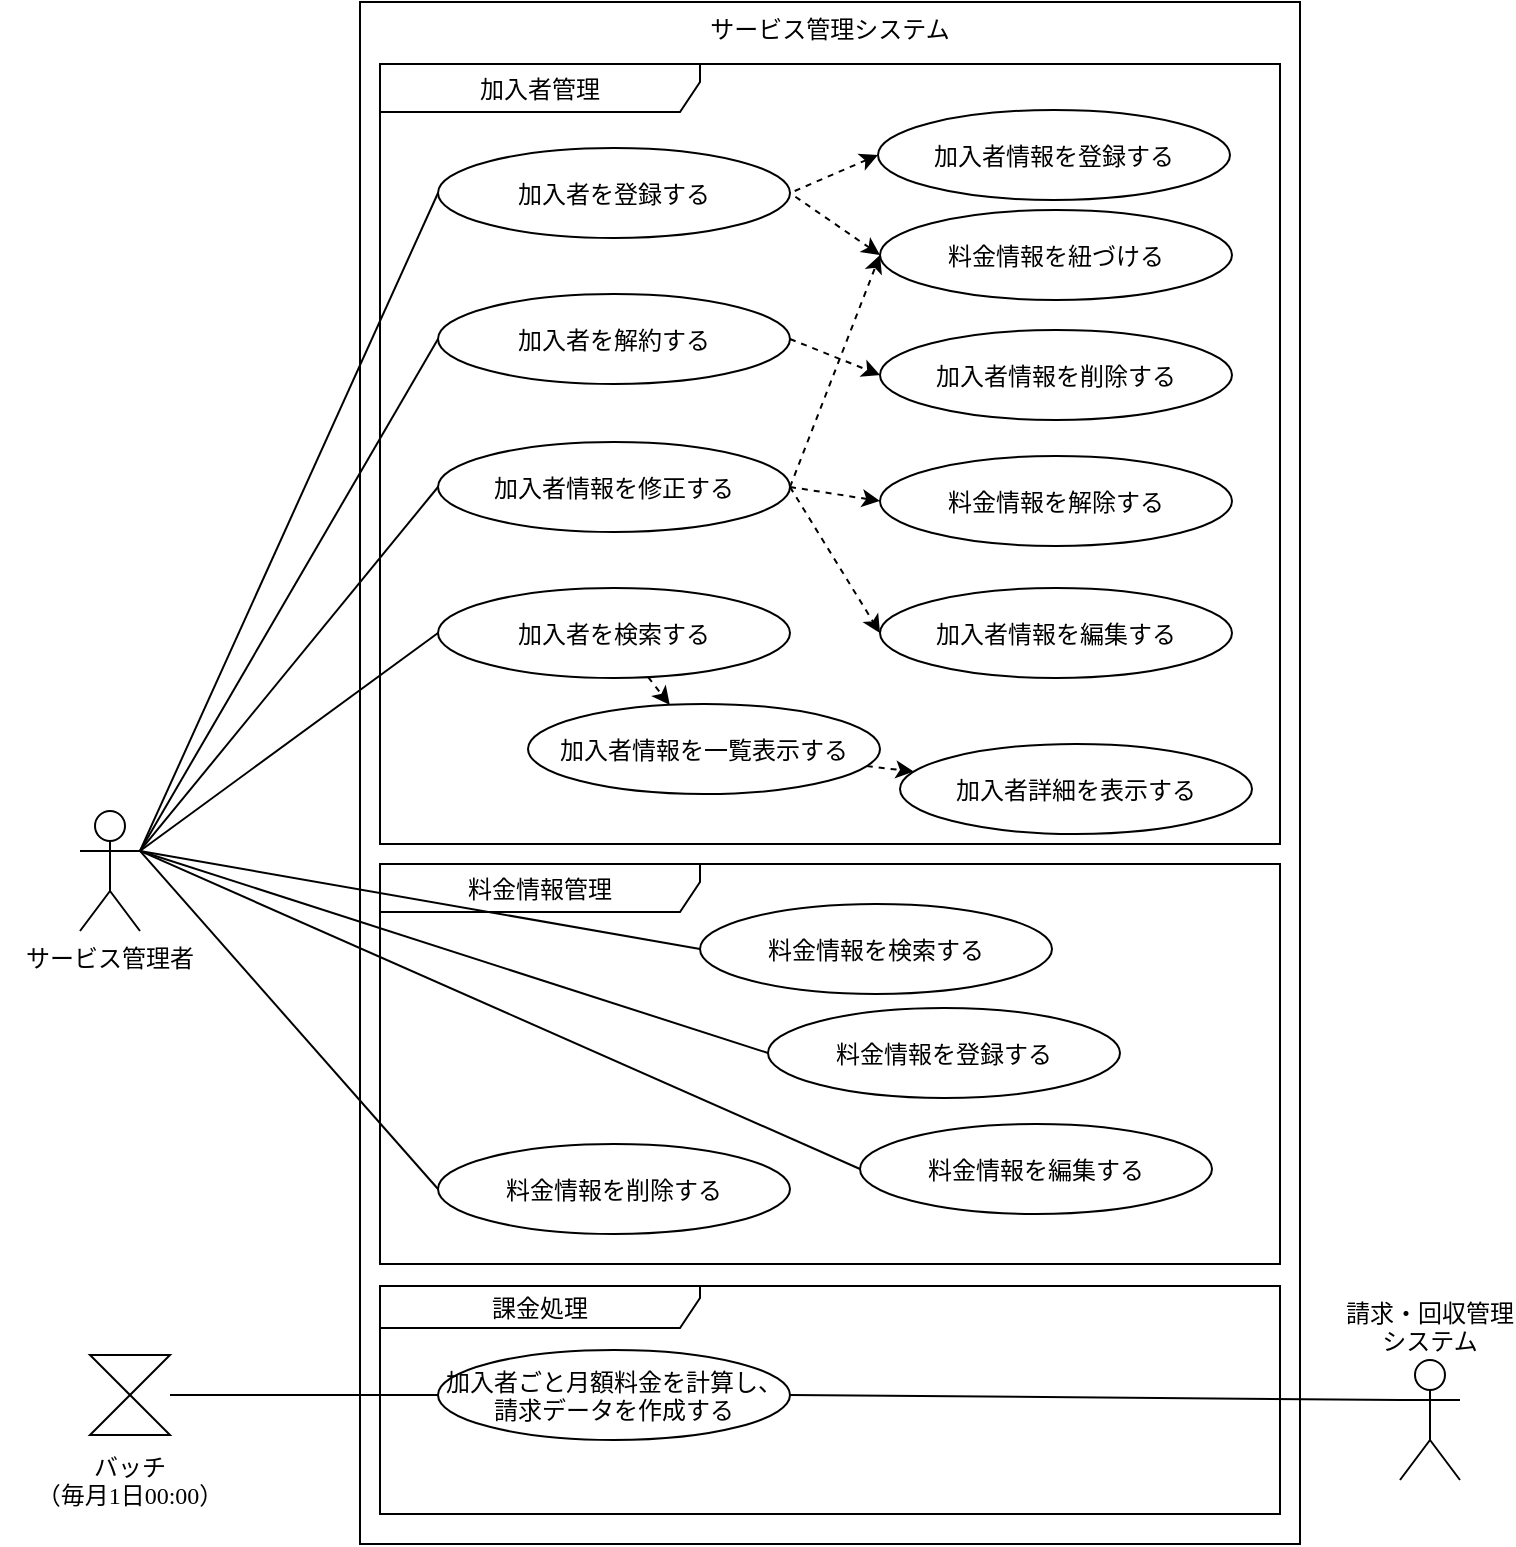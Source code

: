 <mxfile version="21.1.6" type="onedrive" pages="14">
  <diagram name="ユースケース" id="zV9VVSzTLzBNciAGnAj0">
    <mxGraphModel grid="1" page="1" gridSize="10" guides="1" tooltips="1" connect="1" arrows="1" fold="1" pageScale="1" pageWidth="827" pageHeight="1169" math="0" shadow="0">
      <root>
        <mxCell id="0" />
        <mxCell id="1" parent="0" />
        <mxCell id="PNQWmPwRJlnmlcPb6qz8-33" value="サービス管理システム&#xa;" style="rounded=0;verticalAlign=top;fontFamily=Yu Gothic UI;" vertex="1" parent="1">
          <mxGeometry x="210" y="59" width="470" height="771" as="geometry" />
        </mxCell>
        <mxCell id="PNQWmPwRJlnmlcPb6qz8-32" value="課金処理" style="shape=umlFrame;width=160;height=21;fontFamily=Yu Gothic UI;" vertex="1" parent="1">
          <mxGeometry x="220" y="701" width="450" height="114" as="geometry" />
        </mxCell>
        <mxCell id="PNQWmPwRJlnmlcPb6qz8-22" value="" style="edgeStyle=none;rounded=0;orthogonalLoop=1;jettySize=auto;entryX=0;entryY=0.5;entryDx=0;entryDy=0;endArrow=none;endFill=0;exitX=1;exitY=0.333;exitDx=0;exitDy=0;exitPerimeter=0;fontFamily=Yu Gothic UI;" edge="1" parent="1" source="PNQWmPwRJlnmlcPb6qz8-1" target="PNQWmPwRJlnmlcPb6qz8-9">
          <mxGeometry relative="1" as="geometry">
            <mxPoint x="110" y="220" as="sourcePoint" />
          </mxGeometry>
        </mxCell>
        <mxCell id="PNQWmPwRJlnmlcPb6qz8-26" value="" style="edgeStyle=none;rounded=0;orthogonalLoop=1;jettySize=auto;entryX=0;entryY=0.5;entryDx=0;entryDy=0;endArrow=none;endFill=0;exitX=1;exitY=0.333;exitDx=0;exitDy=0;exitPerimeter=0;fontFamily=Yu Gothic UI;" edge="1" parent="1" source="PNQWmPwRJlnmlcPb6qz8-1" target="PNQWmPwRJlnmlcPb6qz8-15">
          <mxGeometry relative="1" as="geometry" />
        </mxCell>
        <mxCell id="PNQWmPwRJlnmlcPb6qz8-44" value="" style="edgeStyle=none;rounded=0;orthogonalLoop=1;jettySize=auto;entryX=0;entryY=0.5;entryDx=0;entryDy=0;startArrow=none;startFill=0;endArrow=none;endFill=0;exitX=1;exitY=0.333;exitDx=0;exitDy=0;exitPerimeter=0;fontFamily=Yu Gothic UI;" edge="1" parent="1" source="PNQWmPwRJlnmlcPb6qz8-1" target="PNQWmPwRJlnmlcPb6qz8-43">
          <mxGeometry relative="1" as="geometry">
            <mxPoint x="110" y="249" as="sourcePoint" />
          </mxGeometry>
        </mxCell>
        <mxCell id="PNQWmPwRJlnmlcPb6qz8-60" value="" style="edgeStyle=none;rounded=0;orthogonalLoop=1;jettySize=auto;startArrow=none;startFill=0;endArrow=none;endFill=0;entryX=0;entryY=0.5;entryDx=0;entryDy=0;exitX=1;exitY=0.333;exitDx=0;exitDy=0;exitPerimeter=0;fontFamily=Yu Gothic UI;" edge="1" parent="1" source="PNQWmPwRJlnmlcPb6qz8-1" target="PNQWmPwRJlnmlcPb6qz8-8">
          <mxGeometry relative="1" as="geometry" />
        </mxCell>
        <mxCell id="PNQWmPwRJlnmlcPb6qz8-1" value="サービス管理者" style="shape=umlActor;verticalLabelPosition=bottom;verticalAlign=top;labelPosition=center;align=center;fontFamily=Yu Gothic UI;" vertex="1" parent="1">
          <mxGeometry x="70" y="463.5" width="30" height="60" as="geometry" />
        </mxCell>
        <mxCell id="PNQWmPwRJlnmlcPb6qz8-6" value="加入者管理" style="shape=umlFrame;width=160;height=24;fontFamily=Yu Gothic UI;" vertex="1" parent="1">
          <mxGeometry x="220" y="90" width="450" height="390" as="geometry" />
        </mxCell>
        <mxCell id="PNQWmPwRJlnmlcPb6qz8-8" value="加入者を登録する" style="ellipse;fontFamily=Yu Gothic UI;" vertex="1" parent="1">
          <mxGeometry x="249" y="132" width="176" height="45" as="geometry" />
        </mxCell>
        <mxCell id="PNQWmPwRJlnmlcPb6qz8-9" value="加入者情報を修正する" style="ellipse;fontFamily=Yu Gothic UI;" vertex="1" parent="1">
          <mxGeometry x="249" y="279" width="176" height="45" as="geometry" />
        </mxCell>
        <mxCell id="55-rodB56W1sunDmkkxl-18" value="" style="edgeStyle=none;rounded=0;orthogonalLoop=1;jettySize=auto;entryX=0;entryY=0.5;entryDx=0;entryDy=0;dashed=1;startArrow=none;startFill=0;endArrow=classic;endFill=1;exitX=1;exitY=0.5;exitDx=0;exitDy=0;fontFamily=Yu Gothic UI;" edge="1" parent="1" source="PNQWmPwRJlnmlcPb6qz8-15" target="55-rodB56W1sunDmkkxl-17">
          <mxGeometry relative="1" as="geometry">
            <mxPoint x="425" y="257.5" as="sourcePoint" />
          </mxGeometry>
        </mxCell>
        <mxCell id="PNQWmPwRJlnmlcPb6qz8-15" value="加入者を解約する" style="ellipse;fontFamily=Yu Gothic UI;" vertex="1" parent="1">
          <mxGeometry x="249" y="205" width="176" height="45" as="geometry" />
        </mxCell>
        <mxCell id="PNQWmPwRJlnmlcPb6qz8-30" value="加入者ごと月額料金を計算し、&#xa;請求データを作成する" style="ellipse;fontFamily=Yu Gothic UI;" vertex="1" parent="1">
          <mxGeometry x="249" y="733" width="176" height="45" as="geometry" />
        </mxCell>
        <mxCell id="PNQWmPwRJlnmlcPb6qz8-43" value="加入者を検索する" style="ellipse;fontFamily=Yu Gothic UI;" vertex="1" parent="1">
          <mxGeometry x="249" y="352" width="176" height="45" as="geometry" />
        </mxCell>
        <mxCell id="PNQWmPwRJlnmlcPb6qz8-46" value="加入者情報を一覧表示する" style="ellipse;fontFamily=Yu Gothic UI;" vertex="1" parent="1">
          <mxGeometry x="294" y="410" width="176" height="45" as="geometry" />
        </mxCell>
        <mxCell id="PNQWmPwRJlnmlcPb6qz8-62" value="" style="edgeStyle=none;rounded=0;orthogonalLoop=1;jettySize=auto;entryX=1;entryY=0.5;entryDx=0;entryDy=0;startArrow=none;startFill=0;endArrow=none;endFill=0;exitX=0;exitY=0.333;exitDx=0;exitDy=0;exitPerimeter=0;fontFamily=Yu Gothic UI;" edge="1" parent="1" source="PNQWmPwRJlnmlcPb6qz8-61" target="PNQWmPwRJlnmlcPb6qz8-30">
          <mxGeometry relative="1" as="geometry">
            <mxPoint x="425" y="869.5" as="targetPoint" />
          </mxGeometry>
        </mxCell>
        <mxCell id="PNQWmPwRJlnmlcPb6qz8-61" value="請求・回収管理&#xa;システム" style="shape=umlActor;verticalLabelPosition=top;verticalAlign=bottom;outlineConnect=0;labelPosition=center;align=center;fontFamily=Yu Gothic UI;" vertex="1" parent="1">
          <mxGeometry x="730" y="738" width="30" height="60" as="geometry" />
        </mxCell>
        <mxCell id="55-rodB56W1sunDmkkxl-6" value="" style="edgeStyle=none;rounded=0;orthogonalLoop=1;jettySize=auto;exitX=1;exitY=0.5;exitDx=0;exitDy=0;entryX=0;entryY=0.5;entryDx=0;entryDy=0;startArrow=none;startFill=0;endArrow=none;endFill=0;fontFamily=Yu Gothic UI;" edge="1" parent="1" source="55-rodB56W1sunDmkkxl-5" target="PNQWmPwRJlnmlcPb6qz8-30">
          <mxGeometry relative="1" as="geometry" />
        </mxCell>
        <mxCell id="55-rodB56W1sunDmkkxl-5" value="" style="shape=collate;labelPosition=center;verticalLabelPosition=bottom;align=center;verticalAlign=top;fontFamily=Yu Gothic UI;" vertex="1" parent="1">
          <mxGeometry x="75" y="735.5" width="40" height="40" as="geometry" />
        </mxCell>
        <mxCell id="55-rodB56W1sunDmkkxl-16" value="" style="edgeStyle=none;rounded=0;orthogonalLoop=1;jettySize=auto;entryX=1;entryY=0.5;entryDx=0;entryDy=0;dashed=1;startArrow=classic;startFill=1;endArrow=none;endFill=0;exitX=0;exitY=0.5;exitDx=0;exitDy=0;fontFamily=Yu Gothic UI;" edge="1" parent="1" source="55-rodB56W1sunDmkkxl-15" target="PNQWmPwRJlnmlcPb6qz8-8">
          <mxGeometry relative="1" as="geometry">
            <mxPoint x="425" y="184.5" as="targetPoint" />
          </mxGeometry>
        </mxCell>
        <mxCell id="55-rodB56W1sunDmkkxl-15" value="加入者情報を登録する" style="ellipse;fontFamily=Yu Gothic UI;" vertex="1" parent="1">
          <mxGeometry x="469" y="113" width="176" height="45" as="geometry" />
        </mxCell>
        <mxCell id="55-rodB56W1sunDmkkxl-17" value="加入者情報を削除する" style="ellipse;fontFamily=Yu Gothic UI;" vertex="1" parent="1">
          <mxGeometry x="470" y="223" width="176" height="45" as="geometry" />
        </mxCell>
        <mxCell id="jWrk078GUBb50BnxlYwt-1" value="料金情報を紐づける" style="ellipse;fontFamily=Yu Gothic UI;" vertex="1" parent="1">
          <mxGeometry x="470" y="163" width="176" height="45" as="geometry" />
        </mxCell>
        <mxCell id="jWrk078GUBb50BnxlYwt-2" value="" style="edgeStyle=none;rounded=0;orthogonalLoop=1;jettySize=auto;entryX=1;entryY=0.5;entryDx=0;entryDy=0;dashed=1;startArrow=classic;startFill=1;endArrow=none;endFill=0;exitX=0;exitY=0.5;exitDx=0;exitDy=0;fontFamily=Yu Gothic UI;" edge="1" parent="1" source="jWrk078GUBb50BnxlYwt-1" target="PNQWmPwRJlnmlcPb6qz8-8">
          <mxGeometry relative="1" as="geometry">
            <mxPoint x="480" y="146" as="sourcePoint" />
            <mxPoint x="435" y="165" as="targetPoint" />
          </mxGeometry>
        </mxCell>
        <mxCell id="jWrk078GUBb50BnxlYwt-3" value="料金情報を解除する" style="ellipse;fontFamily=Yu Gothic UI;" vertex="1" parent="1">
          <mxGeometry x="470" y="286" width="176" height="45" as="geometry" />
        </mxCell>
        <mxCell id="jWrk078GUBb50BnxlYwt-4" value="" style="edgeStyle=none;rounded=0;orthogonalLoop=1;jettySize=auto;dashed=1;startArrow=none;startFill=0;endArrow=classic;endFill=1;exitX=1;exitY=0.5;exitDx=0;exitDy=0;entryX=0;entryY=0.5;entryDx=0;entryDy=0;fontFamily=Yu Gothic UI;" edge="1" parent="1" source="PNQWmPwRJlnmlcPb6qz8-9" target="jWrk078GUBb50BnxlYwt-5">
          <mxGeometry relative="1" as="geometry">
            <mxPoint x="435" y="238" as="sourcePoint" />
            <mxPoint x="480" y="267" as="targetPoint" />
          </mxGeometry>
        </mxCell>
        <mxCell id="jWrk078GUBb50BnxlYwt-5" value="加入者情報を編集する" style="ellipse;fontFamily=Yu Gothic UI;" vertex="1" parent="1">
          <mxGeometry x="470" y="352" width="176" height="45" as="geometry" />
        </mxCell>
        <mxCell id="jWrk078GUBb50BnxlYwt-6" value="" style="edgeStyle=none;rounded=0;orthogonalLoop=1;jettySize=auto;dashed=1;startArrow=none;startFill=0;endArrow=classic;endFill=1;exitX=1;exitY=0.5;exitDx=0;exitDy=0;entryX=0;entryY=0.5;entryDx=0;entryDy=0;fontFamily=Yu Gothic UI;" edge="1" parent="1" source="PNQWmPwRJlnmlcPb6qz8-9" target="jWrk078GUBb50BnxlYwt-1">
          <mxGeometry relative="1" as="geometry">
            <mxPoint x="435" y="312" as="sourcePoint" />
            <mxPoint x="480" y="385" as="targetPoint" />
          </mxGeometry>
        </mxCell>
        <mxCell id="jWrk078GUBb50BnxlYwt-7" value="" style="edgeStyle=none;rounded=0;orthogonalLoop=1;jettySize=auto;dashed=1;startArrow=none;startFill=0;endArrow=classic;endFill=1;exitX=1;exitY=0.5;exitDx=0;exitDy=0;entryX=0;entryY=0.5;entryDx=0;entryDy=0;fontFamily=Yu Gothic UI;" edge="1" parent="1" source="PNQWmPwRJlnmlcPb6qz8-9" target="jWrk078GUBb50BnxlYwt-3">
          <mxGeometry relative="1" as="geometry">
            <mxPoint x="435" y="312" as="sourcePoint" />
            <mxPoint x="480" y="196" as="targetPoint" />
          </mxGeometry>
        </mxCell>
        <mxCell id="jWrk078GUBb50BnxlYwt-8" value="" style="edgeStyle=none;rounded=0;orthogonalLoop=1;jettySize=auto;dashed=1;startArrow=none;startFill=0;endArrow=classic;endFill=1;fontFamily=Yu Gothic UI;" edge="1" parent="1" source="PNQWmPwRJlnmlcPb6qz8-43" target="PNQWmPwRJlnmlcPb6qz8-46">
          <mxGeometry relative="1" as="geometry">
            <mxPoint x="435" y="312" as="sourcePoint" />
            <mxPoint x="480" y="385" as="targetPoint" />
          </mxGeometry>
        </mxCell>
        <mxCell id="jWrk078GUBb50BnxlYwt-9" value="料金情報管理" style="shape=umlFrame;width=160;height=24;fontFamily=Yu Gothic UI;" vertex="1" parent="1">
          <mxGeometry x="220" y="490" width="450" height="200" as="geometry" />
        </mxCell>
        <mxCell id="jWrk078GUBb50BnxlYwt-10" value="料金情報を登録する" style="ellipse;fontFamily=Yu Gothic UI;" vertex="1" parent="1">
          <mxGeometry x="414" y="562" width="176" height="45" as="geometry" />
        </mxCell>
        <mxCell id="jWrk078GUBb50BnxlYwt-11" value="料金情報を削除する" style="ellipse;fontFamily=Yu Gothic UI;" vertex="1" parent="1">
          <mxGeometry x="249" y="630" width="176" height="45" as="geometry" />
        </mxCell>
        <mxCell id="jWrk078GUBb50BnxlYwt-12" value="料金情報を編集する" style="ellipse;fontFamily=Yu Gothic UI;" vertex="1" parent="1">
          <mxGeometry x="460" y="620" width="176" height="45" as="geometry" />
        </mxCell>
        <mxCell id="jWrk078GUBb50BnxlYwt-13" value="" style="edgeStyle=none;rounded=0;orthogonalLoop=1;jettySize=auto;entryX=0;entryY=0.5;entryDx=0;entryDy=0;startArrow=none;startFill=0;endArrow=none;endFill=0;exitX=1;exitY=0.333;exitDx=0;exitDy=0;exitPerimeter=0;fontFamily=Yu Gothic UI;" edge="1" parent="1" source="PNQWmPwRJlnmlcPb6qz8-1" target="jWrk078GUBb50BnxlYwt-10">
          <mxGeometry relative="1" as="geometry">
            <mxPoint x="110" y="494" as="sourcePoint" />
            <mxPoint x="259" y="463" as="targetPoint" />
          </mxGeometry>
        </mxCell>
        <mxCell id="jWrk078GUBb50BnxlYwt-14" value="" style="edgeStyle=none;rounded=0;orthogonalLoop=1;jettySize=auto;entryX=0;entryY=0.5;entryDx=0;entryDy=0;startArrow=none;startFill=0;endArrow=none;endFill=0;exitX=1;exitY=0.333;exitDx=0;exitDy=0;exitPerimeter=0;fontFamily=Yu Gothic UI;" edge="1" parent="1" source="PNQWmPwRJlnmlcPb6qz8-1" target="jWrk078GUBb50BnxlYwt-11">
          <mxGeometry relative="1" as="geometry">
            <mxPoint x="110" y="494" as="sourcePoint" />
            <mxPoint x="259" y="595" as="targetPoint" />
          </mxGeometry>
        </mxCell>
        <mxCell id="jWrk078GUBb50BnxlYwt-15" value="" style="edgeStyle=none;rounded=0;orthogonalLoop=1;jettySize=auto;entryX=0;entryY=0.5;entryDx=0;entryDy=0;startArrow=none;startFill=0;endArrow=none;endFill=0;exitX=1;exitY=0.333;exitDx=0;exitDy=0;exitPerimeter=0;fontFamily=Yu Gothic UI;" edge="1" parent="1" source="PNQWmPwRJlnmlcPb6qz8-1" target="jWrk078GUBb50BnxlYwt-12">
          <mxGeometry relative="1" as="geometry">
            <mxPoint x="110" y="494" as="sourcePoint" />
            <mxPoint x="259" y="653" as="targetPoint" />
          </mxGeometry>
        </mxCell>
        <mxCell id="jWrk078GUBb50BnxlYwt-16" value="料金情報を検索する" style="ellipse;fontFamily=Yu Gothic UI;" vertex="1" parent="1">
          <mxGeometry x="380" y="510" width="176" height="45" as="geometry" />
        </mxCell>
        <mxCell id="jWrk078GUBb50BnxlYwt-17" value="" style="edgeStyle=none;rounded=0;orthogonalLoop=1;jettySize=auto;entryX=0;entryY=0.5;entryDx=0;entryDy=0;startArrow=none;startFill=0;endArrow=none;endFill=0;exitX=1;exitY=0.333;exitDx=0;exitDy=0;exitPerimeter=0;fontFamily=Yu Gothic UI;" edge="1" parent="1" source="PNQWmPwRJlnmlcPb6qz8-1" target="jWrk078GUBb50BnxlYwt-16">
          <mxGeometry relative="1" as="geometry">
            <mxPoint x="110" y="494" as="sourcePoint" />
            <mxPoint x="410" y="595" as="targetPoint" />
          </mxGeometry>
        </mxCell>
        <mxCell id="4bETXtvm7Ccjx3sBljyW-1" value="バッチ&#xa;（毎月1日00:00）" style="text;align=center;fontFamily=Yu Gothic UI;" vertex="1" parent="1">
          <mxGeometry x="30" y="778" width="130" height="50" as="geometry" />
        </mxCell>
        <mxCell id="4bETXtvm7Ccjx3sBljyW-2" value="加入者詳細を表示する" style="ellipse;fontFamily=Yu Gothic UI;" vertex="1" parent="1">
          <mxGeometry x="480" y="430" width="176" height="45" as="geometry" />
        </mxCell>
        <mxCell id="4bETXtvm7Ccjx3sBljyW-3" value="" style="edgeStyle=none;rounded=0;orthogonalLoop=1;jettySize=auto;dashed=1;startArrow=none;startFill=0;endArrow=classic;endFill=1;fontFamily=Yu Gothic UI;" edge="1" parent="1" source="PNQWmPwRJlnmlcPb6qz8-46" target="4bETXtvm7Ccjx3sBljyW-2">
          <mxGeometry relative="1" as="geometry">
            <mxPoint x="358" y="407" as="sourcePoint" />
            <mxPoint x="371" y="432" as="targetPoint" />
          </mxGeometry>
        </mxCell>
      </root>
    </mxGraphModel>
  </diagram>
  <diagram id="6teTN63g0ou5alx85-lC" name="概念モデル">
    <mxGraphModel grid="1" page="1" gridSize="10" guides="1" tooltips="1" connect="1" arrows="1" fold="1" pageScale="1" pageWidth="827" pageHeight="1169" math="0" shadow="0">
      <root>
        <mxCell id="0" />
        <mxCell id="1" parent="0" />
        <mxCell id="4t0ZkZmSrg1LqE4WhJ6g-51" value="" style="edgeStyle=none;rounded=0;orthogonalLoop=1;jettySize=auto;endArrow=open;endFill=0;endSize=12;startArrow=diamondThin;startFill=1;startSize=12;jumpSize=9;jumpStyle=arc;fontFamily=Yu Gothic UI;" edge="1" parent="1" source="4t0ZkZmSrg1LqE4WhJ6g-2" target="4t0ZkZmSrg1LqE4WhJ6g-41">
          <mxGeometry relative="1" as="geometry" />
        </mxCell>
        <mxCell id="4t0ZkZmSrg1LqE4WhJ6g-2" value="加入者" style="swimlane;fontStyle=0;align=center;verticalAlign=top;childLayout=stackLayout;horizontal=1;startSize=30;horizontalStack=0;resizeParent=1;resizeParentMax=0;resizeLast=0;collapsible=0;marginBottom=0;fontFamily=Yu Gothic UI;" vertex="1" parent="1">
          <mxGeometry x="60" y="62" width="140" height="178" as="geometry" />
        </mxCell>
        <mxCell id="4t0ZkZmSrg1LqE4WhJ6g-4" value="- 加入者番号" style="text;strokeColor=none;fillColor=none;align=left;verticalAlign=middle;spacingLeft=4;spacingRight=4;overflow=hidden;rotatable=0;points=[[0,0.5],[1,0.5]];portConstraint=eastwest;fontFamily=Yu Gothic UI;" vertex="1" parent="4t0ZkZmSrg1LqE4WhJ6g-2">
          <mxGeometry y="30" width="140" height="20" as="geometry" />
        </mxCell>
        <mxCell id="KxJTo8voUHt4JB8YvlzM-1" value="- メールアドレス" style="text;strokeColor=none;fillColor=none;align=left;verticalAlign=middle;spacingLeft=4;spacingRight=4;overflow=hidden;rotatable=0;points=[[0,0.5],[1,0.5]];portConstraint=eastwest;fontFamily=Yu Gothic UI;" vertex="1" parent="4t0ZkZmSrg1LqE4WhJ6g-2">
          <mxGeometry y="50" width="140" height="20" as="geometry" />
        </mxCell>
        <mxCell id="4t0ZkZmSrg1LqE4WhJ6g-12" value="- 氏名" style="text;strokeColor=none;fillColor=none;align=left;verticalAlign=middle;spacingLeft=4;spacingRight=4;overflow=hidden;rotatable=0;points=[[0,0.5],[1,0.5]];portConstraint=eastwest;fontFamily=Yu Gothic UI;" vertex="1" parent="4t0ZkZmSrg1LqE4WhJ6g-2">
          <mxGeometry y="70" width="140" height="20" as="geometry" />
        </mxCell>
        <mxCell id="4t0ZkZmSrg1LqE4WhJ6g-13" value="- 住所" style="text;strokeColor=none;fillColor=none;align=left;verticalAlign=middle;spacingLeft=4;spacingRight=4;overflow=hidden;rotatable=0;points=[[0,0.5],[1,0.5]];portConstraint=eastwest;fontFamily=Yu Gothic UI;" vertex="1" parent="4t0ZkZmSrg1LqE4WhJ6g-2">
          <mxGeometry y="90" width="140" height="20" as="geometry" />
        </mxCell>
        <mxCell id="4t0ZkZmSrg1LqE4WhJ6g-25" value="- 加入日" style="text;strokeColor=none;fillColor=none;align=left;verticalAlign=middle;spacingLeft=4;spacingRight=4;overflow=hidden;rotatable=0;points=[[0,0.5],[1,0.5]];portConstraint=eastwest;fontFamily=Yu Gothic UI;" vertex="1" parent="4t0ZkZmSrg1LqE4WhJ6g-2">
          <mxGeometry y="110" width="140" height="20" as="geometry" />
        </mxCell>
        <mxCell id="4t0ZkZmSrg1LqE4WhJ6g-26" value="- 解約日" style="text;strokeColor=none;fillColor=none;align=left;verticalAlign=middle;spacingLeft=4;spacingRight=4;overflow=hidden;rotatable=0;points=[[0,0.5],[1,0.5]];portConstraint=eastwest;fontFamily=Yu Gothic UI;" vertex="1" parent="4t0ZkZmSrg1LqE4WhJ6g-2">
          <mxGeometry y="130" width="140" height="20" as="geometry" />
        </mxCell>
        <mxCell id="4t0ZkZmSrg1LqE4WhJ6g-39" value="- 決済方法" style="text;strokeColor=none;fillColor=none;align=left;verticalAlign=middle;spacingLeft=4;spacingRight=4;overflow=hidden;rotatable=0;points=[[0,0.5],[1,0.5]];portConstraint=eastwest;fontFamily=Yu Gothic UI;" vertex="1" parent="4t0ZkZmSrg1LqE4WhJ6g-2">
          <mxGeometry y="150" width="140" height="20" as="geometry" />
        </mxCell>
        <mxCell id="4t0ZkZmSrg1LqE4WhJ6g-7" value="" style="line;strokeWidth=1;fillColor=none;align=left;verticalAlign=middle;spacingTop=-1;spacingLeft=3;spacingRight=3;rotatable=0;labelPosition=right;points=[];portConstraint=eastwest;fontFamily=Yu Gothic UI;" vertex="1" parent="4t0ZkZmSrg1LqE4WhJ6g-2">
          <mxGeometry y="170" width="140" height="8" as="geometry" />
        </mxCell>
        <mxCell id="4t0ZkZmSrg1LqE4WhJ6g-14" value="料金" style="swimlane;fontStyle=0;align=center;verticalAlign=top;childLayout=stackLayout;horizontal=1;startSize=30;horizontalStack=0;resizeParent=1;resizeParentMax=0;resizeLast=0;collapsible=0;marginBottom=0;fontFamily=Yu Gothic UI;" vertex="1" parent="1">
          <mxGeometry x="470" y="82" width="140" height="138" as="geometry" />
        </mxCell>
        <mxCell id="4t0ZkZmSrg1LqE4WhJ6g-15" value="- 料金名" style="text;strokeColor=none;fillColor=none;align=left;verticalAlign=middle;spacingLeft=4;spacingRight=4;overflow=hidden;rotatable=0;points=[[0,0.5],[1,0.5]];portConstraint=eastwest;fontFamily=Yu Gothic UI;" vertex="1" parent="4t0ZkZmSrg1LqE4WhJ6g-14">
          <mxGeometry y="30" width="140" height="20" as="geometry" />
        </mxCell>
        <mxCell id="4t0ZkZmSrg1LqE4WhJ6g-16" value="- 月額料金" style="text;strokeColor=none;fillColor=none;align=left;verticalAlign=middle;spacingLeft=4;spacingRight=4;overflow=hidden;rotatable=0;points=[[0,0.5],[1,0.5]];portConstraint=eastwest;fontFamily=Yu Gothic UI;" vertex="1" parent="4t0ZkZmSrg1LqE4WhJ6g-14">
          <mxGeometry y="50" width="140" height="20" as="geometry" />
        </mxCell>
        <mxCell id="SoOLkKpqaNMoAix9p8OJ-2" value="- オプション" style="text;strokeColor=none;fillColor=none;align=left;verticalAlign=middle;spacingLeft=4;spacingRight=4;overflow=hidden;rotatable=0;points=[[0,0.5],[1,0.5]];portConstraint=eastwest;fontFamily=Yu Gothic UI;" vertex="1" parent="4t0ZkZmSrg1LqE4WhJ6g-14">
          <mxGeometry y="70" width="140" height="20" as="geometry" />
        </mxCell>
        <mxCell id="4t0ZkZmSrg1LqE4WhJ6g-17" value="- 適用開始日" style="text;strokeColor=none;fillColor=none;align=left;verticalAlign=middle;spacingLeft=4;spacingRight=4;overflow=hidden;rotatable=0;points=[[0,0.5],[1,0.5]];portConstraint=eastwest;fontFamily=Yu Gothic UI;" vertex="1" parent="4t0ZkZmSrg1LqE4WhJ6g-14">
          <mxGeometry y="90" width="140" height="20" as="geometry" />
        </mxCell>
        <mxCell id="4t0ZkZmSrg1LqE4WhJ6g-19" value="- 適用終了日" style="text;strokeColor=none;fillColor=none;align=left;verticalAlign=middle;spacingLeft=4;spacingRight=4;overflow=hidden;rotatable=0;points=[[0,0.5],[1,0.5]];portConstraint=eastwest;fontFamily=Yu Gothic UI;" vertex="1" parent="4t0ZkZmSrg1LqE4WhJ6g-14">
          <mxGeometry y="110" width="140" height="20" as="geometry" />
        </mxCell>
        <mxCell id="4t0ZkZmSrg1LqE4WhJ6g-18" value="" style="line;strokeWidth=1;fillColor=none;align=left;verticalAlign=middle;spacingTop=-1;spacingLeft=3;spacingRight=3;rotatable=0;labelPosition=right;points=[];portConstraint=eastwest;fontFamily=Yu Gothic UI;" vertex="1" parent="4t0ZkZmSrg1LqE4WhJ6g-14">
          <mxGeometry y="130" width="140" height="8" as="geometry" />
        </mxCell>
        <mxCell id="4t0ZkZmSrg1LqE4WhJ6g-20" value="" style="rounded=0;orthogonalLoop=1;jettySize=auto;endArrow=none;endFill=0;fontFamily=Yu Gothic UI;" edge="1" parent="1" source="4t0ZkZmSrg1LqE4WhJ6g-41" target="4t0ZkZmSrg1LqE4WhJ6g-14">
          <mxGeometry relative="1" as="geometry">
            <mxPoint x="389" y="170" as="sourcePoint" />
          </mxGeometry>
        </mxCell>
        <mxCell id="4t0ZkZmSrg1LqE4WhJ6g-24" value="*" style="text;align=center;verticalAlign=middle;resizable=0;points=[];autosize=1;strokeColor=none;fillColor=none;spacing=0;fontFamily=Yu Gothic UI;" vertex="1" parent="1">
          <mxGeometry x="239" y="128" width="20" height="20" as="geometry" />
        </mxCell>
        <mxCell id="4t0ZkZmSrg1LqE4WhJ6g-27" value="請求明細データ" style="swimlane;fontStyle=0;align=center;verticalAlign=top;childLayout=stackLayout;horizontal=1;startSize=30;horizontalStack=0;resizeParent=1;resizeParentMax=0;resizeLast=0;collapsible=0;marginBottom=0;fontFamily=Yu Gothic UI;" vertex="1" parent="1">
          <mxGeometry x="259" y="321" width="140" height="98" as="geometry" />
        </mxCell>
        <mxCell id="4t0ZkZmSrg1LqE4WhJ6g-32" value="- 請求日" style="text;strokeColor=none;fillColor=none;align=left;verticalAlign=middle;spacingLeft=4;spacingRight=4;overflow=hidden;rotatable=0;points=[[0,0.5],[1,0.5]];portConstraint=eastwest;fontFamily=Yu Gothic UI;" vertex="1" parent="4t0ZkZmSrg1LqE4WhJ6g-27">
          <mxGeometry y="30" width="140" height="20" as="geometry" />
        </mxCell>
        <mxCell id="4t0ZkZmSrg1LqE4WhJ6g-29" value="- 料金名" style="text;strokeColor=none;fillColor=none;align=left;verticalAlign=middle;spacingLeft=4;spacingRight=4;overflow=hidden;rotatable=0;points=[[0,0.5],[1,0.5]];portConstraint=eastwest;fontFamily=Yu Gothic UI;" vertex="1" parent="4t0ZkZmSrg1LqE4WhJ6g-27">
          <mxGeometry y="50" width="140" height="20" as="geometry" />
        </mxCell>
        <mxCell id="4t0ZkZmSrg1LqE4WhJ6g-30" value="- 請求金額" style="text;strokeColor=none;fillColor=none;align=left;verticalAlign=middle;spacingLeft=4;spacingRight=4;overflow=hidden;rotatable=0;points=[[0,0.5],[1,0.5]];portConstraint=eastwest;fontFamily=Yu Gothic UI;" vertex="1" parent="4t0ZkZmSrg1LqE4WhJ6g-27">
          <mxGeometry y="70" width="140" height="20" as="geometry" />
        </mxCell>
        <mxCell id="4t0ZkZmSrg1LqE4WhJ6g-33" value="" style="line;strokeWidth=1;fillColor=none;align=left;verticalAlign=middle;spacingTop=-1;spacingLeft=3;spacingRight=3;rotatable=0;labelPosition=right;points=[];portConstraint=eastwest;fontFamily=Yu Gothic UI;" vertex="1" parent="4t0ZkZmSrg1LqE4WhJ6g-27">
          <mxGeometry y="90" width="140" height="8" as="geometry" />
        </mxCell>
        <mxCell id="4t0ZkZmSrg1LqE4WhJ6g-35" value="" style="rounded=0;orthogonalLoop=1;jettySize=auto;endArrow=none;endFill=0;fontFamily=Yu Gothic UI;" edge="1" parent="1" source="4t0ZkZmSrg1LqE4WhJ6g-41" target="4t0ZkZmSrg1LqE4WhJ6g-27">
          <mxGeometry relative="1" as="geometry">
            <mxPoint x="126" y="260" as="sourcePoint" />
            <mxPoint x="286" y="200" as="targetPoint" />
          </mxGeometry>
        </mxCell>
        <mxCell id="4t0ZkZmSrg1LqE4WhJ6g-37" value="1" style="text;align=center;verticalAlign=middle;resizable=0;points=[];autosize=1;strokeColor=none;fillColor=none;spacing=0;fontFamily=Yu Gothic UI;" vertex="1" parent="1">
          <mxGeometry x="325" y="190" width="30" height="20" as="geometry" />
        </mxCell>
        <mxCell id="4t0ZkZmSrg1LqE4WhJ6g-38" value="*" style="text;align=center;verticalAlign=middle;resizable=0;points=[];autosize=1;strokeColor=none;fillColor=none;spacing=0;fontFamily=Yu Gothic UI;" vertex="1" parent="1">
          <mxGeometry x="330" y="301" width="20" height="20" as="geometry" />
        </mxCell>
        <mxCell id="4t0ZkZmSrg1LqE4WhJ6g-41" value="適用料金" style="swimlane;fontStyle=0;align=center;verticalAlign=top;childLayout=stackLayout;horizontal=1;startSize=30;horizontalStack=0;resizeParent=1;resizeParentMax=0;resizeLast=0;collapsible=0;marginBottom=0;fontFamily=Yu Gothic UI;" vertex="1" parent="1">
          <mxGeometry x="259" y="112" width="140" height="78" as="geometry" />
        </mxCell>
        <mxCell id="4t0ZkZmSrg1LqE4WhJ6g-45" value="- 加入日" style="text;strokeColor=none;fillColor=none;align=left;verticalAlign=middle;spacingLeft=4;spacingRight=4;overflow=hidden;rotatable=0;points=[[0,0.5],[1,0.5]];portConstraint=eastwest;fontFamily=Yu Gothic UI;" vertex="1" parent="4t0ZkZmSrg1LqE4WhJ6g-41">
          <mxGeometry y="30" width="140" height="20" as="geometry" />
        </mxCell>
        <mxCell id="4t0ZkZmSrg1LqE4WhJ6g-46" value="- 解約日" style="text;strokeColor=none;fillColor=none;align=left;verticalAlign=middle;spacingLeft=4;spacingRight=4;overflow=hidden;rotatable=0;points=[[0,0.5],[1,0.5]];portConstraint=eastwest;fontFamily=Yu Gothic UI;" vertex="1" parent="4t0ZkZmSrg1LqE4WhJ6g-41">
          <mxGeometry y="50" width="140" height="20" as="geometry" />
        </mxCell>
        <mxCell id="4t0ZkZmSrg1LqE4WhJ6g-48" value="" style="line;strokeWidth=1;fillColor=none;align=left;verticalAlign=middle;spacingTop=-1;spacingLeft=3;spacingRight=3;rotatable=0;labelPosition=right;points=[];portConstraint=eastwest;fontFamily=Yu Gothic UI;" vertex="1" parent="4t0ZkZmSrg1LqE4WhJ6g-41">
          <mxGeometry y="70" width="140" height="8" as="geometry" />
        </mxCell>
        <mxCell id="4t0ZkZmSrg1LqE4WhJ6g-50" value="1" style="text;align=center;verticalAlign=middle;resizable=0;points=[];autosize=1;strokeColor=none;fillColor=none;spacing=0;fontFamily=Yu Gothic UI;" vertex="1" parent="1">
          <mxGeometry x="440" y="129" width="30" height="20" as="geometry" />
        </mxCell>
        <mxCell id="4t0ZkZmSrg1LqE4WhJ6g-83" value="*" style="text;align=center;verticalAlign=middle;resizable=0;points=[];autosize=1;strokeColor=none;fillColor=none;spacing=0;fontFamily=Yu Gothic UI;" vertex="1" parent="1">
          <mxGeometry x="399" y="129" width="20" height="20" as="geometry" />
        </mxCell>
        <mxCell id="qSjF9p3jFXBvrBhSADJb-1" value="請求データ" style="swimlane;fontStyle=0;align=center;verticalAlign=top;childLayout=stackLayout;horizontal=1;startSize=30;horizontalStack=0;resizeParent=1;resizeParentMax=0;resizeLast=0;collapsible=0;marginBottom=0;fontFamily=Yu Gothic UI;" vertex="1" parent="1">
          <mxGeometry x="60" y="310" width="140" height="138" as="geometry" />
        </mxCell>
        <mxCell id="qSjF9p3jFXBvrBhSADJb-2" value="- 請求日" style="text;strokeColor=none;fillColor=none;align=left;verticalAlign=middle;spacingLeft=4;spacingRight=4;overflow=hidden;rotatable=0;points=[[0,0.5],[1,0.5]];portConstraint=eastwest;fontFamily=Yu Gothic UI;" vertex="1" parent="qSjF9p3jFXBvrBhSADJb-1">
          <mxGeometry y="30" width="140" height="20" as="geometry" />
        </mxCell>
        <mxCell id="qSjF9p3jFXBvrBhSADJb-3" value="- 請求先氏名" style="text;strokeColor=none;fillColor=none;align=left;verticalAlign=middle;spacingLeft=4;spacingRight=4;overflow=hidden;rotatable=0;points=[[0,0.5],[1,0.5]];portConstraint=eastwest;fontFamily=Yu Gothic UI;" vertex="1" parent="qSjF9p3jFXBvrBhSADJb-1">
          <mxGeometry y="50" width="140" height="20" as="geometry" />
        </mxCell>
        <mxCell id="qSjF9p3jFXBvrBhSADJb-4" value="- 請求先住所" style="text;strokeColor=none;fillColor=none;align=left;verticalAlign=middle;spacingLeft=4;spacingRight=4;overflow=hidden;rotatable=0;points=[[0,0.5],[1,0.5]];portConstraint=eastwest;fontFamily=Yu Gothic UI;" vertex="1" parent="qSjF9p3jFXBvrBhSADJb-1">
          <mxGeometry y="70" width="140" height="20" as="geometry" />
        </mxCell>
        <mxCell id="qSjF9p3jFXBvrBhSADJb-5" value="- 決済方法" style="text;strokeColor=none;fillColor=none;align=left;verticalAlign=middle;spacingLeft=4;spacingRight=4;overflow=hidden;rotatable=0;points=[[0,0.5],[1,0.5]];portConstraint=eastwest;fontFamily=Yu Gothic UI;" vertex="1" parent="qSjF9p3jFXBvrBhSADJb-1">
          <mxGeometry y="90" width="140" height="20" as="geometry" />
        </mxCell>
        <mxCell id="qSjF9p3jFXBvrBhSADJb-7" value="- 合計請求金額" style="text;strokeColor=none;fillColor=none;align=left;verticalAlign=middle;spacingLeft=4;spacingRight=4;overflow=hidden;rotatable=0;points=[[0,0.5],[1,0.5]];portConstraint=eastwest;fontFamily=Yu Gothic UI;" vertex="1" parent="qSjF9p3jFXBvrBhSADJb-1">
          <mxGeometry y="110" width="140" height="20" as="geometry" />
        </mxCell>
        <mxCell id="qSjF9p3jFXBvrBhSADJb-8" value="" style="line;strokeWidth=1;fillColor=none;align=left;verticalAlign=middle;spacingTop=-1;spacingLeft=3;spacingRight=3;rotatable=0;labelPosition=right;points=[];portConstraint=eastwest;fontFamily=Yu Gothic UI;" vertex="1" parent="qSjF9p3jFXBvrBhSADJb-1">
          <mxGeometry y="130" width="140" height="8" as="geometry" />
        </mxCell>
        <mxCell id="qSjF9p3jFXBvrBhSADJb-18" value="" style="rounded=0;orthogonalLoop=1;jettySize=auto;endArrow=none;endFill=0;fontFamily=Yu Gothic UI;" edge="1" parent="1" source="4t0ZkZmSrg1LqE4WhJ6g-2" target="qSjF9p3jFXBvrBhSADJb-1">
          <mxGeometry relative="1" as="geometry">
            <mxPoint x="339" y="200" as="sourcePoint" />
            <mxPoint x="339" y="320" as="targetPoint" />
          </mxGeometry>
        </mxCell>
        <mxCell id="qSjF9p3jFXBvrBhSADJb-19" value="" style="edgeStyle=none;rounded=0;orthogonalLoop=1;jettySize=auto;endArrow=open;endFill=0;endSize=12;startArrow=diamondThin;startFill=1;startSize=12;jumpSize=9;jumpStyle=arc;fontFamily=Yu Gothic UI;exitX=1;exitY=0.5;exitDx=0;exitDy=0;" edge="1" parent="1" source="qSjF9p3jFXBvrBhSADJb-3" target="4t0ZkZmSrg1LqE4WhJ6g-27">
          <mxGeometry relative="1" as="geometry">
            <mxPoint x="210" y="161" as="sourcePoint" />
            <mxPoint x="269" y="161" as="targetPoint" />
          </mxGeometry>
        </mxCell>
        <mxCell id="qSjF9p3jFXBvrBhSADJb-20" value="*" style="text;align=center;verticalAlign=middle;resizable=0;points=[];autosize=1;strokeColor=none;fillColor=none;spacing=0;fontFamily=Yu Gothic UI;" vertex="1" parent="1">
          <mxGeometry x="230" y="350" width="20" height="20" as="geometry" />
        </mxCell>
        <mxCell id="qSjF9p3jFXBvrBhSADJb-21" value="1" style="text;align=center;verticalAlign=middle;resizable=0;points=[];autosize=1;strokeColor=none;fillColor=none;spacing=0;fontFamily=Yu Gothic UI;" vertex="1" parent="1">
          <mxGeometry x="131" y="240" width="30" height="20" as="geometry" />
        </mxCell>
        <mxCell id="qSjF9p3jFXBvrBhSADJb-22" value="*" style="text;align=center;verticalAlign=middle;resizable=0;points=[];autosize=1;strokeColor=none;fillColor=none;spacing=0;fontFamily=Yu Gothic UI;" vertex="1" parent="1">
          <mxGeometry x="135" y="290" width="20" height="20" as="geometry" />
        </mxCell>
      </root>
    </mxGraphModel>
  </diagram>
  <diagram id="c-ceJfcT2J5I_u5g1c9N" name="画面遷移図">
    <mxGraphModel grid="1" page="1" gridSize="10" guides="1" tooltips="1" connect="1" arrows="1" fold="1" pageScale="1" pageWidth="827" pageHeight="1169" math="0" shadow="0">
      <root>
        <mxCell id="0" />
        <mxCell id="1" parent="0" />
        <mxCell id="BWkoRV-fLEqhgC5RkEjc-9" value="ログイン機能" style="shape=mxgraph.sysml.compState;align=left;verticalAlign=top;spacingTop=-3;spacingLeft=18;fontFamily=Yu Gothic UI;" vertex="1" parent="1">
          <mxGeometry x="790" y="1289" width="250" height="110" as="geometry" />
        </mxCell>
        <mxCell id="BWkoRV-fLEqhgC5RkEjc-8" value="情報管理機能" style="shape=mxgraph.sysml.compState;align=left;verticalAlign=top;spacingTop=-3;spacingLeft=18;fontFamily=Yu Gothic UI;" vertex="1" parent="1">
          <mxGeometry x="45" y="1280" width="625" height="490" as="geometry" />
        </mxCell>
        <mxCell id="-79dpW9fZ5nfJj_eR6TC-2" value="" style="rounded=1;fontFamily=Yu Gothic UI;fontSize=11;fontColor=default;arcSize=3;dashed=1;fillColor=none;" vertex="1" parent="1">
          <mxGeometry x="53" y="1414" width="287" height="340" as="geometry" />
        </mxCell>
        <mxCell id="-79dpW9fZ5nfJj_eR6TC-3" value="" style="rounded=1;fontFamily=Yu Gothic UI;fontSize=11;fontColor=default;arcSize=3;dashed=1;fillColor=none;" vertex="1" parent="1">
          <mxGeometry x="380" y="1414" width="273" height="340" as="geometry" />
        </mxCell>
        <mxCell id="k_gW6aroVSINPLDNeIF5-13" value="" style="edgeStyle=orthogonalEdgeStyle;rounded=0;orthogonalLoop=1;jettySize=auto;fontFamily=Yu Gothic UI;exitX=0.5;exitY=1;exitDx=0;exitDy=0;" edge="1" parent="1" source="k_gW6aroVSINPLDNeIF5-10">
          <mxGeometry relative="1" as="geometry">
            <mxPoint x="394.5" y="1400" as="sourcePoint" />
            <mxPoint x="355" y="1300" as="targetPoint" />
          </mxGeometry>
        </mxCell>
        <mxCell id="k_gW6aroVSINPLDNeIF5-6" value="" style="edgeStyle=orthogonalEdgeStyle;rounded=0;orthogonalLoop=1;jettySize=auto;exitX=0.25;exitY=1;exitDx=0;exitDy=0;exitPerimeter=0;entryX=0.25;entryY=0;entryDx=0;entryDy=0;entryPerimeter=0;fontFamily=Yu Gothic UI;" edge="1" parent="1" source="k_gW6aroVSINPLDNeIF5-2" target="k_gW6aroVSINPLDNeIF5-3">
          <mxGeometry relative="1" as="geometry" />
        </mxCell>
        <mxCell id="RnTBBPb-cs4xVUntBTcW-3" style="rounded=0;orthogonalLoop=1;jettySize=auto;html=1;exitX=1;exitY=0.182;exitDx=0;exitDy=0;exitPerimeter=0;startArrow=none;startFill=0;endArrow=classic;endFill=1;entryX=0;entryY=0.5;entryDx=0;entryDy=0;entryPerimeter=0;" edge="1" parent="1" source="-79dpW9fZ5nfJj_eR6TC-2" target="k_gW6aroVSINPLDNeIF5-19">
          <mxGeometry relative="1" as="geometry" />
        </mxCell>
        <mxCell id="k_gW6aroVSINPLDNeIF5-2" value="加入者検索 :&#xa;KAP010V000" style="shape=mxgraph.sysml.simpleState;overflow=fill;align=center;fontFamily=Yu Gothic UI;verticalAlign=middle;" vertex="1" parent="1">
          <mxGeometry x="124" y="1446" width="160" height="60" as="geometry" />
        </mxCell>
        <mxCell id="k_gW6aroVSINPLDNeIF5-7" value="" style="edgeStyle=orthogonalEdgeStyle;rounded=0;orthogonalLoop=1;jettySize=auto;exitX=0.75;exitY=0;exitDx=0;exitDy=0;exitPerimeter=0;entryX=0.75;entryY=1;entryDx=0;entryDy=0;entryPerimeter=0;fontFamily=Yu Gothic UI;" edge="1" parent="1" source="k_gW6aroVSINPLDNeIF5-3" target="k_gW6aroVSINPLDNeIF5-2">
          <mxGeometry relative="1" as="geometry" />
        </mxCell>
        <mxCell id="k_gW6aroVSINPLDNeIF5-8" value="" style="edgeStyle=orthogonalEdgeStyle;rounded=0;orthogonalLoop=1;jettySize=auto;exitX=0.25;exitY=1;exitDx=0;exitDy=0;exitPerimeter=0;entryX=0.25;entryY=0;entryDx=0;entryDy=0;entryPerimeter=0;fontFamily=Yu Gothic UI;" edge="1" parent="1" source="k_gW6aroVSINPLDNeIF5-3" target="k_gW6aroVSINPLDNeIF5-4">
          <mxGeometry relative="1" as="geometry" />
        </mxCell>
        <mxCell id="k_gW6aroVSINPLDNeIF5-3" value="加入者一覧&#xa;KAP010V010" style="shape=mxgraph.sysml.simpleState;overflow=fill;align=center;fontFamily=Yu Gothic UI;verticalAlign=middle;" vertex="1" parent="1">
          <mxGeometry x="124" y="1552" width="160" height="60" as="geometry" />
        </mxCell>
        <mxCell id="k_gW6aroVSINPLDNeIF5-9" value="" style="edgeStyle=orthogonalEdgeStyle;rounded=0;orthogonalLoop=1;jettySize=auto;exitX=0.75;exitY=0;exitDx=0;exitDy=0;exitPerimeter=0;entryX=0.75;entryY=1;entryDx=0;entryDy=0;entryPerimeter=0;fontFamily=Yu Gothic UI;" edge="1" parent="1" source="k_gW6aroVSINPLDNeIF5-4" target="k_gW6aroVSINPLDNeIF5-3">
          <mxGeometry relative="1" as="geometry" />
        </mxCell>
        <mxCell id="k_gW6aroVSINPLDNeIF5-4" value="加入者情報編集&#xa;KAP010V020" style="shape=mxgraph.sysml.simpleState;overflow=fill;align=center;fontFamily=Yu Gothic UI;verticalAlign=middle;" vertex="1" parent="1">
          <mxGeometry x="124" y="1663" width="160" height="60" as="geometry" />
        </mxCell>
        <mxCell id="k_gW6aroVSINPLDNeIF5-10" value="" style="shape=ellipse;fillColor=strokeColor;fontSize=18;fontColor=#ffffff;fontFamily=Yu Gothic UI;" vertex="1" parent="1">
          <mxGeometry x="339.5" y="1240" width="30" height="30" as="geometry" />
        </mxCell>
        <mxCell id="k_gW6aroVSINPLDNeIF5-15" value="" style="edgeStyle=orthogonalEdgeStyle;orthogonalLoop=1;jettySize=auto;exitX=0.25;exitY=1;exitDx=0;exitDy=0;exitPerimeter=0;rounded=1;fontFamily=Yu Gothic UI;startArrow=classic;startFill=1;entryX=0.5;entryY=0;entryDx=0;entryDy=0;entryPerimeter=0;" edge="1" parent="1" source="k_gW6aroVSINPLDNeIF5-14" target="k_gW6aroVSINPLDNeIF5-2">
          <mxGeometry relative="1" as="geometry">
            <Array as="points">
              <mxPoint x="308" y="1400" />
              <mxPoint x="204" y="1400" />
            </Array>
            <mxPoint x="275.25" y="1374" as="sourcePoint" />
            <mxPoint x="204" y="1410" as="targetPoint" />
          </mxGeometry>
        </mxCell>
        <mxCell id="k_gW6aroVSINPLDNeIF5-14" value="トップ画面&#xa;KAP000V000" style="shape=mxgraph.sysml.simpleState;overflow=fill;align=center;fontFamily=Yu Gothic UI;verticalAlign=middle;" vertex="1" parent="1">
          <mxGeometry x="262" y="1314" width="185" height="60" as="geometry" />
        </mxCell>
        <mxCell id="k_gW6aroVSINPLDNeIF5-24" value="" style="edgeStyle=orthogonalEdgeStyle;rounded=0;orthogonalLoop=1;jettySize=auto;exitX=0.25;exitY=1;exitDx=0;exitDy=0;exitPerimeter=0;entryX=0.25;entryY=0;entryDx=0;entryDy=0;entryPerimeter=0;fontFamily=Yu Gothic UI;" edge="1" parent="1" source="k_gW6aroVSINPLDNeIF5-19" target="k_gW6aroVSINPLDNeIF5-20">
          <mxGeometry relative="1" as="geometry" />
        </mxCell>
        <mxCell id="k_gW6aroVSINPLDNeIF5-19" value="料金情報検索&#xa;KAP020V000" style="shape=mxgraph.sysml.simpleState;overflow=fill;align=center;fontFamily=Yu Gothic UI;verticalAlign=middle;" vertex="1" parent="1">
          <mxGeometry x="435" y="1446" width="160" height="60" as="geometry" />
        </mxCell>
        <mxCell id="k_gW6aroVSINPLDNeIF5-26" value="" style="edgeStyle=orthogonalEdgeStyle;rounded=0;orthogonalLoop=1;jettySize=auto;exitX=0.25;exitY=1;exitDx=0;exitDy=0;exitPerimeter=0;entryX=0.25;entryY=0;entryDx=0;entryDy=0;entryPerimeter=0;fontFamily=Yu Gothic UI;" edge="1" parent="1" source="k_gW6aroVSINPLDNeIF5-20" target="k_gW6aroVSINPLDNeIF5-25">
          <mxGeometry relative="1" as="geometry" />
        </mxCell>
        <mxCell id="k_gW6aroVSINPLDNeIF5-28" value="" style="edgeStyle=orthogonalEdgeStyle;rounded=0;orthogonalLoop=1;jettySize=auto;exitX=0.75;exitY=0;exitDx=0;exitDy=0;exitPerimeter=0;entryX=0.75;entryY=1;entryDx=0;entryDy=0;entryPerimeter=0;fontFamily=Yu Gothic UI;" edge="1" parent="1" source="k_gW6aroVSINPLDNeIF5-20" target="k_gW6aroVSINPLDNeIF5-19">
          <mxGeometry relative="1" as="geometry" />
        </mxCell>
        <mxCell id="k_gW6aroVSINPLDNeIF5-20" value="料金情報一覧&#xa;KAP020V010" style="shape=mxgraph.sysml.simpleState;overflow=fill;align=center;fontFamily=Yu Gothic UI;verticalAlign=middle;" vertex="1" parent="1">
          <mxGeometry x="435" y="1552" width="160" height="60" as="geometry" />
        </mxCell>
        <mxCell id="k_gW6aroVSINPLDNeIF5-22" value="" style="edgeStyle=orthogonalEdgeStyle;orthogonalLoop=1;jettySize=auto;exitX=0.75;exitY=1;exitDx=0;exitDy=0;exitPerimeter=0;rounded=1;fontFamily=Yu Gothic UI;entryX=0.5;entryY=0;entryDx=0;entryDy=0;startArrow=classic;startFill=1;entryPerimeter=0;" edge="1" parent="1" source="k_gW6aroVSINPLDNeIF5-14" target="k_gW6aroVSINPLDNeIF5-19">
          <mxGeometry relative="1" as="geometry">
            <mxPoint x="312" y="1374" as="sourcePoint" />
            <mxPoint x="232" y="1434" as="targetPoint" />
            <Array as="points">
              <mxPoint x="401" y="1400" />
              <mxPoint x="515" y="1400" />
            </Array>
          </mxGeometry>
        </mxCell>
        <mxCell id="k_gW6aroVSINPLDNeIF5-27" value="" style="edgeStyle=orthogonalEdgeStyle;rounded=0;orthogonalLoop=1;jettySize=auto;exitX=0.75;exitY=0;exitDx=0;exitDy=0;exitPerimeter=0;entryX=0.75;entryY=1;entryDx=0;entryDy=0;entryPerimeter=0;fontFamily=Yu Gothic UI;" edge="1" parent="1" source="k_gW6aroVSINPLDNeIF5-25" target="k_gW6aroVSINPLDNeIF5-20">
          <mxGeometry relative="1" as="geometry" />
        </mxCell>
        <mxCell id="k_gW6aroVSINPLDNeIF5-25" value="料金情報編集&#xa;KAP020V020" style="shape=mxgraph.sysml.simpleState;overflow=fill;align=center;fontFamily=Yu Gothic UI;verticalAlign=middle;" vertex="1" parent="1">
          <mxGeometry x="435" y="1663" width="160" height="60" as="geometry" />
        </mxCell>
        <mxCell id="g7QCwDP1X5IxfxA603K5-3" value="加入者情報管理機能&#xa;KAP010" style="text;align=left;verticalAlign=middle;resizable=0;points=[];autosize=1;strokeColor=none;fillColor=none;fontFamily=Yu Gothic UI;" vertex="1" parent="1">
          <mxGeometry x="53" y="1374" width="130" height="40" as="geometry" />
        </mxCell>
        <mxCell id="g7QCwDP1X5IxfxA603K5-4" value="料金情報管理機能&#xa;KAP020" style="text;align=right;verticalAlign=middle;resizable=0;points=[];autosize=1;strokeColor=none;fillColor=none;fontFamily=Yu Gothic UI;" vertex="1" parent="1">
          <mxGeometry x="533" y="1374" width="120" height="40" as="geometry" />
        </mxCell>
        <mxCell id="g7QCwDP1X5IxfxA603K5-5" value="戻る" style="text;align=left;verticalAlign=middle;resizable=0;points=[];autosize=1;strokeColor=none;fillColor=none;fontFamily=Yu Gothic UI;" vertex="1" parent="1">
          <mxGeometry x="557" y="1524" width="40" height="30" as="geometry" />
        </mxCell>
        <mxCell id="g7QCwDP1X5IxfxA603K5-6" value="保存／キャンセル" style="text;align=left;verticalAlign=middle;resizable=0;points=[];autosize=1;strokeColor=none;fillColor=none;fontFamily=Yu Gothic UI;" vertex="1" parent="1">
          <mxGeometry x="518" y="1634" width="110" height="30" as="geometry" />
        </mxCell>
        <mxCell id="g7QCwDP1X5IxfxA603K5-7" value="検索" style="text;align=right;verticalAlign=middle;resizable=0;points=[];autosize=1;strokeColor=none;fillColor=none;fontFamily=Yu Gothic UI;" vertex="1" parent="1">
          <mxGeometry x="423" y="1522" width="50" height="30" as="geometry" />
        </mxCell>
        <mxCell id="g7QCwDP1X5IxfxA603K5-8" value="編集" style="text;align=right;verticalAlign=middle;resizable=0;points=[];autosize=1;strokeColor=none;fillColor=none;fontFamily=Yu Gothic UI;" vertex="1" parent="1">
          <mxGeometry x="423" y="1613" width="50" height="30" as="geometry" />
        </mxCell>
        <mxCell id="g7QCwDP1X5IxfxA603K5-9" value="戻る" style="text;align=left;verticalAlign=middle;resizable=0;points=[];autosize=1;strokeColor=none;fillColor=none;fontFamily=Yu Gothic UI;" vertex="1" parent="1">
          <mxGeometry x="245" y="1521" width="40" height="30" as="geometry" />
        </mxCell>
        <mxCell id="g7QCwDP1X5IxfxA603K5-10" value="保存／キャンセル" style="text;align=left;verticalAlign=middle;resizable=0;points=[];autosize=1;strokeColor=none;fillColor=none;fontFamily=Yu Gothic UI;" vertex="1" parent="1">
          <mxGeometry x="247" y="1633" width="110" height="30" as="geometry" />
        </mxCell>
        <mxCell id="g7QCwDP1X5IxfxA603K5-11" value="検索" style="text;align=right;verticalAlign=middle;resizable=0;points=[];autosize=1;strokeColor=none;fillColor=none;fontFamily=Yu Gothic UI;" vertex="1" parent="1">
          <mxGeometry x="113" y="1521" width="50" height="30" as="geometry" />
        </mxCell>
        <mxCell id="g7QCwDP1X5IxfxA603K5-12" value="編集" style="text;align=right;verticalAlign=middle;resizable=0;points=[];autosize=1;strokeColor=none;fillColor=none;fontFamily=Yu Gothic UI;" vertex="1" parent="1">
          <mxGeometry x="113" y="1612" width="50" height="30" as="geometry" />
        </mxCell>
        <mxCell id="g7QCwDP1X5IxfxA603K5-13" value="" style="edgeStyle=orthogonalEdgeStyle;orthogonalLoop=1;jettySize=auto;entryX=0.25;entryY=0;entryDx=0;entryDy=0;entryPerimeter=0;fontFamily=Yu Gothic UI;exitX=0.25;exitY=1;exitDx=0;exitDy=0;exitPerimeter=0;rounded=1;" edge="1" parent="1" source="k_gW6aroVSINPLDNeIF5-2" target="k_gW6aroVSINPLDNeIF5-4">
          <mxGeometry relative="1" as="geometry">
            <mxPoint x="184" y="1516" as="sourcePoint" />
            <mxPoint x="174" y="1562" as="targetPoint" />
            <Array as="points">
              <mxPoint x="164" y="1526" />
              <mxPoint x="104" y="1526" />
              <mxPoint x="104" y="1636" />
              <mxPoint x="164" y="1636" />
            </Array>
          </mxGeometry>
        </mxCell>
        <mxCell id="g7QCwDP1X5IxfxA603K5-15" value="登録" style="text;align=right;verticalAlign=middle;resizable=0;points=[];autosize=1;strokeColor=none;fillColor=none;fontFamily=Yu Gothic UI;" vertex="1" parent="1">
          <mxGeometry x="50" y="1522" width="50" height="30" as="geometry" />
        </mxCell>
        <mxCell id="g7QCwDP1X5IxfxA603K5-16" value="" style="edgeStyle=orthogonalEdgeStyle;orthogonalLoop=1;jettySize=auto;entryX=0.25;entryY=0;entryDx=0;entryDy=0;entryPerimeter=0;fontFamily=Yu Gothic UI;exitX=0.25;exitY=1;exitDx=0;exitDy=0;exitPerimeter=0;rounded=1;" edge="1" parent="1" source="k_gW6aroVSINPLDNeIF5-19" target="k_gW6aroVSINPLDNeIF5-25">
          <mxGeometry relative="1" as="geometry">
            <mxPoint x="245" y="1516" as="sourcePoint" />
            <mxPoint x="245" y="1673" as="targetPoint" />
            <Array as="points">
              <mxPoint x="475" y="1526" />
              <mxPoint x="415" y="1526" />
              <mxPoint x="415" y="1646" />
              <mxPoint x="475" y="1646" />
            </Array>
          </mxGeometry>
        </mxCell>
        <mxCell id="g7QCwDP1X5IxfxA603K5-17" value="登録" style="text;align=right;verticalAlign=middle;resizable=0;points=[];autosize=1;strokeColor=none;fillColor=none;fontFamily=Yu Gothic UI;" vertex="1" parent="1">
          <mxGeometry x="361" y="1524" width="50" height="30" as="geometry" />
        </mxCell>
        <mxCell id="BWkoRV-fLEqhgC5RkEjc-2" value="ログイン&#xa;KAP900V000" style="shape=mxgraph.sysml.simpleState;overflow=fill;align=center;fontFamily=Yu Gothic UI;verticalAlign=middle;" vertex="1" parent="1">
          <mxGeometry x="822.5" y="1320" width="185" height="60" as="geometry" />
        </mxCell>
        <mxCell id="BWkoRV-fLEqhgC5RkEjc-12" value="未ログイン" style="edgeStyle=none;endArrow=open;endSize=12;strokeWidth=3;verticalAlign=bottom;rounded=0;exitX=1.003;exitY=0.127;exitDx=0;exitDy=0;exitPerimeter=0;entryX=-0.004;entryY=0.473;entryDx=0;entryDy=0;entryPerimeter=0;fontFamily=Yu Gothic UI;fontSize=14;" edge="1" parent="1" source="BWkoRV-fLEqhgC5RkEjc-8" target="BWkoRV-fLEqhgC5RkEjc-9">
          <mxGeometry x="-0.003" y="10" width="160" relative="1" as="geometry">
            <mxPoint x="700" y="1390" as="sourcePoint" />
            <mxPoint x="860" y="1390" as="targetPoint" />
            <Array as="points">
              <mxPoint x="730" y="1320" />
            </Array>
            <mxPoint x="-3" y="-1" as="offset" />
          </mxGeometry>
        </mxCell>
        <mxCell id="BWkoRV-fLEqhgC5RkEjc-15" value="ログイン済み" style="edgeStyle=none;endArrow=open;endSize=12;strokeWidth=3;verticalAlign=bottom;rounded=0;exitX=0;exitY=0;exitDx=0;exitDy=87.5;exitPerimeter=0;entryX=0.998;entryY=0.192;entryDx=0;entryDy=0;entryPerimeter=0;fontFamily=Yu Gothic UI;fontSize=14;" edge="1" parent="1">
          <mxGeometry x="-0.016" y="30" width="160" relative="1" as="geometry">
            <mxPoint x="790" y="1376.5" as="sourcePoint" />
            <mxPoint x="668.75" y="1374.08" as="targetPoint" />
            <Array as="points">
              <mxPoint x="730" y="1400" />
            </Array>
            <mxPoint x="11" y="2" as="offset" />
          </mxGeometry>
        </mxCell>
        <mxCell id="RnTBBPb-cs4xVUntBTcW-4" style="rounded=0;orthogonalLoop=1;jettySize=auto;html=1;exitX=0.004;exitY=0.138;exitDx=0;exitDy=0;exitPerimeter=0;startArrow=none;startFill=0;endArrow=classic;endFill=1;entryX=1;entryY=0.25;entryDx=0;entryDy=0;entryPerimeter=0;" edge="1" parent="1" source="-79dpW9fZ5nfJj_eR6TC-3" target="k_gW6aroVSINPLDNeIF5-2">
          <mxGeometry relative="1" as="geometry">
            <mxPoint x="351" y="1487" as="sourcePoint" />
            <mxPoint x="445" y="1486" as="targetPoint" />
          </mxGeometry>
        </mxCell>
      </root>
    </mxGraphModel>
  </diagram>
  <diagram id="Jq2L_8PCXPzXrVbcdtk_" name="画面レイアウト">
    <mxGraphModel grid="1" page="1" gridSize="10" guides="1" tooltips="1" connect="1" arrows="1" fold="1" pageScale="1" pageWidth="827" pageHeight="1169" math="0" shadow="0">
      <root>
        <mxCell id="0" />
        <mxCell id="1" parent="0" />
        <mxCell id="qSKWKC_SODhhulzoopJg-3" value="" style="strokeWidth=1;shadow=0;dashed=0;align=center;shape=mxgraph.mockup.containers.browserWindow;rSize=0;strokeColor=#666666;strokeColor2=#008cff;strokeColor3=#c4c4c4;mainText=,;recursiveResize=0;verticalAlign=top;fontFamily=Yu Gothic UI;" vertex="1" parent="1">
          <mxGeometry x="61" y="50" width="750" height="560" as="geometry" />
        </mxCell>
        <mxCell id="qSKWKC_SODhhulzoopJg-4" value="情報管理シス..." style="strokeWidth=1;shadow=0;dashed=0;align=center;shape=mxgraph.mockup.containers.anchor;fontSize=17;fontColor=#666666;align=left;fontFamily=Yu Gothic UI;" vertex="1" parent="qSKWKC_SODhhulzoopJg-3">
          <mxGeometry x="60" y="12" width="110" height="26" as="geometry" />
        </mxCell>
        <mxCell id="qSKWKC_SODhhulzoopJg-5" value="https://example.com/" style="strokeWidth=1;shadow=0;dashed=0;align=center;shape=mxgraph.mockup.containers.anchor;rSize=0;fontSize=17;fontColor=#666666;align=left;fontFamily=Yu Gothic UI;" vertex="1" parent="qSKWKC_SODhhulzoopJg-3">
          <mxGeometry x="130" y="60" width="250" height="26" as="geometry" />
        </mxCell>
        <mxCell id="qSKWKC_SODhhulzoopJg-10" value="" style="rounded=0;fillColor=#dae8fc;strokeColor=#6c8ebf;verticalAlign=top;spacing=-3;fontFamily=Yu Gothic UI;" vertex="1" parent="qSKWKC_SODhhulzoopJg-3">
          <mxGeometry y="110" width="750" height="50" as="geometry" />
        </mxCell>
        <mxCell id="qSKWKC_SODhhulzoopJg-11" value="タイトル" style="rounded=0;fillColor=#d5e8d4;strokeColor=#82b366;verticalAlign=top;fontFamily=Yu Gothic UI;" vertex="1" parent="qSKWKC_SODhhulzoopJg-3">
          <mxGeometry y="160" width="750" height="30" as="geometry" />
        </mxCell>
        <mxCell id="qSKWKC_SODhhulzoopJg-13" value="ロゴ" style="rounded=0;fillColor=#ffe6cc;strokeColor=#d79b00;fontFamily=Yu Gothic UI;" vertex="1" parent="qSKWKC_SODhhulzoopJg-3">
          <mxGeometry x="15" y="120" width="130" height="30" as="geometry" />
        </mxCell>
        <mxCell id="qSKWKC_SODhhulzoopJg-14" value="ボディ" style="rounded=0;dashed=1;dashPattern=12 12;fontFamily=Yu Gothic UI;" vertex="1" parent="qSKWKC_SODhhulzoopJg-3">
          <mxGeometry x="90" y="200" width="570" height="350" as="geometry" />
        </mxCell>
        <mxCell id="FzggkLCCmm2GDj0nwfm0-8" value="ログイン名" style="rounded=0;fillColor=#b1ddf0;strokeColor=#10739e;fontFamily=Yu Gothic UI;" vertex="1" parent="qSKWKC_SODhhulzoopJg-3">
          <mxGeometry x="650" y="120" width="89" height="30" as="geometry" />
        </mxCell>
        <mxCell id="FzggkLCCmm2GDj0nwfm0-9" value="機能メニュー" style="rounded=0;fillColor=#fad7ac;strokeColor=#b46504;fontFamily=Yu Gothic UI;" vertex="1" parent="qSKWKC_SODhhulzoopJg-3">
          <mxGeometry x="160" y="120" width="470" height="30" as="geometry" />
        </mxCell>
      </root>
    </mxGraphModel>
  </diagram>
  <diagram id="kCp_AMCBe5ADoHufG6ck" name="機能パターン">
    <mxGraphModel grid="1" page="1" gridSize="10" guides="1" tooltips="1" connect="1" arrows="1" fold="1" pageScale="1" pageWidth="827" pageHeight="1169" math="0" shadow="0">
      <root>
        <mxCell id="0" />
        <mxCell id="1" parent="0" />
        <mxCell id="sPaY7mcaCxRmyk-vF1PW-9" value="" style="shape=mxgraph.mockup.containers.marginRect;rectMarginTop=0;strokeColor=#666666;strokeWidth=1;dashed=0;rounded=1;arcSize=5;recursiveResize=0;fontFamily=Yu Gothic UI;" vertex="1" parent="1">
          <mxGeometry x="30" y="50" width="750" height="200" as="geometry" />
        </mxCell>
        <mxCell id="sPaY7mcaCxRmyk-vF1PW-2" value="" style="strokeWidth=1;shadow=0;dashed=0;align=center;shape=mxgraph.mockup.text.textBox;fontColor=#666666;align=left;fontSize=17;spacingLeft=4;spacingTop=-3;strokeColor=#666666;mainText=;fontFamily=Yu Gothic UI;" vertex="1" parent="1">
          <mxGeometry x="160" y="130" width="240" height="30" as="geometry" />
        </mxCell>
        <mxCell id="sPaY7mcaCxRmyk-vF1PW-3" value="条件2" style="text;strokeColor=none;fillColor=none;align=right;verticalAlign=middle;rounded=0;fontSize=14;fontFamily=Yu Gothic UI;" vertex="1" parent="1">
          <mxGeometry x="40" y="130" width="90" height="30" as="geometry" />
        </mxCell>
        <mxCell id="sPaY7mcaCxRmyk-vF1PW-6" value="" style="strokeWidth=1;shadow=0;dashed=0;align=center;shape=mxgraph.mockup.text.textBox;fontColor=#666666;align=left;fontSize=17;spacingLeft=4;spacingTop=-3;strokeColor=#666666;mainText=;fontFamily=Yu Gothic UI;" vertex="1" parent="1">
          <mxGeometry x="160" y="80" width="240" height="30" as="geometry" />
        </mxCell>
        <mxCell id="sPaY7mcaCxRmyk-vF1PW-7" value="条件1" style="text;strokeColor=none;fillColor=none;align=right;verticalAlign=middle;rounded=0;fontSize=14;fontFamily=Yu Gothic UI;" vertex="1" parent="1">
          <mxGeometry x="40" y="80" width="90" height="30" as="geometry" />
        </mxCell>
        <mxCell id="sPaY7mcaCxRmyk-vF1PW-8" value="検索" style="strokeWidth=1;shadow=0;dashed=0;align=center;shape=mxgraph.mockup.buttons.button;strokeColor=#666666;fontColor=#333333;mainText=;buttonStyle=round;fontSize=15;fontStyle=0;fillColor=#f5f5f5;fontFamily=Yu Gothic UI;" vertex="1" parent="1">
          <mxGeometry x="160" y="180" width="100" height="40" as="geometry" />
        </mxCell>
        <mxCell id="sPaY7mcaCxRmyk-vF1PW-13" value="" style="shape=mxgraph.mockup.containers.marginRect;rectMarginTop=0;strokeColor=#666666;strokeWidth=1;dashed=0;rounded=1;arcSize=5;recursiveResize=0;fontFamily=Yu Gothic UI;" vertex="1" parent="1">
          <mxGeometry x="30" y="310" width="750" height="410" as="geometry" />
        </mxCell>
        <mxCell id="sPaY7mcaCxRmyk-vF1PW-87" value="" style="shape=table;startSize=0;container=1;collapsible=0;childLayout=tableLayout;fontColor=#3399FF;fontFamily=Yu Gothic UI;" vertex="1" parent="1">
          <mxGeometry x="68" y="340" width="680" height="340" as="geometry" />
        </mxCell>
        <mxCell id="sPaY7mcaCxRmyk-vF1PW-88" value="" style="shape=tableRow;horizontal=0;startSize=0;swimlaneHead=0;swimlaneBody=0;strokeColor=#d6b656;top=0;left=0;bottom=0;right=0;collapsible=0;dropTarget=0;fillColor=#fff2cc;points=[[0,0.5],[1,0.5]];portConstraint=eastwest;swimlaneFillColor=#E6E6E6;fontFamily=Yu Gothic UI;" vertex="1" parent="sPaY7mcaCxRmyk-vF1PW-87">
          <mxGeometry width="680" height="18" as="geometry" />
        </mxCell>
        <mxCell id="sPaY7mcaCxRmyk-vF1PW-89" value="キー項目" style="shape=partialRectangle;connectable=0;strokeColor=inherit;overflow=hidden;fillColor=none;top=0;left=0;bottom=0;right=0;pointerEvents=1;fontFamily=Yu Gothic UI;" vertex="1" parent="sPaY7mcaCxRmyk-vF1PW-88">
          <mxGeometry width="114" height="18" as="geometry">
            <mxRectangle width="114" height="18" as="alternateBounds" />
          </mxGeometry>
        </mxCell>
        <mxCell id="sPaY7mcaCxRmyk-vF1PW-90" value="項目1" style="shape=partialRectangle;connectable=0;strokeColor=inherit;overflow=hidden;fillColor=none;top=0;left=0;bottom=0;right=0;pointerEvents=1;fontFamily=Yu Gothic UI;" vertex="1" parent="sPaY7mcaCxRmyk-vF1PW-88">
          <mxGeometry x="114" width="112" height="18" as="geometry">
            <mxRectangle width="112" height="18" as="alternateBounds" />
          </mxGeometry>
        </mxCell>
        <mxCell id="sPaY7mcaCxRmyk-vF1PW-91" value="項目2" style="shape=partialRectangle;connectable=0;strokeColor=inherit;overflow=hidden;fillColor=none;top=0;left=0;bottom=0;right=0;pointerEvents=1;fontFamily=Yu Gothic UI;" vertex="1" parent="sPaY7mcaCxRmyk-vF1PW-88">
          <mxGeometry x="226" width="114" height="18" as="geometry">
            <mxRectangle width="114" height="18" as="alternateBounds" />
          </mxGeometry>
        </mxCell>
        <mxCell id="sPaY7mcaCxRmyk-vF1PW-100" value="項目3" style="shape=partialRectangle;connectable=0;strokeColor=inherit;overflow=hidden;fillColor=none;top=0;left=0;bottom=0;right=0;pointerEvents=1;fontFamily=Yu Gothic UI;" vertex="1" parent="sPaY7mcaCxRmyk-vF1PW-88">
          <mxGeometry x="340" width="114" height="18" as="geometry">
            <mxRectangle width="114" height="18" as="alternateBounds" />
          </mxGeometry>
        </mxCell>
        <mxCell id="sPaY7mcaCxRmyk-vF1PW-98" value="項目4" style="shape=partialRectangle;connectable=0;strokeColor=inherit;overflow=hidden;fillColor=none;top=0;left=0;bottom=0;right=0;pointerEvents=1;fontFamily=Yu Gothic UI;" vertex="1" parent="sPaY7mcaCxRmyk-vF1PW-88">
          <mxGeometry x="454" width="112" height="18" as="geometry">
            <mxRectangle width="112" height="18" as="alternateBounds" />
          </mxGeometry>
        </mxCell>
        <mxCell id="sPaY7mcaCxRmyk-vF1PW-96" value="項目5" style="shape=partialRectangle;connectable=0;strokeColor=inherit;overflow=hidden;fillColor=none;top=0;left=0;bottom=0;right=0;pointerEvents=1;fontFamily=Yu Gothic UI;" vertex="1" parent="sPaY7mcaCxRmyk-vF1PW-88">
          <mxGeometry x="566" width="114" height="18" as="geometry">
            <mxRectangle width="114" height="18" as="alternateBounds" />
          </mxGeometry>
        </mxCell>
        <mxCell id="sPaY7mcaCxRmyk-vF1PW-92" value="" style="shape=tableRow;horizontal=0;startSize=0;swimlaneHead=0;swimlaneBody=0;strokeColor=inherit;top=0;left=0;bottom=0;right=0;collapsible=0;dropTarget=0;fillColor=none;points=[[0,0.5],[1,0.5]];portConstraint=eastwest;fontFamily=Yu Gothic UI;" vertex="1" parent="sPaY7mcaCxRmyk-vF1PW-87">
          <mxGeometry y="18" width="680" height="20" as="geometry" />
        </mxCell>
        <mxCell id="sPaY7mcaCxRmyk-vF1PW-93" value="00001" style="shape=partialRectangle;connectable=0;strokeColor=inherit;overflow=hidden;fillColor=none;top=0;left=0;bottom=0;right=0;pointerEvents=1;fontStyle=4;fontFamily=Yu Gothic UI;" vertex="1" parent="sPaY7mcaCxRmyk-vF1PW-92">
          <mxGeometry width="114" height="20" as="geometry">
            <mxRectangle width="114" height="20" as="alternateBounds" />
          </mxGeometry>
        </mxCell>
        <mxCell id="sPaY7mcaCxRmyk-vF1PW-94" value="テスト 太郎" style="shape=partialRectangle;connectable=0;strokeColor=inherit;overflow=hidden;fillColor=none;top=0;left=0;bottom=0;right=0;pointerEvents=1;fontFamily=Yu Gothic UI;" vertex="1" parent="sPaY7mcaCxRmyk-vF1PW-92">
          <mxGeometry x="114" width="112" height="20" as="geometry">
            <mxRectangle width="112" height="20" as="alternateBounds" />
          </mxGeometry>
        </mxCell>
        <mxCell id="sPaY7mcaCxRmyk-vF1PW-95" value="東京都・・・" style="shape=partialRectangle;connectable=0;strokeColor=inherit;overflow=hidden;fillColor=none;top=0;left=0;bottom=0;right=0;pointerEvents=1;fontFamily=Yu Gothic UI;" vertex="1" parent="sPaY7mcaCxRmyk-vF1PW-92">
          <mxGeometry x="226" width="114" height="20" as="geometry">
            <mxRectangle width="114" height="20" as="alternateBounds" />
          </mxGeometry>
        </mxCell>
        <mxCell id="sPaY7mcaCxRmyk-vF1PW-101" value="2023/01/01" style="shape=partialRectangle;connectable=0;strokeColor=inherit;overflow=hidden;fillColor=none;top=0;left=0;bottom=0;right=0;pointerEvents=1;fontFamily=Yu Gothic UI;" vertex="1" parent="sPaY7mcaCxRmyk-vF1PW-92">
          <mxGeometry x="340" width="114" height="20" as="geometry">
            <mxRectangle width="114" height="20" as="alternateBounds" />
          </mxGeometry>
        </mxCell>
        <mxCell id="sPaY7mcaCxRmyk-vF1PW-99" value="" style="shape=partialRectangle;connectable=0;strokeColor=inherit;overflow=hidden;fillColor=none;top=0;left=0;bottom=0;right=0;pointerEvents=1;fontFamily=Yu Gothic UI;" vertex="1" parent="sPaY7mcaCxRmyk-vF1PW-92">
          <mxGeometry x="454" width="112" height="20" as="geometry">
            <mxRectangle width="112" height="20" as="alternateBounds" />
          </mxGeometry>
        </mxCell>
        <mxCell id="sPaY7mcaCxRmyk-vF1PW-97" value="クレジット決済" style="shape=partialRectangle;connectable=0;strokeColor=inherit;overflow=hidden;fillColor=none;top=0;left=0;bottom=0;right=0;pointerEvents=1;fontFamily=Yu Gothic UI;" vertex="1" parent="sPaY7mcaCxRmyk-vF1PW-92">
          <mxGeometry x="566" width="114" height="20" as="geometry">
            <mxRectangle width="114" height="20" as="alternateBounds" />
          </mxGeometry>
        </mxCell>
        <mxCell id="sPaY7mcaCxRmyk-vF1PW-200" value="" style="shape=tableRow;horizontal=0;startSize=0;swimlaneHead=0;swimlaneBody=0;strokeColor=inherit;top=0;left=0;bottom=0;right=0;collapsible=0;dropTarget=0;fillColor=none;points=[[0,0.5],[1,0.5]];portConstraint=eastwest;fontFamily=Yu Gothic UI;" vertex="1" parent="sPaY7mcaCxRmyk-vF1PW-87">
          <mxGeometry y="38" width="680" height="20" as="geometry" />
        </mxCell>
        <mxCell id="sPaY7mcaCxRmyk-vF1PW-201" value="" style="shape=partialRectangle;connectable=0;strokeColor=inherit;overflow=hidden;fillColor=none;top=0;left=0;bottom=0;right=0;pointerEvents=1;fontFamily=Yu Gothic UI;" vertex="1" parent="sPaY7mcaCxRmyk-vF1PW-200">
          <mxGeometry width="114" height="20" as="geometry">
            <mxRectangle width="114" height="20" as="alternateBounds" />
          </mxGeometry>
        </mxCell>
        <mxCell id="sPaY7mcaCxRmyk-vF1PW-202" value="" style="shape=partialRectangle;connectable=0;strokeColor=inherit;overflow=hidden;fillColor=none;top=0;left=0;bottom=0;right=0;pointerEvents=1;fontFamily=Yu Gothic UI;" vertex="1" parent="sPaY7mcaCxRmyk-vF1PW-200">
          <mxGeometry x="114" width="112" height="20" as="geometry">
            <mxRectangle width="112" height="20" as="alternateBounds" />
          </mxGeometry>
        </mxCell>
        <mxCell id="sPaY7mcaCxRmyk-vF1PW-203" value="" style="shape=partialRectangle;connectable=0;strokeColor=inherit;overflow=hidden;fillColor=none;top=0;left=0;bottom=0;right=0;pointerEvents=1;fontFamily=Yu Gothic UI;" vertex="1" parent="sPaY7mcaCxRmyk-vF1PW-200">
          <mxGeometry x="226" width="114" height="20" as="geometry">
            <mxRectangle width="114" height="20" as="alternateBounds" />
          </mxGeometry>
        </mxCell>
        <mxCell id="sPaY7mcaCxRmyk-vF1PW-204" value="" style="shape=partialRectangle;connectable=0;strokeColor=inherit;overflow=hidden;fillColor=none;top=0;left=0;bottom=0;right=0;pointerEvents=1;fontFamily=Yu Gothic UI;" vertex="1" parent="sPaY7mcaCxRmyk-vF1PW-200">
          <mxGeometry x="340" width="114" height="20" as="geometry">
            <mxRectangle width="114" height="20" as="alternateBounds" />
          </mxGeometry>
        </mxCell>
        <mxCell id="sPaY7mcaCxRmyk-vF1PW-205" value="" style="shape=partialRectangle;connectable=0;strokeColor=inherit;overflow=hidden;fillColor=none;top=0;left=0;bottom=0;right=0;pointerEvents=1;fontFamily=Yu Gothic UI;" vertex="1" parent="sPaY7mcaCxRmyk-vF1PW-200">
          <mxGeometry x="454" width="112" height="20" as="geometry">
            <mxRectangle width="112" height="20" as="alternateBounds" />
          </mxGeometry>
        </mxCell>
        <mxCell id="sPaY7mcaCxRmyk-vF1PW-206" value="" style="shape=partialRectangle;connectable=0;strokeColor=inherit;overflow=hidden;fillColor=none;top=0;left=0;bottom=0;right=0;pointerEvents=1;fontFamily=Yu Gothic UI;" vertex="1" parent="sPaY7mcaCxRmyk-vF1PW-200">
          <mxGeometry x="566" width="114" height="20" as="geometry">
            <mxRectangle width="114" height="20" as="alternateBounds" />
          </mxGeometry>
        </mxCell>
        <mxCell id="sPaY7mcaCxRmyk-vF1PW-193" value="" style="shape=tableRow;horizontal=0;startSize=0;swimlaneHead=0;swimlaneBody=0;strokeColor=inherit;top=0;left=0;bottom=0;right=0;collapsible=0;dropTarget=0;fillColor=none;points=[[0,0.5],[1,0.5]];portConstraint=eastwest;fontFamily=Yu Gothic UI;" vertex="1" parent="sPaY7mcaCxRmyk-vF1PW-87">
          <mxGeometry y="58" width="680" height="20" as="geometry" />
        </mxCell>
        <mxCell id="sPaY7mcaCxRmyk-vF1PW-194" value="" style="shape=partialRectangle;connectable=0;strokeColor=inherit;overflow=hidden;fillColor=none;top=0;left=0;bottom=0;right=0;pointerEvents=1;fontFamily=Yu Gothic UI;" vertex="1" parent="sPaY7mcaCxRmyk-vF1PW-193">
          <mxGeometry width="114" height="20" as="geometry">
            <mxRectangle width="114" height="20" as="alternateBounds" />
          </mxGeometry>
        </mxCell>
        <mxCell id="sPaY7mcaCxRmyk-vF1PW-195" value="" style="shape=partialRectangle;connectable=0;strokeColor=inherit;overflow=hidden;fillColor=none;top=0;left=0;bottom=0;right=0;pointerEvents=1;fontFamily=Yu Gothic UI;" vertex="1" parent="sPaY7mcaCxRmyk-vF1PW-193">
          <mxGeometry x="114" width="112" height="20" as="geometry">
            <mxRectangle width="112" height="20" as="alternateBounds" />
          </mxGeometry>
        </mxCell>
        <mxCell id="sPaY7mcaCxRmyk-vF1PW-196" value="" style="shape=partialRectangle;connectable=0;strokeColor=inherit;overflow=hidden;fillColor=none;top=0;left=0;bottom=0;right=0;pointerEvents=1;fontFamily=Yu Gothic UI;" vertex="1" parent="sPaY7mcaCxRmyk-vF1PW-193">
          <mxGeometry x="226" width="114" height="20" as="geometry">
            <mxRectangle width="114" height="20" as="alternateBounds" />
          </mxGeometry>
        </mxCell>
        <mxCell id="sPaY7mcaCxRmyk-vF1PW-197" value="" style="shape=partialRectangle;connectable=0;strokeColor=inherit;overflow=hidden;fillColor=none;top=0;left=0;bottom=0;right=0;pointerEvents=1;fontFamily=Yu Gothic UI;" vertex="1" parent="sPaY7mcaCxRmyk-vF1PW-193">
          <mxGeometry x="340" width="114" height="20" as="geometry">
            <mxRectangle width="114" height="20" as="alternateBounds" />
          </mxGeometry>
        </mxCell>
        <mxCell id="sPaY7mcaCxRmyk-vF1PW-198" value="" style="shape=partialRectangle;connectable=0;strokeColor=inherit;overflow=hidden;fillColor=none;top=0;left=0;bottom=0;right=0;pointerEvents=1;fontFamily=Yu Gothic UI;" vertex="1" parent="sPaY7mcaCxRmyk-vF1PW-193">
          <mxGeometry x="454" width="112" height="20" as="geometry">
            <mxRectangle width="112" height="20" as="alternateBounds" />
          </mxGeometry>
        </mxCell>
        <mxCell id="sPaY7mcaCxRmyk-vF1PW-199" value="" style="shape=partialRectangle;connectable=0;strokeColor=inherit;overflow=hidden;fillColor=none;top=0;left=0;bottom=0;right=0;pointerEvents=1;fontFamily=Yu Gothic UI;" vertex="1" parent="sPaY7mcaCxRmyk-vF1PW-193">
          <mxGeometry x="566" width="114" height="20" as="geometry">
            <mxRectangle width="114" height="20" as="alternateBounds" />
          </mxGeometry>
        </mxCell>
        <mxCell id="sPaY7mcaCxRmyk-vF1PW-186" value="" style="shape=tableRow;horizontal=0;startSize=0;swimlaneHead=0;swimlaneBody=0;strokeColor=inherit;top=0;left=0;bottom=0;right=0;collapsible=0;dropTarget=0;fillColor=none;points=[[0,0.5],[1,0.5]];portConstraint=eastwest;fontFamily=Yu Gothic UI;" vertex="1" parent="sPaY7mcaCxRmyk-vF1PW-87">
          <mxGeometry y="78" width="680" height="20" as="geometry" />
        </mxCell>
        <mxCell id="sPaY7mcaCxRmyk-vF1PW-187" value="" style="shape=partialRectangle;connectable=0;strokeColor=inherit;overflow=hidden;fillColor=none;top=0;left=0;bottom=0;right=0;pointerEvents=1;fontFamily=Yu Gothic UI;" vertex="1" parent="sPaY7mcaCxRmyk-vF1PW-186">
          <mxGeometry width="114" height="20" as="geometry">
            <mxRectangle width="114" height="20" as="alternateBounds" />
          </mxGeometry>
        </mxCell>
        <mxCell id="sPaY7mcaCxRmyk-vF1PW-188" value="" style="shape=partialRectangle;connectable=0;strokeColor=inherit;overflow=hidden;fillColor=none;top=0;left=0;bottom=0;right=0;pointerEvents=1;fontFamily=Yu Gothic UI;" vertex="1" parent="sPaY7mcaCxRmyk-vF1PW-186">
          <mxGeometry x="114" width="112" height="20" as="geometry">
            <mxRectangle width="112" height="20" as="alternateBounds" />
          </mxGeometry>
        </mxCell>
        <mxCell id="sPaY7mcaCxRmyk-vF1PW-189" value="" style="shape=partialRectangle;connectable=0;strokeColor=inherit;overflow=hidden;fillColor=none;top=0;left=0;bottom=0;right=0;pointerEvents=1;fontFamily=Yu Gothic UI;" vertex="1" parent="sPaY7mcaCxRmyk-vF1PW-186">
          <mxGeometry x="226" width="114" height="20" as="geometry">
            <mxRectangle width="114" height="20" as="alternateBounds" />
          </mxGeometry>
        </mxCell>
        <mxCell id="sPaY7mcaCxRmyk-vF1PW-190" value="" style="shape=partialRectangle;connectable=0;strokeColor=inherit;overflow=hidden;fillColor=none;top=0;left=0;bottom=0;right=0;pointerEvents=1;fontFamily=Yu Gothic UI;" vertex="1" parent="sPaY7mcaCxRmyk-vF1PW-186">
          <mxGeometry x="340" width="114" height="20" as="geometry">
            <mxRectangle width="114" height="20" as="alternateBounds" />
          </mxGeometry>
        </mxCell>
        <mxCell id="sPaY7mcaCxRmyk-vF1PW-191" value="" style="shape=partialRectangle;connectable=0;strokeColor=inherit;overflow=hidden;fillColor=none;top=0;left=0;bottom=0;right=0;pointerEvents=1;fontFamily=Yu Gothic UI;" vertex="1" parent="sPaY7mcaCxRmyk-vF1PW-186">
          <mxGeometry x="454" width="112" height="20" as="geometry">
            <mxRectangle width="112" height="20" as="alternateBounds" />
          </mxGeometry>
        </mxCell>
        <mxCell id="sPaY7mcaCxRmyk-vF1PW-192" value="" style="shape=partialRectangle;connectable=0;strokeColor=inherit;overflow=hidden;fillColor=none;top=0;left=0;bottom=0;right=0;pointerEvents=1;fontFamily=Yu Gothic UI;" vertex="1" parent="sPaY7mcaCxRmyk-vF1PW-186">
          <mxGeometry x="566" width="114" height="20" as="geometry">
            <mxRectangle width="114" height="20" as="alternateBounds" />
          </mxGeometry>
        </mxCell>
        <mxCell id="sPaY7mcaCxRmyk-vF1PW-179" value="" style="shape=tableRow;horizontal=0;startSize=0;swimlaneHead=0;swimlaneBody=0;strokeColor=inherit;top=0;left=0;bottom=0;right=0;collapsible=0;dropTarget=0;fillColor=none;points=[[0,0.5],[1,0.5]];portConstraint=eastwest;fontFamily=Yu Gothic UI;" vertex="1" parent="sPaY7mcaCxRmyk-vF1PW-87">
          <mxGeometry y="98" width="680" height="20" as="geometry" />
        </mxCell>
        <mxCell id="sPaY7mcaCxRmyk-vF1PW-180" value="" style="shape=partialRectangle;connectable=0;strokeColor=inherit;overflow=hidden;fillColor=none;top=0;left=0;bottom=0;right=0;pointerEvents=1;fontFamily=Yu Gothic UI;" vertex="1" parent="sPaY7mcaCxRmyk-vF1PW-179">
          <mxGeometry width="114" height="20" as="geometry">
            <mxRectangle width="114" height="20" as="alternateBounds" />
          </mxGeometry>
        </mxCell>
        <mxCell id="sPaY7mcaCxRmyk-vF1PW-181" value="" style="shape=partialRectangle;connectable=0;strokeColor=inherit;overflow=hidden;fillColor=none;top=0;left=0;bottom=0;right=0;pointerEvents=1;fontFamily=Yu Gothic UI;" vertex="1" parent="sPaY7mcaCxRmyk-vF1PW-179">
          <mxGeometry x="114" width="112" height="20" as="geometry">
            <mxRectangle width="112" height="20" as="alternateBounds" />
          </mxGeometry>
        </mxCell>
        <mxCell id="sPaY7mcaCxRmyk-vF1PW-182" value="" style="shape=partialRectangle;connectable=0;strokeColor=inherit;overflow=hidden;fillColor=none;top=0;left=0;bottom=0;right=0;pointerEvents=1;fontFamily=Yu Gothic UI;" vertex="1" parent="sPaY7mcaCxRmyk-vF1PW-179">
          <mxGeometry x="226" width="114" height="20" as="geometry">
            <mxRectangle width="114" height="20" as="alternateBounds" />
          </mxGeometry>
        </mxCell>
        <mxCell id="sPaY7mcaCxRmyk-vF1PW-183" value="" style="shape=partialRectangle;connectable=0;strokeColor=inherit;overflow=hidden;fillColor=none;top=0;left=0;bottom=0;right=0;pointerEvents=1;fontFamily=Yu Gothic UI;" vertex="1" parent="sPaY7mcaCxRmyk-vF1PW-179">
          <mxGeometry x="340" width="114" height="20" as="geometry">
            <mxRectangle width="114" height="20" as="alternateBounds" />
          </mxGeometry>
        </mxCell>
        <mxCell id="sPaY7mcaCxRmyk-vF1PW-184" value="" style="shape=partialRectangle;connectable=0;strokeColor=inherit;overflow=hidden;fillColor=none;top=0;left=0;bottom=0;right=0;pointerEvents=1;fontFamily=Yu Gothic UI;" vertex="1" parent="sPaY7mcaCxRmyk-vF1PW-179">
          <mxGeometry x="454" width="112" height="20" as="geometry">
            <mxRectangle width="112" height="20" as="alternateBounds" />
          </mxGeometry>
        </mxCell>
        <mxCell id="sPaY7mcaCxRmyk-vF1PW-185" value="" style="shape=partialRectangle;connectable=0;strokeColor=inherit;overflow=hidden;fillColor=none;top=0;left=0;bottom=0;right=0;pointerEvents=1;fontFamily=Yu Gothic UI;" vertex="1" parent="sPaY7mcaCxRmyk-vF1PW-179">
          <mxGeometry x="566" width="114" height="20" as="geometry">
            <mxRectangle width="114" height="20" as="alternateBounds" />
          </mxGeometry>
        </mxCell>
        <mxCell id="sPaY7mcaCxRmyk-vF1PW-172" value="" style="shape=tableRow;horizontal=0;startSize=0;swimlaneHead=0;swimlaneBody=0;strokeColor=inherit;top=0;left=0;bottom=0;right=0;collapsible=0;dropTarget=0;fillColor=none;points=[[0,0.5],[1,0.5]];portConstraint=eastwest;fontFamily=Yu Gothic UI;" vertex="1" parent="sPaY7mcaCxRmyk-vF1PW-87">
          <mxGeometry y="118" width="680" height="20" as="geometry" />
        </mxCell>
        <mxCell id="sPaY7mcaCxRmyk-vF1PW-173" value="" style="shape=partialRectangle;connectable=0;strokeColor=inherit;overflow=hidden;fillColor=none;top=0;left=0;bottom=0;right=0;pointerEvents=1;fontFamily=Yu Gothic UI;" vertex="1" parent="sPaY7mcaCxRmyk-vF1PW-172">
          <mxGeometry width="114" height="20" as="geometry">
            <mxRectangle width="114" height="20" as="alternateBounds" />
          </mxGeometry>
        </mxCell>
        <mxCell id="sPaY7mcaCxRmyk-vF1PW-174" value="" style="shape=partialRectangle;connectable=0;strokeColor=inherit;overflow=hidden;fillColor=none;top=0;left=0;bottom=0;right=0;pointerEvents=1;fontFamily=Yu Gothic UI;" vertex="1" parent="sPaY7mcaCxRmyk-vF1PW-172">
          <mxGeometry x="114" width="112" height="20" as="geometry">
            <mxRectangle width="112" height="20" as="alternateBounds" />
          </mxGeometry>
        </mxCell>
        <mxCell id="sPaY7mcaCxRmyk-vF1PW-175" value="" style="shape=partialRectangle;connectable=0;strokeColor=inherit;overflow=hidden;fillColor=none;top=0;left=0;bottom=0;right=0;pointerEvents=1;fontFamily=Yu Gothic UI;" vertex="1" parent="sPaY7mcaCxRmyk-vF1PW-172">
          <mxGeometry x="226" width="114" height="20" as="geometry">
            <mxRectangle width="114" height="20" as="alternateBounds" />
          </mxGeometry>
        </mxCell>
        <mxCell id="sPaY7mcaCxRmyk-vF1PW-176" value="" style="shape=partialRectangle;connectable=0;strokeColor=inherit;overflow=hidden;fillColor=none;top=0;left=0;bottom=0;right=0;pointerEvents=1;fontFamily=Yu Gothic UI;" vertex="1" parent="sPaY7mcaCxRmyk-vF1PW-172">
          <mxGeometry x="340" width="114" height="20" as="geometry">
            <mxRectangle width="114" height="20" as="alternateBounds" />
          </mxGeometry>
        </mxCell>
        <mxCell id="sPaY7mcaCxRmyk-vF1PW-177" value="" style="shape=partialRectangle;connectable=0;strokeColor=inherit;overflow=hidden;fillColor=none;top=0;left=0;bottom=0;right=0;pointerEvents=1;fontFamily=Yu Gothic UI;" vertex="1" parent="sPaY7mcaCxRmyk-vF1PW-172">
          <mxGeometry x="454" width="112" height="20" as="geometry">
            <mxRectangle width="112" height="20" as="alternateBounds" />
          </mxGeometry>
        </mxCell>
        <mxCell id="sPaY7mcaCxRmyk-vF1PW-178" value="" style="shape=partialRectangle;connectable=0;strokeColor=inherit;overflow=hidden;fillColor=none;top=0;left=0;bottom=0;right=0;pointerEvents=1;fontFamily=Yu Gothic UI;" vertex="1" parent="sPaY7mcaCxRmyk-vF1PW-172">
          <mxGeometry x="566" width="114" height="20" as="geometry">
            <mxRectangle width="114" height="20" as="alternateBounds" />
          </mxGeometry>
        </mxCell>
        <mxCell id="sPaY7mcaCxRmyk-vF1PW-165" value="" style="shape=tableRow;horizontal=0;startSize=0;swimlaneHead=0;swimlaneBody=0;strokeColor=inherit;top=0;left=0;bottom=0;right=0;collapsible=0;dropTarget=0;fillColor=none;points=[[0,0.5],[1,0.5]];portConstraint=eastwest;fontFamily=Yu Gothic UI;" vertex="1" parent="sPaY7mcaCxRmyk-vF1PW-87">
          <mxGeometry y="138" width="680" height="20" as="geometry" />
        </mxCell>
        <mxCell id="sPaY7mcaCxRmyk-vF1PW-166" value="" style="shape=partialRectangle;connectable=0;strokeColor=inherit;overflow=hidden;fillColor=none;top=0;left=0;bottom=0;right=0;pointerEvents=1;fontFamily=Yu Gothic UI;" vertex="1" parent="sPaY7mcaCxRmyk-vF1PW-165">
          <mxGeometry width="114" height="20" as="geometry">
            <mxRectangle width="114" height="20" as="alternateBounds" />
          </mxGeometry>
        </mxCell>
        <mxCell id="sPaY7mcaCxRmyk-vF1PW-167" value="" style="shape=partialRectangle;connectable=0;strokeColor=inherit;overflow=hidden;fillColor=none;top=0;left=0;bottom=0;right=0;pointerEvents=1;fontFamily=Yu Gothic UI;" vertex="1" parent="sPaY7mcaCxRmyk-vF1PW-165">
          <mxGeometry x="114" width="112" height="20" as="geometry">
            <mxRectangle width="112" height="20" as="alternateBounds" />
          </mxGeometry>
        </mxCell>
        <mxCell id="sPaY7mcaCxRmyk-vF1PW-168" value="" style="shape=partialRectangle;connectable=0;strokeColor=inherit;overflow=hidden;fillColor=none;top=0;left=0;bottom=0;right=0;pointerEvents=1;fontFamily=Yu Gothic UI;" vertex="1" parent="sPaY7mcaCxRmyk-vF1PW-165">
          <mxGeometry x="226" width="114" height="20" as="geometry">
            <mxRectangle width="114" height="20" as="alternateBounds" />
          </mxGeometry>
        </mxCell>
        <mxCell id="sPaY7mcaCxRmyk-vF1PW-169" value="" style="shape=partialRectangle;connectable=0;strokeColor=inherit;overflow=hidden;fillColor=none;top=0;left=0;bottom=0;right=0;pointerEvents=1;fontFamily=Yu Gothic UI;" vertex="1" parent="sPaY7mcaCxRmyk-vF1PW-165">
          <mxGeometry x="340" width="114" height="20" as="geometry">
            <mxRectangle width="114" height="20" as="alternateBounds" />
          </mxGeometry>
        </mxCell>
        <mxCell id="sPaY7mcaCxRmyk-vF1PW-170" value="" style="shape=partialRectangle;connectable=0;strokeColor=inherit;overflow=hidden;fillColor=none;top=0;left=0;bottom=0;right=0;pointerEvents=1;fontFamily=Yu Gothic UI;" vertex="1" parent="sPaY7mcaCxRmyk-vF1PW-165">
          <mxGeometry x="454" width="112" height="20" as="geometry">
            <mxRectangle width="112" height="20" as="alternateBounds" />
          </mxGeometry>
        </mxCell>
        <mxCell id="sPaY7mcaCxRmyk-vF1PW-171" value="" style="shape=partialRectangle;connectable=0;strokeColor=inherit;overflow=hidden;fillColor=none;top=0;left=0;bottom=0;right=0;pointerEvents=1;fontFamily=Yu Gothic UI;" vertex="1" parent="sPaY7mcaCxRmyk-vF1PW-165">
          <mxGeometry x="566" width="114" height="20" as="geometry">
            <mxRectangle width="114" height="20" as="alternateBounds" />
          </mxGeometry>
        </mxCell>
        <mxCell id="sPaY7mcaCxRmyk-vF1PW-158" value="" style="shape=tableRow;horizontal=0;startSize=0;swimlaneHead=0;swimlaneBody=0;strokeColor=inherit;top=0;left=0;bottom=0;right=0;collapsible=0;dropTarget=0;fillColor=none;points=[[0,0.5],[1,0.5]];portConstraint=eastwest;fontFamily=Yu Gothic UI;" vertex="1" parent="sPaY7mcaCxRmyk-vF1PW-87">
          <mxGeometry y="158" width="680" height="22" as="geometry" />
        </mxCell>
        <mxCell id="sPaY7mcaCxRmyk-vF1PW-159" value="" style="shape=partialRectangle;connectable=0;strokeColor=inherit;overflow=hidden;fillColor=none;top=0;left=0;bottom=0;right=0;pointerEvents=1;fontFamily=Yu Gothic UI;" vertex="1" parent="sPaY7mcaCxRmyk-vF1PW-158">
          <mxGeometry width="114" height="22" as="geometry">
            <mxRectangle width="114" height="22" as="alternateBounds" />
          </mxGeometry>
        </mxCell>
        <mxCell id="sPaY7mcaCxRmyk-vF1PW-160" value="" style="shape=partialRectangle;connectable=0;strokeColor=inherit;overflow=hidden;fillColor=none;top=0;left=0;bottom=0;right=0;pointerEvents=1;fontFamily=Yu Gothic UI;" vertex="1" parent="sPaY7mcaCxRmyk-vF1PW-158">
          <mxGeometry x="114" width="112" height="22" as="geometry">
            <mxRectangle width="112" height="22" as="alternateBounds" />
          </mxGeometry>
        </mxCell>
        <mxCell id="sPaY7mcaCxRmyk-vF1PW-161" value="" style="shape=partialRectangle;connectable=0;strokeColor=inherit;overflow=hidden;fillColor=none;top=0;left=0;bottom=0;right=0;pointerEvents=1;fontFamily=Yu Gothic UI;" vertex="1" parent="sPaY7mcaCxRmyk-vF1PW-158">
          <mxGeometry x="226" width="114" height="22" as="geometry">
            <mxRectangle width="114" height="22" as="alternateBounds" />
          </mxGeometry>
        </mxCell>
        <mxCell id="sPaY7mcaCxRmyk-vF1PW-162" value="" style="shape=partialRectangle;connectable=0;strokeColor=inherit;overflow=hidden;fillColor=none;top=0;left=0;bottom=0;right=0;pointerEvents=1;fontFamily=Yu Gothic UI;" vertex="1" parent="sPaY7mcaCxRmyk-vF1PW-158">
          <mxGeometry x="340" width="114" height="22" as="geometry">
            <mxRectangle width="114" height="22" as="alternateBounds" />
          </mxGeometry>
        </mxCell>
        <mxCell id="sPaY7mcaCxRmyk-vF1PW-163" value="" style="shape=partialRectangle;connectable=0;strokeColor=inherit;overflow=hidden;fillColor=none;top=0;left=0;bottom=0;right=0;pointerEvents=1;fontFamily=Yu Gothic UI;" vertex="1" parent="sPaY7mcaCxRmyk-vF1PW-158">
          <mxGeometry x="454" width="112" height="22" as="geometry">
            <mxRectangle width="112" height="22" as="alternateBounds" />
          </mxGeometry>
        </mxCell>
        <mxCell id="sPaY7mcaCxRmyk-vF1PW-164" value="" style="shape=partialRectangle;connectable=0;strokeColor=inherit;overflow=hidden;fillColor=none;top=0;left=0;bottom=0;right=0;pointerEvents=1;fontFamily=Yu Gothic UI;" vertex="1" parent="sPaY7mcaCxRmyk-vF1PW-158">
          <mxGeometry x="566" width="114" height="22" as="geometry">
            <mxRectangle width="114" height="22" as="alternateBounds" />
          </mxGeometry>
        </mxCell>
        <mxCell id="sPaY7mcaCxRmyk-vF1PW-151" value="" style="shape=tableRow;horizontal=0;startSize=0;swimlaneHead=0;swimlaneBody=0;strokeColor=inherit;top=0;left=0;bottom=0;right=0;collapsible=0;dropTarget=0;fillColor=none;points=[[0,0.5],[1,0.5]];portConstraint=eastwest;fontFamily=Yu Gothic UI;" vertex="1" parent="sPaY7mcaCxRmyk-vF1PW-87">
          <mxGeometry y="180" width="680" height="20" as="geometry" />
        </mxCell>
        <mxCell id="sPaY7mcaCxRmyk-vF1PW-152" value="" style="shape=partialRectangle;connectable=0;strokeColor=inherit;overflow=hidden;fillColor=none;top=0;left=0;bottom=0;right=0;pointerEvents=1;fontFamily=Yu Gothic UI;" vertex="1" parent="sPaY7mcaCxRmyk-vF1PW-151">
          <mxGeometry width="114" height="20" as="geometry">
            <mxRectangle width="114" height="20" as="alternateBounds" />
          </mxGeometry>
        </mxCell>
        <mxCell id="sPaY7mcaCxRmyk-vF1PW-153" value="" style="shape=partialRectangle;connectable=0;strokeColor=inherit;overflow=hidden;fillColor=none;top=0;left=0;bottom=0;right=0;pointerEvents=1;fontFamily=Yu Gothic UI;" vertex="1" parent="sPaY7mcaCxRmyk-vF1PW-151">
          <mxGeometry x="114" width="112" height="20" as="geometry">
            <mxRectangle width="112" height="20" as="alternateBounds" />
          </mxGeometry>
        </mxCell>
        <mxCell id="sPaY7mcaCxRmyk-vF1PW-154" value="" style="shape=partialRectangle;connectable=0;strokeColor=inherit;overflow=hidden;fillColor=none;top=0;left=0;bottom=0;right=0;pointerEvents=1;fontFamily=Yu Gothic UI;" vertex="1" parent="sPaY7mcaCxRmyk-vF1PW-151">
          <mxGeometry x="226" width="114" height="20" as="geometry">
            <mxRectangle width="114" height="20" as="alternateBounds" />
          </mxGeometry>
        </mxCell>
        <mxCell id="sPaY7mcaCxRmyk-vF1PW-155" value="" style="shape=partialRectangle;connectable=0;strokeColor=inherit;overflow=hidden;fillColor=none;top=0;left=0;bottom=0;right=0;pointerEvents=1;fontFamily=Yu Gothic UI;" vertex="1" parent="sPaY7mcaCxRmyk-vF1PW-151">
          <mxGeometry x="340" width="114" height="20" as="geometry">
            <mxRectangle width="114" height="20" as="alternateBounds" />
          </mxGeometry>
        </mxCell>
        <mxCell id="sPaY7mcaCxRmyk-vF1PW-156" value="" style="shape=partialRectangle;connectable=0;strokeColor=inherit;overflow=hidden;fillColor=none;top=0;left=0;bottom=0;right=0;pointerEvents=1;fontFamily=Yu Gothic UI;" vertex="1" parent="sPaY7mcaCxRmyk-vF1PW-151">
          <mxGeometry x="454" width="112" height="20" as="geometry">
            <mxRectangle width="112" height="20" as="alternateBounds" />
          </mxGeometry>
        </mxCell>
        <mxCell id="sPaY7mcaCxRmyk-vF1PW-157" value="" style="shape=partialRectangle;connectable=0;strokeColor=inherit;overflow=hidden;fillColor=none;top=0;left=0;bottom=0;right=0;pointerEvents=1;fontFamily=Yu Gothic UI;" vertex="1" parent="sPaY7mcaCxRmyk-vF1PW-151">
          <mxGeometry x="566" width="114" height="20" as="geometry">
            <mxRectangle width="114" height="20" as="alternateBounds" />
          </mxGeometry>
        </mxCell>
        <mxCell id="sPaY7mcaCxRmyk-vF1PW-144" value="" style="shape=tableRow;horizontal=0;startSize=0;swimlaneHead=0;swimlaneBody=0;strokeColor=inherit;top=0;left=0;bottom=0;right=0;collapsible=0;dropTarget=0;fillColor=none;points=[[0,0.5],[1,0.5]];portConstraint=eastwest;fontFamily=Yu Gothic UI;" vertex="1" parent="sPaY7mcaCxRmyk-vF1PW-87">
          <mxGeometry y="200" width="680" height="20" as="geometry" />
        </mxCell>
        <mxCell id="sPaY7mcaCxRmyk-vF1PW-145" value="" style="shape=partialRectangle;connectable=0;strokeColor=inherit;overflow=hidden;fillColor=none;top=0;left=0;bottom=0;right=0;pointerEvents=1;fontFamily=Yu Gothic UI;" vertex="1" parent="sPaY7mcaCxRmyk-vF1PW-144">
          <mxGeometry width="114" height="20" as="geometry">
            <mxRectangle width="114" height="20" as="alternateBounds" />
          </mxGeometry>
        </mxCell>
        <mxCell id="sPaY7mcaCxRmyk-vF1PW-146" value="" style="shape=partialRectangle;connectable=0;strokeColor=inherit;overflow=hidden;fillColor=none;top=0;left=0;bottom=0;right=0;pointerEvents=1;fontFamily=Yu Gothic UI;" vertex="1" parent="sPaY7mcaCxRmyk-vF1PW-144">
          <mxGeometry x="114" width="112" height="20" as="geometry">
            <mxRectangle width="112" height="20" as="alternateBounds" />
          </mxGeometry>
        </mxCell>
        <mxCell id="sPaY7mcaCxRmyk-vF1PW-147" value="" style="shape=partialRectangle;connectable=0;strokeColor=inherit;overflow=hidden;fillColor=none;top=0;left=0;bottom=0;right=0;pointerEvents=1;fontFamily=Yu Gothic UI;" vertex="1" parent="sPaY7mcaCxRmyk-vF1PW-144">
          <mxGeometry x="226" width="114" height="20" as="geometry">
            <mxRectangle width="114" height="20" as="alternateBounds" />
          </mxGeometry>
        </mxCell>
        <mxCell id="sPaY7mcaCxRmyk-vF1PW-148" value="" style="shape=partialRectangle;connectable=0;strokeColor=inherit;overflow=hidden;fillColor=none;top=0;left=0;bottom=0;right=0;pointerEvents=1;fontFamily=Yu Gothic UI;" vertex="1" parent="sPaY7mcaCxRmyk-vF1PW-144">
          <mxGeometry x="340" width="114" height="20" as="geometry">
            <mxRectangle width="114" height="20" as="alternateBounds" />
          </mxGeometry>
        </mxCell>
        <mxCell id="sPaY7mcaCxRmyk-vF1PW-149" value="" style="shape=partialRectangle;connectable=0;strokeColor=inherit;overflow=hidden;fillColor=none;top=0;left=0;bottom=0;right=0;pointerEvents=1;fontFamily=Yu Gothic UI;" vertex="1" parent="sPaY7mcaCxRmyk-vF1PW-144">
          <mxGeometry x="454" width="112" height="20" as="geometry">
            <mxRectangle width="112" height="20" as="alternateBounds" />
          </mxGeometry>
        </mxCell>
        <mxCell id="sPaY7mcaCxRmyk-vF1PW-150" value="" style="shape=partialRectangle;connectable=0;strokeColor=inherit;overflow=hidden;fillColor=none;top=0;left=0;bottom=0;right=0;pointerEvents=1;fontFamily=Yu Gothic UI;" vertex="1" parent="sPaY7mcaCxRmyk-vF1PW-144">
          <mxGeometry x="566" width="114" height="20" as="geometry">
            <mxRectangle width="114" height="20" as="alternateBounds" />
          </mxGeometry>
        </mxCell>
        <mxCell id="sPaY7mcaCxRmyk-vF1PW-137" value="" style="shape=tableRow;horizontal=0;startSize=0;swimlaneHead=0;swimlaneBody=0;strokeColor=inherit;top=0;left=0;bottom=0;right=0;collapsible=0;dropTarget=0;fillColor=none;points=[[0,0.5],[1,0.5]];portConstraint=eastwest;fontFamily=Yu Gothic UI;" vertex="1" parent="sPaY7mcaCxRmyk-vF1PW-87">
          <mxGeometry y="220" width="680" height="20" as="geometry" />
        </mxCell>
        <mxCell id="sPaY7mcaCxRmyk-vF1PW-138" value="" style="shape=partialRectangle;connectable=0;strokeColor=inherit;overflow=hidden;fillColor=none;top=0;left=0;bottom=0;right=0;pointerEvents=1;fontFamily=Yu Gothic UI;" vertex="1" parent="sPaY7mcaCxRmyk-vF1PW-137">
          <mxGeometry width="114" height="20" as="geometry">
            <mxRectangle width="114" height="20" as="alternateBounds" />
          </mxGeometry>
        </mxCell>
        <mxCell id="sPaY7mcaCxRmyk-vF1PW-139" value="" style="shape=partialRectangle;connectable=0;strokeColor=inherit;overflow=hidden;fillColor=none;top=0;left=0;bottom=0;right=0;pointerEvents=1;fontFamily=Yu Gothic UI;" vertex="1" parent="sPaY7mcaCxRmyk-vF1PW-137">
          <mxGeometry x="114" width="112" height="20" as="geometry">
            <mxRectangle width="112" height="20" as="alternateBounds" />
          </mxGeometry>
        </mxCell>
        <mxCell id="sPaY7mcaCxRmyk-vF1PW-140" value="" style="shape=partialRectangle;connectable=0;strokeColor=inherit;overflow=hidden;fillColor=none;top=0;left=0;bottom=0;right=0;pointerEvents=1;fontFamily=Yu Gothic UI;" vertex="1" parent="sPaY7mcaCxRmyk-vF1PW-137">
          <mxGeometry x="226" width="114" height="20" as="geometry">
            <mxRectangle width="114" height="20" as="alternateBounds" />
          </mxGeometry>
        </mxCell>
        <mxCell id="sPaY7mcaCxRmyk-vF1PW-141" value="" style="shape=partialRectangle;connectable=0;strokeColor=inherit;overflow=hidden;fillColor=none;top=0;left=0;bottom=0;right=0;pointerEvents=1;fontFamily=Yu Gothic UI;" vertex="1" parent="sPaY7mcaCxRmyk-vF1PW-137">
          <mxGeometry x="340" width="114" height="20" as="geometry">
            <mxRectangle width="114" height="20" as="alternateBounds" />
          </mxGeometry>
        </mxCell>
        <mxCell id="sPaY7mcaCxRmyk-vF1PW-142" value="" style="shape=partialRectangle;connectable=0;strokeColor=inherit;overflow=hidden;fillColor=none;top=0;left=0;bottom=0;right=0;pointerEvents=1;fontFamily=Yu Gothic UI;" vertex="1" parent="sPaY7mcaCxRmyk-vF1PW-137">
          <mxGeometry x="454" width="112" height="20" as="geometry">
            <mxRectangle width="112" height="20" as="alternateBounds" />
          </mxGeometry>
        </mxCell>
        <mxCell id="sPaY7mcaCxRmyk-vF1PW-143" value="" style="shape=partialRectangle;connectable=0;strokeColor=inherit;overflow=hidden;fillColor=none;top=0;left=0;bottom=0;right=0;pointerEvents=1;fontFamily=Yu Gothic UI;" vertex="1" parent="sPaY7mcaCxRmyk-vF1PW-137">
          <mxGeometry x="566" width="114" height="20" as="geometry">
            <mxRectangle width="114" height="20" as="alternateBounds" />
          </mxGeometry>
        </mxCell>
        <mxCell id="sPaY7mcaCxRmyk-vF1PW-130" value="" style="shape=tableRow;horizontal=0;startSize=0;swimlaneHead=0;swimlaneBody=0;strokeColor=inherit;top=0;left=0;bottom=0;right=0;collapsible=0;dropTarget=0;fillColor=none;points=[[0,0.5],[1,0.5]];portConstraint=eastwest;fontFamily=Yu Gothic UI;" vertex="1" parent="sPaY7mcaCxRmyk-vF1PW-87">
          <mxGeometry y="240" width="680" height="20" as="geometry" />
        </mxCell>
        <mxCell id="sPaY7mcaCxRmyk-vF1PW-131" value="" style="shape=partialRectangle;connectable=0;strokeColor=inherit;overflow=hidden;fillColor=none;top=0;left=0;bottom=0;right=0;pointerEvents=1;fontFamily=Yu Gothic UI;" vertex="1" parent="sPaY7mcaCxRmyk-vF1PW-130">
          <mxGeometry width="114" height="20" as="geometry">
            <mxRectangle width="114" height="20" as="alternateBounds" />
          </mxGeometry>
        </mxCell>
        <mxCell id="sPaY7mcaCxRmyk-vF1PW-132" value="" style="shape=partialRectangle;connectable=0;strokeColor=inherit;overflow=hidden;fillColor=none;top=0;left=0;bottom=0;right=0;pointerEvents=1;fontFamily=Yu Gothic UI;" vertex="1" parent="sPaY7mcaCxRmyk-vF1PW-130">
          <mxGeometry x="114" width="112" height="20" as="geometry">
            <mxRectangle width="112" height="20" as="alternateBounds" />
          </mxGeometry>
        </mxCell>
        <mxCell id="sPaY7mcaCxRmyk-vF1PW-133" value="" style="shape=partialRectangle;connectable=0;strokeColor=inherit;overflow=hidden;fillColor=none;top=0;left=0;bottom=0;right=0;pointerEvents=1;fontFamily=Yu Gothic UI;" vertex="1" parent="sPaY7mcaCxRmyk-vF1PW-130">
          <mxGeometry x="226" width="114" height="20" as="geometry">
            <mxRectangle width="114" height="20" as="alternateBounds" />
          </mxGeometry>
        </mxCell>
        <mxCell id="sPaY7mcaCxRmyk-vF1PW-134" value="" style="shape=partialRectangle;connectable=0;strokeColor=inherit;overflow=hidden;fillColor=none;top=0;left=0;bottom=0;right=0;pointerEvents=1;fontFamily=Yu Gothic UI;" vertex="1" parent="sPaY7mcaCxRmyk-vF1PW-130">
          <mxGeometry x="340" width="114" height="20" as="geometry">
            <mxRectangle width="114" height="20" as="alternateBounds" />
          </mxGeometry>
        </mxCell>
        <mxCell id="sPaY7mcaCxRmyk-vF1PW-135" value="" style="shape=partialRectangle;connectable=0;strokeColor=inherit;overflow=hidden;fillColor=none;top=0;left=0;bottom=0;right=0;pointerEvents=1;fontFamily=Yu Gothic UI;" vertex="1" parent="sPaY7mcaCxRmyk-vF1PW-130">
          <mxGeometry x="454" width="112" height="20" as="geometry">
            <mxRectangle width="112" height="20" as="alternateBounds" />
          </mxGeometry>
        </mxCell>
        <mxCell id="sPaY7mcaCxRmyk-vF1PW-136" value="" style="shape=partialRectangle;connectable=0;strokeColor=inherit;overflow=hidden;fillColor=none;top=0;left=0;bottom=0;right=0;pointerEvents=1;fontFamily=Yu Gothic UI;" vertex="1" parent="sPaY7mcaCxRmyk-vF1PW-130">
          <mxGeometry x="566" width="114" height="20" as="geometry">
            <mxRectangle width="114" height="20" as="alternateBounds" />
          </mxGeometry>
        </mxCell>
        <mxCell id="sPaY7mcaCxRmyk-vF1PW-123" value="" style="shape=tableRow;horizontal=0;startSize=0;swimlaneHead=0;swimlaneBody=0;strokeColor=inherit;top=0;left=0;bottom=0;right=0;collapsible=0;dropTarget=0;fillColor=none;points=[[0,0.5],[1,0.5]];portConstraint=eastwest;fontFamily=Yu Gothic UI;" vertex="1" parent="sPaY7mcaCxRmyk-vF1PW-87">
          <mxGeometry y="260" width="680" height="20" as="geometry" />
        </mxCell>
        <mxCell id="sPaY7mcaCxRmyk-vF1PW-124" value="" style="shape=partialRectangle;connectable=0;strokeColor=inherit;overflow=hidden;fillColor=none;top=0;left=0;bottom=0;right=0;pointerEvents=1;fontFamily=Yu Gothic UI;" vertex="1" parent="sPaY7mcaCxRmyk-vF1PW-123">
          <mxGeometry width="114" height="20" as="geometry">
            <mxRectangle width="114" height="20" as="alternateBounds" />
          </mxGeometry>
        </mxCell>
        <mxCell id="sPaY7mcaCxRmyk-vF1PW-125" value="" style="shape=partialRectangle;connectable=0;strokeColor=inherit;overflow=hidden;fillColor=none;top=0;left=0;bottom=0;right=0;pointerEvents=1;fontFamily=Yu Gothic UI;" vertex="1" parent="sPaY7mcaCxRmyk-vF1PW-123">
          <mxGeometry x="114" width="112" height="20" as="geometry">
            <mxRectangle width="112" height="20" as="alternateBounds" />
          </mxGeometry>
        </mxCell>
        <mxCell id="sPaY7mcaCxRmyk-vF1PW-126" value="" style="shape=partialRectangle;connectable=0;strokeColor=inherit;overflow=hidden;fillColor=none;top=0;left=0;bottom=0;right=0;pointerEvents=1;fontFamily=Yu Gothic UI;" vertex="1" parent="sPaY7mcaCxRmyk-vF1PW-123">
          <mxGeometry x="226" width="114" height="20" as="geometry">
            <mxRectangle width="114" height="20" as="alternateBounds" />
          </mxGeometry>
        </mxCell>
        <mxCell id="sPaY7mcaCxRmyk-vF1PW-127" value="" style="shape=partialRectangle;connectable=0;strokeColor=inherit;overflow=hidden;fillColor=none;top=0;left=0;bottom=0;right=0;pointerEvents=1;fontFamily=Yu Gothic UI;" vertex="1" parent="sPaY7mcaCxRmyk-vF1PW-123">
          <mxGeometry x="340" width="114" height="20" as="geometry">
            <mxRectangle width="114" height="20" as="alternateBounds" />
          </mxGeometry>
        </mxCell>
        <mxCell id="sPaY7mcaCxRmyk-vF1PW-128" value="" style="shape=partialRectangle;connectable=0;strokeColor=inherit;overflow=hidden;fillColor=none;top=0;left=0;bottom=0;right=0;pointerEvents=1;fontFamily=Yu Gothic UI;" vertex="1" parent="sPaY7mcaCxRmyk-vF1PW-123">
          <mxGeometry x="454" width="112" height="20" as="geometry">
            <mxRectangle width="112" height="20" as="alternateBounds" />
          </mxGeometry>
        </mxCell>
        <mxCell id="sPaY7mcaCxRmyk-vF1PW-129" value="" style="shape=partialRectangle;connectable=0;strokeColor=inherit;overflow=hidden;fillColor=none;top=0;left=0;bottom=0;right=0;pointerEvents=1;fontFamily=Yu Gothic UI;" vertex="1" parent="sPaY7mcaCxRmyk-vF1PW-123">
          <mxGeometry x="566" width="114" height="20" as="geometry">
            <mxRectangle width="114" height="20" as="alternateBounds" />
          </mxGeometry>
        </mxCell>
        <mxCell id="sPaY7mcaCxRmyk-vF1PW-116" value="" style="shape=tableRow;horizontal=0;startSize=0;swimlaneHead=0;swimlaneBody=0;strokeColor=inherit;top=0;left=0;bottom=0;right=0;collapsible=0;dropTarget=0;fillColor=none;points=[[0,0.5],[1,0.5]];portConstraint=eastwest;fontFamily=Yu Gothic UI;" vertex="1" parent="sPaY7mcaCxRmyk-vF1PW-87">
          <mxGeometry y="280" width="680" height="20" as="geometry" />
        </mxCell>
        <mxCell id="sPaY7mcaCxRmyk-vF1PW-117" value="" style="shape=partialRectangle;connectable=0;strokeColor=inherit;overflow=hidden;fillColor=none;top=0;left=0;bottom=0;right=0;pointerEvents=1;fontFamily=Yu Gothic UI;" vertex="1" parent="sPaY7mcaCxRmyk-vF1PW-116">
          <mxGeometry width="114" height="20" as="geometry">
            <mxRectangle width="114" height="20" as="alternateBounds" />
          </mxGeometry>
        </mxCell>
        <mxCell id="sPaY7mcaCxRmyk-vF1PW-118" value="" style="shape=partialRectangle;connectable=0;strokeColor=inherit;overflow=hidden;fillColor=none;top=0;left=0;bottom=0;right=0;pointerEvents=1;fontFamily=Yu Gothic UI;" vertex="1" parent="sPaY7mcaCxRmyk-vF1PW-116">
          <mxGeometry x="114" width="112" height="20" as="geometry">
            <mxRectangle width="112" height="20" as="alternateBounds" />
          </mxGeometry>
        </mxCell>
        <mxCell id="sPaY7mcaCxRmyk-vF1PW-119" value="" style="shape=partialRectangle;connectable=0;strokeColor=inherit;overflow=hidden;fillColor=none;top=0;left=0;bottom=0;right=0;pointerEvents=1;fontFamily=Yu Gothic UI;" vertex="1" parent="sPaY7mcaCxRmyk-vF1PW-116">
          <mxGeometry x="226" width="114" height="20" as="geometry">
            <mxRectangle width="114" height="20" as="alternateBounds" />
          </mxGeometry>
        </mxCell>
        <mxCell id="sPaY7mcaCxRmyk-vF1PW-120" value="" style="shape=partialRectangle;connectable=0;strokeColor=inherit;overflow=hidden;fillColor=none;top=0;left=0;bottom=0;right=0;pointerEvents=1;fontFamily=Yu Gothic UI;" vertex="1" parent="sPaY7mcaCxRmyk-vF1PW-116">
          <mxGeometry x="340" width="114" height="20" as="geometry">
            <mxRectangle width="114" height="20" as="alternateBounds" />
          </mxGeometry>
        </mxCell>
        <mxCell id="sPaY7mcaCxRmyk-vF1PW-121" value="" style="shape=partialRectangle;connectable=0;strokeColor=inherit;overflow=hidden;fillColor=none;top=0;left=0;bottom=0;right=0;pointerEvents=1;fontFamily=Yu Gothic UI;" vertex="1" parent="sPaY7mcaCxRmyk-vF1PW-116">
          <mxGeometry x="454" width="112" height="20" as="geometry">
            <mxRectangle width="112" height="20" as="alternateBounds" />
          </mxGeometry>
        </mxCell>
        <mxCell id="sPaY7mcaCxRmyk-vF1PW-122" value="" style="shape=partialRectangle;connectable=0;strokeColor=inherit;overflow=hidden;fillColor=none;top=0;left=0;bottom=0;right=0;pointerEvents=1;fontFamily=Yu Gothic UI;" vertex="1" parent="sPaY7mcaCxRmyk-vF1PW-116">
          <mxGeometry x="566" width="114" height="20" as="geometry">
            <mxRectangle width="114" height="20" as="alternateBounds" />
          </mxGeometry>
        </mxCell>
        <mxCell id="sPaY7mcaCxRmyk-vF1PW-109" value="" style="shape=tableRow;horizontal=0;startSize=0;swimlaneHead=0;swimlaneBody=0;strokeColor=inherit;top=0;left=0;bottom=0;right=0;collapsible=0;dropTarget=0;fillColor=none;points=[[0,0.5],[1,0.5]];portConstraint=eastwest;fontFamily=Yu Gothic UI;" vertex="1" parent="sPaY7mcaCxRmyk-vF1PW-87">
          <mxGeometry y="300" width="680" height="20" as="geometry" />
        </mxCell>
        <mxCell id="sPaY7mcaCxRmyk-vF1PW-110" value="" style="shape=partialRectangle;connectable=0;strokeColor=inherit;overflow=hidden;fillColor=none;top=0;left=0;bottom=0;right=0;pointerEvents=1;fontFamily=Yu Gothic UI;" vertex="1" parent="sPaY7mcaCxRmyk-vF1PW-109">
          <mxGeometry width="114" height="20" as="geometry">
            <mxRectangle width="114" height="20" as="alternateBounds" />
          </mxGeometry>
        </mxCell>
        <mxCell id="sPaY7mcaCxRmyk-vF1PW-111" value="" style="shape=partialRectangle;connectable=0;strokeColor=inherit;overflow=hidden;fillColor=none;top=0;left=0;bottom=0;right=0;pointerEvents=1;fontFamily=Yu Gothic UI;" vertex="1" parent="sPaY7mcaCxRmyk-vF1PW-109">
          <mxGeometry x="114" width="112" height="20" as="geometry">
            <mxRectangle width="112" height="20" as="alternateBounds" />
          </mxGeometry>
        </mxCell>
        <mxCell id="sPaY7mcaCxRmyk-vF1PW-112" value="" style="shape=partialRectangle;connectable=0;strokeColor=inherit;overflow=hidden;fillColor=none;top=0;left=0;bottom=0;right=0;pointerEvents=1;fontFamily=Yu Gothic UI;" vertex="1" parent="sPaY7mcaCxRmyk-vF1PW-109">
          <mxGeometry x="226" width="114" height="20" as="geometry">
            <mxRectangle width="114" height="20" as="alternateBounds" />
          </mxGeometry>
        </mxCell>
        <mxCell id="sPaY7mcaCxRmyk-vF1PW-113" value="" style="shape=partialRectangle;connectable=0;strokeColor=inherit;overflow=hidden;fillColor=none;top=0;left=0;bottom=0;right=0;pointerEvents=1;fontFamily=Yu Gothic UI;" vertex="1" parent="sPaY7mcaCxRmyk-vF1PW-109">
          <mxGeometry x="340" width="114" height="20" as="geometry">
            <mxRectangle width="114" height="20" as="alternateBounds" />
          </mxGeometry>
        </mxCell>
        <mxCell id="sPaY7mcaCxRmyk-vF1PW-114" value="" style="shape=partialRectangle;connectable=0;strokeColor=inherit;overflow=hidden;fillColor=none;top=0;left=0;bottom=0;right=0;pointerEvents=1;fontFamily=Yu Gothic UI;" vertex="1" parent="sPaY7mcaCxRmyk-vF1PW-109">
          <mxGeometry x="454" width="112" height="20" as="geometry">
            <mxRectangle width="112" height="20" as="alternateBounds" />
          </mxGeometry>
        </mxCell>
        <mxCell id="sPaY7mcaCxRmyk-vF1PW-115" value="" style="shape=partialRectangle;connectable=0;strokeColor=inherit;overflow=hidden;fillColor=none;top=0;left=0;bottom=0;right=0;pointerEvents=1;fontFamily=Yu Gothic UI;" vertex="1" parent="sPaY7mcaCxRmyk-vF1PW-109">
          <mxGeometry x="566" width="114" height="20" as="geometry">
            <mxRectangle width="114" height="20" as="alternateBounds" />
          </mxGeometry>
        </mxCell>
        <mxCell id="sPaY7mcaCxRmyk-vF1PW-102" value="" style="shape=tableRow;horizontal=0;startSize=0;swimlaneHead=0;swimlaneBody=0;strokeColor=inherit;top=0;left=0;bottom=0;right=0;collapsible=0;dropTarget=0;fillColor=none;points=[[0,0.5],[1,0.5]];portConstraint=eastwest;fontFamily=Yu Gothic UI;" vertex="1" parent="sPaY7mcaCxRmyk-vF1PW-87">
          <mxGeometry y="320" width="680" height="20" as="geometry" />
        </mxCell>
        <mxCell id="sPaY7mcaCxRmyk-vF1PW-103" value="" style="shape=partialRectangle;connectable=0;strokeColor=inherit;overflow=hidden;fillColor=none;top=0;left=0;bottom=0;right=0;pointerEvents=1;fontFamily=Yu Gothic UI;" vertex="1" parent="sPaY7mcaCxRmyk-vF1PW-102">
          <mxGeometry width="114" height="20" as="geometry">
            <mxRectangle width="114" height="20" as="alternateBounds" />
          </mxGeometry>
        </mxCell>
        <mxCell id="sPaY7mcaCxRmyk-vF1PW-104" value="" style="shape=partialRectangle;connectable=0;strokeColor=inherit;overflow=hidden;fillColor=none;top=0;left=0;bottom=0;right=0;pointerEvents=1;fontFamily=Yu Gothic UI;" vertex="1" parent="sPaY7mcaCxRmyk-vF1PW-102">
          <mxGeometry x="114" width="112" height="20" as="geometry">
            <mxRectangle width="112" height="20" as="alternateBounds" />
          </mxGeometry>
        </mxCell>
        <mxCell id="sPaY7mcaCxRmyk-vF1PW-105" value="" style="shape=partialRectangle;connectable=0;strokeColor=inherit;overflow=hidden;fillColor=none;top=0;left=0;bottom=0;right=0;pointerEvents=1;fontFamily=Yu Gothic UI;" vertex="1" parent="sPaY7mcaCxRmyk-vF1PW-102">
          <mxGeometry x="226" width="114" height="20" as="geometry">
            <mxRectangle width="114" height="20" as="alternateBounds" />
          </mxGeometry>
        </mxCell>
        <mxCell id="sPaY7mcaCxRmyk-vF1PW-106" value="" style="shape=partialRectangle;connectable=0;strokeColor=inherit;overflow=hidden;fillColor=none;top=0;left=0;bottom=0;right=0;pointerEvents=1;fontFamily=Yu Gothic UI;" vertex="1" parent="sPaY7mcaCxRmyk-vF1PW-102">
          <mxGeometry x="340" width="114" height="20" as="geometry">
            <mxRectangle width="114" height="20" as="alternateBounds" />
          </mxGeometry>
        </mxCell>
        <mxCell id="sPaY7mcaCxRmyk-vF1PW-107" value="" style="shape=partialRectangle;connectable=0;strokeColor=inherit;overflow=hidden;fillColor=none;top=0;left=0;bottom=0;right=0;pointerEvents=1;fontFamily=Yu Gothic UI;" vertex="1" parent="sPaY7mcaCxRmyk-vF1PW-102">
          <mxGeometry x="454" width="112" height="20" as="geometry">
            <mxRectangle width="112" height="20" as="alternateBounds" />
          </mxGeometry>
        </mxCell>
        <mxCell id="sPaY7mcaCxRmyk-vF1PW-108" value="" style="shape=partialRectangle;connectable=0;strokeColor=inherit;overflow=hidden;fillColor=none;top=0;left=0;bottom=0;right=0;pointerEvents=1;fontFamily=Yu Gothic UI;" vertex="1" parent="sPaY7mcaCxRmyk-vF1PW-102">
          <mxGeometry x="566" width="114" height="20" as="geometry">
            <mxRectangle width="114" height="20" as="alternateBounds" />
          </mxGeometry>
        </mxCell>
        <mxCell id="rfJD_7lEQO7PZ4Qk1ckK-1" value="" style="edgeStyle=orthogonalEdgeStyle;rounded=0;orthogonalLoop=1;jettySize=auto;" edge="1" parent="1" source="sPaY7mcaCxRmyk-vF1PW-207" target="UOXRu8xqqEPTVKn2l9uS-149">
          <mxGeometry relative="1" as="geometry" />
        </mxCell>
        <mxCell id="sPaY7mcaCxRmyk-vF1PW-207" value="" style="shape=mxgraph.mockup.containers.marginRect;rectMarginTop=0;strokeColor=#666666;strokeWidth=1;dashed=0;rounded=1;arcSize=5;recursiveResize=0;fontFamily=Yu Gothic UI;" vertex="1" parent="1">
          <mxGeometry x="30" y="750" width="750" height="440" as="geometry" />
        </mxCell>
        <mxCell id="sPaY7mcaCxRmyk-vF1PW-208" value="技研 太郎" style="strokeWidth=1;shadow=0;dashed=0;align=center;shape=mxgraph.mockup.text.textBox;fontColor=#666666;align=left;fontSize=17;spacingLeft=4;spacingTop=-3;strokeColor=#666666;mainText=;fontFamily=Yu Gothic UI;" vertex="1" parent="1">
          <mxGeometry x="160" y="830" width="240" height="30" as="geometry" />
        </mxCell>
        <mxCell id="sPaY7mcaCxRmyk-vF1PW-209" value="テキスト項目" style="text;strokeColor=none;fillColor=none;align=right;verticalAlign=middle;rounded=0;fontSize=14;fontFamily=Yu Gothic UI;" vertex="1" parent="1">
          <mxGeometry x="40" y="830" width="90" height="30" as="geometry" />
        </mxCell>
        <mxCell id="sPaY7mcaCxRmyk-vF1PW-210" value="00001" style="strokeWidth=1;shadow=0;dashed=0;align=center;shape=mxgraph.mockup.text.textBox;fontColor=#666666;align=left;fontSize=17;spacingLeft=4;spacingTop=-3;strokeColor=none;mainText=;fontFamily=Yu Gothic UI;" vertex="1" parent="1">
          <mxGeometry x="160" y="780" width="240" height="30" as="geometry" />
        </mxCell>
        <mxCell id="sPaY7mcaCxRmyk-vF1PW-211" value="入力不可項目" style="text;strokeColor=none;fillColor=none;align=right;verticalAlign=middle;rounded=0;fontSize=14;fontFamily=Yu Gothic UI;" vertex="1" parent="1">
          <mxGeometry x="40" y="780" width="90" height="30" as="geometry" />
        </mxCell>
        <mxCell id="sPaY7mcaCxRmyk-vF1PW-212" value="決定" style="strokeWidth=1;shadow=0;dashed=0;align=center;shape=mxgraph.mockup.buttons.button;strokeColor=#666666;fontColor=#333333;mainText=;buttonStyle=round;fontSize=15;fontStyle=0;fillColor=#f5f5f5;fontFamily=Yu Gothic UI;" vertex="1" parent="1">
          <mxGeometry x="160" y="1113" width="100" height="40" as="geometry" />
        </mxCell>
        <mxCell id="sPaY7mcaCxRmyk-vF1PW-213" value="キャンセル" style="strokeWidth=1;shadow=0;dashed=0;align=center;shape=mxgraph.mockup.buttons.button;strokeColor=#666666;fontColor=#333333;mainText=;buttonStyle=round;fontSize=15;fontStyle=0;fillColor=#f5f5f5;fontFamily=Yu Gothic UI;" vertex="1" parent="1">
          <mxGeometry x="280" y="1113" width="100" height="40" as="geometry" />
        </mxCell>
        <mxCell id="sPaY7mcaCxRmyk-vF1PW-216" value="2023/01/01" style="strokeWidth=1;shadow=0;dashed=0;align=center;shape=mxgraph.mockup.text.textBox;fontColor=#666666;align=left;fontSize=17;spacingLeft=4;spacingTop=-3;strokeColor=#666666;mainText=;fontFamily=Yu Gothic UI;" vertex="1" parent="1">
          <mxGeometry x="160" y="880" width="240" height="30" as="geometry" />
        </mxCell>
        <mxCell id="sPaY7mcaCxRmyk-vF1PW-217" value="日付項目" style="text;strokeColor=none;fillColor=none;align=right;verticalAlign=middle;rounded=0;fontSize=14;fontFamily=Yu Gothic UI;" vertex="1" parent="1">
          <mxGeometry x="40" y="880" width="90" height="30" as="geometry" />
        </mxCell>
        <mxCell id="sPaY7mcaCxRmyk-vF1PW-222" value="選択項目" style="text;strokeColor=none;fillColor=none;align=right;verticalAlign=middle;rounded=0;fontSize=14;fontFamily=Yu Gothic UI;" vertex="1" parent="1">
          <mxGeometry x="40" y="932" width="90" height="30" as="geometry" />
        </mxCell>
        <mxCell id="sPaY7mcaCxRmyk-vF1PW-223" value="クレジット" style="strokeWidth=1;shadow=0;dashed=0;align=center;shape=mxgraph.mockup.forms.comboBox;strokeColor=#999999;fillColor=#ddeeff;align=left;fillColor2=#aaddff;mainText=;fontColor=#666666;fontSize=17;spacingLeft=3;fontFamily=Yu Gothic UI;" vertex="1" parent="1">
          <mxGeometry x="160" y="932" width="240" height="30" as="geometry" />
        </mxCell>
        <mxCell id="UOXRu8xqqEPTVKn2l9uS-1" value="料金項目" style="text;strokeColor=none;fillColor=none;align=right;verticalAlign=middle;rounded=0;fontSize=14;fontFamily=Yu Gothic UI;" vertex="1" parent="1">
          <mxGeometry x="40" y="982" width="90" height="30" as="geometry" />
        </mxCell>
        <mxCell id="UOXRu8xqqEPTVKn2l9uS-7" value="2023/01/01" style="strokeWidth=1;shadow=0;dashed=0;align=center;shape=mxgraph.mockup.text.textBox;fontColor=#666666;align=left;fontSize=17;spacingLeft=4;spacingTop=-3;strokeColor=#666666;mainText=;fontFamily=Yu Gothic UI;" vertex="1" parent="1">
          <mxGeometry x="300" y="1019.5" width="130" height="30" as="geometry" />
        </mxCell>
        <mxCell id="UOXRu8xqqEPTVKn2l9uS-8" value="" style="strokeWidth=1;shadow=0;dashed=0;align=center;shape=mxgraph.mockup.text.textBox;fontColor=#666666;align=left;fontSize=17;spacingLeft=4;spacingTop=-3;strokeColor=#666666;mainText=;fontFamily=Yu Gothic UI;" vertex="1" parent="1">
          <mxGeometry x="460" y="1019.5" width="130" height="30" as="geometry" />
        </mxCell>
        <mxCell id="UOXRu8xqqEPTVKn2l9uS-9" value="～" style="text;strokeColor=none;fillColor=none;align=center;verticalAlign=middle;rounded=0;fontSize=14;fontFamily=Yu Gothic UI;" vertex="1" parent="1">
          <mxGeometry x="420" y="1019.5" width="50" height="30" as="geometry" />
        </mxCell>
        <mxCell id="UOXRu8xqqEPTVKn2l9uS-10" value="" style="shape=mxgraph.mockup.containers.marginRect;rectMarginTop=0;strokeColor=#666666;strokeWidth=1;dashed=0;rounded=1;arcSize=5;recursiveResize=0;fontFamily=Yu Gothic UI;" vertex="1" parent="1">
          <mxGeometry x="860" y="50" width="750" height="200" as="geometry" />
        </mxCell>
        <mxCell id="UOXRu8xqqEPTVKn2l9uS-11" value="" style="strokeWidth=1;shadow=0;dashed=0;align=center;shape=mxgraph.mockup.text.textBox;fontColor=#666666;align=left;fontSize=17;spacingLeft=4;spacingTop=-3;strokeColor=#666666;mainText=;fontFamily=Yu Gothic UI;" vertex="1" parent="1">
          <mxGeometry x="990" y="130" width="240" height="30" as="geometry" />
        </mxCell>
        <mxCell id="UOXRu8xqqEPTVKn2l9uS-12" value="料金名" style="text;strokeColor=none;fillColor=none;align=right;verticalAlign=middle;rounded=0;fontSize=14;fontFamily=Yu Gothic UI;" vertex="1" parent="1">
          <mxGeometry x="870" y="130" width="90" height="30" as="geometry" />
        </mxCell>
        <mxCell id="UOXRu8xqqEPTVKn2l9uS-13" value="" style="strokeWidth=1;shadow=0;dashed=0;align=center;shape=mxgraph.mockup.text.textBox;fontColor=#666666;align=left;fontSize=17;spacingLeft=4;spacingTop=-3;strokeColor=#666666;mainText=;fontFamily=Yu Gothic UI;" vertex="1" parent="1">
          <mxGeometry x="990" y="80" width="240" height="30" as="geometry" />
        </mxCell>
        <mxCell id="UOXRu8xqqEPTVKn2l9uS-14" value="料金ID" style="text;strokeColor=none;fillColor=none;align=right;verticalAlign=middle;rounded=0;fontSize=14;fontFamily=Yu Gothic UI;" vertex="1" parent="1">
          <mxGeometry x="870" y="80" width="90" height="30" as="geometry" />
        </mxCell>
        <mxCell id="UOXRu8xqqEPTVKn2l9uS-15" value="検索" style="strokeWidth=1;shadow=0;dashed=0;align=center;shape=mxgraph.mockup.buttons.button;strokeColor=#666666;fontColor=#333333;mainText=;buttonStyle=round;fontSize=15;fontStyle=0;fillColor=#f5f5f5;fontFamily=Yu Gothic UI;" vertex="1" parent="1">
          <mxGeometry x="990" y="180" width="100" height="40" as="geometry" />
        </mxCell>
        <mxCell id="UOXRu8xqqEPTVKn2l9uS-16" value="" style="shape=mxgraph.mockup.containers.marginRect;rectMarginTop=0;strokeColor=#666666;strokeWidth=1;dashed=0;rounded=1;arcSize=5;recursiveResize=0;fontFamily=Yu Gothic UI;" vertex="1" parent="1">
          <mxGeometry x="860" y="310" width="750" height="410" as="geometry" />
        </mxCell>
        <mxCell id="UOXRu8xqqEPTVKn2l9uS-17" value="" style="shape=table;startSize=0;container=1;collapsible=0;childLayout=tableLayout;fontColor=#3399FF;fontFamily=Yu Gothic UI;" vertex="1" parent="1">
          <mxGeometry x="898" y="340" width="682" height="340" as="geometry" />
        </mxCell>
        <mxCell id="UOXRu8xqqEPTVKn2l9uS-18" value="" style="shape=tableRow;horizontal=0;startSize=0;swimlaneHead=0;swimlaneBody=0;strokeColor=#d6b656;top=0;left=0;bottom=0;right=0;collapsible=0;dropTarget=0;fillColor=#fff2cc;points=[[0,0.5],[1,0.5]];portConstraint=eastwest;swimlaneFillColor=#E6E6E6;fontFamily=Yu Gothic UI;" vertex="1" parent="UOXRu8xqqEPTVKn2l9uS-17">
          <mxGeometry width="682" height="18" as="geometry" />
        </mxCell>
        <mxCell id="UOXRu8xqqEPTVKn2l9uS-19" value="料金番号" style="shape=partialRectangle;connectable=0;strokeColor=inherit;overflow=hidden;fillColor=none;top=0;left=0;bottom=0;right=0;pointerEvents=1;fontFamily=Yu Gothic UI;" vertex="1" parent="UOXRu8xqqEPTVKn2l9uS-18">
          <mxGeometry width="137" height="18" as="geometry">
            <mxRectangle width="137" height="18" as="alternateBounds" />
          </mxGeometry>
        </mxCell>
        <mxCell id="UOXRu8xqqEPTVKn2l9uS-20" value="料金名" style="shape=partialRectangle;connectable=0;strokeColor=inherit;overflow=hidden;fillColor=none;top=0;left=0;bottom=0;right=0;pointerEvents=1;fontFamily=Yu Gothic UI;" vertex="1" parent="UOXRu8xqqEPTVKn2l9uS-18">
          <mxGeometry x="137" width="135" height="18" as="geometry">
            <mxRectangle width="135" height="18" as="alternateBounds" />
          </mxGeometry>
        </mxCell>
        <mxCell id="UOXRu8xqqEPTVKn2l9uS-21" value="月額料金(円/月)" style="shape=partialRectangle;connectable=0;strokeColor=inherit;overflow=hidden;fillColor=none;top=0;left=0;bottom=0;right=0;pointerEvents=1;fontFamily=Yu Gothic UI;" vertex="1" parent="UOXRu8xqqEPTVKn2l9uS-18">
          <mxGeometry x="272" width="138" height="18" as="geometry">
            <mxRectangle width="138" height="18" as="alternateBounds" />
          </mxGeometry>
        </mxCell>
        <mxCell id="UOXRu8xqqEPTVKn2l9uS-22" value="適用開始日" style="shape=partialRectangle;connectable=0;strokeColor=inherit;overflow=hidden;fillColor=none;top=0;left=0;bottom=0;right=0;pointerEvents=1;fontFamily=Yu Gothic UI;" vertex="1" parent="UOXRu8xqqEPTVKn2l9uS-18">
          <mxGeometry x="410" width="137" height="18" as="geometry">
            <mxRectangle width="137" height="18" as="alternateBounds" />
          </mxGeometry>
        </mxCell>
        <mxCell id="UOXRu8xqqEPTVKn2l9uS-23" value="適用終了日" style="shape=partialRectangle;connectable=0;strokeColor=inherit;overflow=hidden;fillColor=none;top=0;left=0;bottom=0;right=0;pointerEvents=1;fontFamily=Yu Gothic UI;" vertex="1" parent="UOXRu8xqqEPTVKn2l9uS-18">
          <mxGeometry x="547" width="135" height="18" as="geometry">
            <mxRectangle width="135" height="18" as="alternateBounds" />
          </mxGeometry>
        </mxCell>
        <mxCell id="UOXRu8xqqEPTVKn2l9uS-25" value="" style="shape=tableRow;horizontal=0;startSize=0;swimlaneHead=0;swimlaneBody=0;strokeColor=inherit;top=0;left=0;bottom=0;right=0;collapsible=0;dropTarget=0;fillColor=none;points=[[0,0.5],[1,0.5]];portConstraint=eastwest;fontFamily=Yu Gothic UI;" vertex="1" parent="UOXRu8xqqEPTVKn2l9uS-17">
          <mxGeometry y="18" width="682" height="20" as="geometry" />
        </mxCell>
        <mxCell id="UOXRu8xqqEPTVKn2l9uS-26" value="000" style="shape=partialRectangle;connectable=0;strokeColor=inherit;overflow=hidden;fillColor=none;top=0;left=0;bottom=0;right=0;pointerEvents=1;fontStyle=4;fontFamily=Yu Gothic UI;" vertex="1" parent="UOXRu8xqqEPTVKn2l9uS-25">
          <mxGeometry width="137" height="20" as="geometry">
            <mxRectangle width="137" height="20" as="alternateBounds" />
          </mxGeometry>
        </mxCell>
        <mxCell id="UOXRu8xqqEPTVKn2l9uS-27" value="テスト 太郎" style="shape=partialRectangle;connectable=0;strokeColor=inherit;overflow=hidden;fillColor=none;top=0;left=0;bottom=0;right=0;pointerEvents=1;fontFamily=Yu Gothic UI;" vertex="1" parent="UOXRu8xqqEPTVKn2l9uS-25">
          <mxGeometry x="137" width="135" height="20" as="geometry">
            <mxRectangle width="135" height="20" as="alternateBounds" />
          </mxGeometry>
        </mxCell>
        <mxCell id="UOXRu8xqqEPTVKn2l9uS-28" value="東京都・・・" style="shape=partialRectangle;connectable=0;strokeColor=inherit;overflow=hidden;fillColor=none;top=0;left=0;bottom=0;right=0;pointerEvents=1;fontFamily=Yu Gothic UI;" vertex="1" parent="UOXRu8xqqEPTVKn2l9uS-25">
          <mxGeometry x="272" width="138" height="20" as="geometry">
            <mxRectangle width="138" height="20" as="alternateBounds" />
          </mxGeometry>
        </mxCell>
        <mxCell id="UOXRu8xqqEPTVKn2l9uS-29" value="2023/01/01" style="shape=partialRectangle;connectable=0;strokeColor=inherit;overflow=hidden;fillColor=none;top=0;left=0;bottom=0;right=0;pointerEvents=1;fontFamily=Yu Gothic UI;" vertex="1" parent="UOXRu8xqqEPTVKn2l9uS-25">
          <mxGeometry x="410" width="137" height="20" as="geometry">
            <mxRectangle width="137" height="20" as="alternateBounds" />
          </mxGeometry>
        </mxCell>
        <mxCell id="UOXRu8xqqEPTVKn2l9uS-30" value="" style="shape=partialRectangle;connectable=0;strokeColor=inherit;overflow=hidden;fillColor=none;top=0;left=0;bottom=0;right=0;pointerEvents=1;fontFamily=Yu Gothic UI;" vertex="1" parent="UOXRu8xqqEPTVKn2l9uS-25">
          <mxGeometry x="547" width="135" height="20" as="geometry">
            <mxRectangle width="135" height="20" as="alternateBounds" />
          </mxGeometry>
        </mxCell>
        <mxCell id="UOXRu8xqqEPTVKn2l9uS-32" value="" style="shape=tableRow;horizontal=0;startSize=0;swimlaneHead=0;swimlaneBody=0;strokeColor=inherit;top=0;left=0;bottom=0;right=0;collapsible=0;dropTarget=0;fillColor=none;points=[[0,0.5],[1,0.5]];portConstraint=eastwest;fontFamily=Yu Gothic UI;" vertex="1" parent="UOXRu8xqqEPTVKn2l9uS-17">
          <mxGeometry y="38" width="682" height="20" as="geometry" />
        </mxCell>
        <mxCell id="UOXRu8xqqEPTVKn2l9uS-33" value="" style="shape=partialRectangle;connectable=0;strokeColor=inherit;overflow=hidden;fillColor=none;top=0;left=0;bottom=0;right=0;pointerEvents=1;fontFamily=Yu Gothic UI;" vertex="1" parent="UOXRu8xqqEPTVKn2l9uS-32">
          <mxGeometry width="137" height="20" as="geometry">
            <mxRectangle width="137" height="20" as="alternateBounds" />
          </mxGeometry>
        </mxCell>
        <mxCell id="UOXRu8xqqEPTVKn2l9uS-34" value="" style="shape=partialRectangle;connectable=0;strokeColor=inherit;overflow=hidden;fillColor=none;top=0;left=0;bottom=0;right=0;pointerEvents=1;fontFamily=Yu Gothic UI;" vertex="1" parent="UOXRu8xqqEPTVKn2l9uS-32">
          <mxGeometry x="137" width="135" height="20" as="geometry">
            <mxRectangle width="135" height="20" as="alternateBounds" />
          </mxGeometry>
        </mxCell>
        <mxCell id="UOXRu8xqqEPTVKn2l9uS-35" value="" style="shape=partialRectangle;connectable=0;strokeColor=inherit;overflow=hidden;fillColor=none;top=0;left=0;bottom=0;right=0;pointerEvents=1;fontFamily=Yu Gothic UI;" vertex="1" parent="UOXRu8xqqEPTVKn2l9uS-32">
          <mxGeometry x="272" width="138" height="20" as="geometry">
            <mxRectangle width="138" height="20" as="alternateBounds" />
          </mxGeometry>
        </mxCell>
        <mxCell id="UOXRu8xqqEPTVKn2l9uS-36" value="" style="shape=partialRectangle;connectable=0;strokeColor=inherit;overflow=hidden;fillColor=none;top=0;left=0;bottom=0;right=0;pointerEvents=1;fontFamily=Yu Gothic UI;" vertex="1" parent="UOXRu8xqqEPTVKn2l9uS-32">
          <mxGeometry x="410" width="137" height="20" as="geometry">
            <mxRectangle width="137" height="20" as="alternateBounds" />
          </mxGeometry>
        </mxCell>
        <mxCell id="UOXRu8xqqEPTVKn2l9uS-37" value="" style="shape=partialRectangle;connectable=0;strokeColor=inherit;overflow=hidden;fillColor=none;top=0;left=0;bottom=0;right=0;pointerEvents=1;fontFamily=Yu Gothic UI;" vertex="1" parent="UOXRu8xqqEPTVKn2l9uS-32">
          <mxGeometry x="547" width="135" height="20" as="geometry">
            <mxRectangle width="135" height="20" as="alternateBounds" />
          </mxGeometry>
        </mxCell>
        <mxCell id="UOXRu8xqqEPTVKn2l9uS-39" value="" style="shape=tableRow;horizontal=0;startSize=0;swimlaneHead=0;swimlaneBody=0;strokeColor=inherit;top=0;left=0;bottom=0;right=0;collapsible=0;dropTarget=0;fillColor=none;points=[[0,0.5],[1,0.5]];portConstraint=eastwest;fontFamily=Yu Gothic UI;" vertex="1" parent="UOXRu8xqqEPTVKn2l9uS-17">
          <mxGeometry y="58" width="682" height="20" as="geometry" />
        </mxCell>
        <mxCell id="UOXRu8xqqEPTVKn2l9uS-40" value="" style="shape=partialRectangle;connectable=0;strokeColor=inherit;overflow=hidden;fillColor=none;top=0;left=0;bottom=0;right=0;pointerEvents=1;fontFamily=Yu Gothic UI;" vertex="1" parent="UOXRu8xqqEPTVKn2l9uS-39">
          <mxGeometry width="137" height="20" as="geometry">
            <mxRectangle width="137" height="20" as="alternateBounds" />
          </mxGeometry>
        </mxCell>
        <mxCell id="UOXRu8xqqEPTVKn2l9uS-41" value="" style="shape=partialRectangle;connectable=0;strokeColor=inherit;overflow=hidden;fillColor=none;top=0;left=0;bottom=0;right=0;pointerEvents=1;fontFamily=Yu Gothic UI;" vertex="1" parent="UOXRu8xqqEPTVKn2l9uS-39">
          <mxGeometry x="137" width="135" height="20" as="geometry">
            <mxRectangle width="135" height="20" as="alternateBounds" />
          </mxGeometry>
        </mxCell>
        <mxCell id="UOXRu8xqqEPTVKn2l9uS-42" value="" style="shape=partialRectangle;connectable=0;strokeColor=inherit;overflow=hidden;fillColor=none;top=0;left=0;bottom=0;right=0;pointerEvents=1;fontFamily=Yu Gothic UI;" vertex="1" parent="UOXRu8xqqEPTVKn2l9uS-39">
          <mxGeometry x="272" width="138" height="20" as="geometry">
            <mxRectangle width="138" height="20" as="alternateBounds" />
          </mxGeometry>
        </mxCell>
        <mxCell id="UOXRu8xqqEPTVKn2l9uS-43" value="" style="shape=partialRectangle;connectable=0;strokeColor=inherit;overflow=hidden;fillColor=none;top=0;left=0;bottom=0;right=0;pointerEvents=1;fontFamily=Yu Gothic UI;" vertex="1" parent="UOXRu8xqqEPTVKn2l9uS-39">
          <mxGeometry x="410" width="137" height="20" as="geometry">
            <mxRectangle width="137" height="20" as="alternateBounds" />
          </mxGeometry>
        </mxCell>
        <mxCell id="UOXRu8xqqEPTVKn2l9uS-44" value="" style="shape=partialRectangle;connectable=0;strokeColor=inherit;overflow=hidden;fillColor=none;top=0;left=0;bottom=0;right=0;pointerEvents=1;fontFamily=Yu Gothic UI;" vertex="1" parent="UOXRu8xqqEPTVKn2l9uS-39">
          <mxGeometry x="547" width="135" height="20" as="geometry">
            <mxRectangle width="135" height="20" as="alternateBounds" />
          </mxGeometry>
        </mxCell>
        <mxCell id="UOXRu8xqqEPTVKn2l9uS-46" value="" style="shape=tableRow;horizontal=0;startSize=0;swimlaneHead=0;swimlaneBody=0;strokeColor=inherit;top=0;left=0;bottom=0;right=0;collapsible=0;dropTarget=0;fillColor=none;points=[[0,0.5],[1,0.5]];portConstraint=eastwest;fontFamily=Yu Gothic UI;" vertex="1" parent="UOXRu8xqqEPTVKn2l9uS-17">
          <mxGeometry y="78" width="682" height="20" as="geometry" />
        </mxCell>
        <mxCell id="UOXRu8xqqEPTVKn2l9uS-47" value="" style="shape=partialRectangle;connectable=0;strokeColor=inherit;overflow=hidden;fillColor=none;top=0;left=0;bottom=0;right=0;pointerEvents=1;fontFamily=Yu Gothic UI;" vertex="1" parent="UOXRu8xqqEPTVKn2l9uS-46">
          <mxGeometry width="137" height="20" as="geometry">
            <mxRectangle width="137" height="20" as="alternateBounds" />
          </mxGeometry>
        </mxCell>
        <mxCell id="UOXRu8xqqEPTVKn2l9uS-48" value="" style="shape=partialRectangle;connectable=0;strokeColor=inherit;overflow=hidden;fillColor=none;top=0;left=0;bottom=0;right=0;pointerEvents=1;fontFamily=Yu Gothic UI;" vertex="1" parent="UOXRu8xqqEPTVKn2l9uS-46">
          <mxGeometry x="137" width="135" height="20" as="geometry">
            <mxRectangle width="135" height="20" as="alternateBounds" />
          </mxGeometry>
        </mxCell>
        <mxCell id="UOXRu8xqqEPTVKn2l9uS-49" value="" style="shape=partialRectangle;connectable=0;strokeColor=inherit;overflow=hidden;fillColor=none;top=0;left=0;bottom=0;right=0;pointerEvents=1;fontFamily=Yu Gothic UI;" vertex="1" parent="UOXRu8xqqEPTVKn2l9uS-46">
          <mxGeometry x="272" width="138" height="20" as="geometry">
            <mxRectangle width="138" height="20" as="alternateBounds" />
          </mxGeometry>
        </mxCell>
        <mxCell id="UOXRu8xqqEPTVKn2l9uS-50" value="" style="shape=partialRectangle;connectable=0;strokeColor=inherit;overflow=hidden;fillColor=none;top=0;left=0;bottom=0;right=0;pointerEvents=1;fontFamily=Yu Gothic UI;" vertex="1" parent="UOXRu8xqqEPTVKn2l9uS-46">
          <mxGeometry x="410" width="137" height="20" as="geometry">
            <mxRectangle width="137" height="20" as="alternateBounds" />
          </mxGeometry>
        </mxCell>
        <mxCell id="UOXRu8xqqEPTVKn2l9uS-51" value="" style="shape=partialRectangle;connectable=0;strokeColor=inherit;overflow=hidden;fillColor=none;top=0;left=0;bottom=0;right=0;pointerEvents=1;fontFamily=Yu Gothic UI;" vertex="1" parent="UOXRu8xqqEPTVKn2l9uS-46">
          <mxGeometry x="547" width="135" height="20" as="geometry">
            <mxRectangle width="135" height="20" as="alternateBounds" />
          </mxGeometry>
        </mxCell>
        <mxCell id="UOXRu8xqqEPTVKn2l9uS-53" value="" style="shape=tableRow;horizontal=0;startSize=0;swimlaneHead=0;swimlaneBody=0;strokeColor=inherit;top=0;left=0;bottom=0;right=0;collapsible=0;dropTarget=0;fillColor=none;points=[[0,0.5],[1,0.5]];portConstraint=eastwest;fontFamily=Yu Gothic UI;" vertex="1" parent="UOXRu8xqqEPTVKn2l9uS-17">
          <mxGeometry y="98" width="682" height="20" as="geometry" />
        </mxCell>
        <mxCell id="UOXRu8xqqEPTVKn2l9uS-54" value="" style="shape=partialRectangle;connectable=0;strokeColor=inherit;overflow=hidden;fillColor=none;top=0;left=0;bottom=0;right=0;pointerEvents=1;fontFamily=Yu Gothic UI;" vertex="1" parent="UOXRu8xqqEPTVKn2l9uS-53">
          <mxGeometry width="137" height="20" as="geometry">
            <mxRectangle width="137" height="20" as="alternateBounds" />
          </mxGeometry>
        </mxCell>
        <mxCell id="UOXRu8xqqEPTVKn2l9uS-55" value="" style="shape=partialRectangle;connectable=0;strokeColor=inherit;overflow=hidden;fillColor=none;top=0;left=0;bottom=0;right=0;pointerEvents=1;fontFamily=Yu Gothic UI;" vertex="1" parent="UOXRu8xqqEPTVKn2l9uS-53">
          <mxGeometry x="137" width="135" height="20" as="geometry">
            <mxRectangle width="135" height="20" as="alternateBounds" />
          </mxGeometry>
        </mxCell>
        <mxCell id="UOXRu8xqqEPTVKn2l9uS-56" value="" style="shape=partialRectangle;connectable=0;strokeColor=inherit;overflow=hidden;fillColor=none;top=0;left=0;bottom=0;right=0;pointerEvents=1;fontFamily=Yu Gothic UI;" vertex="1" parent="UOXRu8xqqEPTVKn2l9uS-53">
          <mxGeometry x="272" width="138" height="20" as="geometry">
            <mxRectangle width="138" height="20" as="alternateBounds" />
          </mxGeometry>
        </mxCell>
        <mxCell id="UOXRu8xqqEPTVKn2l9uS-57" value="" style="shape=partialRectangle;connectable=0;strokeColor=inherit;overflow=hidden;fillColor=none;top=0;left=0;bottom=0;right=0;pointerEvents=1;fontFamily=Yu Gothic UI;" vertex="1" parent="UOXRu8xqqEPTVKn2l9uS-53">
          <mxGeometry x="410" width="137" height="20" as="geometry">
            <mxRectangle width="137" height="20" as="alternateBounds" />
          </mxGeometry>
        </mxCell>
        <mxCell id="UOXRu8xqqEPTVKn2l9uS-58" value="" style="shape=partialRectangle;connectable=0;strokeColor=inherit;overflow=hidden;fillColor=none;top=0;left=0;bottom=0;right=0;pointerEvents=1;fontFamily=Yu Gothic UI;" vertex="1" parent="UOXRu8xqqEPTVKn2l9uS-53">
          <mxGeometry x="547" width="135" height="20" as="geometry">
            <mxRectangle width="135" height="20" as="alternateBounds" />
          </mxGeometry>
        </mxCell>
        <mxCell id="UOXRu8xqqEPTVKn2l9uS-60" value="" style="shape=tableRow;horizontal=0;startSize=0;swimlaneHead=0;swimlaneBody=0;strokeColor=inherit;top=0;left=0;bottom=0;right=0;collapsible=0;dropTarget=0;fillColor=none;points=[[0,0.5],[1,0.5]];portConstraint=eastwest;fontFamily=Yu Gothic UI;" vertex="1" parent="UOXRu8xqqEPTVKn2l9uS-17">
          <mxGeometry y="118" width="682" height="20" as="geometry" />
        </mxCell>
        <mxCell id="UOXRu8xqqEPTVKn2l9uS-61" value="" style="shape=partialRectangle;connectable=0;strokeColor=inherit;overflow=hidden;fillColor=none;top=0;left=0;bottom=0;right=0;pointerEvents=1;fontFamily=Yu Gothic UI;" vertex="1" parent="UOXRu8xqqEPTVKn2l9uS-60">
          <mxGeometry width="137" height="20" as="geometry">
            <mxRectangle width="137" height="20" as="alternateBounds" />
          </mxGeometry>
        </mxCell>
        <mxCell id="UOXRu8xqqEPTVKn2l9uS-62" value="" style="shape=partialRectangle;connectable=0;strokeColor=inherit;overflow=hidden;fillColor=none;top=0;left=0;bottom=0;right=0;pointerEvents=1;fontFamily=Yu Gothic UI;" vertex="1" parent="UOXRu8xqqEPTVKn2l9uS-60">
          <mxGeometry x="137" width="135" height="20" as="geometry">
            <mxRectangle width="135" height="20" as="alternateBounds" />
          </mxGeometry>
        </mxCell>
        <mxCell id="UOXRu8xqqEPTVKn2l9uS-63" value="" style="shape=partialRectangle;connectable=0;strokeColor=inherit;overflow=hidden;fillColor=none;top=0;left=0;bottom=0;right=0;pointerEvents=1;fontFamily=Yu Gothic UI;" vertex="1" parent="UOXRu8xqqEPTVKn2l9uS-60">
          <mxGeometry x="272" width="138" height="20" as="geometry">
            <mxRectangle width="138" height="20" as="alternateBounds" />
          </mxGeometry>
        </mxCell>
        <mxCell id="UOXRu8xqqEPTVKn2l9uS-64" value="" style="shape=partialRectangle;connectable=0;strokeColor=inherit;overflow=hidden;fillColor=none;top=0;left=0;bottom=0;right=0;pointerEvents=1;fontFamily=Yu Gothic UI;" vertex="1" parent="UOXRu8xqqEPTVKn2l9uS-60">
          <mxGeometry x="410" width="137" height="20" as="geometry">
            <mxRectangle width="137" height="20" as="alternateBounds" />
          </mxGeometry>
        </mxCell>
        <mxCell id="UOXRu8xqqEPTVKn2l9uS-65" value="" style="shape=partialRectangle;connectable=0;strokeColor=inherit;overflow=hidden;fillColor=none;top=0;left=0;bottom=0;right=0;pointerEvents=1;fontFamily=Yu Gothic UI;" vertex="1" parent="UOXRu8xqqEPTVKn2l9uS-60">
          <mxGeometry x="547" width="135" height="20" as="geometry">
            <mxRectangle width="135" height="20" as="alternateBounds" />
          </mxGeometry>
        </mxCell>
        <mxCell id="UOXRu8xqqEPTVKn2l9uS-67" value="" style="shape=tableRow;horizontal=0;startSize=0;swimlaneHead=0;swimlaneBody=0;strokeColor=inherit;top=0;left=0;bottom=0;right=0;collapsible=0;dropTarget=0;fillColor=none;points=[[0,0.5],[1,0.5]];portConstraint=eastwest;fontFamily=Yu Gothic UI;" vertex="1" parent="UOXRu8xqqEPTVKn2l9uS-17">
          <mxGeometry y="138" width="682" height="20" as="geometry" />
        </mxCell>
        <mxCell id="UOXRu8xqqEPTVKn2l9uS-68" value="" style="shape=partialRectangle;connectable=0;strokeColor=inherit;overflow=hidden;fillColor=none;top=0;left=0;bottom=0;right=0;pointerEvents=1;fontFamily=Yu Gothic UI;" vertex="1" parent="UOXRu8xqqEPTVKn2l9uS-67">
          <mxGeometry width="137" height="20" as="geometry">
            <mxRectangle width="137" height="20" as="alternateBounds" />
          </mxGeometry>
        </mxCell>
        <mxCell id="UOXRu8xqqEPTVKn2l9uS-69" value="" style="shape=partialRectangle;connectable=0;strokeColor=inherit;overflow=hidden;fillColor=none;top=0;left=0;bottom=0;right=0;pointerEvents=1;fontFamily=Yu Gothic UI;" vertex="1" parent="UOXRu8xqqEPTVKn2l9uS-67">
          <mxGeometry x="137" width="135" height="20" as="geometry">
            <mxRectangle width="135" height="20" as="alternateBounds" />
          </mxGeometry>
        </mxCell>
        <mxCell id="UOXRu8xqqEPTVKn2l9uS-70" value="" style="shape=partialRectangle;connectable=0;strokeColor=inherit;overflow=hidden;fillColor=none;top=0;left=0;bottom=0;right=0;pointerEvents=1;fontFamily=Yu Gothic UI;" vertex="1" parent="UOXRu8xqqEPTVKn2l9uS-67">
          <mxGeometry x="272" width="138" height="20" as="geometry">
            <mxRectangle width="138" height="20" as="alternateBounds" />
          </mxGeometry>
        </mxCell>
        <mxCell id="UOXRu8xqqEPTVKn2l9uS-71" value="" style="shape=partialRectangle;connectable=0;strokeColor=inherit;overflow=hidden;fillColor=none;top=0;left=0;bottom=0;right=0;pointerEvents=1;fontFamily=Yu Gothic UI;" vertex="1" parent="UOXRu8xqqEPTVKn2l9uS-67">
          <mxGeometry x="410" width="137" height="20" as="geometry">
            <mxRectangle width="137" height="20" as="alternateBounds" />
          </mxGeometry>
        </mxCell>
        <mxCell id="UOXRu8xqqEPTVKn2l9uS-72" value="" style="shape=partialRectangle;connectable=0;strokeColor=inherit;overflow=hidden;fillColor=none;top=0;left=0;bottom=0;right=0;pointerEvents=1;fontFamily=Yu Gothic UI;" vertex="1" parent="UOXRu8xqqEPTVKn2l9uS-67">
          <mxGeometry x="547" width="135" height="20" as="geometry">
            <mxRectangle width="135" height="20" as="alternateBounds" />
          </mxGeometry>
        </mxCell>
        <mxCell id="UOXRu8xqqEPTVKn2l9uS-74" value="" style="shape=tableRow;horizontal=0;startSize=0;swimlaneHead=0;swimlaneBody=0;strokeColor=inherit;top=0;left=0;bottom=0;right=0;collapsible=0;dropTarget=0;fillColor=none;points=[[0,0.5],[1,0.5]];portConstraint=eastwest;fontFamily=Yu Gothic UI;" vertex="1" parent="UOXRu8xqqEPTVKn2l9uS-17">
          <mxGeometry y="158" width="682" height="22" as="geometry" />
        </mxCell>
        <mxCell id="UOXRu8xqqEPTVKn2l9uS-75" value="" style="shape=partialRectangle;connectable=0;strokeColor=inherit;overflow=hidden;fillColor=none;top=0;left=0;bottom=0;right=0;pointerEvents=1;fontFamily=Yu Gothic UI;" vertex="1" parent="UOXRu8xqqEPTVKn2l9uS-74">
          <mxGeometry width="137" height="22" as="geometry">
            <mxRectangle width="137" height="22" as="alternateBounds" />
          </mxGeometry>
        </mxCell>
        <mxCell id="UOXRu8xqqEPTVKn2l9uS-76" value="" style="shape=partialRectangle;connectable=0;strokeColor=inherit;overflow=hidden;fillColor=none;top=0;left=0;bottom=0;right=0;pointerEvents=1;fontFamily=Yu Gothic UI;" vertex="1" parent="UOXRu8xqqEPTVKn2l9uS-74">
          <mxGeometry x="137" width="135" height="22" as="geometry">
            <mxRectangle width="135" height="22" as="alternateBounds" />
          </mxGeometry>
        </mxCell>
        <mxCell id="UOXRu8xqqEPTVKn2l9uS-77" value="" style="shape=partialRectangle;connectable=0;strokeColor=inherit;overflow=hidden;fillColor=none;top=0;left=0;bottom=0;right=0;pointerEvents=1;fontFamily=Yu Gothic UI;" vertex="1" parent="UOXRu8xqqEPTVKn2l9uS-74">
          <mxGeometry x="272" width="138" height="22" as="geometry">
            <mxRectangle width="138" height="22" as="alternateBounds" />
          </mxGeometry>
        </mxCell>
        <mxCell id="UOXRu8xqqEPTVKn2l9uS-78" value="" style="shape=partialRectangle;connectable=0;strokeColor=inherit;overflow=hidden;fillColor=none;top=0;left=0;bottom=0;right=0;pointerEvents=1;fontFamily=Yu Gothic UI;" vertex="1" parent="UOXRu8xqqEPTVKn2l9uS-74">
          <mxGeometry x="410" width="137" height="22" as="geometry">
            <mxRectangle width="137" height="22" as="alternateBounds" />
          </mxGeometry>
        </mxCell>
        <mxCell id="UOXRu8xqqEPTVKn2l9uS-79" value="" style="shape=partialRectangle;connectable=0;strokeColor=inherit;overflow=hidden;fillColor=none;top=0;left=0;bottom=0;right=0;pointerEvents=1;fontFamily=Yu Gothic UI;" vertex="1" parent="UOXRu8xqqEPTVKn2l9uS-74">
          <mxGeometry x="547" width="135" height="22" as="geometry">
            <mxRectangle width="135" height="22" as="alternateBounds" />
          </mxGeometry>
        </mxCell>
        <mxCell id="UOXRu8xqqEPTVKn2l9uS-81" value="" style="shape=tableRow;horizontal=0;startSize=0;swimlaneHead=0;swimlaneBody=0;strokeColor=inherit;top=0;left=0;bottom=0;right=0;collapsible=0;dropTarget=0;fillColor=none;points=[[0,0.5],[1,0.5]];portConstraint=eastwest;fontFamily=Yu Gothic UI;" vertex="1" parent="UOXRu8xqqEPTVKn2l9uS-17">
          <mxGeometry y="180" width="682" height="20" as="geometry" />
        </mxCell>
        <mxCell id="UOXRu8xqqEPTVKn2l9uS-82" value="" style="shape=partialRectangle;connectable=0;strokeColor=inherit;overflow=hidden;fillColor=none;top=0;left=0;bottom=0;right=0;pointerEvents=1;fontFamily=Yu Gothic UI;" vertex="1" parent="UOXRu8xqqEPTVKn2l9uS-81">
          <mxGeometry width="137" height="20" as="geometry">
            <mxRectangle width="137" height="20" as="alternateBounds" />
          </mxGeometry>
        </mxCell>
        <mxCell id="UOXRu8xqqEPTVKn2l9uS-83" value="" style="shape=partialRectangle;connectable=0;strokeColor=inherit;overflow=hidden;fillColor=none;top=0;left=0;bottom=0;right=0;pointerEvents=1;fontFamily=Yu Gothic UI;" vertex="1" parent="UOXRu8xqqEPTVKn2l9uS-81">
          <mxGeometry x="137" width="135" height="20" as="geometry">
            <mxRectangle width="135" height="20" as="alternateBounds" />
          </mxGeometry>
        </mxCell>
        <mxCell id="UOXRu8xqqEPTVKn2l9uS-84" value="" style="shape=partialRectangle;connectable=0;strokeColor=inherit;overflow=hidden;fillColor=none;top=0;left=0;bottom=0;right=0;pointerEvents=1;fontFamily=Yu Gothic UI;" vertex="1" parent="UOXRu8xqqEPTVKn2l9uS-81">
          <mxGeometry x="272" width="138" height="20" as="geometry">
            <mxRectangle width="138" height="20" as="alternateBounds" />
          </mxGeometry>
        </mxCell>
        <mxCell id="UOXRu8xqqEPTVKn2l9uS-85" value="" style="shape=partialRectangle;connectable=0;strokeColor=inherit;overflow=hidden;fillColor=none;top=0;left=0;bottom=0;right=0;pointerEvents=1;fontFamily=Yu Gothic UI;" vertex="1" parent="UOXRu8xqqEPTVKn2l9uS-81">
          <mxGeometry x="410" width="137" height="20" as="geometry">
            <mxRectangle width="137" height="20" as="alternateBounds" />
          </mxGeometry>
        </mxCell>
        <mxCell id="UOXRu8xqqEPTVKn2l9uS-86" value="" style="shape=partialRectangle;connectable=0;strokeColor=inherit;overflow=hidden;fillColor=none;top=0;left=0;bottom=0;right=0;pointerEvents=1;fontFamily=Yu Gothic UI;" vertex="1" parent="UOXRu8xqqEPTVKn2l9uS-81">
          <mxGeometry x="547" width="135" height="20" as="geometry">
            <mxRectangle width="135" height="20" as="alternateBounds" />
          </mxGeometry>
        </mxCell>
        <mxCell id="UOXRu8xqqEPTVKn2l9uS-88" value="" style="shape=tableRow;horizontal=0;startSize=0;swimlaneHead=0;swimlaneBody=0;strokeColor=inherit;top=0;left=0;bottom=0;right=0;collapsible=0;dropTarget=0;fillColor=none;points=[[0,0.5],[1,0.5]];portConstraint=eastwest;fontFamily=Yu Gothic UI;" vertex="1" parent="UOXRu8xqqEPTVKn2l9uS-17">
          <mxGeometry y="200" width="682" height="20" as="geometry" />
        </mxCell>
        <mxCell id="UOXRu8xqqEPTVKn2l9uS-89" value="" style="shape=partialRectangle;connectable=0;strokeColor=inherit;overflow=hidden;fillColor=none;top=0;left=0;bottom=0;right=0;pointerEvents=1;fontFamily=Yu Gothic UI;" vertex="1" parent="UOXRu8xqqEPTVKn2l9uS-88">
          <mxGeometry width="137" height="20" as="geometry">
            <mxRectangle width="137" height="20" as="alternateBounds" />
          </mxGeometry>
        </mxCell>
        <mxCell id="UOXRu8xqqEPTVKn2l9uS-90" value="" style="shape=partialRectangle;connectable=0;strokeColor=inherit;overflow=hidden;fillColor=none;top=0;left=0;bottom=0;right=0;pointerEvents=1;fontFamily=Yu Gothic UI;" vertex="1" parent="UOXRu8xqqEPTVKn2l9uS-88">
          <mxGeometry x="137" width="135" height="20" as="geometry">
            <mxRectangle width="135" height="20" as="alternateBounds" />
          </mxGeometry>
        </mxCell>
        <mxCell id="UOXRu8xqqEPTVKn2l9uS-91" value="" style="shape=partialRectangle;connectable=0;strokeColor=inherit;overflow=hidden;fillColor=none;top=0;left=0;bottom=0;right=0;pointerEvents=1;fontFamily=Yu Gothic UI;" vertex="1" parent="UOXRu8xqqEPTVKn2l9uS-88">
          <mxGeometry x="272" width="138" height="20" as="geometry">
            <mxRectangle width="138" height="20" as="alternateBounds" />
          </mxGeometry>
        </mxCell>
        <mxCell id="UOXRu8xqqEPTVKn2l9uS-92" value="" style="shape=partialRectangle;connectable=0;strokeColor=inherit;overflow=hidden;fillColor=none;top=0;left=0;bottom=0;right=0;pointerEvents=1;fontFamily=Yu Gothic UI;" vertex="1" parent="UOXRu8xqqEPTVKn2l9uS-88">
          <mxGeometry x="410" width="137" height="20" as="geometry">
            <mxRectangle width="137" height="20" as="alternateBounds" />
          </mxGeometry>
        </mxCell>
        <mxCell id="UOXRu8xqqEPTVKn2l9uS-93" value="" style="shape=partialRectangle;connectable=0;strokeColor=inherit;overflow=hidden;fillColor=none;top=0;left=0;bottom=0;right=0;pointerEvents=1;fontFamily=Yu Gothic UI;" vertex="1" parent="UOXRu8xqqEPTVKn2l9uS-88">
          <mxGeometry x="547" width="135" height="20" as="geometry">
            <mxRectangle width="135" height="20" as="alternateBounds" />
          </mxGeometry>
        </mxCell>
        <mxCell id="UOXRu8xqqEPTVKn2l9uS-95" value="" style="shape=tableRow;horizontal=0;startSize=0;swimlaneHead=0;swimlaneBody=0;strokeColor=inherit;top=0;left=0;bottom=0;right=0;collapsible=0;dropTarget=0;fillColor=none;points=[[0,0.5],[1,0.5]];portConstraint=eastwest;fontFamily=Yu Gothic UI;" vertex="1" parent="UOXRu8xqqEPTVKn2l9uS-17">
          <mxGeometry y="220" width="682" height="20" as="geometry" />
        </mxCell>
        <mxCell id="UOXRu8xqqEPTVKn2l9uS-96" value="" style="shape=partialRectangle;connectable=0;strokeColor=inherit;overflow=hidden;fillColor=none;top=0;left=0;bottom=0;right=0;pointerEvents=1;fontFamily=Yu Gothic UI;" vertex="1" parent="UOXRu8xqqEPTVKn2l9uS-95">
          <mxGeometry width="137" height="20" as="geometry">
            <mxRectangle width="137" height="20" as="alternateBounds" />
          </mxGeometry>
        </mxCell>
        <mxCell id="UOXRu8xqqEPTVKn2l9uS-97" value="" style="shape=partialRectangle;connectable=0;strokeColor=inherit;overflow=hidden;fillColor=none;top=0;left=0;bottom=0;right=0;pointerEvents=1;fontFamily=Yu Gothic UI;" vertex="1" parent="UOXRu8xqqEPTVKn2l9uS-95">
          <mxGeometry x="137" width="135" height="20" as="geometry">
            <mxRectangle width="135" height="20" as="alternateBounds" />
          </mxGeometry>
        </mxCell>
        <mxCell id="UOXRu8xqqEPTVKn2l9uS-98" value="" style="shape=partialRectangle;connectable=0;strokeColor=inherit;overflow=hidden;fillColor=none;top=0;left=0;bottom=0;right=0;pointerEvents=1;fontFamily=Yu Gothic UI;" vertex="1" parent="UOXRu8xqqEPTVKn2l9uS-95">
          <mxGeometry x="272" width="138" height="20" as="geometry">
            <mxRectangle width="138" height="20" as="alternateBounds" />
          </mxGeometry>
        </mxCell>
        <mxCell id="UOXRu8xqqEPTVKn2l9uS-99" value="" style="shape=partialRectangle;connectable=0;strokeColor=inherit;overflow=hidden;fillColor=none;top=0;left=0;bottom=0;right=0;pointerEvents=1;fontFamily=Yu Gothic UI;" vertex="1" parent="UOXRu8xqqEPTVKn2l9uS-95">
          <mxGeometry x="410" width="137" height="20" as="geometry">
            <mxRectangle width="137" height="20" as="alternateBounds" />
          </mxGeometry>
        </mxCell>
        <mxCell id="UOXRu8xqqEPTVKn2l9uS-100" value="" style="shape=partialRectangle;connectable=0;strokeColor=inherit;overflow=hidden;fillColor=none;top=0;left=0;bottom=0;right=0;pointerEvents=1;fontFamily=Yu Gothic UI;" vertex="1" parent="UOXRu8xqqEPTVKn2l9uS-95">
          <mxGeometry x="547" width="135" height="20" as="geometry">
            <mxRectangle width="135" height="20" as="alternateBounds" />
          </mxGeometry>
        </mxCell>
        <mxCell id="UOXRu8xqqEPTVKn2l9uS-102" value="" style="shape=tableRow;horizontal=0;startSize=0;swimlaneHead=0;swimlaneBody=0;strokeColor=inherit;top=0;left=0;bottom=0;right=0;collapsible=0;dropTarget=0;fillColor=none;points=[[0,0.5],[1,0.5]];portConstraint=eastwest;fontFamily=Yu Gothic UI;" vertex="1" parent="UOXRu8xqqEPTVKn2l9uS-17">
          <mxGeometry y="240" width="682" height="20" as="geometry" />
        </mxCell>
        <mxCell id="UOXRu8xqqEPTVKn2l9uS-103" value="" style="shape=partialRectangle;connectable=0;strokeColor=inherit;overflow=hidden;fillColor=none;top=0;left=0;bottom=0;right=0;pointerEvents=1;fontFamily=Yu Gothic UI;" vertex="1" parent="UOXRu8xqqEPTVKn2l9uS-102">
          <mxGeometry width="137" height="20" as="geometry">
            <mxRectangle width="137" height="20" as="alternateBounds" />
          </mxGeometry>
        </mxCell>
        <mxCell id="UOXRu8xqqEPTVKn2l9uS-104" value="" style="shape=partialRectangle;connectable=0;strokeColor=inherit;overflow=hidden;fillColor=none;top=0;left=0;bottom=0;right=0;pointerEvents=1;fontFamily=Yu Gothic UI;" vertex="1" parent="UOXRu8xqqEPTVKn2l9uS-102">
          <mxGeometry x="137" width="135" height="20" as="geometry">
            <mxRectangle width="135" height="20" as="alternateBounds" />
          </mxGeometry>
        </mxCell>
        <mxCell id="UOXRu8xqqEPTVKn2l9uS-105" value="" style="shape=partialRectangle;connectable=0;strokeColor=inherit;overflow=hidden;fillColor=none;top=0;left=0;bottom=0;right=0;pointerEvents=1;fontFamily=Yu Gothic UI;" vertex="1" parent="UOXRu8xqqEPTVKn2l9uS-102">
          <mxGeometry x="272" width="138" height="20" as="geometry">
            <mxRectangle width="138" height="20" as="alternateBounds" />
          </mxGeometry>
        </mxCell>
        <mxCell id="UOXRu8xqqEPTVKn2l9uS-106" value="" style="shape=partialRectangle;connectable=0;strokeColor=inherit;overflow=hidden;fillColor=none;top=0;left=0;bottom=0;right=0;pointerEvents=1;fontFamily=Yu Gothic UI;" vertex="1" parent="UOXRu8xqqEPTVKn2l9uS-102">
          <mxGeometry x="410" width="137" height="20" as="geometry">
            <mxRectangle width="137" height="20" as="alternateBounds" />
          </mxGeometry>
        </mxCell>
        <mxCell id="UOXRu8xqqEPTVKn2l9uS-107" value="" style="shape=partialRectangle;connectable=0;strokeColor=inherit;overflow=hidden;fillColor=none;top=0;left=0;bottom=0;right=0;pointerEvents=1;fontFamily=Yu Gothic UI;" vertex="1" parent="UOXRu8xqqEPTVKn2l9uS-102">
          <mxGeometry x="547" width="135" height="20" as="geometry">
            <mxRectangle width="135" height="20" as="alternateBounds" />
          </mxGeometry>
        </mxCell>
        <mxCell id="UOXRu8xqqEPTVKn2l9uS-109" value="" style="shape=tableRow;horizontal=0;startSize=0;swimlaneHead=0;swimlaneBody=0;strokeColor=inherit;top=0;left=0;bottom=0;right=0;collapsible=0;dropTarget=0;fillColor=none;points=[[0,0.5],[1,0.5]];portConstraint=eastwest;fontFamily=Yu Gothic UI;" vertex="1" parent="UOXRu8xqqEPTVKn2l9uS-17">
          <mxGeometry y="260" width="682" height="20" as="geometry" />
        </mxCell>
        <mxCell id="UOXRu8xqqEPTVKn2l9uS-110" value="" style="shape=partialRectangle;connectable=0;strokeColor=inherit;overflow=hidden;fillColor=none;top=0;left=0;bottom=0;right=0;pointerEvents=1;fontFamily=Yu Gothic UI;" vertex="1" parent="UOXRu8xqqEPTVKn2l9uS-109">
          <mxGeometry width="137" height="20" as="geometry">
            <mxRectangle width="137" height="20" as="alternateBounds" />
          </mxGeometry>
        </mxCell>
        <mxCell id="UOXRu8xqqEPTVKn2l9uS-111" value="" style="shape=partialRectangle;connectable=0;strokeColor=inherit;overflow=hidden;fillColor=none;top=0;left=0;bottom=0;right=0;pointerEvents=1;fontFamily=Yu Gothic UI;" vertex="1" parent="UOXRu8xqqEPTVKn2l9uS-109">
          <mxGeometry x="137" width="135" height="20" as="geometry">
            <mxRectangle width="135" height="20" as="alternateBounds" />
          </mxGeometry>
        </mxCell>
        <mxCell id="UOXRu8xqqEPTVKn2l9uS-112" value="" style="shape=partialRectangle;connectable=0;strokeColor=inherit;overflow=hidden;fillColor=none;top=0;left=0;bottom=0;right=0;pointerEvents=1;fontFamily=Yu Gothic UI;" vertex="1" parent="UOXRu8xqqEPTVKn2l9uS-109">
          <mxGeometry x="272" width="138" height="20" as="geometry">
            <mxRectangle width="138" height="20" as="alternateBounds" />
          </mxGeometry>
        </mxCell>
        <mxCell id="UOXRu8xqqEPTVKn2l9uS-113" value="" style="shape=partialRectangle;connectable=0;strokeColor=inherit;overflow=hidden;fillColor=none;top=0;left=0;bottom=0;right=0;pointerEvents=1;fontFamily=Yu Gothic UI;" vertex="1" parent="UOXRu8xqqEPTVKn2l9uS-109">
          <mxGeometry x="410" width="137" height="20" as="geometry">
            <mxRectangle width="137" height="20" as="alternateBounds" />
          </mxGeometry>
        </mxCell>
        <mxCell id="UOXRu8xqqEPTVKn2l9uS-114" value="" style="shape=partialRectangle;connectable=0;strokeColor=inherit;overflow=hidden;fillColor=none;top=0;left=0;bottom=0;right=0;pointerEvents=1;fontFamily=Yu Gothic UI;" vertex="1" parent="UOXRu8xqqEPTVKn2l9uS-109">
          <mxGeometry x="547" width="135" height="20" as="geometry">
            <mxRectangle width="135" height="20" as="alternateBounds" />
          </mxGeometry>
        </mxCell>
        <mxCell id="UOXRu8xqqEPTVKn2l9uS-116" value="" style="shape=tableRow;horizontal=0;startSize=0;swimlaneHead=0;swimlaneBody=0;strokeColor=inherit;top=0;left=0;bottom=0;right=0;collapsible=0;dropTarget=0;fillColor=none;points=[[0,0.5],[1,0.5]];portConstraint=eastwest;fontFamily=Yu Gothic UI;" vertex="1" parent="UOXRu8xqqEPTVKn2l9uS-17">
          <mxGeometry y="280" width="682" height="20" as="geometry" />
        </mxCell>
        <mxCell id="UOXRu8xqqEPTVKn2l9uS-117" value="" style="shape=partialRectangle;connectable=0;strokeColor=inherit;overflow=hidden;fillColor=none;top=0;left=0;bottom=0;right=0;pointerEvents=1;fontFamily=Yu Gothic UI;" vertex="1" parent="UOXRu8xqqEPTVKn2l9uS-116">
          <mxGeometry width="137" height="20" as="geometry">
            <mxRectangle width="137" height="20" as="alternateBounds" />
          </mxGeometry>
        </mxCell>
        <mxCell id="UOXRu8xqqEPTVKn2l9uS-118" value="" style="shape=partialRectangle;connectable=0;strokeColor=inherit;overflow=hidden;fillColor=none;top=0;left=0;bottom=0;right=0;pointerEvents=1;fontFamily=Yu Gothic UI;" vertex="1" parent="UOXRu8xqqEPTVKn2l9uS-116">
          <mxGeometry x="137" width="135" height="20" as="geometry">
            <mxRectangle width="135" height="20" as="alternateBounds" />
          </mxGeometry>
        </mxCell>
        <mxCell id="UOXRu8xqqEPTVKn2l9uS-119" value="" style="shape=partialRectangle;connectable=0;strokeColor=inherit;overflow=hidden;fillColor=none;top=0;left=0;bottom=0;right=0;pointerEvents=1;fontFamily=Yu Gothic UI;" vertex="1" parent="UOXRu8xqqEPTVKn2l9uS-116">
          <mxGeometry x="272" width="138" height="20" as="geometry">
            <mxRectangle width="138" height="20" as="alternateBounds" />
          </mxGeometry>
        </mxCell>
        <mxCell id="UOXRu8xqqEPTVKn2l9uS-120" value="" style="shape=partialRectangle;connectable=0;strokeColor=inherit;overflow=hidden;fillColor=none;top=0;left=0;bottom=0;right=0;pointerEvents=1;fontFamily=Yu Gothic UI;" vertex="1" parent="UOXRu8xqqEPTVKn2l9uS-116">
          <mxGeometry x="410" width="137" height="20" as="geometry">
            <mxRectangle width="137" height="20" as="alternateBounds" />
          </mxGeometry>
        </mxCell>
        <mxCell id="UOXRu8xqqEPTVKn2l9uS-121" value="" style="shape=partialRectangle;connectable=0;strokeColor=inherit;overflow=hidden;fillColor=none;top=0;left=0;bottom=0;right=0;pointerEvents=1;fontFamily=Yu Gothic UI;" vertex="1" parent="UOXRu8xqqEPTVKn2l9uS-116">
          <mxGeometry x="547" width="135" height="20" as="geometry">
            <mxRectangle width="135" height="20" as="alternateBounds" />
          </mxGeometry>
        </mxCell>
        <mxCell id="UOXRu8xqqEPTVKn2l9uS-123" value="" style="shape=tableRow;horizontal=0;startSize=0;swimlaneHead=0;swimlaneBody=0;strokeColor=inherit;top=0;left=0;bottom=0;right=0;collapsible=0;dropTarget=0;fillColor=none;points=[[0,0.5],[1,0.5]];portConstraint=eastwest;fontFamily=Yu Gothic UI;" vertex="1" parent="UOXRu8xqqEPTVKn2l9uS-17">
          <mxGeometry y="300" width="682" height="20" as="geometry" />
        </mxCell>
        <mxCell id="UOXRu8xqqEPTVKn2l9uS-124" value="" style="shape=partialRectangle;connectable=0;strokeColor=inherit;overflow=hidden;fillColor=none;top=0;left=0;bottom=0;right=0;pointerEvents=1;fontFamily=Yu Gothic UI;" vertex="1" parent="UOXRu8xqqEPTVKn2l9uS-123">
          <mxGeometry width="137" height="20" as="geometry">
            <mxRectangle width="137" height="20" as="alternateBounds" />
          </mxGeometry>
        </mxCell>
        <mxCell id="UOXRu8xqqEPTVKn2l9uS-125" value="" style="shape=partialRectangle;connectable=0;strokeColor=inherit;overflow=hidden;fillColor=none;top=0;left=0;bottom=0;right=0;pointerEvents=1;fontFamily=Yu Gothic UI;" vertex="1" parent="UOXRu8xqqEPTVKn2l9uS-123">
          <mxGeometry x="137" width="135" height="20" as="geometry">
            <mxRectangle width="135" height="20" as="alternateBounds" />
          </mxGeometry>
        </mxCell>
        <mxCell id="UOXRu8xqqEPTVKn2l9uS-126" value="" style="shape=partialRectangle;connectable=0;strokeColor=inherit;overflow=hidden;fillColor=none;top=0;left=0;bottom=0;right=0;pointerEvents=1;fontFamily=Yu Gothic UI;" vertex="1" parent="UOXRu8xqqEPTVKn2l9uS-123">
          <mxGeometry x="272" width="138" height="20" as="geometry">
            <mxRectangle width="138" height="20" as="alternateBounds" />
          </mxGeometry>
        </mxCell>
        <mxCell id="UOXRu8xqqEPTVKn2l9uS-127" value="" style="shape=partialRectangle;connectable=0;strokeColor=inherit;overflow=hidden;fillColor=none;top=0;left=0;bottom=0;right=0;pointerEvents=1;fontFamily=Yu Gothic UI;" vertex="1" parent="UOXRu8xqqEPTVKn2l9uS-123">
          <mxGeometry x="410" width="137" height="20" as="geometry">
            <mxRectangle width="137" height="20" as="alternateBounds" />
          </mxGeometry>
        </mxCell>
        <mxCell id="UOXRu8xqqEPTVKn2l9uS-128" value="" style="shape=partialRectangle;connectable=0;strokeColor=inherit;overflow=hidden;fillColor=none;top=0;left=0;bottom=0;right=0;pointerEvents=1;fontFamily=Yu Gothic UI;" vertex="1" parent="UOXRu8xqqEPTVKn2l9uS-123">
          <mxGeometry x="547" width="135" height="20" as="geometry">
            <mxRectangle width="135" height="20" as="alternateBounds" />
          </mxGeometry>
        </mxCell>
        <mxCell id="UOXRu8xqqEPTVKn2l9uS-130" value="" style="shape=tableRow;horizontal=0;startSize=0;swimlaneHead=0;swimlaneBody=0;strokeColor=inherit;top=0;left=0;bottom=0;right=0;collapsible=0;dropTarget=0;fillColor=none;points=[[0,0.5],[1,0.5]];portConstraint=eastwest;fontFamily=Yu Gothic UI;" vertex="1" parent="UOXRu8xqqEPTVKn2l9uS-17">
          <mxGeometry y="320" width="682" height="20" as="geometry" />
        </mxCell>
        <mxCell id="UOXRu8xqqEPTVKn2l9uS-131" value="" style="shape=partialRectangle;connectable=0;strokeColor=inherit;overflow=hidden;fillColor=none;top=0;left=0;bottom=0;right=0;pointerEvents=1;fontFamily=Yu Gothic UI;" vertex="1" parent="UOXRu8xqqEPTVKn2l9uS-130">
          <mxGeometry width="137" height="20" as="geometry">
            <mxRectangle width="137" height="20" as="alternateBounds" />
          </mxGeometry>
        </mxCell>
        <mxCell id="UOXRu8xqqEPTVKn2l9uS-132" value="" style="shape=partialRectangle;connectable=0;strokeColor=inherit;overflow=hidden;fillColor=none;top=0;left=0;bottom=0;right=0;pointerEvents=1;fontFamily=Yu Gothic UI;" vertex="1" parent="UOXRu8xqqEPTVKn2l9uS-130">
          <mxGeometry x="137" width="135" height="20" as="geometry">
            <mxRectangle width="135" height="20" as="alternateBounds" />
          </mxGeometry>
        </mxCell>
        <mxCell id="UOXRu8xqqEPTVKn2l9uS-133" value="" style="shape=partialRectangle;connectable=0;strokeColor=inherit;overflow=hidden;fillColor=none;top=0;left=0;bottom=0;right=0;pointerEvents=1;fontFamily=Yu Gothic UI;" vertex="1" parent="UOXRu8xqqEPTVKn2l9uS-130">
          <mxGeometry x="272" width="138" height="20" as="geometry">
            <mxRectangle width="138" height="20" as="alternateBounds" />
          </mxGeometry>
        </mxCell>
        <mxCell id="UOXRu8xqqEPTVKn2l9uS-134" value="" style="shape=partialRectangle;connectable=0;strokeColor=inherit;overflow=hidden;fillColor=none;top=0;left=0;bottom=0;right=0;pointerEvents=1;fontFamily=Yu Gothic UI;" vertex="1" parent="UOXRu8xqqEPTVKn2l9uS-130">
          <mxGeometry x="410" width="137" height="20" as="geometry">
            <mxRectangle width="137" height="20" as="alternateBounds" />
          </mxGeometry>
        </mxCell>
        <mxCell id="UOXRu8xqqEPTVKn2l9uS-135" value="" style="shape=partialRectangle;connectable=0;strokeColor=inherit;overflow=hidden;fillColor=none;top=0;left=0;bottom=0;right=0;pointerEvents=1;fontFamily=Yu Gothic UI;" vertex="1" parent="UOXRu8xqqEPTVKn2l9uS-130">
          <mxGeometry x="547" width="135" height="20" as="geometry">
            <mxRectangle width="135" height="20" as="alternateBounds" />
          </mxGeometry>
        </mxCell>
        <mxCell id="UOXRu8xqqEPTVKn2l9uS-137" value="" style="shape=mxgraph.mockup.containers.marginRect;rectMarginTop=0;strokeColor=#666666;strokeWidth=1;dashed=0;rounded=1;arcSize=5;recursiveResize=0;fontFamily=Yu Gothic UI;" vertex="1" parent="1">
          <mxGeometry x="860" y="750" width="750" height="350" as="geometry" />
        </mxCell>
        <mxCell id="UOXRu8xqqEPTVKn2l9uS-138" value="基本料金" style="strokeWidth=1;shadow=0;dashed=0;align=center;shape=mxgraph.mockup.text.textBox;fontColor=#666666;align=left;fontSize=17;spacingLeft=4;spacingTop=-3;strokeColor=#666666;mainText=;fontFamily=Yu Gothic UI;" vertex="1" parent="1">
          <mxGeometry x="990" y="830" width="240" height="30" as="geometry" />
        </mxCell>
        <mxCell id="UOXRu8xqqEPTVKn2l9uS-139" value="料金名" style="text;strokeColor=none;fillColor=none;align=right;verticalAlign=middle;rounded=0;fontSize=14;fontFamily=Yu Gothic UI;" vertex="1" parent="1">
          <mxGeometry x="870" y="830" width="90" height="30" as="geometry" />
        </mxCell>
        <mxCell id="UOXRu8xqqEPTVKn2l9uS-140" value="00001" style="strokeWidth=1;shadow=0;dashed=0;align=center;shape=mxgraph.mockup.text.textBox;fontColor=#666666;align=left;fontSize=17;spacingLeft=4;spacingTop=-3;strokeColor=none;mainText=;fontFamily=Yu Gothic UI;" vertex="1" parent="1">
          <mxGeometry x="990" y="780" width="240" height="30" as="geometry" />
        </mxCell>
        <mxCell id="UOXRu8xqqEPTVKn2l9uS-141" value="料金ID" style="text;strokeColor=none;fillColor=none;align=right;verticalAlign=middle;rounded=0;fontSize=14;fontFamily=Yu Gothic UI;" vertex="1" parent="1">
          <mxGeometry x="870" y="780" width="90" height="30" as="geometry" />
        </mxCell>
        <mxCell id="UOXRu8xqqEPTVKn2l9uS-142" value="決定" style="strokeWidth=1;shadow=0;dashed=0;align=center;shape=mxgraph.mockup.buttons.button;strokeColor=#666666;fontColor=#333333;mainText=;buttonStyle=round;fontSize=15;fontStyle=0;fillColor=#f5f5f5;fontFamily=Yu Gothic UI;" vertex="1" parent="1">
          <mxGeometry x="990" y="1031" width="100" height="40" as="geometry" />
        </mxCell>
        <mxCell id="UOXRu8xqqEPTVKn2l9uS-143" value="キャンセル" style="strokeWidth=1;shadow=0;dashed=0;align=center;shape=mxgraph.mockup.buttons.button;strokeColor=#666666;fontColor=#333333;mainText=;buttonStyle=round;fontSize=15;fontStyle=0;fillColor=#f5f5f5;fontFamily=Yu Gothic UI;" vertex="1" parent="1">
          <mxGeometry x="1110" y="1031" width="100" height="40" as="geometry" />
        </mxCell>
        <mxCell id="UOXRu8xqqEPTVKn2l9uS-144" value="500" style="strokeWidth=1;shadow=0;dashed=0;align=center;shape=mxgraph.mockup.text.textBox;fontColor=#666666;align=left;fontSize=17;spacingLeft=4;spacingTop=-3;strokeColor=#666666;mainText=;fontFamily=Yu Gothic UI;" vertex="1" parent="1">
          <mxGeometry x="990" y="880" width="240" height="30" as="geometry" />
        </mxCell>
        <mxCell id="UOXRu8xqqEPTVKn2l9uS-145" value="料金" style="text;strokeColor=none;fillColor=none;align=right;verticalAlign=middle;rounded=0;fontSize=14;fontFamily=Yu Gothic UI;" vertex="1" parent="1">
          <mxGeometry x="870" y="880" width="90" height="30" as="geometry" />
        </mxCell>
        <mxCell id="UOXRu8xqqEPTVKn2l9uS-146" value="2000/01/01" style="strokeWidth=1;shadow=0;dashed=0;align=center;shape=mxgraph.mockup.text.textBox;fontColor=#666666;align=left;fontSize=17;spacingLeft=4;spacingTop=-3;strokeColor=#666666;mainText=;fontFamily=Yu Gothic UI;" vertex="1" parent="1">
          <mxGeometry x="990" y="930" width="240" height="30" as="geometry" />
        </mxCell>
        <mxCell id="UOXRu8xqqEPTVKn2l9uS-147" value="適用開始日" style="text;strokeColor=none;fillColor=none;align=right;verticalAlign=middle;rounded=0;fontSize=14;fontFamily=Yu Gothic UI;" vertex="1" parent="1">
          <mxGeometry x="870" y="930" width="90" height="30" as="geometry" />
        </mxCell>
        <mxCell id="UOXRu8xqqEPTVKn2l9uS-148" value="" style="strokeWidth=1;shadow=0;dashed=0;align=center;shape=mxgraph.mockup.text.textBox;fontColor=#666666;align=left;fontSize=17;spacingLeft=4;spacingTop=-3;strokeColor=#666666;mainText=;fontFamily=Yu Gothic UI;" vertex="1" parent="1">
          <mxGeometry x="990" y="980" width="240" height="30" as="geometry" />
        </mxCell>
        <mxCell id="UOXRu8xqqEPTVKn2l9uS-149" value="適用終了日" style="text;strokeColor=none;fillColor=none;align=right;verticalAlign=middle;rounded=0;fontSize=14;fontFamily=Yu Gothic UI;" vertex="1" parent="1">
          <mxGeometry x="870" y="980" width="90" height="30" as="geometry" />
        </mxCell>
        <mxCell id="KtKYOYPSwCOVSApGuezz-5" value="オプション料金A" style="strokeWidth=1;shadow=0;dashed=0;align=center;shape=mxgraph.mockup.forms.checkbox;rSize=0;resizable=0;fillColor=#aaaaaa;strokeColor=#444444;gradientColor=#666666;align=left;spacingLeft=4;fontSize=17;fontColor=#000000;labelPosition=right;fontFamily=Yu Gothic UI;" vertex="1" parent="1">
          <mxGeometry x="160" y="1027" width="15" height="15" as="geometry" />
        </mxCell>
        <mxCell id="KtKYOYPSwCOVSApGuezz-7" value="" style="strokeWidth=1;shadow=0;dashed=0;align=center;shape=mxgraph.mockup.text.textBox;fontColor=#666666;align=left;fontSize=17;spacingLeft=4;spacingTop=-3;strokeColor=#666666;mainText=;fontFamily=Yu Gothic UI;" vertex="1" parent="1">
          <mxGeometry x="300" y="1057" width="130" height="30" as="geometry" />
        </mxCell>
        <mxCell id="KtKYOYPSwCOVSApGuezz-8" value="" style="strokeWidth=1;shadow=0;dashed=0;align=center;shape=mxgraph.mockup.text.textBox;fontColor=#666666;align=left;fontSize=17;spacingLeft=4;spacingTop=-3;strokeColor=#666666;mainText=;fontFamily=Yu Gothic UI;" vertex="1" parent="1">
          <mxGeometry x="460" y="1057" width="130" height="30" as="geometry" />
        </mxCell>
        <mxCell id="KtKYOYPSwCOVSApGuezz-9" value="～" style="text;strokeColor=none;fillColor=none;align=center;verticalAlign=middle;rounded=0;fontSize=14;fontFamily=Yu Gothic UI;" vertex="1" parent="1">
          <mxGeometry x="420" y="1057" width="50" height="30" as="geometry" />
        </mxCell>
        <mxCell id="KtKYOYPSwCOVSApGuezz-11" value="オプション料金B" style="strokeWidth=1;shadow=0;dashed=0;align=center;shape=mxgraph.mockup.forms.rrect;rSize=0;fillColor=#eeeeee;strokeColor=#999999;gradientColor=#cccccc;align=left;spacingLeft=4;fontSize=17;fontColor=#000000;labelPosition=right;fontFamily=Yu Gothic UI;" vertex="1" parent="1">
          <mxGeometry x="160" y="1064.5" width="15" height="15" as="geometry" />
        </mxCell>
        <mxCell id="KtKYOYPSwCOVSApGuezz-13" value="基本料金" style="strokeWidth=1;shadow=0;dashed=0;align=center;shape=mxgraph.mockup.forms.checkbox;rSize=0;resizable=0;fillColor=#aaaaaa;strokeColor=#444444;gradientColor=#666666;align=left;spacingLeft=4;fontSize=17;fontColor=#000000;labelPosition=right;fontFamily=Yu Gothic UI;" vertex="1" parent="1">
          <mxGeometry x="160" y="989.5" width="15" height="15" as="geometry" />
        </mxCell>
        <mxCell id="Qg1rktPNhu5J-36OTOXW-1" value="新規登録" style="strokeWidth=1;shadow=0;dashed=0;align=center;shape=mxgraph.mockup.buttons.button;strokeColor=#666666;fontColor=#333333;mainText=;buttonStyle=round;fontSize=15;fontStyle=0;fillColor=#f5f5f5;fontFamily=Yu Gothic UI;" vertex="1" parent="1">
          <mxGeometry x="570" y="90" width="100" height="40" as="geometry" />
        </mxCell>
        <mxCell id="Qg1rktPNhu5J-36OTOXW-3" value="" style="endArrow=none;rounded=0;fontFamily=Yu Gothic UI;" edge="1" parent="1">
          <mxGeometry width="50" height="50" relative="1" as="geometry">
            <mxPoint x="476" y="228" as="sourcePoint" />
            <mxPoint x="476" y="68" as="targetPoint" />
          </mxGeometry>
        </mxCell>
        <mxCell id="rfJD_7lEQO7PZ4Qk1ckK-3" value="" style="shape=image;verticalAlign=top;verticalLabelPosition=bottom;labelBackgroundColor=#ffffff;imageAspect=0;aspect=fixed;image=https://cdn4.iconfinder.com/data/icons/48-bubbles/48/46.Calendar-128.png;" vertex="1" parent="1">
          <mxGeometry x="363" y="880" width="30" height="30" as="geometry" />
        </mxCell>
      </root>
    </mxGraphModel>
  </diagram>
  <diagram id="kto3QjeIwLbtTEgTAERq" name="バッチデータフロー">
    <mxGraphModel grid="1" page="1" gridSize="10" guides="1" tooltips="1" connect="1" arrows="1" fold="1" pageScale="1" pageWidth="827" pageHeight="1169" math="0" shadow="0">
      <root>
        <mxCell id="0" />
        <mxCell id="1" parent="0" />
        <mxCell id="rhzKG6XD8XqZLYW0VUe0-1" value="サービス管理アプリケーション&#xa;KAP&#xa;&#xa;&#xa;" style="shape=mxgraph.sysml.simpleState;overflow=fill;align=center;fontFamily=Yu Gothic UI;" vertex="1" parent="1">
          <mxGeometry x="126" y="1260" width="140" height="60" as="geometry" />
        </mxCell>
        <mxCell id="rhzKG6XD8XqZLYW0VUe0-2" value="サービス管理&#xa;データベース&#xa;K_SRVMAN" style="shape=cylinder3;boundedLbl=1;backgroundOutline=1;size=7;fontFamily=Yu Gothic UI;fontSize=11;fontColor=default;" vertex="1" parent="1">
          <mxGeometry x="374" y="1250" width="80" height="80" as="geometry" />
        </mxCell>
        <mxCell id="rhzKG6XD8XqZLYW0VUe0-3" value="サービス管理バッチ処理&#xa;KBT&#xa;&#xa;&#xa;" style="shape=mxgraph.sysml.simpleState;overflow=fill;align=center;fontFamily=Yu Gothic UI;" vertex="1" parent="1">
          <mxGeometry x="559" y="1260" width="140" height="60" as="geometry" />
        </mxCell>
        <mxCell id="rhzKG6XD8XqZLYW0VUe0-4" value="情報登録&#xa;編集、削除" style="endArrow=classic;startArrow=classic;rounded=1;labelBackgroundColor=default;strokeColor=default;fontFamily=Yu Gothic UI;fontSize=11;fontColor=default;shape=connector;exitX=1;exitY=0.5;exitDx=0;exitDy=0;exitPerimeter=0;entryX=0;entryY=0.5;entryDx=0;entryDy=0;entryPerimeter=0;" edge="1" parent="1" source="rhzKG6XD8XqZLYW0VUe0-1" target="rhzKG6XD8XqZLYW0VUe0-2">
          <mxGeometry width="50" height="50" relative="1" as="geometry">
            <mxPoint x="364" y="1270" as="sourcePoint" />
            <mxPoint x="414" y="1220" as="targetPoint" />
          </mxGeometry>
        </mxCell>
        <mxCell id="rhzKG6XD8XqZLYW0VUe0-5" value="集計処理" style="endArrow=classic;startArrow=classic;rounded=1;labelBackgroundColor=default;strokeColor=default;fontFamily=Yu Gothic UI;fontSize=11;fontColor=default;shape=connector;entryX=0;entryY=0.5;entryDx=0;entryDy=0;entryPerimeter=0;" edge="1" parent="1" source="rhzKG6XD8XqZLYW0VUe0-2" target="rhzKG6XD8XqZLYW0VUe0-3">
          <mxGeometry width="50" height="50" relative="1" as="geometry">
            <mxPoint x="444" y="1290" as="sourcePoint" />
            <mxPoint x="394" y="1300" as="targetPoint" />
          </mxGeometry>
        </mxCell>
      </root>
    </mxGraphModel>
  </diagram>
  <diagram id="9Dm-rifCrtuLUSZdxHQr" name="バッチフロー">
    <mxGraphModel grid="1" page="1" gridSize="10" guides="1" tooltips="1" connect="1" arrows="1" fold="1" pageScale="1" pageWidth="827" pageHeight="1169" math="0" shadow="0">
      <root>
        <mxCell id="0" />
        <mxCell id="1" parent="0" />
        <mxCell id="yGGXyeYFqoxp01EI6_ly-17" value="月次バッチ処理" style="shape=mxgraph.sysml.compState;html=1;align=left;verticalAlign=top;spacingTop=-3;spacingLeft=18;fontFamily=Yu Gothic UI;" vertex="1" parent="1">
          <mxGeometry x="30" y="90" width="316" height="150" as="geometry" />
        </mxCell>
        <mxCell id="yGGXyeYFqoxp01EI6_ly-7" value="" style="shape=mxgraph.sysml.actFinal;html=1;verticalLabelPosition=bottom;labelBackgroundColor=#ffffff;verticalAlign=top;fontFamily=Yu Gothic UI;" vertex="1" parent="1">
          <mxGeometry x="173" y="287" width="30" height="30" as="geometry" />
        </mxCell>
        <mxCell id="yGGXyeYFqoxp01EI6_ly-6" value="" style="strokeColor=inherit;fillColor=inherit;gradientColor=inherit;edgeStyle=none;html=1;endArrow=open;endSize=12;rounded=0;fontFamily=Yu Gothic UI;" edge="1" parent="1" source="yGGXyeYFqoxp01EI6_ly-17" target="yGGXyeYFqoxp01EI6_ly-7">
          <mxGeometry relative="1" as="geometry">
            <mxPoint x="200" y="-18" as="sourcePoint" />
            <mxPoint x="200" y="-18" as="targetPoint" />
          </mxGeometry>
        </mxCell>
        <mxCell id="yGGXyeYFqoxp01EI6_ly-5" value="" style="strokeColor=inherit;fillColor=inherit;gradientColor=inherit;edgeStyle=none;html=1;endArrow=open;endSize=12;rounded=0;fontFamily=Yu Gothic UI;" edge="1" parent="1" source="yGGXyeYFqoxp01EI6_ly-2">
          <mxGeometry relative="1" as="geometry">
            <mxPoint x="187" y="141" as="targetPoint" />
          </mxGeometry>
        </mxCell>
        <mxCell id="yGGXyeYFqoxp01EI6_ly-2" value="" style="shape=ellipse;html=1;fillColor=strokeColor;verticalLabelPosition=bottom;labelBackgroundColor=#ffffff;verticalAlign=top;fontFamily=Yu Gothic UI;" vertex="1" parent="1">
          <mxGeometry x="177" y="40" width="20" height="20" as="geometry" />
        </mxCell>
        <mxCell id="yGGXyeYFqoxp01EI6_ly-13" value="呼び出し /&amp;nbsp;毎月1日 0:00" style="text;html=1;strokeColor=none;fillColor=none;align=left;verticalAlign=middle;whiteSpace=wrap;rounded=0;fontFamily=Yu Gothic UI;" vertex="1" parent="1">
          <mxGeometry x="190" y="70" width="133" height="30" as="geometry" />
        </mxCell>
        <mxCell id="yGGXyeYFqoxp01EI6_ly-16" value="処理終了" style="text;html=1;strokeColor=none;fillColor=none;align=left;verticalAlign=middle;whiteSpace=wrap;rounded=0;fontFamily=Yu Gothic UI;" vertex="1" parent="1">
          <mxGeometry x="200" y="250" width="60" height="30" as="geometry" />
        </mxCell>
        <mxCell id="GtqvGIU1fCklVjfK7ZNz-1" value="&lt;p style=&quot;border-color: var(--border-color); font-family: &amp;quot;Yu Gothic UI&amp;quot;; margin: 4px 0px 0px;&quot;&gt;請求データ作成&lt;/p&gt;&lt;p style=&quot;border-color: var(--border-color); font-family: &amp;quot;Yu Gothic UI&amp;quot;; margin: 4px 0px 0px;&quot;&gt;KBT010&lt;/p&gt;" style="rounded=1;whiteSpace=wrap;html=1;" vertex="1" parent="1">
          <mxGeometry x="93" y="140" width="190" height="60" as="geometry" />
        </mxCell>
      </root>
    </mxGraphModel>
  </diagram>
  <diagram id="bif4nYd-eoYmp8VquZn1" name="論理データベース設計">
    <mxGraphModel grid="1" page="1" gridSize="10" guides="1" tooltips="1" connect="1" arrows="1" fold="1" pageScale="1" pageWidth="827" pageHeight="1169" math="0" shadow="0">
      <root>
        <mxCell id="0" />
        <mxCell id="1" parent="0" />
        <mxCell id="TGJfHOosLr9DO9Q7Ogsr-38" value="加入者情報" style="shape=table;startSize=30;container=1;collapsible=1;childLayout=tableLayout;fixedRows=1;rowLines=0;fontStyle=1;align=center;resizeLast=1;fontFamily=Yu Gothic UI;" vertex="1" parent="1">
          <mxGeometry x="-800" y="40" width="180" height="240" as="geometry" />
        </mxCell>
        <mxCell id="TGJfHOosLr9DO9Q7Ogsr-39" value="" style="shape=tableRow;horizontal=0;startSize=0;swimlaneHead=0;swimlaneBody=0;fillColor=none;collapsible=0;dropTarget=0;points=[[0,0.5],[1,0.5]];portConstraint=eastwest;top=0;left=0;right=0;bottom=1;fontFamily=Yu Gothic UI;" vertex="1" parent="TGJfHOosLr9DO9Q7Ogsr-38">
          <mxGeometry y="30" width="180" height="30" as="geometry" />
        </mxCell>
        <mxCell id="TGJfHOosLr9DO9Q7Ogsr-40" value="主キー" style="shape=partialRectangle;connectable=0;fillColor=none;top=0;left=0;bottom=0;right=0;fontStyle=1;overflow=hidden;fontFamily=Yu Gothic UI;" vertex="1" parent="TGJfHOosLr9DO9Q7Ogsr-39">
          <mxGeometry width="60" height="30" as="geometry">
            <mxRectangle width="60" height="30" as="alternateBounds" />
          </mxGeometry>
        </mxCell>
        <mxCell id="TGJfHOosLr9DO9Q7Ogsr-41" value="加入者ID" style="shape=partialRectangle;connectable=0;fillColor=none;top=0;left=0;bottom=0;right=0;align=left;spacingLeft=6;fontStyle=5;overflow=hidden;fontFamily=Yu Gothic UI;" vertex="1" parent="TGJfHOosLr9DO9Q7Ogsr-39">
          <mxGeometry x="60" width="120" height="30" as="geometry">
            <mxRectangle width="120" height="30" as="alternateBounds" />
          </mxGeometry>
        </mxCell>
        <mxCell id="NiIGQQ0SMq6MYzSmyvYY-1" value="" style="shape=tableRow;horizontal=0;startSize=0;swimlaneHead=0;swimlaneBody=0;fillColor=none;collapsible=0;dropTarget=0;points=[[0,0.5],[1,0.5]];portConstraint=eastwest;top=0;left=0;right=0;bottom=0;fontFamily=Yu Gothic UI;" vertex="1" parent="TGJfHOosLr9DO9Q7Ogsr-38">
          <mxGeometry y="60" width="180" height="30" as="geometry" />
        </mxCell>
        <mxCell id="NiIGQQ0SMq6MYzSmyvYY-2" value="" style="shape=partialRectangle;connectable=0;fillColor=none;top=0;left=0;bottom=0;right=0;editable=1;overflow=hidden;fontFamily=Yu Gothic UI;" vertex="1" parent="NiIGQQ0SMq6MYzSmyvYY-1">
          <mxGeometry width="60" height="30" as="geometry">
            <mxRectangle width="60" height="30" as="alternateBounds" />
          </mxGeometry>
        </mxCell>
        <mxCell id="NiIGQQ0SMq6MYzSmyvYY-3" value="メールアドレス" style="shape=partialRectangle;connectable=0;fillColor=none;top=0;left=0;bottom=0;right=0;align=left;spacingLeft=6;overflow=hidden;fontFamily=Yu Gothic UI;" vertex="1" parent="NiIGQQ0SMq6MYzSmyvYY-1">
          <mxGeometry x="60" width="120" height="30" as="geometry">
            <mxRectangle width="120" height="30" as="alternateBounds" />
          </mxGeometry>
        </mxCell>
        <mxCell id="TGJfHOosLr9DO9Q7Ogsr-42" value="" style="shape=tableRow;horizontal=0;startSize=0;swimlaneHead=0;swimlaneBody=0;fillColor=none;collapsible=0;dropTarget=0;points=[[0,0.5],[1,0.5]];portConstraint=eastwest;top=0;left=0;right=0;bottom=0;fontFamily=Yu Gothic UI;" vertex="1" parent="TGJfHOosLr9DO9Q7Ogsr-38">
          <mxGeometry y="90" width="180" height="30" as="geometry" />
        </mxCell>
        <mxCell id="TGJfHOosLr9DO9Q7Ogsr-43" value="" style="shape=partialRectangle;connectable=0;fillColor=none;top=0;left=0;bottom=0;right=0;editable=1;overflow=hidden;fontFamily=Yu Gothic UI;" vertex="1" parent="TGJfHOosLr9DO9Q7Ogsr-42">
          <mxGeometry width="60" height="30" as="geometry">
            <mxRectangle width="60" height="30" as="alternateBounds" />
          </mxGeometry>
        </mxCell>
        <mxCell id="TGJfHOosLr9DO9Q7Ogsr-44" value="氏名" style="shape=partialRectangle;connectable=0;fillColor=none;top=0;left=0;bottom=0;right=0;align=left;spacingLeft=6;overflow=hidden;fontFamily=Yu Gothic UI;" vertex="1" parent="TGJfHOosLr9DO9Q7Ogsr-42">
          <mxGeometry x="60" width="120" height="30" as="geometry">
            <mxRectangle width="120" height="30" as="alternateBounds" />
          </mxGeometry>
        </mxCell>
        <mxCell id="TGJfHOosLr9DO9Q7Ogsr-45" value="" style="shape=tableRow;horizontal=0;startSize=0;swimlaneHead=0;swimlaneBody=0;fillColor=none;collapsible=0;dropTarget=0;points=[[0,0.5],[1,0.5]];portConstraint=eastwest;top=0;left=0;right=0;bottom=0;fontFamily=Yu Gothic UI;" vertex="1" parent="TGJfHOosLr9DO9Q7Ogsr-38">
          <mxGeometry y="120" width="180" height="30" as="geometry" />
        </mxCell>
        <mxCell id="TGJfHOosLr9DO9Q7Ogsr-46" value="" style="shape=partialRectangle;connectable=0;fillColor=none;top=0;left=0;bottom=0;right=0;editable=1;overflow=hidden;fontFamily=Yu Gothic UI;" vertex="1" parent="TGJfHOosLr9DO9Q7Ogsr-45">
          <mxGeometry width="60" height="30" as="geometry">
            <mxRectangle width="60" height="30" as="alternateBounds" />
          </mxGeometry>
        </mxCell>
        <mxCell id="TGJfHOosLr9DO9Q7Ogsr-47" value="住所" style="shape=partialRectangle;connectable=0;fillColor=none;top=0;left=0;bottom=0;right=0;align=left;spacingLeft=6;overflow=hidden;fontFamily=Yu Gothic UI;" vertex="1" parent="TGJfHOosLr9DO9Q7Ogsr-45">
          <mxGeometry x="60" width="120" height="30" as="geometry">
            <mxRectangle width="120" height="30" as="alternateBounds" />
          </mxGeometry>
        </mxCell>
        <mxCell id="TGJfHOosLr9DO9Q7Ogsr-48" value="" style="shape=tableRow;horizontal=0;startSize=0;swimlaneHead=0;swimlaneBody=0;fillColor=none;collapsible=0;dropTarget=0;points=[[0,0.5],[1,0.5]];portConstraint=eastwest;top=0;left=0;right=0;bottom=0;fontFamily=Yu Gothic UI;" vertex="1" parent="TGJfHOosLr9DO9Q7Ogsr-38">
          <mxGeometry y="150" width="180" height="30" as="geometry" />
        </mxCell>
        <mxCell id="TGJfHOosLr9DO9Q7Ogsr-49" value="" style="shape=partialRectangle;connectable=0;fillColor=none;top=0;left=0;bottom=0;right=0;editable=1;overflow=hidden;fontFamily=Yu Gothic UI;" vertex="1" parent="TGJfHOosLr9DO9Q7Ogsr-48">
          <mxGeometry width="60" height="30" as="geometry">
            <mxRectangle width="60" height="30" as="alternateBounds" />
          </mxGeometry>
        </mxCell>
        <mxCell id="TGJfHOosLr9DO9Q7Ogsr-50" value="加入日" style="shape=partialRectangle;connectable=0;fillColor=none;top=0;left=0;bottom=0;right=0;align=left;spacingLeft=6;overflow=hidden;fontFamily=Yu Gothic UI;" vertex="1" parent="TGJfHOosLr9DO9Q7Ogsr-48">
          <mxGeometry x="60" width="120" height="30" as="geometry">
            <mxRectangle width="120" height="30" as="alternateBounds" />
          </mxGeometry>
        </mxCell>
        <mxCell id="TGJfHOosLr9DO9Q7Ogsr-55" value="" style="shape=tableRow;horizontal=0;startSize=0;swimlaneHead=0;swimlaneBody=0;fillColor=none;collapsible=0;dropTarget=0;points=[[0,0.5],[1,0.5]];portConstraint=eastwest;top=0;left=0;right=0;bottom=0;fontFamily=Yu Gothic UI;" vertex="1" parent="TGJfHOosLr9DO9Q7Ogsr-38">
          <mxGeometry y="180" width="180" height="30" as="geometry" />
        </mxCell>
        <mxCell id="TGJfHOosLr9DO9Q7Ogsr-56" value="" style="shape=partialRectangle;connectable=0;fillColor=none;top=0;left=0;bottom=0;right=0;editable=1;overflow=hidden;fontFamily=Yu Gothic UI;" vertex="1" parent="TGJfHOosLr9DO9Q7Ogsr-55">
          <mxGeometry width="60" height="30" as="geometry">
            <mxRectangle width="60" height="30" as="alternateBounds" />
          </mxGeometry>
        </mxCell>
        <mxCell id="TGJfHOosLr9DO9Q7Ogsr-57" value="解約日" style="shape=partialRectangle;connectable=0;fillColor=none;top=0;left=0;bottom=0;right=0;align=left;spacingLeft=6;overflow=hidden;fontFamily=Yu Gothic UI;" vertex="1" parent="TGJfHOosLr9DO9Q7Ogsr-55">
          <mxGeometry x="60" width="120" height="30" as="geometry">
            <mxRectangle width="120" height="30" as="alternateBounds" />
          </mxGeometry>
        </mxCell>
        <mxCell id="TGJfHOosLr9DO9Q7Ogsr-58" value="" style="shape=tableRow;horizontal=0;startSize=0;swimlaneHead=0;swimlaneBody=0;fillColor=none;collapsible=0;dropTarget=0;points=[[0,0.5],[1,0.5]];portConstraint=eastwest;top=0;left=0;right=0;bottom=0;fontFamily=Yu Gothic UI;" vertex="1" parent="TGJfHOosLr9DO9Q7Ogsr-38">
          <mxGeometry y="210" width="180" height="30" as="geometry" />
        </mxCell>
        <mxCell id="TGJfHOosLr9DO9Q7Ogsr-59" value="" style="shape=partialRectangle;connectable=0;fillColor=none;top=0;left=0;bottom=0;right=0;editable=1;overflow=hidden;fontFamily=Yu Gothic UI;" vertex="1" parent="TGJfHOosLr9DO9Q7Ogsr-58">
          <mxGeometry width="60" height="30" as="geometry">
            <mxRectangle width="60" height="30" as="alternateBounds" />
          </mxGeometry>
        </mxCell>
        <mxCell id="TGJfHOosLr9DO9Q7Ogsr-60" value="決済方法" style="shape=partialRectangle;connectable=0;fillColor=none;top=0;left=0;bottom=0;right=0;align=left;spacingLeft=6;overflow=hidden;fontFamily=Yu Gothic UI;" vertex="1" parent="TGJfHOosLr9DO9Q7Ogsr-58">
          <mxGeometry x="60" width="120" height="30" as="geometry">
            <mxRectangle width="120" height="30" as="alternateBounds" />
          </mxGeometry>
        </mxCell>
        <mxCell id="TGJfHOosLr9DO9Q7Ogsr-83" value="適用料金情報" style="shape=table;startSize=30;container=1;collapsible=1;childLayout=tableLayout;fixedRows=1;rowLines=0;fontStyle=1;align=center;resizeLast=1;fontFamily=Yu Gothic UI;" vertex="1" parent="1">
          <mxGeometry x="-520" y="70" width="180" height="150" as="geometry" />
        </mxCell>
        <mxCell id="TGJfHOosLr9DO9Q7Ogsr-84" value="" style="shape=tableRow;horizontal=0;startSize=0;swimlaneHead=0;swimlaneBody=0;fillColor=none;collapsible=0;dropTarget=0;points=[[0,0.5],[1,0.5]];portConstraint=eastwest;top=0;left=0;right=0;bottom=0;fontFamily=Yu Gothic UI;" vertex="1" parent="TGJfHOosLr9DO9Q7Ogsr-83">
          <mxGeometry y="30" width="180" height="30" as="geometry" />
        </mxCell>
        <mxCell id="TGJfHOosLr9DO9Q7Ogsr-85" value="主キー" style="shape=partialRectangle;connectable=0;fillColor=none;top=0;left=0;bottom=0;right=0;fontStyle=1;overflow=hidden;fontFamily=Yu Gothic UI;" vertex="1" parent="TGJfHOosLr9DO9Q7Ogsr-84">
          <mxGeometry width="60" height="30" as="geometry">
            <mxRectangle width="60" height="30" as="alternateBounds" />
          </mxGeometry>
        </mxCell>
        <mxCell id="TGJfHOosLr9DO9Q7Ogsr-86" value="加入者ID" style="shape=partialRectangle;connectable=0;fillColor=none;top=0;left=0;bottom=0;right=0;align=left;spacingLeft=6;fontStyle=5;overflow=hidden;fontFamily=Yu Gothic UI;" vertex="1" parent="TGJfHOosLr9DO9Q7Ogsr-84">
          <mxGeometry x="60" width="120" height="30" as="geometry">
            <mxRectangle width="120" height="30" as="alternateBounds" />
          </mxGeometry>
        </mxCell>
        <mxCell id="TGJfHOosLr9DO9Q7Ogsr-87" value="" style="shape=tableRow;horizontal=0;startSize=0;swimlaneHead=0;swimlaneBody=0;fillColor=none;collapsible=0;dropTarget=0;points=[[0,0.5],[1,0.5]];portConstraint=eastwest;top=0;left=0;right=0;bottom=1;fontFamily=Yu Gothic UI;" vertex="1" parent="TGJfHOosLr9DO9Q7Ogsr-83">
          <mxGeometry y="60" width="180" height="30" as="geometry" />
        </mxCell>
        <mxCell id="TGJfHOosLr9DO9Q7Ogsr-88" value="" style="shape=partialRectangle;connectable=0;fillColor=none;top=0;left=0;bottom=0;right=0;fontStyle=1;overflow=hidden;fontFamily=Yu Gothic UI;" vertex="1" parent="TGJfHOosLr9DO9Q7Ogsr-87">
          <mxGeometry width="60" height="30" as="geometry">
            <mxRectangle width="60" height="30" as="alternateBounds" />
          </mxGeometry>
        </mxCell>
        <mxCell id="TGJfHOosLr9DO9Q7Ogsr-89" value="料金ID" style="shape=partialRectangle;connectable=0;fillColor=none;top=0;left=0;bottom=0;right=0;align=left;spacingLeft=6;fontStyle=5;overflow=hidden;fontFamily=Yu Gothic UI;" vertex="1" parent="TGJfHOosLr9DO9Q7Ogsr-87">
          <mxGeometry x="60" width="120" height="30" as="geometry">
            <mxRectangle width="120" height="30" as="alternateBounds" />
          </mxGeometry>
        </mxCell>
        <mxCell id="TGJfHOosLr9DO9Q7Ogsr-90" value="" style="shape=tableRow;horizontal=0;startSize=0;swimlaneHead=0;swimlaneBody=0;fillColor=none;collapsible=0;dropTarget=0;points=[[0,0.5],[1,0.5]];portConstraint=eastwest;top=0;left=0;right=0;bottom=0;fontFamily=Yu Gothic UI;" vertex="1" parent="TGJfHOosLr9DO9Q7Ogsr-83">
          <mxGeometry y="90" width="180" height="30" as="geometry" />
        </mxCell>
        <mxCell id="TGJfHOosLr9DO9Q7Ogsr-91" value="" style="shape=partialRectangle;connectable=0;fillColor=none;top=0;left=0;bottom=0;right=0;editable=1;overflow=hidden;fontFamily=Yu Gothic UI;" vertex="1" parent="TGJfHOosLr9DO9Q7Ogsr-90">
          <mxGeometry width="60" height="30" as="geometry">
            <mxRectangle width="60" height="30" as="alternateBounds" />
          </mxGeometry>
        </mxCell>
        <mxCell id="TGJfHOosLr9DO9Q7Ogsr-92" value="適用開始日" style="shape=partialRectangle;connectable=0;fillColor=none;top=0;left=0;bottom=0;right=0;align=left;spacingLeft=6;overflow=hidden;fontFamily=Yu Gothic UI;" vertex="1" parent="TGJfHOosLr9DO9Q7Ogsr-90">
          <mxGeometry x="60" width="120" height="30" as="geometry">
            <mxRectangle width="120" height="30" as="alternateBounds" />
          </mxGeometry>
        </mxCell>
        <mxCell id="TGJfHOosLr9DO9Q7Ogsr-93" value="" style="shape=tableRow;horizontal=0;startSize=0;swimlaneHead=0;swimlaneBody=0;fillColor=none;collapsible=0;dropTarget=0;points=[[0,0.5],[1,0.5]];portConstraint=eastwest;top=0;left=0;right=0;bottom=0;fontFamily=Yu Gothic UI;" vertex="1" parent="TGJfHOosLr9DO9Q7Ogsr-83">
          <mxGeometry y="120" width="180" height="30" as="geometry" />
        </mxCell>
        <mxCell id="TGJfHOosLr9DO9Q7Ogsr-94" value="" style="shape=partialRectangle;connectable=0;fillColor=none;top=0;left=0;bottom=0;right=0;editable=1;overflow=hidden;fontFamily=Yu Gothic UI;" vertex="1" parent="TGJfHOosLr9DO9Q7Ogsr-93">
          <mxGeometry width="60" height="30" as="geometry">
            <mxRectangle width="60" height="30" as="alternateBounds" />
          </mxGeometry>
        </mxCell>
        <mxCell id="TGJfHOosLr9DO9Q7Ogsr-95" value="適用終了日" style="shape=partialRectangle;connectable=0;fillColor=none;top=0;left=0;bottom=0;right=0;align=left;spacingLeft=6;overflow=hidden;fontFamily=Yu Gothic UI;" vertex="1" parent="TGJfHOosLr9DO9Q7Ogsr-93">
          <mxGeometry x="60" width="120" height="30" as="geometry">
            <mxRectangle width="120" height="30" as="alternateBounds" />
          </mxGeometry>
        </mxCell>
        <mxCell id="TGJfHOosLr9DO9Q7Ogsr-113" value="" style="edgeStyle=orthogonalEdgeStyle;rounded=0;orthogonalLoop=1;jettySize=auto;startArrow=ERone;startFill=0;endArrow=ERzeroToMany;endFill=0;endSize=10;startSize=10;fontFamily=Yu Gothic UI;" edge="1" parent="1" source="TGJfHOosLr9DO9Q7Ogsr-96" target="TGJfHOosLr9DO9Q7Ogsr-83">
          <mxGeometry relative="1" as="geometry" />
        </mxCell>
        <mxCell id="TGJfHOosLr9DO9Q7Ogsr-96" value="料金情報" style="shape=table;startSize=30;container=1;collapsible=1;childLayout=tableLayout;fixedRows=1;rowLines=0;fontStyle=1;align=center;resizeLast=1;fontFamily=Yu Gothic UI;" vertex="1" parent="1">
          <mxGeometry x="-265" y="55" width="180" height="180" as="geometry" />
        </mxCell>
        <mxCell id="TGJfHOosLr9DO9Q7Ogsr-100" value="" style="shape=tableRow;horizontal=0;startSize=0;swimlaneHead=0;swimlaneBody=0;fillColor=none;collapsible=0;dropTarget=0;points=[[0,0.5],[1,0.5]];portConstraint=eastwest;top=0;left=0;right=0;bottom=1;fontFamily=Yu Gothic UI;" vertex="1" parent="TGJfHOosLr9DO9Q7Ogsr-96">
          <mxGeometry y="30" width="180" height="30" as="geometry" />
        </mxCell>
        <mxCell id="TGJfHOosLr9DO9Q7Ogsr-101" value="主キー" style="shape=partialRectangle;connectable=0;fillColor=none;top=0;left=0;bottom=0;right=0;fontStyle=1;overflow=hidden;fontFamily=Yu Gothic UI;" vertex="1" parent="TGJfHOosLr9DO9Q7Ogsr-100">
          <mxGeometry width="60" height="30" as="geometry">
            <mxRectangle width="60" height="30" as="alternateBounds" />
          </mxGeometry>
        </mxCell>
        <mxCell id="TGJfHOosLr9DO9Q7Ogsr-102" value="料金ID" style="shape=partialRectangle;connectable=0;fillColor=none;top=0;left=0;bottom=0;right=0;align=left;spacingLeft=6;fontStyle=5;overflow=hidden;fontFamily=Yu Gothic UI;" vertex="1" parent="TGJfHOosLr9DO9Q7Ogsr-100">
          <mxGeometry x="60" width="120" height="30" as="geometry">
            <mxRectangle width="120" height="30" as="alternateBounds" />
          </mxGeometry>
        </mxCell>
        <mxCell id="TGJfHOosLr9DO9Q7Ogsr-147" value="" style="shape=tableRow;horizontal=0;startSize=0;swimlaneHead=0;swimlaneBody=0;fillColor=none;collapsible=0;dropTarget=0;points=[[0,0.5],[1,0.5]];portConstraint=eastwest;top=0;left=0;right=0;bottom=0;fontFamily=Yu Gothic UI;" vertex="1" parent="TGJfHOosLr9DO9Q7Ogsr-96">
          <mxGeometry y="60" width="180" height="30" as="geometry" />
        </mxCell>
        <mxCell id="TGJfHOosLr9DO9Q7Ogsr-148" value="" style="shape=partialRectangle;connectable=0;fillColor=none;top=0;left=0;bottom=0;right=0;editable=1;overflow=hidden;fontFamily=Yu Gothic UI;" vertex="1" parent="TGJfHOosLr9DO9Q7Ogsr-147">
          <mxGeometry width="60" height="30" as="geometry">
            <mxRectangle width="60" height="30" as="alternateBounds" />
          </mxGeometry>
        </mxCell>
        <mxCell id="TGJfHOosLr9DO9Q7Ogsr-149" value="料金名" style="shape=partialRectangle;connectable=0;fillColor=none;top=0;left=0;bottom=0;right=0;align=left;spacingLeft=6;overflow=hidden;fontFamily=Yu Gothic UI;" vertex="1" parent="TGJfHOosLr9DO9Q7Ogsr-147">
          <mxGeometry x="60" width="120" height="30" as="geometry">
            <mxRectangle width="120" height="30" as="alternateBounds" />
          </mxGeometry>
        </mxCell>
        <mxCell id="TGJfHOosLr9DO9Q7Ogsr-109" value="" style="shape=tableRow;horizontal=0;startSize=0;swimlaneHead=0;swimlaneBody=0;fillColor=none;collapsible=0;dropTarget=0;points=[[0,0.5],[1,0.5]];portConstraint=eastwest;top=0;left=0;right=0;bottom=0;fontFamily=Yu Gothic UI;" vertex="1" parent="TGJfHOosLr9DO9Q7Ogsr-96">
          <mxGeometry y="90" width="180" height="30" as="geometry" />
        </mxCell>
        <mxCell id="TGJfHOosLr9DO9Q7Ogsr-110" value="" style="shape=partialRectangle;connectable=0;fillColor=none;top=0;left=0;bottom=0;right=0;editable=1;overflow=hidden;fontFamily=Yu Gothic UI;" vertex="1" parent="TGJfHOosLr9DO9Q7Ogsr-109">
          <mxGeometry width="60" height="30" as="geometry">
            <mxRectangle width="60" height="30" as="alternateBounds" />
          </mxGeometry>
        </mxCell>
        <mxCell id="TGJfHOosLr9DO9Q7Ogsr-111" value="月額" style="shape=partialRectangle;connectable=0;fillColor=none;top=0;left=0;bottom=0;right=0;align=left;spacingLeft=6;overflow=hidden;fontFamily=Yu Gothic UI;" vertex="1" parent="TGJfHOosLr9DO9Q7Ogsr-109">
          <mxGeometry x="60" width="120" height="30" as="geometry">
            <mxRectangle width="120" height="30" as="alternateBounds" />
          </mxGeometry>
        </mxCell>
        <mxCell id="TGJfHOosLr9DO9Q7Ogsr-103" value="" style="shape=tableRow;horizontal=0;startSize=0;swimlaneHead=0;swimlaneBody=0;fillColor=none;collapsible=0;dropTarget=0;points=[[0,0.5],[1,0.5]];portConstraint=eastwest;top=0;left=0;right=0;bottom=0;fontFamily=Yu Gothic UI;" vertex="1" parent="TGJfHOosLr9DO9Q7Ogsr-96">
          <mxGeometry y="120" width="180" height="30" as="geometry" />
        </mxCell>
        <mxCell id="TGJfHOosLr9DO9Q7Ogsr-104" value="" style="shape=partialRectangle;connectable=0;fillColor=none;top=0;left=0;bottom=0;right=0;editable=1;overflow=hidden;fontFamily=Yu Gothic UI;" vertex="1" parent="TGJfHOosLr9DO9Q7Ogsr-103">
          <mxGeometry width="60" height="30" as="geometry">
            <mxRectangle width="60" height="30" as="alternateBounds" />
          </mxGeometry>
        </mxCell>
        <mxCell id="TGJfHOosLr9DO9Q7Ogsr-105" value="適用開始日" style="shape=partialRectangle;connectable=0;fillColor=none;top=0;left=0;bottom=0;right=0;align=left;spacingLeft=6;overflow=hidden;fontFamily=Yu Gothic UI;" vertex="1" parent="TGJfHOosLr9DO9Q7Ogsr-103">
          <mxGeometry x="60" width="120" height="30" as="geometry">
            <mxRectangle width="120" height="30" as="alternateBounds" />
          </mxGeometry>
        </mxCell>
        <mxCell id="TGJfHOosLr9DO9Q7Ogsr-106" value="" style="shape=tableRow;horizontal=0;startSize=0;swimlaneHead=0;swimlaneBody=0;fillColor=none;collapsible=0;dropTarget=0;points=[[0,0.5],[1,0.5]];portConstraint=eastwest;top=0;left=0;right=0;bottom=0;fontFamily=Yu Gothic UI;" vertex="1" parent="TGJfHOosLr9DO9Q7Ogsr-96">
          <mxGeometry y="150" width="180" height="30" as="geometry" />
        </mxCell>
        <mxCell id="TGJfHOosLr9DO9Q7Ogsr-107" value="" style="shape=partialRectangle;connectable=0;fillColor=none;top=0;left=0;bottom=0;right=0;editable=1;overflow=hidden;fontFamily=Yu Gothic UI;" vertex="1" parent="TGJfHOosLr9DO9Q7Ogsr-106">
          <mxGeometry width="60" height="30" as="geometry">
            <mxRectangle width="60" height="30" as="alternateBounds" />
          </mxGeometry>
        </mxCell>
        <mxCell id="TGJfHOosLr9DO9Q7Ogsr-108" value="適用終了日" style="shape=partialRectangle;connectable=0;fillColor=none;top=0;left=0;bottom=0;right=0;align=left;spacingLeft=6;overflow=hidden;fontFamily=Yu Gothic UI;" vertex="1" parent="TGJfHOosLr9DO9Q7Ogsr-106">
          <mxGeometry x="60" width="120" height="30" as="geometry">
            <mxRectangle width="120" height="30" as="alternateBounds" />
          </mxGeometry>
        </mxCell>
        <mxCell id="TGJfHOosLr9DO9Q7Ogsr-112" value="" style="edgeStyle=orthogonalEdgeStyle;rounded=0;orthogonalLoop=1;jettySize=auto;startArrow=ERone;startFill=0;endArrow=ERzeroToMany;endFill=0;endSize=10;jumpSize=6;startSize=10;fontFamily=Yu Gothic UI;" edge="1" parent="1" source="TGJfHOosLr9DO9Q7Ogsr-38" target="TGJfHOosLr9DO9Q7Ogsr-83">
          <mxGeometry relative="1" as="geometry" />
        </mxCell>
        <mxCell id="TGJfHOosLr9DO9Q7Ogsr-114" value="請求明細データ" style="shape=table;startSize=30;container=1;collapsible=1;childLayout=tableLayout;fixedRows=1;rowLines=0;fontStyle=1;align=center;resizeLast=1;fontFamily=Yu Gothic UI;" vertex="1" parent="1">
          <mxGeometry x="-520" y="360" width="180" height="180" as="geometry" />
        </mxCell>
        <mxCell id="TGJfHOosLr9DO9Q7Ogsr-172" value="" style="shape=tableRow;horizontal=0;startSize=0;swimlaneHead=0;swimlaneBody=0;fillColor=none;collapsible=0;dropTarget=0;points=[[0,0.5],[1,0.5]];portConstraint=eastwest;top=0;left=0;right=0;bottom=0;fontFamily=Yu Gothic UI;" vertex="1" parent="TGJfHOosLr9DO9Q7Ogsr-114">
          <mxGeometry y="30" width="180" height="30" as="geometry" />
        </mxCell>
        <mxCell id="TGJfHOosLr9DO9Q7Ogsr-173" value="主キー" style="shape=partialRectangle;connectable=0;fillColor=none;top=0;left=0;bottom=0;right=0;fontStyle=1;overflow=hidden;fontFamily=Yu Gothic UI;" vertex="1" parent="TGJfHOosLr9DO9Q7Ogsr-172">
          <mxGeometry width="60" height="30" as="geometry">
            <mxRectangle width="60" height="30" as="alternateBounds" />
          </mxGeometry>
        </mxCell>
        <mxCell id="TGJfHOosLr9DO9Q7Ogsr-174" value="請求日" style="shape=partialRectangle;connectable=0;fillColor=none;top=0;left=0;bottom=0;right=0;align=left;spacingLeft=6;fontStyle=5;overflow=hidden;fontFamily=Yu Gothic UI;" vertex="1" parent="TGJfHOosLr9DO9Q7Ogsr-172">
          <mxGeometry x="60" width="120" height="30" as="geometry">
            <mxRectangle width="120" height="30" as="alternateBounds" />
          </mxGeometry>
        </mxCell>
        <mxCell id="TGJfHOosLr9DO9Q7Ogsr-115" value="" style="shape=tableRow;horizontal=0;startSize=0;swimlaneHead=0;swimlaneBody=0;fillColor=none;collapsible=0;dropTarget=0;points=[[0,0.5],[1,0.5]];portConstraint=eastwest;top=0;left=0;right=0;bottom=0;fontFamily=Yu Gothic UI;" vertex="1" parent="TGJfHOosLr9DO9Q7Ogsr-114">
          <mxGeometry y="60" width="180" height="30" as="geometry" />
        </mxCell>
        <mxCell id="TGJfHOosLr9DO9Q7Ogsr-116" value="" style="shape=partialRectangle;connectable=0;fillColor=none;top=0;left=0;bottom=0;right=0;fontStyle=1;overflow=hidden;fontFamily=Yu Gothic UI;" vertex="1" parent="TGJfHOosLr9DO9Q7Ogsr-115">
          <mxGeometry width="60" height="30" as="geometry">
            <mxRectangle width="60" height="30" as="alternateBounds" />
          </mxGeometry>
        </mxCell>
        <mxCell id="TGJfHOosLr9DO9Q7Ogsr-117" value="加入者ID" style="shape=partialRectangle;connectable=0;fillColor=none;top=0;left=0;bottom=0;right=0;align=left;spacingLeft=6;fontStyle=5;overflow=hidden;fontFamily=Yu Gothic UI;" vertex="1" parent="TGJfHOosLr9DO9Q7Ogsr-115">
          <mxGeometry x="60" width="120" height="30" as="geometry">
            <mxRectangle width="120" height="30" as="alternateBounds" />
          </mxGeometry>
        </mxCell>
        <mxCell id="TGJfHOosLr9DO9Q7Ogsr-118" value="" style="shape=tableRow;horizontal=0;startSize=0;swimlaneHead=0;swimlaneBody=0;fillColor=none;collapsible=0;dropTarget=0;points=[[0,0.5],[1,0.5]];portConstraint=eastwest;top=0;left=0;right=0;bottom=1;fontFamily=Yu Gothic UI;" vertex="1" parent="TGJfHOosLr9DO9Q7Ogsr-114">
          <mxGeometry y="90" width="180" height="30" as="geometry" />
        </mxCell>
        <mxCell id="TGJfHOosLr9DO9Q7Ogsr-119" value="" style="shape=partialRectangle;connectable=0;fillColor=none;top=0;left=0;bottom=0;right=0;fontStyle=1;overflow=hidden;fontFamily=Yu Gothic UI;" vertex="1" parent="TGJfHOosLr9DO9Q7Ogsr-118">
          <mxGeometry width="60" height="30" as="geometry">
            <mxRectangle width="60" height="30" as="alternateBounds" />
          </mxGeometry>
        </mxCell>
        <mxCell id="TGJfHOosLr9DO9Q7Ogsr-120" value="料金ID" style="shape=partialRectangle;connectable=0;fillColor=none;top=0;left=0;bottom=0;right=0;align=left;spacingLeft=6;fontStyle=5;overflow=hidden;fontFamily=Yu Gothic UI;" vertex="1" parent="TGJfHOosLr9DO9Q7Ogsr-118">
          <mxGeometry x="60" width="120" height="30" as="geometry">
            <mxRectangle width="120" height="30" as="alternateBounds" />
          </mxGeometry>
        </mxCell>
        <mxCell id="TGJfHOosLr9DO9Q7Ogsr-121" value="" style="shape=tableRow;horizontal=0;startSize=0;swimlaneHead=0;swimlaneBody=0;fillColor=none;collapsible=0;dropTarget=0;points=[[0,0.5],[1,0.5]];portConstraint=eastwest;top=0;left=0;right=0;bottom=0;fontFamily=Yu Gothic UI;" vertex="1" parent="TGJfHOosLr9DO9Q7Ogsr-114">
          <mxGeometry y="120" width="180" height="30" as="geometry" />
        </mxCell>
        <mxCell id="TGJfHOosLr9DO9Q7Ogsr-122" value="" style="shape=partialRectangle;connectable=0;fillColor=none;top=0;left=0;bottom=0;right=0;editable=1;overflow=hidden;fontFamily=Yu Gothic UI;" vertex="1" parent="TGJfHOosLr9DO9Q7Ogsr-121">
          <mxGeometry width="60" height="30" as="geometry">
            <mxRectangle width="60" height="30" as="alternateBounds" />
          </mxGeometry>
        </mxCell>
        <mxCell id="TGJfHOosLr9DO9Q7Ogsr-123" value="料金名" style="shape=partialRectangle;connectable=0;fillColor=none;top=0;left=0;bottom=0;right=0;align=left;spacingLeft=6;overflow=hidden;fontFamily=Yu Gothic UI;" vertex="1" parent="TGJfHOosLr9DO9Q7Ogsr-121">
          <mxGeometry x="60" width="120" height="30" as="geometry">
            <mxRectangle width="120" height="30" as="alternateBounds" />
          </mxGeometry>
        </mxCell>
        <mxCell id="TGJfHOosLr9DO9Q7Ogsr-124" value="" style="shape=tableRow;horizontal=0;startSize=0;swimlaneHead=0;swimlaneBody=0;fillColor=none;collapsible=0;dropTarget=0;points=[[0,0.5],[1,0.5]];portConstraint=eastwest;top=0;left=0;right=0;bottom=0;fontFamily=Yu Gothic UI;" vertex="1" parent="TGJfHOosLr9DO9Q7Ogsr-114">
          <mxGeometry y="150" width="180" height="30" as="geometry" />
        </mxCell>
        <mxCell id="TGJfHOosLr9DO9Q7Ogsr-125" value="" style="shape=partialRectangle;connectable=0;fillColor=none;top=0;left=0;bottom=0;right=0;editable=1;overflow=hidden;fontFamily=Yu Gothic UI;" vertex="1" parent="TGJfHOosLr9DO9Q7Ogsr-124">
          <mxGeometry width="60" height="30" as="geometry">
            <mxRectangle width="60" height="30" as="alternateBounds" />
          </mxGeometry>
        </mxCell>
        <mxCell id="TGJfHOosLr9DO9Q7Ogsr-126" value="月額料金" style="shape=partialRectangle;connectable=0;fillColor=none;top=0;left=0;bottom=0;right=0;align=left;spacingLeft=6;overflow=hidden;fontFamily=Yu Gothic UI;" vertex="1" parent="TGJfHOosLr9DO9Q7Ogsr-124">
          <mxGeometry x="60" width="120" height="30" as="geometry">
            <mxRectangle width="120" height="30" as="alternateBounds" />
          </mxGeometry>
        </mxCell>
        <mxCell id="TGJfHOosLr9DO9Q7Ogsr-142" value="" style="edgeStyle=orthogonalEdgeStyle;rounded=0;orthogonalLoop=1;jettySize=auto;startArrow=ERone;startFill=0;endArrow=ERzeroToMany;endFill=0;entryX=0.5;entryY=0;entryDx=0;entryDy=0;endSize=10;startSize=10;fontFamily=Yu Gothic UI;" edge="1" parent="1" source="TGJfHOosLr9DO9Q7Ogsr-83" target="TGJfHOosLr9DO9Q7Ogsr-114">
          <mxGeometry relative="1" as="geometry">
            <mxPoint x="-673" y="235" as="sourcePoint" />
            <mxPoint x="-673" y="315.0" as="targetPoint" />
          </mxGeometry>
        </mxCell>
        <mxCell id="LwiG0oMTR-u0My7k4Ime-1" value="請求データ" style="shape=table;startSize=30;container=1;collapsible=1;childLayout=tableLayout;fixedRows=1;rowLines=0;fontStyle=1;align=center;resizeLast=1;fontFamily=Yu Gothic UI;" vertex="1" parent="1">
          <mxGeometry x="-800" y="330" width="180" height="240" as="geometry" />
        </mxCell>
        <mxCell id="LwiG0oMTR-u0My7k4Ime-2" value="" style="shape=tableRow;horizontal=0;startSize=0;swimlaneHead=0;swimlaneBody=0;fillColor=none;collapsible=0;dropTarget=0;points=[[0,0.5],[1,0.5]];portConstraint=eastwest;top=0;left=0;right=0;bottom=0;fontFamily=Yu Gothic UI;" vertex="1" parent="LwiG0oMTR-u0My7k4Ime-1">
          <mxGeometry y="30" width="180" height="30" as="geometry" />
        </mxCell>
        <mxCell id="LwiG0oMTR-u0My7k4Ime-3" value="主キー" style="shape=partialRectangle;connectable=0;fillColor=none;top=0;left=0;bottom=0;right=0;fontStyle=1;overflow=hidden;fontFamily=Yu Gothic UI;" vertex="1" parent="LwiG0oMTR-u0My7k4Ime-2">
          <mxGeometry width="60" height="30" as="geometry">
            <mxRectangle width="60" height="30" as="alternateBounds" />
          </mxGeometry>
        </mxCell>
        <mxCell id="LwiG0oMTR-u0My7k4Ime-4" value="請求日" style="shape=partialRectangle;connectable=0;fillColor=none;top=0;left=0;bottom=0;right=0;align=left;spacingLeft=6;fontStyle=5;overflow=hidden;fontFamily=Yu Gothic UI;" vertex="1" parent="LwiG0oMTR-u0My7k4Ime-2">
          <mxGeometry x="60" width="120" height="30" as="geometry">
            <mxRectangle width="120" height="30" as="alternateBounds" />
          </mxGeometry>
        </mxCell>
        <mxCell id="LwiG0oMTR-u0My7k4Ime-8" value="" style="shape=tableRow;horizontal=0;startSize=0;swimlaneHead=0;swimlaneBody=0;fillColor=none;collapsible=0;dropTarget=0;points=[[0,0.5],[1,0.5]];portConstraint=eastwest;top=0;left=0;right=0;bottom=1;fontFamily=Yu Gothic UI;" vertex="1" parent="LwiG0oMTR-u0My7k4Ime-1">
          <mxGeometry y="60" width="180" height="30" as="geometry" />
        </mxCell>
        <mxCell id="LwiG0oMTR-u0My7k4Ime-9" value="" style="shape=partialRectangle;connectable=0;fillColor=none;top=0;left=0;bottom=0;right=0;fontStyle=1;overflow=hidden;fontFamily=Yu Gothic UI;" vertex="1" parent="LwiG0oMTR-u0My7k4Ime-8">
          <mxGeometry width="60" height="30" as="geometry">
            <mxRectangle width="60" height="30" as="alternateBounds" />
          </mxGeometry>
        </mxCell>
        <mxCell id="LwiG0oMTR-u0My7k4Ime-10" value="加入者ID" style="shape=partialRectangle;connectable=0;fillColor=none;top=0;left=0;bottom=0;right=0;align=left;spacingLeft=6;fontStyle=5;overflow=hidden;fontFamily=Yu Gothic UI;" vertex="1" parent="LwiG0oMTR-u0My7k4Ime-8">
          <mxGeometry x="60" width="120" height="30" as="geometry">
            <mxRectangle width="120" height="30" as="alternateBounds" />
          </mxGeometry>
        </mxCell>
        <mxCell id="LwiG0oMTR-u0My7k4Ime-11" value="" style="shape=tableRow;horizontal=0;startSize=0;swimlaneHead=0;swimlaneBody=0;fillColor=none;collapsible=0;dropTarget=0;points=[[0,0.5],[1,0.5]];portConstraint=eastwest;top=0;left=0;right=0;bottom=0;fontFamily=Yu Gothic UI;" vertex="1" parent="LwiG0oMTR-u0My7k4Ime-1">
          <mxGeometry y="90" width="180" height="30" as="geometry" />
        </mxCell>
        <mxCell id="LwiG0oMTR-u0My7k4Ime-12" value="" style="shape=partialRectangle;connectable=0;fillColor=none;top=0;left=0;bottom=0;right=0;editable=1;overflow=hidden;fontFamily=Yu Gothic UI;" vertex="1" parent="LwiG0oMTR-u0My7k4Ime-11">
          <mxGeometry width="60" height="30" as="geometry">
            <mxRectangle width="60" height="30" as="alternateBounds" />
          </mxGeometry>
        </mxCell>
        <mxCell id="LwiG0oMTR-u0My7k4Ime-13" value="請求先氏名" style="shape=partialRectangle;connectable=0;fillColor=none;top=0;left=0;bottom=0;right=0;align=left;spacingLeft=6;overflow=hidden;fontFamily=Yu Gothic UI;" vertex="1" parent="LwiG0oMTR-u0My7k4Ime-11">
          <mxGeometry x="60" width="120" height="30" as="geometry">
            <mxRectangle width="120" height="30" as="alternateBounds" />
          </mxGeometry>
        </mxCell>
        <mxCell id="LwiG0oMTR-u0My7k4Ime-14" value="" style="shape=tableRow;horizontal=0;startSize=0;swimlaneHead=0;swimlaneBody=0;fillColor=none;collapsible=0;dropTarget=0;points=[[0,0.5],[1,0.5]];portConstraint=eastwest;top=0;left=0;right=0;bottom=0;fontFamily=Yu Gothic UI;" vertex="1" parent="LwiG0oMTR-u0My7k4Ime-1">
          <mxGeometry y="120" width="180" height="30" as="geometry" />
        </mxCell>
        <mxCell id="LwiG0oMTR-u0My7k4Ime-15" value="" style="shape=partialRectangle;connectable=0;fillColor=none;top=0;left=0;bottom=0;right=0;editable=1;overflow=hidden;fontFamily=Yu Gothic UI;" vertex="1" parent="LwiG0oMTR-u0My7k4Ime-14">
          <mxGeometry width="60" height="30" as="geometry">
            <mxRectangle width="60" height="30" as="alternateBounds" />
          </mxGeometry>
        </mxCell>
        <mxCell id="LwiG0oMTR-u0My7k4Ime-16" value="請求先住所" style="shape=partialRectangle;connectable=0;fillColor=none;top=0;left=0;bottom=0;right=0;align=left;spacingLeft=6;overflow=hidden;fontFamily=Yu Gothic UI;" vertex="1" parent="LwiG0oMTR-u0My7k4Ime-14">
          <mxGeometry x="60" width="120" height="30" as="geometry">
            <mxRectangle width="120" height="30" as="alternateBounds" />
          </mxGeometry>
        </mxCell>
        <mxCell id="LwiG0oMTR-u0My7k4Ime-17" value="" style="shape=tableRow;horizontal=0;startSize=0;swimlaneHead=0;swimlaneBody=0;fillColor=none;collapsible=0;dropTarget=0;points=[[0,0.5],[1,0.5]];portConstraint=eastwest;top=0;left=0;right=0;bottom=0;fontFamily=Yu Gothic UI;" vertex="1" parent="LwiG0oMTR-u0My7k4Ime-1">
          <mxGeometry y="150" width="180" height="30" as="geometry" />
        </mxCell>
        <mxCell id="LwiG0oMTR-u0My7k4Ime-18" value="" style="shape=partialRectangle;connectable=0;fillColor=none;top=0;left=0;bottom=0;right=0;editable=1;overflow=hidden;fontFamily=Yu Gothic UI;" vertex="1" parent="LwiG0oMTR-u0My7k4Ime-17">
          <mxGeometry width="60" height="30" as="geometry">
            <mxRectangle width="60" height="30" as="alternateBounds" />
          </mxGeometry>
        </mxCell>
        <mxCell id="LwiG0oMTR-u0My7k4Ime-19" value="決済方法" style="shape=partialRectangle;connectable=0;fillColor=none;top=0;left=0;bottom=0;right=0;align=left;spacingLeft=6;overflow=hidden;fontFamily=Yu Gothic UI;" vertex="1" parent="LwiG0oMTR-u0My7k4Ime-17">
          <mxGeometry x="60" width="120" height="30" as="geometry">
            <mxRectangle width="120" height="30" as="alternateBounds" />
          </mxGeometry>
        </mxCell>
        <mxCell id="LwiG0oMTR-u0My7k4Ime-31" value="" style="shape=tableRow;horizontal=0;startSize=0;swimlaneHead=0;swimlaneBody=0;fillColor=none;collapsible=0;dropTarget=0;points=[[0,0.5],[1,0.5]];portConstraint=eastwest;top=0;left=0;right=0;bottom=0;fontFamily=Yu Gothic UI;" vertex="1" parent="LwiG0oMTR-u0My7k4Ime-1">
          <mxGeometry y="180" width="180" height="30" as="geometry" />
        </mxCell>
        <mxCell id="LwiG0oMTR-u0My7k4Ime-32" value="" style="shape=partialRectangle;connectable=0;fillColor=none;top=0;left=0;bottom=0;right=0;editable=1;overflow=hidden;fontFamily=Yu Gothic UI;" vertex="1" parent="LwiG0oMTR-u0My7k4Ime-31">
          <mxGeometry width="60" height="30" as="geometry">
            <mxRectangle width="60" height="30" as="alternateBounds" />
          </mxGeometry>
        </mxCell>
        <mxCell id="LwiG0oMTR-u0My7k4Ime-33" value="消費税率" style="shape=partialRectangle;connectable=0;fillColor=none;top=0;left=0;bottom=0;right=0;align=left;spacingLeft=6;overflow=hidden;fontFamily=Yu Gothic UI;" vertex="1" parent="LwiG0oMTR-u0My7k4Ime-31">
          <mxGeometry x="60" width="120" height="30" as="geometry">
            <mxRectangle width="120" height="30" as="alternateBounds" />
          </mxGeometry>
        </mxCell>
        <mxCell id="LwiG0oMTR-u0My7k4Ime-23" value="" style="shape=tableRow;horizontal=0;startSize=0;swimlaneHead=0;swimlaneBody=0;fillColor=none;collapsible=0;dropTarget=0;points=[[0,0.5],[1,0.5]];portConstraint=eastwest;top=0;left=0;right=0;bottom=0;fontFamily=Yu Gothic UI;" vertex="1" parent="LwiG0oMTR-u0My7k4Ime-1">
          <mxGeometry y="210" width="180" height="30" as="geometry" />
        </mxCell>
        <mxCell id="LwiG0oMTR-u0My7k4Ime-24" value="" style="shape=partialRectangle;connectable=0;fillColor=none;top=0;left=0;bottom=0;right=0;editable=1;overflow=hidden;fontFamily=Yu Gothic UI;" vertex="1" parent="LwiG0oMTR-u0My7k4Ime-23">
          <mxGeometry width="60" height="30" as="geometry">
            <mxRectangle width="60" height="30" as="alternateBounds" />
          </mxGeometry>
        </mxCell>
        <mxCell id="LwiG0oMTR-u0My7k4Ime-25" value="月額料金合計" style="shape=partialRectangle;connectable=0;fillColor=none;top=0;left=0;bottom=0;right=0;align=left;spacingLeft=6;overflow=hidden;fontFamily=Yu Gothic UI;" vertex="1" parent="LwiG0oMTR-u0My7k4Ime-23">
          <mxGeometry x="60" width="120" height="30" as="geometry">
            <mxRectangle width="120" height="30" as="alternateBounds" />
          </mxGeometry>
        </mxCell>
        <mxCell id="LwiG0oMTR-u0My7k4Ime-26" value="" style="edgeStyle=orthogonalEdgeStyle;rounded=0;orthogonalLoop=1;jettySize=auto;startArrow=ERone;startFill=0;endArrow=ERzeroToMany;endFill=0;endSize=10;jumpSize=6;startSize=10;fontFamily=Yu Gothic UI;" edge="1" parent="1" source="TGJfHOosLr9DO9Q7Ogsr-38" target="LwiG0oMTR-u0My7k4Ime-1">
          <mxGeometry relative="1" as="geometry">
            <mxPoint x="-610" y="155" as="sourcePoint" />
            <mxPoint x="-510" y="155" as="targetPoint" />
          </mxGeometry>
        </mxCell>
        <mxCell id="LwiG0oMTR-u0My7k4Ime-27" value="" style="edgeStyle=orthogonalEdgeStyle;rounded=0;orthogonalLoop=1;jettySize=auto;startArrow=ERone;startFill=0;endArrow=ERoneToMany;endFill=0;endSize=10;jumpSize=6;startSize=10;fontFamily=Yu Gothic UI;" edge="1" parent="1" source="LwiG0oMTR-u0My7k4Ime-1" target="TGJfHOosLr9DO9Q7Ogsr-114">
          <mxGeometry relative="1" as="geometry">
            <mxPoint x="-700" y="260" as="sourcePoint" />
            <mxPoint x="-700" y="340" as="targetPoint" />
          </mxGeometry>
        </mxCell>
      </root>
    </mxGraphModel>
  </diagram>
  <diagram id="PtjVkwoco7fmsPpJOIvL" name="物理データベース">
    <mxGraphModel grid="1" page="1" gridSize="10" guides="1" tooltips="1" connect="1" arrows="1" fold="1" pageScale="1" pageWidth="827" pageHeight="1169" math="0" shadow="0">
      <root>
        <mxCell id="0" />
        <mxCell id="1" parent="0" />
        <mxCell id="amMbT9I_jVNCm2UlRcu0-1" value="加入者情報 : T_MEMBER" style="shape=table;startSize=30;container=1;collapsible=1;childLayout=tableLayout;fixedRows=1;rowLines=0;fontStyle=1;align=center;resizeLast=1;fontFamily=Yu Gothic UI;" vertex="1" parent="1">
          <mxGeometry x="-800" y="40" width="180" height="270" as="geometry">
            <mxRectangle x="-800" y="40" width="100" height="30" as="alternateBounds" />
          </mxGeometry>
        </mxCell>
        <mxCell id="amMbT9I_jVNCm2UlRcu0-2" value="" style="shape=tableRow;horizontal=0;startSize=0;swimlaneHead=0;swimlaneBody=0;fillColor=none;collapsible=0;dropTarget=0;points=[[0,0.5],[1,0.5]];portConstraint=eastwest;top=0;left=0;right=0;bottom=1;fontFamily=Yu Gothic UI;" vertex="1" parent="amMbT9I_jVNCm2UlRcu0-1">
          <mxGeometry y="30" width="180" height="30" as="geometry" />
        </mxCell>
        <mxCell id="amMbT9I_jVNCm2UlRcu0-3" value="PK" style="shape=partialRectangle;connectable=0;fillColor=none;top=0;left=0;bottom=0;right=0;fontStyle=1;overflow=hidden;fontFamily=Yu Gothic UI;" vertex="1" parent="amMbT9I_jVNCm2UlRcu0-2">
          <mxGeometry width="40" height="30" as="geometry">
            <mxRectangle width="40" height="30" as="alternateBounds" />
          </mxGeometry>
        </mxCell>
        <mxCell id="amMbT9I_jVNCm2UlRcu0-4" value="加入者ID" style="shape=partialRectangle;connectable=0;fillColor=none;top=0;left=0;bottom=0;right=0;align=left;spacingLeft=6;fontStyle=5;overflow=hidden;fontFamily=Yu Gothic UI;" vertex="1" parent="amMbT9I_jVNCm2UlRcu0-2">
          <mxGeometry x="40" width="140" height="30" as="geometry">
            <mxRectangle width="140" height="30" as="alternateBounds" />
          </mxGeometry>
        </mxCell>
        <mxCell id="amMbT9I_jVNCm2UlRcu0-5" value="" style="shape=tableRow;horizontal=0;startSize=0;swimlaneHead=0;swimlaneBody=0;fillColor=none;collapsible=0;dropTarget=0;points=[[0,0.5],[1,0.5]];portConstraint=eastwest;top=0;left=0;right=0;bottom=0;fontFamily=Yu Gothic UI;" vertex="1" parent="amMbT9I_jVNCm2UlRcu0-1">
          <mxGeometry y="60" width="180" height="30" as="geometry" />
        </mxCell>
        <mxCell id="amMbT9I_jVNCm2UlRcu0-6" value="" style="shape=partialRectangle;connectable=0;fillColor=none;top=0;left=0;bottom=0;right=0;editable=1;overflow=hidden;fontFamily=Yu Gothic UI;" vertex="1" parent="amMbT9I_jVNCm2UlRcu0-5">
          <mxGeometry width="40" height="30" as="geometry">
            <mxRectangle width="40" height="30" as="alternateBounds" />
          </mxGeometry>
        </mxCell>
        <mxCell id="amMbT9I_jVNCm2UlRcu0-7" value="氏名" style="shape=partialRectangle;connectable=0;fillColor=none;top=0;left=0;bottom=0;right=0;align=left;spacingLeft=6;overflow=hidden;fontFamily=Yu Gothic UI;" vertex="1" parent="amMbT9I_jVNCm2UlRcu0-5">
          <mxGeometry x="40" width="140" height="30" as="geometry">
            <mxRectangle width="140" height="30" as="alternateBounds" />
          </mxGeometry>
        </mxCell>
        <mxCell id="amMbT9I_jVNCm2UlRcu0-8" value="" style="shape=tableRow;horizontal=0;startSize=0;swimlaneHead=0;swimlaneBody=0;fillColor=none;collapsible=0;dropTarget=0;points=[[0,0.5],[1,0.5]];portConstraint=eastwest;top=0;left=0;right=0;bottom=0;fontFamily=Yu Gothic UI;" vertex="1" parent="amMbT9I_jVNCm2UlRcu0-1">
          <mxGeometry y="90" width="180" height="30" as="geometry" />
        </mxCell>
        <mxCell id="amMbT9I_jVNCm2UlRcu0-9" value="" style="shape=partialRectangle;connectable=0;fillColor=none;top=0;left=0;bottom=0;right=0;editable=1;overflow=hidden;fontFamily=Yu Gothic UI;" vertex="1" parent="amMbT9I_jVNCm2UlRcu0-8">
          <mxGeometry width="40" height="30" as="geometry">
            <mxRectangle width="40" height="30" as="alternateBounds" />
          </mxGeometry>
        </mxCell>
        <mxCell id="amMbT9I_jVNCm2UlRcu0-10" value="住所 " style="shape=partialRectangle;connectable=0;fillColor=none;top=0;left=0;bottom=0;right=0;align=left;spacingLeft=6;overflow=hidden;fontFamily=Yu Gothic UI;" vertex="1" parent="amMbT9I_jVNCm2UlRcu0-8">
          <mxGeometry x="40" width="140" height="30" as="geometry">
            <mxRectangle width="140" height="30" as="alternateBounds" />
          </mxGeometry>
        </mxCell>
        <mxCell id="amMbT9I_jVNCm2UlRcu0-11" value="" style="shape=tableRow;horizontal=0;startSize=0;swimlaneHead=0;swimlaneBody=0;fillColor=none;collapsible=0;dropTarget=0;points=[[0,0.5],[1,0.5]];portConstraint=eastwest;top=0;left=0;right=0;bottom=0;fontFamily=Yu Gothic UI;" vertex="1" parent="amMbT9I_jVNCm2UlRcu0-1">
          <mxGeometry y="120" width="180" height="30" as="geometry" />
        </mxCell>
        <mxCell id="amMbT9I_jVNCm2UlRcu0-12" value="" style="shape=partialRectangle;connectable=0;fillColor=none;top=0;left=0;bottom=0;right=0;editable=1;overflow=hidden;fontFamily=Yu Gothic UI;" vertex="1" parent="amMbT9I_jVNCm2UlRcu0-11">
          <mxGeometry width="40" height="30" as="geometry">
            <mxRectangle width="40" height="30" as="alternateBounds" />
          </mxGeometry>
        </mxCell>
        <mxCell id="amMbT9I_jVNCm2UlRcu0-13" value="加入日" style="shape=partialRectangle;connectable=0;fillColor=none;top=0;left=0;bottom=0;right=0;align=left;spacingLeft=6;overflow=hidden;fontFamily=Yu Gothic UI;" vertex="1" parent="amMbT9I_jVNCm2UlRcu0-11">
          <mxGeometry x="40" width="140" height="30" as="geometry">
            <mxRectangle width="140" height="30" as="alternateBounds" />
          </mxGeometry>
        </mxCell>
        <mxCell id="amMbT9I_jVNCm2UlRcu0-14" value="" style="shape=tableRow;horizontal=0;startSize=0;swimlaneHead=0;swimlaneBody=0;fillColor=none;collapsible=0;dropTarget=0;points=[[0,0.5],[1,0.5]];portConstraint=eastwest;top=0;left=0;right=0;bottom=0;fontFamily=Yu Gothic UI;" vertex="1" parent="amMbT9I_jVNCm2UlRcu0-1">
          <mxGeometry y="150" width="180" height="30" as="geometry" />
        </mxCell>
        <mxCell id="amMbT9I_jVNCm2UlRcu0-15" value="N" style="shape=partialRectangle;connectable=0;fillColor=none;top=0;left=0;bottom=0;right=0;editable=1;overflow=hidden;fontFamily=Yu Gothic UI;" vertex="1" parent="amMbT9I_jVNCm2UlRcu0-14">
          <mxGeometry width="40" height="30" as="geometry">
            <mxRectangle width="40" height="30" as="alternateBounds" />
          </mxGeometry>
        </mxCell>
        <mxCell id="amMbT9I_jVNCm2UlRcu0-16" value="解約日" style="shape=partialRectangle;connectable=0;fillColor=none;top=0;left=0;bottom=0;right=0;align=left;spacingLeft=6;overflow=hidden;fontFamily=Yu Gothic UI;" vertex="1" parent="amMbT9I_jVNCm2UlRcu0-14">
          <mxGeometry x="40" width="140" height="30" as="geometry">
            <mxRectangle width="140" height="30" as="alternateBounds" />
          </mxGeometry>
        </mxCell>
        <mxCell id="amMbT9I_jVNCm2UlRcu0-17" value="" style="shape=tableRow;horizontal=0;startSize=0;swimlaneHead=0;swimlaneBody=0;fillColor=none;collapsible=0;dropTarget=0;points=[[0,0.5],[1,0.5]];portConstraint=eastwest;top=0;left=0;right=0;bottom=0;fontFamily=Yu Gothic UI;" vertex="1" parent="amMbT9I_jVNCm2UlRcu0-1">
          <mxGeometry y="180" width="180" height="30" as="geometry" />
        </mxCell>
        <mxCell id="amMbT9I_jVNCm2UlRcu0-18" value="" style="shape=partialRectangle;connectable=0;fillColor=none;top=0;left=0;bottom=0;right=0;editable=1;overflow=hidden;fontFamily=Yu Gothic UI;" vertex="1" parent="amMbT9I_jVNCm2UlRcu0-17">
          <mxGeometry width="40" height="30" as="geometry">
            <mxRectangle width="40" height="30" as="alternateBounds" />
          </mxGeometry>
        </mxCell>
        <mxCell id="amMbT9I_jVNCm2UlRcu0-19" value="決済方法" style="shape=partialRectangle;connectable=0;fillColor=none;top=0;left=0;bottom=0;right=0;align=left;spacingLeft=6;overflow=hidden;fontFamily=Yu Gothic UI;" vertex="1" parent="amMbT9I_jVNCm2UlRcu0-17">
          <mxGeometry x="40" width="140" height="30" as="geometry">
            <mxRectangle width="140" height="30" as="alternateBounds" />
          </mxGeometry>
        </mxCell>
        <mxCell id="amMbT9I_jVNCm2UlRcu0-81" value="" style="shape=tableRow;horizontal=0;startSize=0;swimlaneHead=0;swimlaneBody=0;fillColor=none;collapsible=0;dropTarget=0;points=[[0,0.5],[1,0.5]];portConstraint=eastwest;top=0;left=0;right=0;bottom=0;fontFamily=Yu Gothic UI;" vertex="1" parent="amMbT9I_jVNCm2UlRcu0-1">
          <mxGeometry y="210" width="180" height="30" as="geometry" />
        </mxCell>
        <mxCell id="amMbT9I_jVNCm2UlRcu0-82" value="" style="shape=partialRectangle;connectable=0;fillColor=none;top=0;left=0;bottom=0;right=0;editable=1;overflow=hidden;fontFamily=Yu Gothic UI;" vertex="1" parent="amMbT9I_jVNCm2UlRcu0-81">
          <mxGeometry width="40" height="30" as="geometry">
            <mxRectangle width="40" height="30" as="alternateBounds" />
          </mxGeometry>
        </mxCell>
        <mxCell id="amMbT9I_jVNCm2UlRcu0-83" value="作成日時" style="shape=partialRectangle;connectable=0;fillColor=none;top=0;left=0;bottom=0;right=0;align=left;spacingLeft=6;overflow=hidden;fontFamily=Yu Gothic UI;" vertex="1" parent="amMbT9I_jVNCm2UlRcu0-81">
          <mxGeometry x="40" width="140" height="30" as="geometry">
            <mxRectangle width="140" height="30" as="alternateBounds" />
          </mxGeometry>
        </mxCell>
        <mxCell id="amMbT9I_jVNCm2UlRcu0-78" value="" style="shape=tableRow;horizontal=0;startSize=0;swimlaneHead=0;swimlaneBody=0;fillColor=none;collapsible=0;dropTarget=0;points=[[0,0.5],[1,0.5]];portConstraint=eastwest;top=0;left=0;right=0;bottom=0;fontFamily=Yu Gothic UI;" vertex="1" parent="amMbT9I_jVNCm2UlRcu0-1">
          <mxGeometry y="240" width="180" height="30" as="geometry" />
        </mxCell>
        <mxCell id="amMbT9I_jVNCm2UlRcu0-79" value="" style="shape=partialRectangle;connectable=0;fillColor=none;top=0;left=0;bottom=0;right=0;editable=1;overflow=hidden;fontFamily=Yu Gothic UI;" vertex="1" parent="amMbT9I_jVNCm2UlRcu0-78">
          <mxGeometry width="40" height="30" as="geometry">
            <mxRectangle width="40" height="30" as="alternateBounds" />
          </mxGeometry>
        </mxCell>
        <mxCell id="amMbT9I_jVNCm2UlRcu0-80" value="更新日時" style="shape=partialRectangle;connectable=0;fillColor=none;top=0;left=0;bottom=0;right=0;align=left;spacingLeft=6;overflow=hidden;fontFamily=Yu Gothic UI;" vertex="1" parent="amMbT9I_jVNCm2UlRcu0-78">
          <mxGeometry x="40" width="140" height="30" as="geometry">
            <mxRectangle width="140" height="30" as="alternateBounds" />
          </mxGeometry>
        </mxCell>
        <mxCell id="amMbT9I_jVNCm2UlRcu0-20" value="適用料金情報 :&#xa;T_APPLIED_CHARGE" style="shape=table;startSize=30;container=1;collapsible=1;childLayout=tableLayout;fixedRows=1;rowLines=0;fontStyle=1;align=center;resizeLast=1;fontFamily=Yu Gothic UI;" vertex="1" parent="1">
          <mxGeometry x="-520" y="70" width="180" height="210" as="geometry" />
        </mxCell>
        <mxCell id="amMbT9I_jVNCm2UlRcu0-21" value="" style="shape=tableRow;horizontal=0;startSize=0;swimlaneHead=0;swimlaneBody=0;fillColor=none;collapsible=0;dropTarget=0;points=[[0,0.5],[1,0.5]];portConstraint=eastwest;top=0;left=0;right=0;bottom=0;fontFamily=Yu Gothic UI;" vertex="1" parent="amMbT9I_jVNCm2UlRcu0-20">
          <mxGeometry y="30" width="180" height="30" as="geometry" />
        </mxCell>
        <mxCell id="amMbT9I_jVNCm2UlRcu0-22" value="PK" style="shape=partialRectangle;connectable=0;fillColor=none;top=0;left=0;bottom=0;right=0;fontStyle=1;overflow=hidden;fontFamily=Yu Gothic UI;" vertex="1" parent="amMbT9I_jVNCm2UlRcu0-21">
          <mxGeometry width="40" height="30" as="geometry">
            <mxRectangle width="40" height="30" as="alternateBounds" />
          </mxGeometry>
        </mxCell>
        <mxCell id="amMbT9I_jVNCm2UlRcu0-23" value="加入者ID" style="shape=partialRectangle;connectable=0;fillColor=none;top=0;left=0;bottom=0;right=0;align=left;spacingLeft=6;fontStyle=5;overflow=hidden;fontFamily=Yu Gothic UI;" vertex="1" parent="amMbT9I_jVNCm2UlRcu0-21">
          <mxGeometry x="40" width="140" height="30" as="geometry">
            <mxRectangle width="140" height="30" as="alternateBounds" />
          </mxGeometry>
        </mxCell>
        <mxCell id="amMbT9I_jVNCm2UlRcu0-24" value="" style="shape=tableRow;horizontal=0;startSize=0;swimlaneHead=0;swimlaneBody=0;fillColor=none;collapsible=0;dropTarget=0;points=[[0,0.5],[1,0.5]];portConstraint=eastwest;top=0;left=0;right=0;bottom=1;fontFamily=Yu Gothic UI;" vertex="1" parent="amMbT9I_jVNCm2UlRcu0-20">
          <mxGeometry y="60" width="180" height="30" as="geometry" />
        </mxCell>
        <mxCell id="amMbT9I_jVNCm2UlRcu0-25" value="PK" style="shape=partialRectangle;connectable=0;fillColor=none;top=0;left=0;bottom=0;right=0;fontStyle=1;overflow=hidden;fontFamily=Yu Gothic UI;" vertex="1" parent="amMbT9I_jVNCm2UlRcu0-24">
          <mxGeometry width="40" height="30" as="geometry">
            <mxRectangle width="40" height="30" as="alternateBounds" />
          </mxGeometry>
        </mxCell>
        <mxCell id="amMbT9I_jVNCm2UlRcu0-26" value="料金ID" style="shape=partialRectangle;connectable=0;fillColor=none;top=0;left=0;bottom=0;right=0;align=left;spacingLeft=6;fontStyle=5;overflow=hidden;fontFamily=Yu Gothic UI;" vertex="1" parent="amMbT9I_jVNCm2UlRcu0-24">
          <mxGeometry x="40" width="140" height="30" as="geometry">
            <mxRectangle width="140" height="30" as="alternateBounds" />
          </mxGeometry>
        </mxCell>
        <mxCell id="amMbT9I_jVNCm2UlRcu0-27" value="" style="shape=tableRow;horizontal=0;startSize=0;swimlaneHead=0;swimlaneBody=0;fillColor=none;collapsible=0;dropTarget=0;points=[[0,0.5],[1,0.5]];portConstraint=eastwest;top=0;left=0;right=0;bottom=0;fontFamily=Yu Gothic UI;" vertex="1" parent="amMbT9I_jVNCm2UlRcu0-20">
          <mxGeometry y="90" width="180" height="30" as="geometry" />
        </mxCell>
        <mxCell id="amMbT9I_jVNCm2UlRcu0-28" value="" style="shape=partialRectangle;connectable=0;fillColor=none;top=0;left=0;bottom=0;right=0;editable=1;overflow=hidden;fontFamily=Yu Gothic UI;" vertex="1" parent="amMbT9I_jVNCm2UlRcu0-27">
          <mxGeometry width="40" height="30" as="geometry">
            <mxRectangle width="40" height="30" as="alternateBounds" />
          </mxGeometry>
        </mxCell>
        <mxCell id="amMbT9I_jVNCm2UlRcu0-29" value="適用開始日" style="shape=partialRectangle;connectable=0;fillColor=none;top=0;left=0;bottom=0;right=0;align=left;spacingLeft=6;overflow=hidden;fontFamily=Yu Gothic UI;" vertex="1" parent="amMbT9I_jVNCm2UlRcu0-27">
          <mxGeometry x="40" width="140" height="30" as="geometry">
            <mxRectangle width="140" height="30" as="alternateBounds" />
          </mxGeometry>
        </mxCell>
        <mxCell id="amMbT9I_jVNCm2UlRcu0-30" value="" style="shape=tableRow;horizontal=0;startSize=0;swimlaneHead=0;swimlaneBody=0;fillColor=none;collapsible=0;dropTarget=0;points=[[0,0.5],[1,0.5]];portConstraint=eastwest;top=0;left=0;right=0;bottom=0;fontFamily=Yu Gothic UI;" vertex="1" parent="amMbT9I_jVNCm2UlRcu0-20">
          <mxGeometry y="120" width="180" height="30" as="geometry" />
        </mxCell>
        <mxCell id="amMbT9I_jVNCm2UlRcu0-31" value="N" style="shape=partialRectangle;connectable=0;fillColor=none;top=0;left=0;bottom=0;right=0;editable=1;overflow=hidden;fontFamily=Yu Gothic UI;" vertex="1" parent="amMbT9I_jVNCm2UlRcu0-30">
          <mxGeometry width="40" height="30" as="geometry">
            <mxRectangle width="40" height="30" as="alternateBounds" />
          </mxGeometry>
        </mxCell>
        <mxCell id="amMbT9I_jVNCm2UlRcu0-32" value="適用終了日" style="shape=partialRectangle;connectable=0;fillColor=none;top=0;left=0;bottom=0;right=0;align=left;spacingLeft=6;overflow=hidden;fontFamily=Yu Gothic UI;" vertex="1" parent="amMbT9I_jVNCm2UlRcu0-30">
          <mxGeometry x="40" width="140" height="30" as="geometry">
            <mxRectangle width="140" height="30" as="alternateBounds" />
          </mxGeometry>
        </mxCell>
        <mxCell id="amMbT9I_jVNCm2UlRcu0-84" value="" style="shape=tableRow;horizontal=0;startSize=0;swimlaneHead=0;swimlaneBody=0;fillColor=none;collapsible=0;dropTarget=0;points=[[0,0.5],[1,0.5]];portConstraint=eastwest;top=0;left=0;right=0;bottom=0;fontFamily=Yu Gothic UI;" vertex="1" parent="amMbT9I_jVNCm2UlRcu0-20">
          <mxGeometry y="150" width="180" height="30" as="geometry" />
        </mxCell>
        <mxCell id="amMbT9I_jVNCm2UlRcu0-85" value="" style="shape=partialRectangle;connectable=0;fillColor=none;top=0;left=0;bottom=0;right=0;editable=1;overflow=hidden;fontFamily=Yu Gothic UI;" vertex="1" parent="amMbT9I_jVNCm2UlRcu0-84">
          <mxGeometry width="40" height="30" as="geometry">
            <mxRectangle width="40" height="30" as="alternateBounds" />
          </mxGeometry>
        </mxCell>
        <mxCell id="amMbT9I_jVNCm2UlRcu0-86" value="作成日時" style="shape=partialRectangle;connectable=0;fillColor=none;top=0;left=0;bottom=0;right=0;align=left;spacingLeft=6;overflow=hidden;fontFamily=Yu Gothic UI;" vertex="1" parent="amMbT9I_jVNCm2UlRcu0-84">
          <mxGeometry x="40" width="140" height="30" as="geometry">
            <mxRectangle width="140" height="30" as="alternateBounds" />
          </mxGeometry>
        </mxCell>
        <mxCell id="amMbT9I_jVNCm2UlRcu0-87" value="" style="shape=tableRow;horizontal=0;startSize=0;swimlaneHead=0;swimlaneBody=0;fillColor=none;collapsible=0;dropTarget=0;points=[[0,0.5],[1,0.5]];portConstraint=eastwest;top=0;left=0;right=0;bottom=0;fontFamily=Yu Gothic UI;" vertex="1" parent="amMbT9I_jVNCm2UlRcu0-20">
          <mxGeometry y="180" width="180" height="30" as="geometry" />
        </mxCell>
        <mxCell id="amMbT9I_jVNCm2UlRcu0-88" value="" style="shape=partialRectangle;connectable=0;fillColor=none;top=0;left=0;bottom=0;right=0;editable=1;overflow=hidden;fontFamily=Yu Gothic UI;" vertex="1" parent="amMbT9I_jVNCm2UlRcu0-87">
          <mxGeometry width="40" height="30" as="geometry">
            <mxRectangle width="40" height="30" as="alternateBounds" />
          </mxGeometry>
        </mxCell>
        <mxCell id="amMbT9I_jVNCm2UlRcu0-89" value="更新日時" style="shape=partialRectangle;connectable=0;fillColor=none;top=0;left=0;bottom=0;right=0;align=left;spacingLeft=6;overflow=hidden;fontFamily=Yu Gothic UI;" vertex="1" parent="amMbT9I_jVNCm2UlRcu0-87">
          <mxGeometry x="40" width="140" height="30" as="geometry">
            <mxRectangle width="140" height="30" as="alternateBounds" />
          </mxGeometry>
        </mxCell>
        <mxCell id="amMbT9I_jVNCm2UlRcu0-33" value="" style="edgeStyle=orthogonalEdgeStyle;rounded=0;orthogonalLoop=1;jettySize=auto;startArrow=ERone;startFill=0;endArrow=ERoneToMany;endFill=0;endSize=10;startSize=10;fontFamily=Yu Gothic UI;" edge="1" parent="1" source="amMbT9I_jVNCm2UlRcu0-34" target="amMbT9I_jVNCm2UlRcu0-20">
          <mxGeometry relative="1" as="geometry" />
        </mxCell>
        <mxCell id="amMbT9I_jVNCm2UlRcu0-34" value="料金情報 : T_CHARGE" style="shape=table;startSize=30;container=1;collapsible=1;childLayout=tableLayout;fixedRows=1;rowLines=0;fontStyle=1;align=center;resizeLast=1;fontFamily=Yu Gothic UI;" vertex="1" parent="1">
          <mxGeometry x="-239" y="40" width="180" height="270" as="geometry" />
        </mxCell>
        <mxCell id="amMbT9I_jVNCm2UlRcu0-35" value="" style="shape=tableRow;horizontal=0;startSize=0;swimlaneHead=0;swimlaneBody=0;fillColor=none;collapsible=0;dropTarget=0;points=[[0,0.5],[1,0.5]];portConstraint=eastwest;top=0;left=0;right=0;bottom=1;fontFamily=Yu Gothic UI;" vertex="1" parent="amMbT9I_jVNCm2UlRcu0-34">
          <mxGeometry y="30" width="180" height="30" as="geometry" />
        </mxCell>
        <mxCell id="amMbT9I_jVNCm2UlRcu0-36" value="PK" style="shape=partialRectangle;connectable=0;fillColor=none;top=0;left=0;bottom=0;right=0;fontStyle=1;overflow=hidden;fontFamily=Yu Gothic UI;" vertex="1" parent="amMbT9I_jVNCm2UlRcu0-35">
          <mxGeometry width="40" height="30" as="geometry">
            <mxRectangle width="40" height="30" as="alternateBounds" />
          </mxGeometry>
        </mxCell>
        <mxCell id="amMbT9I_jVNCm2UlRcu0-37" value="料金ID" style="shape=partialRectangle;connectable=0;fillColor=none;top=0;left=0;bottom=0;right=0;align=left;spacingLeft=6;fontStyle=5;overflow=hidden;fontFamily=Yu Gothic UI;" vertex="1" parent="amMbT9I_jVNCm2UlRcu0-35">
          <mxGeometry x="40" width="140" height="30" as="geometry">
            <mxRectangle width="140" height="30" as="alternateBounds" />
          </mxGeometry>
        </mxCell>
        <mxCell id="amMbT9I_jVNCm2UlRcu0-38" value="" style="shape=tableRow;horizontal=0;startSize=0;swimlaneHead=0;swimlaneBody=0;fillColor=none;collapsible=0;dropTarget=0;points=[[0,0.5],[1,0.5]];portConstraint=eastwest;top=0;left=0;right=0;bottom=0;fontFamily=Yu Gothic UI;" vertex="1" parent="amMbT9I_jVNCm2UlRcu0-34">
          <mxGeometry y="60" width="180" height="30" as="geometry" />
        </mxCell>
        <mxCell id="amMbT9I_jVNCm2UlRcu0-39" value="" style="shape=partialRectangle;connectable=0;fillColor=none;top=0;left=0;bottom=0;right=0;editable=1;overflow=hidden;fontFamily=Yu Gothic UI;" vertex="1" parent="amMbT9I_jVNCm2UlRcu0-38">
          <mxGeometry width="40" height="30" as="geometry">
            <mxRectangle width="40" height="30" as="alternateBounds" />
          </mxGeometry>
        </mxCell>
        <mxCell id="amMbT9I_jVNCm2UlRcu0-40" value="料金名" style="shape=partialRectangle;connectable=0;fillColor=none;top=0;left=0;bottom=0;right=0;align=left;spacingLeft=6;overflow=hidden;fontFamily=Yu Gothic UI;" vertex="1" parent="amMbT9I_jVNCm2UlRcu0-38">
          <mxGeometry x="40" width="140" height="30" as="geometry">
            <mxRectangle width="140" height="30" as="alternateBounds" />
          </mxGeometry>
        </mxCell>
        <mxCell id="t31wXulurP1oKSVbvgvM-1" value="" style="shape=tableRow;horizontal=0;startSize=0;swimlaneHead=0;swimlaneBody=0;fillColor=none;collapsible=0;dropTarget=0;points=[[0,0.5],[1,0.5]];portConstraint=eastwest;top=0;left=0;right=0;bottom=0;fontFamily=Yu Gothic UI;" vertex="1" parent="amMbT9I_jVNCm2UlRcu0-34">
          <mxGeometry y="90" width="180" height="30" as="geometry" />
        </mxCell>
        <mxCell id="t31wXulurP1oKSVbvgvM-2" value="" style="shape=partialRectangle;connectable=0;fillColor=none;top=0;left=0;bottom=0;right=0;editable=1;overflow=hidden;fontFamily=Yu Gothic UI;" vertex="1" parent="t31wXulurP1oKSVbvgvM-1">
          <mxGeometry width="40" height="30" as="geometry">
            <mxRectangle width="40" height="30" as="alternateBounds" />
          </mxGeometry>
        </mxCell>
        <mxCell id="t31wXulurP1oKSVbvgvM-3" value="料金種別" style="shape=partialRectangle;connectable=0;fillColor=none;top=0;left=0;bottom=0;right=0;align=left;spacingLeft=6;overflow=hidden;fontFamily=Yu Gothic UI;" vertex="1" parent="t31wXulurP1oKSVbvgvM-1">
          <mxGeometry x="40" width="140" height="30" as="geometry">
            <mxRectangle width="140" height="30" as="alternateBounds" />
          </mxGeometry>
        </mxCell>
        <mxCell id="amMbT9I_jVNCm2UlRcu0-41" value="" style="shape=tableRow;horizontal=0;startSize=0;swimlaneHead=0;swimlaneBody=0;fillColor=none;collapsible=0;dropTarget=0;points=[[0,0.5],[1,0.5]];portConstraint=eastwest;top=0;left=0;right=0;bottom=0;fontFamily=Yu Gothic UI;" vertex="1" parent="amMbT9I_jVNCm2UlRcu0-34">
          <mxGeometry y="120" width="180" height="30" as="geometry" />
        </mxCell>
        <mxCell id="amMbT9I_jVNCm2UlRcu0-42" value="" style="shape=partialRectangle;connectable=0;fillColor=none;top=0;left=0;bottom=0;right=0;editable=1;overflow=hidden;fontFamily=Yu Gothic UI;" vertex="1" parent="amMbT9I_jVNCm2UlRcu0-41">
          <mxGeometry width="40" height="30" as="geometry">
            <mxRectangle width="40" height="30" as="alternateBounds" />
          </mxGeometry>
        </mxCell>
        <mxCell id="amMbT9I_jVNCm2UlRcu0-43" value="月額料金" style="shape=partialRectangle;connectable=0;fillColor=none;top=0;left=0;bottom=0;right=0;align=left;spacingLeft=6;overflow=hidden;fontFamily=Yu Gothic UI;" vertex="1" parent="amMbT9I_jVNCm2UlRcu0-41">
          <mxGeometry x="40" width="140" height="30" as="geometry">
            <mxRectangle width="140" height="30" as="alternateBounds" />
          </mxGeometry>
        </mxCell>
        <mxCell id="amMbT9I_jVNCm2UlRcu0-44" value="" style="shape=tableRow;horizontal=0;startSize=0;swimlaneHead=0;swimlaneBody=0;fillColor=none;collapsible=0;dropTarget=0;points=[[0,0.5],[1,0.5]];portConstraint=eastwest;top=0;left=0;right=0;bottom=0;fontFamily=Yu Gothic UI;" vertex="1" parent="amMbT9I_jVNCm2UlRcu0-34">
          <mxGeometry y="150" width="180" height="30" as="geometry" />
        </mxCell>
        <mxCell id="amMbT9I_jVNCm2UlRcu0-45" value="" style="shape=partialRectangle;connectable=0;fillColor=none;top=0;left=0;bottom=0;right=0;editable=1;overflow=hidden;fontFamily=Yu Gothic UI;" vertex="1" parent="amMbT9I_jVNCm2UlRcu0-44">
          <mxGeometry width="40" height="30" as="geometry">
            <mxRectangle width="40" height="30" as="alternateBounds" />
          </mxGeometry>
        </mxCell>
        <mxCell id="amMbT9I_jVNCm2UlRcu0-46" value="適用開始日" style="shape=partialRectangle;connectable=0;fillColor=none;top=0;left=0;bottom=0;right=0;align=left;spacingLeft=6;overflow=hidden;fontFamily=Yu Gothic UI;" vertex="1" parent="amMbT9I_jVNCm2UlRcu0-44">
          <mxGeometry x="40" width="140" height="30" as="geometry">
            <mxRectangle width="140" height="30" as="alternateBounds" />
          </mxGeometry>
        </mxCell>
        <mxCell id="amMbT9I_jVNCm2UlRcu0-47" value="" style="shape=tableRow;horizontal=0;startSize=0;swimlaneHead=0;swimlaneBody=0;fillColor=none;collapsible=0;dropTarget=0;points=[[0,0.5],[1,0.5]];portConstraint=eastwest;top=0;left=0;right=0;bottom=0;fontFamily=Yu Gothic UI;" vertex="1" parent="amMbT9I_jVNCm2UlRcu0-34">
          <mxGeometry y="180" width="180" height="30" as="geometry" />
        </mxCell>
        <mxCell id="amMbT9I_jVNCm2UlRcu0-48" value="N" style="shape=partialRectangle;connectable=0;fillColor=none;top=0;left=0;bottom=0;right=0;editable=1;overflow=hidden;fontFamily=Yu Gothic UI;" vertex="1" parent="amMbT9I_jVNCm2UlRcu0-47">
          <mxGeometry width="40" height="30" as="geometry">
            <mxRectangle width="40" height="30" as="alternateBounds" />
          </mxGeometry>
        </mxCell>
        <mxCell id="amMbT9I_jVNCm2UlRcu0-49" value="適用終了日" style="shape=partialRectangle;connectable=0;fillColor=none;top=0;left=0;bottom=0;right=0;align=left;spacingLeft=6;overflow=hidden;fontFamily=Yu Gothic UI;" vertex="1" parent="amMbT9I_jVNCm2UlRcu0-47">
          <mxGeometry x="40" width="140" height="30" as="geometry">
            <mxRectangle width="140" height="30" as="alternateBounds" />
          </mxGeometry>
        </mxCell>
        <mxCell id="amMbT9I_jVNCm2UlRcu0-90" value="" style="shape=tableRow;horizontal=0;startSize=0;swimlaneHead=0;swimlaneBody=0;fillColor=none;collapsible=0;dropTarget=0;points=[[0,0.5],[1,0.5]];portConstraint=eastwest;top=0;left=0;right=0;bottom=0;fontFamily=Yu Gothic UI;" vertex="1" parent="amMbT9I_jVNCm2UlRcu0-34">
          <mxGeometry y="210" width="180" height="30" as="geometry" />
        </mxCell>
        <mxCell id="amMbT9I_jVNCm2UlRcu0-91" value="" style="shape=partialRectangle;connectable=0;fillColor=none;top=0;left=0;bottom=0;right=0;editable=1;overflow=hidden;fontFamily=Yu Gothic UI;" vertex="1" parent="amMbT9I_jVNCm2UlRcu0-90">
          <mxGeometry width="40" height="30" as="geometry">
            <mxRectangle width="40" height="30" as="alternateBounds" />
          </mxGeometry>
        </mxCell>
        <mxCell id="amMbT9I_jVNCm2UlRcu0-92" value="作成日時" style="shape=partialRectangle;connectable=0;fillColor=none;top=0;left=0;bottom=0;right=0;align=left;spacingLeft=6;overflow=hidden;fontFamily=Yu Gothic UI;" vertex="1" parent="amMbT9I_jVNCm2UlRcu0-90">
          <mxGeometry x="40" width="140" height="30" as="geometry">
            <mxRectangle width="140" height="30" as="alternateBounds" />
          </mxGeometry>
        </mxCell>
        <mxCell id="amMbT9I_jVNCm2UlRcu0-93" value="" style="shape=tableRow;horizontal=0;startSize=0;swimlaneHead=0;swimlaneBody=0;fillColor=none;collapsible=0;dropTarget=0;points=[[0,0.5],[1,0.5]];portConstraint=eastwest;top=0;left=0;right=0;bottom=0;fontFamily=Yu Gothic UI;" vertex="1" parent="amMbT9I_jVNCm2UlRcu0-34">
          <mxGeometry y="240" width="180" height="30" as="geometry" />
        </mxCell>
        <mxCell id="amMbT9I_jVNCm2UlRcu0-94" value="" style="shape=partialRectangle;connectable=0;fillColor=none;top=0;left=0;bottom=0;right=0;editable=1;overflow=hidden;fontFamily=Yu Gothic UI;" vertex="1" parent="amMbT9I_jVNCm2UlRcu0-93">
          <mxGeometry width="40" height="30" as="geometry">
            <mxRectangle width="40" height="30" as="alternateBounds" />
          </mxGeometry>
        </mxCell>
        <mxCell id="amMbT9I_jVNCm2UlRcu0-95" value="更新日時" style="shape=partialRectangle;connectable=0;fillColor=none;top=0;left=0;bottom=0;right=0;align=left;spacingLeft=6;overflow=hidden;fontFamily=Yu Gothic UI;" vertex="1" parent="amMbT9I_jVNCm2UlRcu0-93">
          <mxGeometry x="40" width="140" height="30" as="geometry">
            <mxRectangle width="140" height="30" as="alternateBounds" />
          </mxGeometry>
        </mxCell>
        <mxCell id="amMbT9I_jVNCm2UlRcu0-50" value="" style="edgeStyle=orthogonalEdgeStyle;rounded=0;orthogonalLoop=1;jettySize=auto;startArrow=ERone;startFill=0;endArrow=ERoneToMany;endFill=0;endSize=10;jumpSize=6;startSize=10;fontFamily=Yu Gothic UI;" edge="1" parent="1" source="amMbT9I_jVNCm2UlRcu0-1" target="amMbT9I_jVNCm2UlRcu0-20">
          <mxGeometry relative="1" as="geometry" />
        </mxCell>
        <mxCell id="amMbT9I_jVNCm2UlRcu0-51" value="請求明細データ :&#xa;T_BILLING_DETAIL_DATA" style="shape=table;startSize=30;container=1;collapsible=1;childLayout=tableLayout;fixedRows=1;rowLines=0;fontStyle=1;align=center;resizeLast=1;fontFamily=Yu Gothic UI;" vertex="1" parent="1">
          <mxGeometry x="-520" y="393" width="180" height="299" as="geometry" />
        </mxCell>
        <mxCell id="amMbT9I_jVNCm2UlRcu0-52" value="" style="shape=tableRow;horizontal=0;startSize=0;swimlaneHead=0;swimlaneBody=0;fillColor=none;collapsible=0;dropTarget=0;points=[[0,0.5],[1,0.5]];portConstraint=eastwest;top=0;left=0;right=0;bottom=0;fontFamily=Yu Gothic UI;" vertex="1" parent="amMbT9I_jVNCm2UlRcu0-51">
          <mxGeometry y="30" width="180" height="30" as="geometry" />
        </mxCell>
        <mxCell id="amMbT9I_jVNCm2UlRcu0-53" value="PK" style="shape=partialRectangle;connectable=0;fillColor=none;top=0;left=0;bottom=0;right=0;fontStyle=1;overflow=hidden;fontFamily=Yu Gothic UI;" vertex="1" parent="amMbT9I_jVNCm2UlRcu0-52">
          <mxGeometry width="40" height="30" as="geometry">
            <mxRectangle width="40" height="30" as="alternateBounds" />
          </mxGeometry>
        </mxCell>
        <mxCell id="amMbT9I_jVNCm2UlRcu0-54" value="請求日" style="shape=partialRectangle;connectable=0;fillColor=none;top=0;left=0;bottom=0;right=0;align=left;spacingLeft=6;fontStyle=5;overflow=hidden;fontFamily=Yu Gothic UI;" vertex="1" parent="amMbT9I_jVNCm2UlRcu0-52">
          <mxGeometry x="40" width="140" height="30" as="geometry">
            <mxRectangle width="140" height="30" as="alternateBounds" />
          </mxGeometry>
        </mxCell>
        <mxCell id="amMbT9I_jVNCm2UlRcu0-55" value="" style="shape=tableRow;horizontal=0;startSize=0;swimlaneHead=0;swimlaneBody=0;fillColor=none;collapsible=0;dropTarget=0;points=[[0,0.5],[1,0.5]];portConstraint=eastwest;top=0;left=0;right=0;bottom=0;fontFamily=Yu Gothic UI;" vertex="1" parent="amMbT9I_jVNCm2UlRcu0-51">
          <mxGeometry y="60" width="180" height="30" as="geometry" />
        </mxCell>
        <mxCell id="amMbT9I_jVNCm2UlRcu0-56" value="PK" style="shape=partialRectangle;connectable=0;fillColor=none;top=0;left=0;bottom=0;right=0;fontStyle=1;overflow=hidden;fontFamily=Yu Gothic UI;" vertex="1" parent="amMbT9I_jVNCm2UlRcu0-55">
          <mxGeometry width="40" height="30" as="geometry">
            <mxRectangle width="40" height="30" as="alternateBounds" />
          </mxGeometry>
        </mxCell>
        <mxCell id="amMbT9I_jVNCm2UlRcu0-57" value="加入者ID" style="shape=partialRectangle;connectable=0;fillColor=none;top=0;left=0;bottom=0;right=0;align=left;spacingLeft=6;fontStyle=5;overflow=hidden;fontFamily=Yu Gothic UI;" vertex="1" parent="amMbT9I_jVNCm2UlRcu0-55">
          <mxGeometry x="40" width="140" height="30" as="geometry">
            <mxRectangle width="140" height="30" as="alternateBounds" />
          </mxGeometry>
        </mxCell>
        <mxCell id="amMbT9I_jVNCm2UlRcu0-58" value="" style="shape=tableRow;horizontal=0;startSize=0;swimlaneHead=0;swimlaneBody=0;fillColor=none;collapsible=0;dropTarget=0;points=[[0,0.5],[1,0.5]];portConstraint=eastwest;top=0;left=0;right=0;bottom=1;fontFamily=Yu Gothic UI;" vertex="1" parent="amMbT9I_jVNCm2UlRcu0-51">
          <mxGeometry y="90" width="180" height="30" as="geometry" />
        </mxCell>
        <mxCell id="amMbT9I_jVNCm2UlRcu0-59" value="PK" style="shape=partialRectangle;connectable=0;fillColor=none;top=0;left=0;bottom=0;right=0;fontStyle=1;overflow=hidden;fontFamily=Yu Gothic UI;" vertex="1" parent="amMbT9I_jVNCm2UlRcu0-58">
          <mxGeometry width="40" height="30" as="geometry">
            <mxRectangle width="40" height="30" as="alternateBounds" />
          </mxGeometry>
        </mxCell>
        <mxCell id="amMbT9I_jVNCm2UlRcu0-60" value="料金ID" style="shape=partialRectangle;connectable=0;fillColor=none;top=0;left=0;bottom=0;right=0;align=left;spacingLeft=6;fontStyle=5;overflow=hidden;fontFamily=Yu Gothic UI;" vertex="1" parent="amMbT9I_jVNCm2UlRcu0-58">
          <mxGeometry x="40" width="140" height="30" as="geometry">
            <mxRectangle width="140" height="30" as="alternateBounds" />
          </mxGeometry>
        </mxCell>
        <mxCell id="amMbT9I_jVNCm2UlRcu0-70" value="" style="shape=tableRow;horizontal=0;startSize=0;swimlaneHead=0;swimlaneBody=0;fillColor=none;collapsible=0;dropTarget=0;points=[[0,0.5],[1,0.5]];portConstraint=eastwest;top=0;left=0;right=0;bottom=0;fontFamily=Yu Gothic UI;" vertex="1" parent="amMbT9I_jVNCm2UlRcu0-51">
          <mxGeometry y="120" width="180" height="30" as="geometry" />
        </mxCell>
        <mxCell id="amMbT9I_jVNCm2UlRcu0-71" value="" style="shape=partialRectangle;connectable=0;fillColor=none;top=0;left=0;bottom=0;right=0;editable=1;overflow=hidden;fontFamily=Yu Gothic UI;" vertex="1" parent="amMbT9I_jVNCm2UlRcu0-70">
          <mxGeometry width="40" height="30" as="geometry">
            <mxRectangle width="40" height="30" as="alternateBounds" />
          </mxGeometry>
        </mxCell>
        <mxCell id="amMbT9I_jVNCm2UlRcu0-72" value="請求料金名" style="shape=partialRectangle;connectable=0;fillColor=none;top=0;left=0;bottom=0;right=0;align=left;spacingLeft=6;overflow=hidden;fontFamily=Yu Gothic UI;" vertex="1" parent="amMbT9I_jVNCm2UlRcu0-70">
          <mxGeometry x="40" width="140" height="30" as="geometry">
            <mxRectangle width="140" height="30" as="alternateBounds" />
          </mxGeometry>
        </mxCell>
        <mxCell id="amMbT9I_jVNCm2UlRcu0-73" value="" style="shape=tableRow;horizontal=0;startSize=0;swimlaneHead=0;swimlaneBody=0;fillColor=none;collapsible=0;dropTarget=0;points=[[0,0.5],[1,0.5]];portConstraint=eastwest;top=0;left=0;right=0;bottom=0;fontFamily=Yu Gothic UI;" vertex="1" parent="amMbT9I_jVNCm2UlRcu0-51">
          <mxGeometry y="150" width="180" height="30" as="geometry" />
        </mxCell>
        <mxCell id="amMbT9I_jVNCm2UlRcu0-74" value="" style="shape=partialRectangle;connectable=0;fillColor=none;top=0;left=0;bottom=0;right=0;editable=1;overflow=hidden;fontFamily=Yu Gothic UI;" vertex="1" parent="amMbT9I_jVNCm2UlRcu0-73">
          <mxGeometry width="40" height="30" as="geometry">
            <mxRectangle width="40" height="30" as="alternateBounds" />
          </mxGeometry>
        </mxCell>
        <mxCell id="amMbT9I_jVNCm2UlRcu0-75" value="請求金額" style="shape=partialRectangle;connectable=0;fillColor=none;top=0;left=0;bottom=0;right=0;align=left;spacingLeft=6;overflow=hidden;fontFamily=Yu Gothic UI;" vertex="1" parent="amMbT9I_jVNCm2UlRcu0-73">
          <mxGeometry x="40" width="140" height="30" as="geometry">
            <mxRectangle width="140" height="30" as="alternateBounds" />
          </mxGeometry>
        </mxCell>
        <mxCell id="t12Q6tyZaZ3ymI9MiKww-8" value="" style="shape=tableRow;horizontal=0;startSize=0;swimlaneHead=0;swimlaneBody=0;fillColor=none;collapsible=0;dropTarget=0;points=[[0,0.5],[1,0.5]];portConstraint=eastwest;top=0;left=0;right=0;bottom=0;fontFamily=Yu Gothic UI;" vertex="1" parent="amMbT9I_jVNCm2UlRcu0-51">
          <mxGeometry y="180" width="180" height="30" as="geometry" />
        </mxCell>
        <mxCell id="t12Q6tyZaZ3ymI9MiKww-9" value="" style="shape=partialRectangle;connectable=0;fillColor=none;top=0;left=0;bottom=0;right=0;editable=1;overflow=hidden;fontFamily=Yu Gothic UI;" vertex="1" parent="t12Q6tyZaZ3ymI9MiKww-8">
          <mxGeometry width="40" height="30" as="geometry">
            <mxRectangle width="40" height="30" as="alternateBounds" />
          </mxGeometry>
        </mxCell>
        <mxCell id="t12Q6tyZaZ3ymI9MiKww-10" value="請求対象開始日" style="shape=partialRectangle;connectable=0;fillColor=none;top=0;left=0;bottom=0;right=0;align=left;spacingLeft=6;overflow=hidden;fontFamily=Yu Gothic UI;" vertex="1" parent="t12Q6tyZaZ3ymI9MiKww-8">
          <mxGeometry x="40" width="140" height="30" as="geometry">
            <mxRectangle width="140" height="30" as="alternateBounds" />
          </mxGeometry>
        </mxCell>
        <mxCell id="t12Q6tyZaZ3ymI9MiKww-5" value="" style="shape=tableRow;horizontal=0;startSize=0;swimlaneHead=0;swimlaneBody=0;fillColor=none;collapsible=0;dropTarget=0;points=[[0,0.5],[1,0.5]];portConstraint=eastwest;top=0;left=0;right=0;bottom=0;fontFamily=Yu Gothic UI;" vertex="1" parent="amMbT9I_jVNCm2UlRcu0-51">
          <mxGeometry y="210" width="180" height="30" as="geometry" />
        </mxCell>
        <mxCell id="t12Q6tyZaZ3ymI9MiKww-6" value="" style="shape=partialRectangle;connectable=0;fillColor=none;top=0;left=0;bottom=0;right=0;editable=1;overflow=hidden;fontFamily=Yu Gothic UI;" vertex="1" parent="t12Q6tyZaZ3ymI9MiKww-5">
          <mxGeometry width="40" height="30" as="geometry">
            <mxRectangle width="40" height="30" as="alternateBounds" />
          </mxGeometry>
        </mxCell>
        <mxCell id="t12Q6tyZaZ3ymI9MiKww-7" value="請求対象終了日" style="shape=partialRectangle;connectable=0;fillColor=none;top=0;left=0;bottom=0;right=0;align=left;spacingLeft=6;overflow=hidden;fontFamily=Yu Gothic UI;" vertex="1" parent="t12Q6tyZaZ3ymI9MiKww-5">
          <mxGeometry x="40" width="140" height="30" as="geometry">
            <mxRectangle width="140" height="30" as="alternateBounds" />
          </mxGeometry>
        </mxCell>
        <mxCell id="amMbT9I_jVNCm2UlRcu0-96" value="" style="shape=tableRow;horizontal=0;startSize=0;swimlaneHead=0;swimlaneBody=0;fillColor=none;collapsible=0;dropTarget=0;points=[[0,0.5],[1,0.5]];portConstraint=eastwest;top=0;left=0;right=0;bottom=0;fontFamily=Yu Gothic UI;" vertex="1" parent="amMbT9I_jVNCm2UlRcu0-51">
          <mxGeometry y="240" width="180" height="23" as="geometry" />
        </mxCell>
        <mxCell id="amMbT9I_jVNCm2UlRcu0-97" value="" style="shape=partialRectangle;connectable=0;fillColor=none;top=0;left=0;bottom=0;right=0;editable=1;overflow=hidden;fontFamily=Yu Gothic UI;" vertex="1" parent="amMbT9I_jVNCm2UlRcu0-96">
          <mxGeometry width="40" height="23" as="geometry">
            <mxRectangle width="40" height="23" as="alternateBounds" />
          </mxGeometry>
        </mxCell>
        <mxCell id="amMbT9I_jVNCm2UlRcu0-98" value="作成日時" style="shape=partialRectangle;connectable=0;fillColor=none;top=0;left=0;bottom=0;right=0;align=left;spacingLeft=6;overflow=hidden;fontFamily=Yu Gothic UI;" vertex="1" parent="amMbT9I_jVNCm2UlRcu0-96">
          <mxGeometry x="40" width="140" height="23" as="geometry">
            <mxRectangle width="140" height="23" as="alternateBounds" />
          </mxGeometry>
        </mxCell>
        <mxCell id="t12Q6tyZaZ3ymI9MiKww-52" value="" style="shape=tableRow;horizontal=0;startSize=0;swimlaneHead=0;swimlaneBody=0;fillColor=none;collapsible=0;dropTarget=0;points=[[0,0.5],[1,0.5]];portConstraint=eastwest;top=0;left=0;right=0;bottom=0;fontFamily=Yu Gothic UI;" vertex="1" parent="amMbT9I_jVNCm2UlRcu0-51">
          <mxGeometry y="263" width="180" height="36" as="geometry" />
        </mxCell>
        <mxCell id="t12Q6tyZaZ3ymI9MiKww-53" value="" style="shape=partialRectangle;connectable=0;fillColor=none;top=0;left=0;bottom=0;right=0;editable=1;overflow=hidden;fontFamily=Yu Gothic UI;" vertex="1" parent="t12Q6tyZaZ3ymI9MiKww-52">
          <mxGeometry width="40" height="36" as="geometry">
            <mxRectangle width="40" height="36" as="alternateBounds" />
          </mxGeometry>
        </mxCell>
        <mxCell id="t12Q6tyZaZ3ymI9MiKww-54" value="更新日時" style="shape=partialRectangle;connectable=0;fillColor=none;top=0;left=0;bottom=0;right=0;align=left;spacingLeft=6;overflow=hidden;fontFamily=Yu Gothic UI;" vertex="1" parent="t12Q6tyZaZ3ymI9MiKww-52">
          <mxGeometry x="40" width="140" height="36" as="geometry">
            <mxRectangle width="140" height="36" as="alternateBounds" />
          </mxGeometry>
        </mxCell>
        <mxCell id="amMbT9I_jVNCm2UlRcu0-76" value="" style="edgeStyle=orthogonalEdgeStyle;rounded=0;orthogonalLoop=1;jettySize=auto;startArrow=ERone;startFill=0;endArrow=ERzeroToMany;endFill=0;entryX=0.5;entryY=0;entryDx=0;entryDy=0;endSize=10;startSize=10;fontFamily=Yu Gothic UI;" edge="1" parent="1" source="amMbT9I_jVNCm2UlRcu0-20" target="amMbT9I_jVNCm2UlRcu0-51">
          <mxGeometry relative="1" as="geometry">
            <mxPoint x="-430" y="320" as="sourcePoint" />
            <mxPoint x="-393" y="385.0" as="targetPoint" />
          </mxGeometry>
        </mxCell>
        <mxCell id="t12Q6tyZaZ3ymI9MiKww-51" value="" style="edgeStyle=orthogonalEdgeStyle;rounded=0;orthogonalLoop=1;jettySize=auto;startArrow=ERone;startFill=0;endArrow=ERoneToMany;endFill=0;endSize=10;startSize=10;" edge="1" parent="1" source="t12Q6tyZaZ3ymI9MiKww-11" target="amMbT9I_jVNCm2UlRcu0-51">
          <mxGeometry relative="1" as="geometry" />
        </mxCell>
        <mxCell id="t12Q6tyZaZ3ymI9MiKww-11" value="請求データ :  T_BILLING_DATA" style="shape=table;startSize=30;container=1;collapsible=1;childLayout=tableLayout;fixedRows=1;rowLines=0;fontStyle=1;align=center;resizeLast=1;fontFamily=Yu Gothic UI;" vertex="1" parent="1">
          <mxGeometry x="-800" y="395" width="180" height="295" as="geometry" />
        </mxCell>
        <mxCell id="t12Q6tyZaZ3ymI9MiKww-12" value="" style="shape=tableRow;horizontal=0;startSize=0;swimlaneHead=0;swimlaneBody=0;fillColor=none;collapsible=0;dropTarget=0;points=[[0,0.5],[1,0.5]];portConstraint=eastwest;top=0;left=0;right=0;bottom=0;fontFamily=Yu Gothic UI;" vertex="1" parent="t12Q6tyZaZ3ymI9MiKww-11">
          <mxGeometry y="30" width="180" height="30" as="geometry" />
        </mxCell>
        <mxCell id="t12Q6tyZaZ3ymI9MiKww-13" value="PK" style="shape=partialRectangle;connectable=0;fillColor=none;top=0;left=0;bottom=0;right=0;fontStyle=1;overflow=hidden;fontFamily=Yu Gothic UI;" vertex="1" parent="t12Q6tyZaZ3ymI9MiKww-12">
          <mxGeometry width="40" height="30" as="geometry">
            <mxRectangle width="40" height="30" as="alternateBounds" />
          </mxGeometry>
        </mxCell>
        <mxCell id="t12Q6tyZaZ3ymI9MiKww-14" value="請求日" style="shape=partialRectangle;connectable=0;fillColor=none;top=0;left=0;bottom=0;right=0;align=left;spacingLeft=6;fontStyle=5;overflow=hidden;fontFamily=Yu Gothic UI;" vertex="1" parent="t12Q6tyZaZ3ymI9MiKww-12">
          <mxGeometry x="40" width="140" height="30" as="geometry">
            <mxRectangle width="140" height="30" as="alternateBounds" />
          </mxGeometry>
        </mxCell>
        <mxCell id="t12Q6tyZaZ3ymI9MiKww-18" value="" style="shape=tableRow;horizontal=0;startSize=0;swimlaneHead=0;swimlaneBody=0;fillColor=none;collapsible=0;dropTarget=0;points=[[0,0.5],[1,0.5]];portConstraint=eastwest;top=0;left=0;right=0;bottom=1;fontFamily=Yu Gothic UI;" vertex="1" parent="t12Q6tyZaZ3ymI9MiKww-11">
          <mxGeometry y="60" width="180" height="30" as="geometry" />
        </mxCell>
        <mxCell id="t12Q6tyZaZ3ymI9MiKww-19" value="PK" style="shape=partialRectangle;connectable=0;fillColor=none;top=0;left=0;bottom=0;right=0;fontStyle=1;overflow=hidden;fontFamily=Yu Gothic UI;" vertex="1" parent="t12Q6tyZaZ3ymI9MiKww-18">
          <mxGeometry width="40" height="30" as="geometry">
            <mxRectangle width="40" height="30" as="alternateBounds" />
          </mxGeometry>
        </mxCell>
        <mxCell id="t12Q6tyZaZ3ymI9MiKww-20" value="加入者ID" style="shape=partialRectangle;connectable=0;fillColor=none;top=0;left=0;bottom=0;right=0;align=left;spacingLeft=6;fontStyle=5;overflow=hidden;fontFamily=Yu Gothic UI;" vertex="1" parent="t12Q6tyZaZ3ymI9MiKww-18">
          <mxGeometry x="40" width="140" height="30" as="geometry">
            <mxRectangle width="140" height="30" as="alternateBounds" />
          </mxGeometry>
        </mxCell>
        <mxCell id="t12Q6tyZaZ3ymI9MiKww-21" value="" style="shape=tableRow;horizontal=0;startSize=0;swimlaneHead=0;swimlaneBody=0;fillColor=none;collapsible=0;dropTarget=0;points=[[0,0.5],[1,0.5]];portConstraint=eastwest;top=0;left=0;right=0;bottom=0;fontFamily=Yu Gothic UI;" vertex="1" parent="t12Q6tyZaZ3ymI9MiKww-11">
          <mxGeometry y="90" width="180" height="30" as="geometry" />
        </mxCell>
        <mxCell id="t12Q6tyZaZ3ymI9MiKww-22" value="" style="shape=partialRectangle;connectable=0;fillColor=none;top=0;left=0;bottom=0;right=0;editable=1;overflow=hidden;fontFamily=Yu Gothic UI;" vertex="1" parent="t12Q6tyZaZ3ymI9MiKww-21">
          <mxGeometry width="40" height="30" as="geometry">
            <mxRectangle width="40" height="30" as="alternateBounds" />
          </mxGeometry>
        </mxCell>
        <mxCell id="t12Q6tyZaZ3ymI9MiKww-23" value="請求先氏名" style="shape=partialRectangle;connectable=0;fillColor=none;top=0;left=0;bottom=0;right=0;align=left;spacingLeft=6;overflow=hidden;fontFamily=Yu Gothic UI;" vertex="1" parent="t12Q6tyZaZ3ymI9MiKww-21">
          <mxGeometry x="40" width="140" height="30" as="geometry">
            <mxRectangle width="140" height="30" as="alternateBounds" />
          </mxGeometry>
        </mxCell>
        <mxCell id="t12Q6tyZaZ3ymI9MiKww-24" value="" style="shape=tableRow;horizontal=0;startSize=0;swimlaneHead=0;swimlaneBody=0;fillColor=none;collapsible=0;dropTarget=0;points=[[0,0.5],[1,0.5]];portConstraint=eastwest;top=0;left=0;right=0;bottom=0;fontFamily=Yu Gothic UI;" vertex="1" parent="t12Q6tyZaZ3ymI9MiKww-11">
          <mxGeometry y="120" width="180" height="30" as="geometry" />
        </mxCell>
        <mxCell id="t12Q6tyZaZ3ymI9MiKww-25" value="" style="shape=partialRectangle;connectable=0;fillColor=none;top=0;left=0;bottom=0;right=0;editable=1;overflow=hidden;fontFamily=Yu Gothic UI;" vertex="1" parent="t12Q6tyZaZ3ymI9MiKww-24">
          <mxGeometry width="40" height="30" as="geometry">
            <mxRectangle width="40" height="30" as="alternateBounds" />
          </mxGeometry>
        </mxCell>
        <mxCell id="t12Q6tyZaZ3ymI9MiKww-26" value="請求先住所" style="shape=partialRectangle;connectable=0;fillColor=none;top=0;left=0;bottom=0;right=0;align=left;spacingLeft=6;overflow=hidden;fontFamily=Yu Gothic UI;" vertex="1" parent="t12Q6tyZaZ3ymI9MiKww-24">
          <mxGeometry x="40" width="140" height="30" as="geometry">
            <mxRectangle width="140" height="30" as="alternateBounds" />
          </mxGeometry>
        </mxCell>
        <mxCell id="t12Q6tyZaZ3ymI9MiKww-27" value="" style="shape=tableRow;horizontal=0;startSize=0;swimlaneHead=0;swimlaneBody=0;fillColor=none;collapsible=0;dropTarget=0;points=[[0,0.5],[1,0.5]];portConstraint=eastwest;top=0;left=0;right=0;bottom=0;fontFamily=Yu Gothic UI;" vertex="1" parent="t12Q6tyZaZ3ymI9MiKww-11">
          <mxGeometry y="150" width="180" height="30" as="geometry" />
        </mxCell>
        <mxCell id="t12Q6tyZaZ3ymI9MiKww-28" value="" style="shape=partialRectangle;connectable=0;fillColor=none;top=0;left=0;bottom=0;right=0;editable=1;overflow=hidden;fontFamily=Yu Gothic UI;" vertex="1" parent="t12Q6tyZaZ3ymI9MiKww-27">
          <mxGeometry width="40" height="30" as="geometry">
            <mxRectangle width="40" height="30" as="alternateBounds" />
          </mxGeometry>
        </mxCell>
        <mxCell id="t12Q6tyZaZ3ymI9MiKww-29" value="決済方法" style="shape=partialRectangle;connectable=0;fillColor=none;top=0;left=0;bottom=0;right=0;align=left;spacingLeft=6;overflow=hidden;fontFamily=Yu Gothic UI;" vertex="1" parent="t12Q6tyZaZ3ymI9MiKww-27">
          <mxGeometry x="40" width="140" height="30" as="geometry">
            <mxRectangle width="140" height="30" as="alternateBounds" />
          </mxGeometry>
        </mxCell>
        <mxCell id="t12Q6tyZaZ3ymI9MiKww-33" value="" style="shape=tableRow;horizontal=0;startSize=0;swimlaneHead=0;swimlaneBody=0;fillColor=none;collapsible=0;dropTarget=0;points=[[0,0.5],[1,0.5]];portConstraint=eastwest;top=0;left=0;right=0;bottom=0;fontFamily=Yu Gothic UI;" vertex="1" parent="t12Q6tyZaZ3ymI9MiKww-11">
          <mxGeometry y="180" width="180" height="30" as="geometry" />
        </mxCell>
        <mxCell id="t12Q6tyZaZ3ymI9MiKww-34" value="" style="shape=partialRectangle;connectable=0;fillColor=none;top=0;left=0;bottom=0;right=0;editable=1;overflow=hidden;fontFamily=Yu Gothic UI;" vertex="1" parent="t12Q6tyZaZ3ymI9MiKww-33">
          <mxGeometry width="40" height="30" as="geometry">
            <mxRectangle width="40" height="30" as="alternateBounds" />
          </mxGeometry>
        </mxCell>
        <mxCell id="t12Q6tyZaZ3ymI9MiKww-35" value="消費税率" style="shape=partialRectangle;connectable=0;fillColor=none;top=0;left=0;bottom=0;right=0;align=left;spacingLeft=6;overflow=hidden;fontFamily=Yu Gothic UI;" vertex="1" parent="t12Q6tyZaZ3ymI9MiKww-33">
          <mxGeometry x="40" width="140" height="30" as="geometry">
            <mxRectangle width="140" height="30" as="alternateBounds" />
          </mxGeometry>
        </mxCell>
        <mxCell id="t12Q6tyZaZ3ymI9MiKww-36" value="" style="shape=tableRow;horizontal=0;startSize=0;swimlaneHead=0;swimlaneBody=0;fillColor=none;collapsible=0;dropTarget=0;points=[[0,0.5],[1,0.5]];portConstraint=eastwest;top=0;left=0;right=0;bottom=0;fontFamily=Yu Gothic UI;" vertex="1" parent="t12Q6tyZaZ3ymI9MiKww-11">
          <mxGeometry y="210" width="180" height="30" as="geometry" />
        </mxCell>
        <mxCell id="t12Q6tyZaZ3ymI9MiKww-37" value="" style="shape=partialRectangle;connectable=0;fillColor=none;top=0;left=0;bottom=0;right=0;editable=1;overflow=hidden;fontFamily=Yu Gothic UI;" vertex="1" parent="t12Q6tyZaZ3ymI9MiKww-36">
          <mxGeometry width="40" height="30" as="geometry">
            <mxRectangle width="40" height="30" as="alternateBounds" />
          </mxGeometry>
        </mxCell>
        <mxCell id="t12Q6tyZaZ3ymI9MiKww-38" value="合計請求金額(税抜き)" style="shape=partialRectangle;connectable=0;fillColor=none;top=0;left=0;bottom=0;right=0;align=left;spacingLeft=6;overflow=hidden;fontFamily=Yu Gothic UI;" vertex="1" parent="t12Q6tyZaZ3ymI9MiKww-36">
          <mxGeometry x="40" width="140" height="30" as="geometry">
            <mxRectangle width="140" height="30" as="alternateBounds" />
          </mxGeometry>
        </mxCell>
        <mxCell id="t12Q6tyZaZ3ymI9MiKww-45" value="" style="shape=tableRow;horizontal=0;startSize=0;swimlaneHead=0;swimlaneBody=0;fillColor=none;collapsible=0;dropTarget=0;points=[[0,0.5],[1,0.5]];portConstraint=eastwest;top=0;left=0;right=0;bottom=0;fontFamily=Yu Gothic UI;" vertex="1" parent="t12Q6tyZaZ3ymI9MiKww-11">
          <mxGeometry y="240" width="180" height="25" as="geometry" />
        </mxCell>
        <mxCell id="t12Q6tyZaZ3ymI9MiKww-46" value="" style="shape=partialRectangle;connectable=0;fillColor=none;top=0;left=0;bottom=0;right=0;editable=1;overflow=hidden;fontFamily=Yu Gothic UI;" vertex="1" parent="t12Q6tyZaZ3ymI9MiKww-45">
          <mxGeometry width="40" height="25" as="geometry">
            <mxRectangle width="40" height="25" as="alternateBounds" />
          </mxGeometry>
        </mxCell>
        <mxCell id="t12Q6tyZaZ3ymI9MiKww-47" value="作成日時" style="shape=partialRectangle;connectable=0;fillColor=none;top=0;left=0;bottom=0;right=0;align=left;spacingLeft=6;overflow=hidden;fontFamily=Yu Gothic UI;" vertex="1" parent="t12Q6tyZaZ3ymI9MiKww-45">
          <mxGeometry x="40" width="140" height="25" as="geometry">
            <mxRectangle width="140" height="25" as="alternateBounds" />
          </mxGeometry>
        </mxCell>
        <mxCell id="t12Q6tyZaZ3ymI9MiKww-48" value="" style="shape=tableRow;horizontal=0;startSize=0;swimlaneHead=0;swimlaneBody=0;fillColor=none;collapsible=0;dropTarget=0;points=[[0,0.5],[1,0.5]];portConstraint=eastwest;top=0;left=0;right=0;bottom=0;fontFamily=Yu Gothic UI;" vertex="1" parent="t12Q6tyZaZ3ymI9MiKww-11">
          <mxGeometry y="265" width="180" height="30" as="geometry" />
        </mxCell>
        <mxCell id="t12Q6tyZaZ3ymI9MiKww-49" value="" style="shape=partialRectangle;connectable=0;fillColor=none;top=0;left=0;bottom=0;right=0;editable=1;overflow=hidden;fontFamily=Yu Gothic UI;" vertex="1" parent="t12Q6tyZaZ3ymI9MiKww-48">
          <mxGeometry width="40" height="30" as="geometry">
            <mxRectangle width="40" height="30" as="alternateBounds" />
          </mxGeometry>
        </mxCell>
        <mxCell id="t12Q6tyZaZ3ymI9MiKww-50" value="更新日時" style="shape=partialRectangle;connectable=0;fillColor=none;top=0;left=0;bottom=0;right=0;align=left;spacingLeft=6;overflow=hidden;fontFamily=Yu Gothic UI;" vertex="1" parent="t12Q6tyZaZ3ymI9MiKww-48">
          <mxGeometry x="40" width="140" height="30" as="geometry">
            <mxRectangle width="140" height="30" as="alternateBounds" />
          </mxGeometry>
        </mxCell>
        <mxCell id="t12Q6tyZaZ3ymI9MiKww-58" value="" style="edgeStyle=orthogonalEdgeStyle;rounded=0;orthogonalLoop=1;jettySize=auto;startArrow=ERone;startFill=0;endArrow=ERzeroToMany;endFill=0;endSize=10;startSize=10;" edge="1" parent="1" source="amMbT9I_jVNCm2UlRcu0-1" target="t12Q6tyZaZ3ymI9MiKww-11">
          <mxGeometry relative="1" as="geometry" />
        </mxCell>
      </root>
    </mxGraphModel>
  </diagram>
  <diagram name="画面レイアウト_ログイン_KF" id="fC-ooC2rZNzMEFWO07fI">
    <mxGraphModel grid="1" page="1" gridSize="10" guides="1" tooltips="1" connect="1" arrows="1" fold="1" pageScale="1" pageWidth="827" pageHeight="1169" math="0" shadow="0">
      <root>
        <mxCell id="pPIr_4jHk9wAHXVEiEOR-0" />
        <mxCell id="pPIr_4jHk9wAHXVEiEOR-1" parent="pPIr_4jHk9wAHXVEiEOR-0" />
        <mxCell id="pPIr_4jHk9wAHXVEiEOR-2" value="" style="strokeWidth=1;shadow=0;dashed=0;align=center;shape=mxgraph.mockup.containers.browserWindow;rSize=0;strokeColor=#666666;strokeColor2=#008cff;strokeColor3=#c4c4c4;mainText=,;recursiveResize=0;verticalAlign=top;fontFamily=Yu Gothic UI;" vertex="1" parent="pPIr_4jHk9wAHXVEiEOR-1">
          <mxGeometry x="61" y="40" width="750" height="560" as="geometry" />
        </mxCell>
        <mxCell id="pPIr_4jHk9wAHXVEiEOR-3" value="情報管理シス..." style="strokeWidth=1;shadow=0;dashed=0;align=center;shape=mxgraph.mockup.containers.anchor;fontSize=17;fontColor=#666666;align=left;fontFamily=Yu Gothic UI;" vertex="1" parent="pPIr_4jHk9wAHXVEiEOR-2">
          <mxGeometry x="60" y="12" width="110" height="26" as="geometry" />
        </mxCell>
        <mxCell id="pPIr_4jHk9wAHXVEiEOR-4" value="https://example.com/login" style="strokeWidth=1;shadow=0;dashed=0;align=center;shape=mxgraph.mockup.containers.anchor;rSize=0;fontSize=17;fontColor=#666666;align=left;fontFamily=Yu Gothic UI;" vertex="1" parent="pPIr_4jHk9wAHXVEiEOR-2">
          <mxGeometry x="130" y="60" width="250" height="26" as="geometry" />
        </mxCell>
        <mxCell id="xXnm37NlyaX-k5n_KNXg-2" value="サービス管理システム" style="text;align=center;verticalAlign=middle;resizable=0;points=[];autosize=1;strokeColor=none;fillColor=none;" vertex="1" parent="pPIr_4jHk9wAHXVEiEOR-2">
          <mxGeometry x="305" y="140" width="140" height="30" as="geometry" />
        </mxCell>
        <mxCell id="K7BXP4AgOc3vDRkk7ENT-0" value="" style="strokeWidth=1;shadow=0;dashed=0;align=center;shape=mxgraph.mockup.text.textBox;fontColor=#666666;align=left;fontSize=17;spacingLeft=4;spacingTop=-3;strokeColor=#666666;mainText=;fontFamily=Yu Gothic UI;" vertex="1" parent="pPIr_4jHk9wAHXVEiEOR-2">
          <mxGeometry x="379" y="207" width="150" height="30" as="geometry" />
        </mxCell>
        <mxCell id="K7BXP4AgOc3vDRkk7ENT-1" value="ユーザID" style="text;strokeColor=none;fillColor=none;align=right;verticalAlign=middle;rounded=0;fontFamily=Yu Gothic UI;" vertex="1" parent="pPIr_4jHk9wAHXVEiEOR-2">
          <mxGeometry x="250" y="207" width="99" height="30" as="geometry" />
        </mxCell>
        <mxCell id="K7BXP4AgOc3vDRkk7ENT-2" value="" style="strokeWidth=1;shadow=0;dashed=0;align=center;shape=mxgraph.mockup.text.textBox;fontColor=#666666;align=left;fontSize=17;spacingLeft=4;spacingTop=-3;strokeColor=#666666;mainText=;fontFamily=Yu Gothic UI;" vertex="1" parent="pPIr_4jHk9wAHXVEiEOR-2">
          <mxGeometry x="379" y="247" width="150" height="30" as="geometry" />
        </mxCell>
        <mxCell id="K7BXP4AgOc3vDRkk7ENT-3" value="パスワード" style="text;strokeColor=none;fillColor=none;align=right;verticalAlign=middle;rounded=0;fontFamily=Yu Gothic UI;" vertex="1" parent="pPIr_4jHk9wAHXVEiEOR-2">
          <mxGeometry x="289" y="247" width="60" height="30" as="geometry" />
        </mxCell>
        <mxCell id="CPbAbvuSTlk3hkPI6J4s-0" value="ログイン" style="strokeWidth=1;shadow=0;dashed=0;align=center;shape=mxgraph.mockup.buttons.button;strokeColor=#666666;fontColor=#333333;mainText=;buttonStyle=round;fontSize=15;fontStyle=0;fillColor=#f5f5f5;fontFamily=Yu Gothic UI;" vertex="1" parent="pPIr_4jHk9wAHXVEiEOR-2">
          <mxGeometry x="380" y="287" width="70" height="30" as="geometry" />
        </mxCell>
        <mxCell id="CPbAbvuSTlk3hkPI6J4s-2" value="" style="rounded=0;dashed=1;strokeColor=#666666;" vertex="1" parent="pPIr_4jHk9wAHXVEiEOR-2">
          <mxGeometry x="200" y="170" width="380" height="30" as="geometry" />
        </mxCell>
        <mxCell id="V7Iadv62S40dYCn-qI50-0" value="①" style="strokeWidth=1;shadow=0;dashed=0;align=center;shape=mxgraph.mockup.text.callout;linkText=;textSize=17;textColor=#666666;callDir=NW;callStyle=line;fontSize=17;fontColor=#FF8000;align=left;verticalAlign=top;strokeColor=#FF8000;" vertex="1" parent="pPIr_4jHk9wAHXVEiEOR-1">
          <mxGeometry x="20" y="160" width="240" height="60" as="geometry" />
        </mxCell>
        <mxCell id="V7Iadv62S40dYCn-qI50-1" value="②" style="strokeWidth=1;shadow=0;dashed=0;align=center;shape=mxgraph.mockup.text.callout;linkText=;textSize=17;textColor=#666666;callDir=NE;callStyle=line;fontSize=17;fontColor=#FF8000;align=right;verticalAlign=top;strokeColor=#FF8000;" vertex="1" parent="pPIr_4jHk9wAHXVEiEOR-1">
          <mxGeometry x="590" y="210" width="290" height="55" as="geometry" />
        </mxCell>
        <mxCell id="V7Iadv62S40dYCn-qI50-2" value="③" style="strokeWidth=1;shadow=0;dashed=0;align=center;shape=mxgraph.mockup.text.callout;linkText=;textSize=17;textColor=#666666;callDir=NE;callStyle=line;fontSize=17;fontColor=#FF8000;align=right;verticalAlign=top;strokeColor=#FF8000;" vertex="1" parent="pPIr_4jHk9wAHXVEiEOR-1">
          <mxGeometry x="590" y="250" width="290" height="55" as="geometry" />
        </mxCell>
        <mxCell id="V7Iadv62S40dYCn-qI50-3" value="③" style="strokeWidth=1;shadow=0;dashed=0;align=center;shape=mxgraph.mockup.text.callout;linkText=;textSize=17;textColor=#666666;callDir=NE;callStyle=line;fontSize=17;fontColor=#FF8000;align=right;verticalAlign=top;strokeColor=#FF8000;" vertex="1" parent="pPIr_4jHk9wAHXVEiEOR-1">
          <mxGeometry x="510" y="290" width="370" height="55" as="geometry" />
        </mxCell>
      </root>
    </mxGraphModel>
  </diagram>
  <diagram name="画面レイアウト_トップ" id="UfxUjiNkd6YxxTbWgl2t">
    <mxGraphModel grid="1" page="1" gridSize="10" guides="1" tooltips="1" connect="1" arrows="1" fold="1" pageScale="1" pageWidth="827" pageHeight="1169" math="0" shadow="0">
      <root>
        <mxCell id="heizdc3n7JuyErhZfyUG-0" />
        <mxCell id="heizdc3n7JuyErhZfyUG-1" parent="heizdc3n7JuyErhZfyUG-0" />
        <mxCell id="heizdc3n7JuyErhZfyUG-2" value="" style="strokeWidth=1;shadow=0;dashed=0;align=center;shape=mxgraph.mockup.containers.browserWindow;rSize=0;strokeColor=#666666;strokeColor2=#008cff;strokeColor3=#c4c4c4;mainText=,;recursiveResize=0;verticalAlign=top;fontFamily=Yu Gothic UI;" vertex="1" parent="heizdc3n7JuyErhZfyUG-1">
          <mxGeometry x="39" y="50" width="750" height="560" as="geometry" />
        </mxCell>
        <mxCell id="heizdc3n7JuyErhZfyUG-3" value="情報管理シス..." style="strokeWidth=1;shadow=0;dashed=0;align=center;shape=mxgraph.mockup.containers.anchor;fontSize=17;fontColor=#666666;align=left;fontFamily=Yu Gothic UI;" vertex="1" parent="heizdc3n7JuyErhZfyUG-2">
          <mxGeometry x="60" y="12" width="110" height="26" as="geometry" />
        </mxCell>
        <mxCell id="heizdc3n7JuyErhZfyUG-4" value="https://example.com/" style="strokeWidth=1;shadow=0;dashed=0;align=center;shape=mxgraph.mockup.containers.anchor;rSize=0;fontSize=17;fontColor=#666666;align=left;fontFamily=Yu Gothic UI;" vertex="1" parent="heizdc3n7JuyErhZfyUG-2">
          <mxGeometry x="130" y="60" width="250" height="26" as="geometry" />
        </mxCell>
        <mxCell id="xSgecHOyQAx3Iq-iADb4-0" value="メニューから機能を選択してください" style="rounded=0;align=center;strokeColor=none;fontFamily=Yu Gothic UI;" vertex="1" parent="heizdc3n7JuyErhZfyUG-2">
          <mxGeometry x="190.5" y="220" width="369" height="20" as="geometry" />
        </mxCell>
        <mxCell id="rl78A5ctbHExsfbr17F4-0" value="" style="rounded=0;fillColor=#f5f5f5;strokeColor=#666666;verticalAlign=top;spacing=-3;fontFamily=Yu Gothic UI;fontColor=#666666;" vertex="1" parent="heizdc3n7JuyErhZfyUG-2">
          <mxGeometry y="100" width="750" height="50" as="geometry" />
        </mxCell>
        <mxCell id="rl78A5ctbHExsfbr17F4-1" value="タイトル" style="rounded=0;fillColor=#f5f5f5;strokeColor=#666666;verticalAlign=top;fontFamily=Yu Gothic UI;fontColor=#666666;" vertex="1" parent="heizdc3n7JuyErhZfyUG-2">
          <mxGeometry y="150" width="750" height="30" as="geometry" />
        </mxCell>
        <mxCell id="rl78A5ctbHExsfbr17F4-2" value="ロゴ" style="rounded=0;fillColor=#f5f5f5;strokeColor=#666666;fontFamily=Yu Gothic UI;fontColor=#666666;" vertex="1" parent="heizdc3n7JuyErhZfyUG-2">
          <mxGeometry x="15" y="110" width="130" height="30" as="geometry" />
        </mxCell>
        <mxCell id="rl78A5ctbHExsfbr17F4-3" value="ログイン名" style="rounded=0;fillColor=#f5f5f5;strokeColor=#666666;fontFamily=Yu Gothic UI;fontColor=#666666;" vertex="1" parent="heizdc3n7JuyErhZfyUG-2">
          <mxGeometry x="670" y="110" width="69" height="30" as="geometry" />
        </mxCell>
        <mxCell id="rl78A5ctbHExsfbr17F4-4" value="機能へのリンク" style="rounded=0;fillColor=#f5f5f5;strokeColor=#666666;fontFamily=Yu Gothic UI;fontColor=#666666;" vertex="1" parent="heizdc3n7JuyErhZfyUG-2">
          <mxGeometry x="160" y="110" width="500" height="30" as="geometry" />
        </mxCell>
        <mxCell id="xtdFcF1LRvoSqlpjU3Ie-0" value="①" style="strokeWidth=1;shadow=0;dashed=0;align=center;shape=mxgraph.mockup.text.callout;linkText=;textSize=17;textColor=#666666;callDir=NE;callStyle=line;fontSize=17;fontColor=#FF8000;align=right;verticalAlign=top;strokeColor=#FF8000;fontFamily=Yu Gothic UI;" vertex="1" parent="heizdc3n7JuyErhZfyUG-1">
          <mxGeometry x="520" y="220" width="298" height="50" as="geometry" />
        </mxCell>
      </root>
    </mxGraphModel>
  </diagram>
  <diagram name="画面レイアウト_加入者検索" id="u8gSThHqKJoJ4qTUoxVW">
    <mxGraphModel grid="1" page="1" gridSize="10" guides="1" tooltips="1" connect="1" arrows="1" fold="1" pageScale="1" pageWidth="827" pageHeight="1169" math="0" shadow="0">
      <root>
        <mxCell id="Qput8tMsZUYhSkkcUGp9-0" />
        <mxCell id="Qput8tMsZUYhSkkcUGp9-1" parent="Qput8tMsZUYhSkkcUGp9-0" />
        <mxCell id="Qput8tMsZUYhSkkcUGp9-2" value="" style="strokeWidth=1;shadow=0;dashed=0;align=center;shape=mxgraph.mockup.containers.browserWindow;rSize=0;strokeColor=#666666;strokeColor2=#008cff;strokeColor3=#c4c4c4;mainText=,;recursiveResize=0;verticalAlign=top;fontFamily=Yu Gothic UI;" vertex="1" parent="Qput8tMsZUYhSkkcUGp9-1">
          <mxGeometry x="61" y="40" width="750" height="560" as="geometry" />
        </mxCell>
        <mxCell id="Qput8tMsZUYhSkkcUGp9-3" value="情報管理シス..." style="strokeWidth=1;shadow=0;dashed=0;align=center;shape=mxgraph.mockup.containers.anchor;fontSize=17;fontColor=#666666;align=left;fontFamily=Yu Gothic UI;" vertex="1" parent="Qput8tMsZUYhSkkcUGp9-2">
          <mxGeometry x="60" y="12" width="110" height="26" as="geometry" />
        </mxCell>
        <mxCell id="Qput8tMsZUYhSkkcUGp9-4" value="https://example.com/member/search" style="strokeWidth=1;shadow=0;dashed=0;align=center;shape=mxgraph.mockup.containers.anchor;rSize=0;fontSize=17;fontColor=#666666;align=left;fontFamily=Yu Gothic UI;" vertex="1" parent="Qput8tMsZUYhSkkcUGp9-2">
          <mxGeometry x="130" y="60" width="600" height="26" as="geometry" />
        </mxCell>
        <mxCell id="Qput8tMsZUYhSkkcUGp9-5" value="" style="rounded=0;fillColor=#f5f5f5;strokeColor=#666666;verticalAlign=top;spacing=-3;fontFamily=Yu Gothic UI;fontColor=#666666;" vertex="1" parent="Qput8tMsZUYhSkkcUGp9-2">
          <mxGeometry y="110" width="750" height="50" as="geometry" />
        </mxCell>
        <mxCell id="Qput8tMsZUYhSkkcUGp9-6" value="タイトル" style="rounded=0;fillColor=#f5f5f5;strokeColor=#666666;verticalAlign=top;fontFamily=Yu Gothic UI;fontColor=#666666;" vertex="1" parent="Qput8tMsZUYhSkkcUGp9-2">
          <mxGeometry y="160" width="750" height="30" as="geometry" />
        </mxCell>
        <mxCell id="Qput8tMsZUYhSkkcUGp9-7" value="ロゴ" style="rounded=0;fillColor=#f5f5f5;strokeColor=#666666;fontFamily=Yu Gothic UI;fontColor=#666666;" vertex="1" parent="Qput8tMsZUYhSkkcUGp9-2">
          <mxGeometry x="15" y="120" width="130" height="30" as="geometry" />
        </mxCell>
        <mxCell id="Qput8tMsZUYhSkkcUGp9-8" value="ログイン名" style="rounded=0;fillColor=#f5f5f5;strokeColor=#666666;fontFamily=Yu Gothic UI;fontColor=#666666;" vertex="1" parent="Qput8tMsZUYhSkkcUGp9-2">
          <mxGeometry x="670" y="120" width="69" height="30" as="geometry" />
        </mxCell>
        <mxCell id="Qput8tMsZUYhSkkcUGp9-9" value="機能へのリンク" style="rounded=0;fillColor=#f5f5f5;strokeColor=#666666;fontFamily=Yu Gothic UI;fontColor=#666666;" vertex="1" parent="Qput8tMsZUYhSkkcUGp9-2">
          <mxGeometry x="160" y="120" width="500" height="30" as="geometry" />
        </mxCell>
        <mxCell id="CvNyWHX-4qzHYFL7wh1y-10" value="" style="strokeWidth=1;shadow=0;dashed=0;align=center;shape=mxgraph.mockup.text.textBox;fontColor=#666666;align=left;fontSize=17;spacingLeft=4;spacingTop=-3;strokeColor=#666666;mainText=;fontFamily=Yu Gothic UI;" vertex="1" parent="Qput8tMsZUYhSkkcUGp9-2">
          <mxGeometry x="269" y="248" width="150" height="30" as="geometry" />
        </mxCell>
        <mxCell id="CvNyWHX-4qzHYFL7wh1y-11" value="メールアドレス" style="text;strokeColor=none;fillColor=none;align=left;verticalAlign=middle;rounded=0;fontFamily=Yu Gothic UI;" vertex="1" parent="Qput8tMsZUYhSkkcUGp9-2">
          <mxGeometry x="179" y="248" width="71" height="30" as="geometry" />
        </mxCell>
        <mxCell id="CvNyWHX-4qzHYFL7wh1y-12" value="" style="strokeWidth=1;shadow=0;dashed=0;align=center;shape=mxgraph.mockup.text.textBox;fontColor=#666666;align=left;fontSize=17;spacingLeft=4;spacingTop=-3;strokeColor=#666666;mainText=;fontFamily=Yu Gothic UI;" vertex="1" parent="Qput8tMsZUYhSkkcUGp9-2">
          <mxGeometry x="269" y="288" width="150" height="30" as="geometry" />
        </mxCell>
        <mxCell id="CvNyWHX-4qzHYFL7wh1y-13" value="氏名" style="text;strokeColor=none;fillColor=none;align=left;verticalAlign=middle;rounded=0;fontFamily=Yu Gothic UI;" vertex="1" parent="Qput8tMsZUYhSkkcUGp9-2">
          <mxGeometry x="179" y="288" width="60" height="30" as="geometry" />
        </mxCell>
        <mxCell id="CvNyWHX-4qzHYFL7wh1y-15" value="検索" style="strokeWidth=1;shadow=0;dashed=0;align=center;shape=mxgraph.mockup.buttons.button;strokeColor=#666666;fontColor=default;mainText=;buttonStyle=round;fontSize=12;fontStyle=0;fillColor=#E6E6E6;fontFamily=Yu Gothic UI;" vertex="1" parent="Qput8tMsZUYhSkkcUGp9-2">
          <mxGeometry x="269" y="338" width="80" height="30" as="geometry" />
        </mxCell>
        <mxCell id="CvNyWHX-4qzHYFL7wh1y-16" value="" style="endArrow=none;rounded=0;fontFamily=Yu Gothic UI;" edge="1" parent="Qput8tMsZUYhSkkcUGp9-2">
          <mxGeometry width="50" height="50" relative="1" as="geometry">
            <mxPoint x="469" y="373.5" as="sourcePoint" />
            <mxPoint x="469" y="232.5" as="targetPoint" />
          </mxGeometry>
        </mxCell>
        <mxCell id="CvNyWHX-4qzHYFL7wh1y-17" value="新規作成" style="strokeWidth=1;shadow=0;dashed=0;align=center;shape=mxgraph.mockup.buttons.button;strokeColor=#666666;fontColor=default;mainText=;buttonStyle=round;fontSize=12;fontStyle=0;fillColor=#E6E6E6;fontFamily=Yu Gothic UI;" vertex="1" parent="Qput8tMsZUYhSkkcUGp9-2">
          <mxGeometry x="529" y="288" width="80" height="30" as="geometry" />
        </mxCell>
        <mxCell id="CvNyWHX-4qzHYFL7wh1y-18" value="①" style="strokeWidth=1;shadow=0;dashed=0;align=center;shape=mxgraph.mockup.text.callout;linkText=;textSize=17;textColor=#666666;callDir=NW;callStyle=line;fontSize=17;fontColor=#FF8000;align=left;verticalAlign=top;strokeColor=#FF8000;fontFamily=Yu Gothic UI;" vertex="1" parent="Qput8tMsZUYhSkkcUGp9-2">
          <mxGeometry x="-40" y="198" width="310" height="60" as="geometry" />
        </mxCell>
        <mxCell id="CvNyWHX-4qzHYFL7wh1y-19" value="②" style="strokeWidth=1;shadow=0;dashed=0;align=center;shape=mxgraph.mockup.text.callout;linkText=;textSize=17;textColor=#666666;callDir=NW;callStyle=line;fontSize=17;fontColor=#FF8000;align=left;verticalAlign=top;strokeColor=#FF8000;fontFamily=Yu Gothic UI;" vertex="1" parent="Qput8tMsZUYhSkkcUGp9-2">
          <mxGeometry x="-40" y="248" width="310" height="60" as="geometry" />
        </mxCell>
        <mxCell id="CvNyWHX-4qzHYFL7wh1y-20" value="③" style="strokeWidth=1;shadow=0;dashed=0;align=center;shape=mxgraph.mockup.text.callout;linkText=;textSize=17;textColor=#666666;callDir=NW;callStyle=line;fontSize=17;fontColor=#FF8000;align=left;verticalAlign=top;strokeColor=#FF8000;fontFamily=Yu Gothic UI;" vertex="1" parent="Qput8tMsZUYhSkkcUGp9-1">
          <mxGeometry x="20" y="338" width="310" height="50" as="geometry" />
        </mxCell>
        <mxCell id="CvNyWHX-4qzHYFL7wh1y-21" value="④" style="strokeWidth=1;shadow=0;dashed=0;align=center;shape=mxgraph.mockup.text.callout;linkText=;textSize=17;textColor=#666666;callDir=NE;callStyle=line;fontSize=17;fontColor=#FF8000;align=right;verticalAlign=top;strokeColor=#FF8000;fontFamily=Yu Gothic UI;" vertex="1" parent="Qput8tMsZUYhSkkcUGp9-1">
          <mxGeometry x="660" y="273" width="180" height="55" as="geometry" />
        </mxCell>
      </root>
    </mxGraphModel>
  </diagram>
  <diagram name="画面レイアウト_加入者一覧" id="XOWMOKEr2Lo3WEFId9DI">
    <mxGraphModel grid="1" page="1" gridSize="10" guides="1" tooltips="1" connect="1" arrows="1" fold="1" pageScale="1" pageWidth="827" pageHeight="1169" math="0" shadow="0">
      <root>
        <mxCell id="d62sZuhlfqpzY9DIbb86-0" />
        <mxCell id="d62sZuhlfqpzY9DIbb86-1" parent="d62sZuhlfqpzY9DIbb86-0" />
        <mxCell id="d62sZuhlfqpzY9DIbb86-2" value="" style="strokeWidth=1;shadow=0;dashed=0;align=center;shape=mxgraph.mockup.containers.browserWindow;rSize=0;strokeColor=#666666;strokeColor2=#008cff;strokeColor3=#c4c4c4;mainText=,;recursiveResize=0;verticalAlign=top;fontFamily=Yu Gothic UI;" vertex="1" parent="d62sZuhlfqpzY9DIbb86-1">
          <mxGeometry x="47" y="40" width="750" height="560" as="geometry" />
        </mxCell>
        <mxCell id="d62sZuhlfqpzY9DIbb86-3" value="情報管理シス..." style="strokeWidth=1;shadow=0;dashed=0;align=center;shape=mxgraph.mockup.containers.anchor;fontSize=17;fontColor=#666666;align=left;fontFamily=Yu Gothic UI;" vertex="1" parent="d62sZuhlfqpzY9DIbb86-2">
          <mxGeometry x="60" y="12" width="110" height="26" as="geometry" />
        </mxCell>
        <mxCell id="d62sZuhlfqpzY9DIbb86-4" value="https://example.com/member/search" style="strokeWidth=1;shadow=0;dashed=0;align=center;shape=mxgraph.mockup.containers.anchor;rSize=0;fontSize=17;fontColor=#666666;align=left;fontFamily=Yu Gothic UI;" vertex="1" parent="d62sZuhlfqpzY9DIbb86-2">
          <mxGeometry x="130" y="60" width="600" height="26" as="geometry" />
        </mxCell>
        <mxCell id="KOPTd9v8cy_nqwTdPez4-0" value="" style="shape=table;startSize=0;container=1;collapsible=0;childLayout=tableLayout;strokeWidth=1;strokeColor=default;" vertex="1" parent="d62sZuhlfqpzY9DIbb86-2">
          <mxGeometry x="104" y="222" width="551" height="323" as="geometry" />
        </mxCell>
        <mxCell id="KOPTd9v8cy_nqwTdPez4-1" value="" style="shape=tableRow;horizontal=0;startSize=0;swimlaneHead=0;swimlaneBody=0;top=0;left=0;bottom=0;right=0;collapsible=0;dropTarget=0;fillColor=none;points=[[0,0.5],[1,0.5]];portConstraint=eastwest;" vertex="1" parent="KOPTd9v8cy_nqwTdPez4-0">
          <mxGeometry width="551" height="27" as="geometry" />
        </mxCell>
        <mxCell id="KOPTd9v8cy_nqwTdPez4-2" value="加入者番号" style="shape=partialRectangle;connectable=0;fillColor=#dae8fc;top=0;left=0;bottom=0;right=0;overflow=hidden;fontStyle=1;strokeColor=#6c8ebf;" vertex="1" parent="KOPTd9v8cy_nqwTdPez4-1">
          <mxGeometry width="79" height="27" as="geometry">
            <mxRectangle width="79" height="27" as="alternateBounds" />
          </mxGeometry>
        </mxCell>
        <mxCell id="3JMPPQG4MzXffDlGJPle-12" value="メールアドレス" style="shape=partialRectangle;connectable=0;fillColor=#dae8fc;top=0;left=0;bottom=0;right=0;overflow=hidden;fontStyle=1;strokeColor=#6c8ebf;" vertex="1" parent="KOPTd9v8cy_nqwTdPez4-1">
          <mxGeometry x="79" width="91" height="27" as="geometry">
            <mxRectangle width="91" height="27" as="alternateBounds" />
          </mxGeometry>
        </mxCell>
        <mxCell id="KOPTd9v8cy_nqwTdPez4-3" value="氏名" style="shape=partialRectangle;connectable=0;fillColor=#dae8fc;top=0;left=0;bottom=0;right=0;overflow=hidden;fontStyle=1;strokeColor=#6c8ebf;" vertex="1" parent="KOPTd9v8cy_nqwTdPez4-1">
          <mxGeometry x="170" width="66" height="27" as="geometry">
            <mxRectangle width="66" height="27" as="alternateBounds" />
          </mxGeometry>
        </mxCell>
        <mxCell id="KOPTd9v8cy_nqwTdPez4-19" value="住所" style="shape=partialRectangle;connectable=0;fillColor=#dae8fc;top=0;left=0;bottom=0;right=0;overflow=hidden;fontStyle=1;strokeColor=#6c8ebf;" vertex="1" parent="KOPTd9v8cy_nqwTdPez4-1">
          <mxGeometry x="236" width="79" height="27" as="geometry">
            <mxRectangle width="79" height="27" as="alternateBounds" />
          </mxGeometry>
        </mxCell>
        <mxCell id="KOPTd9v8cy_nqwTdPez4-16" value="加入日" style="shape=partialRectangle;connectable=0;fillColor=#dae8fc;top=0;left=0;bottom=0;right=0;overflow=hidden;fontStyle=1;strokeColor=#6c8ebf;" vertex="1" parent="KOPTd9v8cy_nqwTdPez4-1">
          <mxGeometry x="315" width="79" height="27" as="geometry">
            <mxRectangle width="79" height="27" as="alternateBounds" />
          </mxGeometry>
        </mxCell>
        <mxCell id="KOPTd9v8cy_nqwTdPez4-13" value="解約日" style="shape=partialRectangle;connectable=0;fillColor=#dae8fc;top=0;left=0;bottom=0;right=0;overflow=hidden;fontStyle=1;strokeColor=#6c8ebf;" vertex="1" parent="KOPTd9v8cy_nqwTdPez4-1">
          <mxGeometry x="394" width="56" height="27" as="geometry">
            <mxRectangle width="56" height="27" as="alternateBounds" />
          </mxGeometry>
        </mxCell>
        <mxCell id="KOPTd9v8cy_nqwTdPez4-10" value="決済方法" style="shape=partialRectangle;connectable=0;fillColor=#dae8fc;top=0;left=0;bottom=0;right=0;overflow=hidden;fontStyle=1;strokeColor=#6c8ebf;" vertex="1" parent="KOPTd9v8cy_nqwTdPez4-1">
          <mxGeometry x="450" width="101" height="27" as="geometry">
            <mxRectangle width="101" height="27" as="alternateBounds" />
          </mxGeometry>
        </mxCell>
        <mxCell id="KOPTd9v8cy_nqwTdPez4-78" value="" style="shape=tableRow;horizontal=0;startSize=0;swimlaneHead=0;swimlaneBody=0;top=0;left=0;bottom=0;right=0;collapsible=0;dropTarget=0;fillColor=none;points=[[0,0.5],[1,0.5]];portConstraint=eastwest;" vertex="1" parent="KOPTd9v8cy_nqwTdPez4-0">
          <mxGeometry y="27" width="551" height="27" as="geometry" />
        </mxCell>
        <mxCell id="KOPTd9v8cy_nqwTdPez4-79" value="00000" style="shape=partialRectangle;connectable=0;fillColor=none;top=0;left=0;bottom=0;right=0;overflow=hidden;fontStyle=1;strokeColor=default;" vertex="1" parent="KOPTd9v8cy_nqwTdPez4-78">
          <mxGeometry width="79" height="27" as="geometry">
            <mxRectangle width="79" height="27" as="alternateBounds" />
          </mxGeometry>
        </mxCell>
        <mxCell id="3JMPPQG4MzXffDlGJPle-13" value="giken-taro@s..." style="shape=partialRectangle;connectable=0;fillColor=none;top=0;left=0;bottom=0;right=0;overflow=hidden;fontStyle=1;strokeColor=default;" vertex="1" parent="KOPTd9v8cy_nqwTdPez4-78">
          <mxGeometry x="79" width="91" height="27" as="geometry">
            <mxRectangle width="91" height="27" as="alternateBounds" />
          </mxGeometry>
        </mxCell>
        <mxCell id="KOPTd9v8cy_nqwTdPez4-80" value="テスト 太郎" style="shape=partialRectangle;connectable=0;fillColor=none;top=0;left=0;bottom=0;right=0;overflow=hidden;fontStyle=1;strokeColor=default;" vertex="1" parent="KOPTd9v8cy_nqwTdPez4-78">
          <mxGeometry x="170" width="66" height="27" as="geometry">
            <mxRectangle width="66" height="27" as="alternateBounds" />
          </mxGeometry>
        </mxCell>
        <mxCell id="KOPTd9v8cy_nqwTdPez4-81" value="東京都..." style="shape=partialRectangle;connectable=0;fillColor=none;top=0;left=0;bottom=0;right=0;overflow=hidden;fontStyle=1;strokeColor=default;" vertex="1" parent="KOPTd9v8cy_nqwTdPez4-78">
          <mxGeometry x="236" width="79" height="27" as="geometry">
            <mxRectangle width="79" height="27" as="alternateBounds" />
          </mxGeometry>
        </mxCell>
        <mxCell id="KOPTd9v8cy_nqwTdPez4-82" value="2023/01/01" style="shape=partialRectangle;connectable=0;fillColor=none;top=0;left=0;bottom=0;right=0;overflow=hidden;fontStyle=1;strokeColor=default;" vertex="1" parent="KOPTd9v8cy_nqwTdPez4-78">
          <mxGeometry x="315" width="79" height="27" as="geometry">
            <mxRectangle width="79" height="27" as="alternateBounds" />
          </mxGeometry>
        </mxCell>
        <mxCell id="KOPTd9v8cy_nqwTdPez4-83" value="" style="shape=partialRectangle;connectable=0;fillColor=none;top=0;left=0;bottom=0;right=0;overflow=hidden;fontStyle=1;strokeColor=default;" vertex="1" parent="KOPTd9v8cy_nqwTdPez4-78">
          <mxGeometry x="394" width="56" height="27" as="geometry">
            <mxRectangle width="56" height="27" as="alternateBounds" />
          </mxGeometry>
        </mxCell>
        <mxCell id="KOPTd9v8cy_nqwTdPez4-84" value="クレジット支払い" style="shape=partialRectangle;connectable=0;fillColor=none;top=0;left=0;bottom=0;right=0;overflow=hidden;fontStyle=1;strokeColor=default;" vertex="1" parent="KOPTd9v8cy_nqwTdPez4-78">
          <mxGeometry x="450" width="101" height="27" as="geometry">
            <mxRectangle width="101" height="27" as="alternateBounds" />
          </mxGeometry>
        </mxCell>
        <mxCell id="KOPTd9v8cy_nqwTdPez4-71" value="" style="shape=tableRow;horizontal=0;startSize=0;swimlaneHead=0;swimlaneBody=0;top=0;left=0;bottom=0;right=0;collapsible=0;dropTarget=0;fillColor=none;points=[[0,0.5],[1,0.5]];portConstraint=eastwest;" vertex="1" parent="KOPTd9v8cy_nqwTdPez4-0">
          <mxGeometry y="54" width="551" height="27" as="geometry" />
        </mxCell>
        <mxCell id="KOPTd9v8cy_nqwTdPez4-72" value="" style="shape=partialRectangle;connectable=0;fillColor=none;top=0;left=0;bottom=0;right=0;overflow=hidden;fontStyle=1;strokeColor=default;" vertex="1" parent="KOPTd9v8cy_nqwTdPez4-71">
          <mxGeometry width="79" height="27" as="geometry">
            <mxRectangle width="79" height="27" as="alternateBounds" />
          </mxGeometry>
        </mxCell>
        <mxCell id="3JMPPQG4MzXffDlGJPle-14" value="" style="shape=partialRectangle;connectable=0;fillColor=none;top=0;left=0;bottom=0;right=0;overflow=hidden;fontStyle=1;strokeColor=default;" vertex="1" parent="KOPTd9v8cy_nqwTdPez4-71">
          <mxGeometry x="79" width="91" height="27" as="geometry">
            <mxRectangle width="91" height="27" as="alternateBounds" />
          </mxGeometry>
        </mxCell>
        <mxCell id="KOPTd9v8cy_nqwTdPez4-73" value="" style="shape=partialRectangle;connectable=0;fillColor=none;top=0;left=0;bottom=0;right=0;overflow=hidden;fontStyle=1;strokeColor=default;" vertex="1" parent="KOPTd9v8cy_nqwTdPez4-71">
          <mxGeometry x="170" width="66" height="27" as="geometry">
            <mxRectangle width="66" height="27" as="alternateBounds" />
          </mxGeometry>
        </mxCell>
        <mxCell id="KOPTd9v8cy_nqwTdPez4-74" value="" style="shape=partialRectangle;connectable=0;fillColor=none;top=0;left=0;bottom=0;right=0;overflow=hidden;fontStyle=1;strokeColor=default;" vertex="1" parent="KOPTd9v8cy_nqwTdPez4-71">
          <mxGeometry x="236" width="79" height="27" as="geometry">
            <mxRectangle width="79" height="27" as="alternateBounds" />
          </mxGeometry>
        </mxCell>
        <mxCell id="KOPTd9v8cy_nqwTdPez4-75" value="" style="shape=partialRectangle;connectable=0;fillColor=none;top=0;left=0;bottom=0;right=0;overflow=hidden;fontStyle=1;strokeColor=default;" vertex="1" parent="KOPTd9v8cy_nqwTdPez4-71">
          <mxGeometry x="315" width="79" height="27" as="geometry">
            <mxRectangle width="79" height="27" as="alternateBounds" />
          </mxGeometry>
        </mxCell>
        <mxCell id="KOPTd9v8cy_nqwTdPez4-76" value="" style="shape=partialRectangle;connectable=0;fillColor=none;top=0;left=0;bottom=0;right=0;overflow=hidden;fontStyle=1;strokeColor=default;" vertex="1" parent="KOPTd9v8cy_nqwTdPez4-71">
          <mxGeometry x="394" width="56" height="27" as="geometry">
            <mxRectangle width="56" height="27" as="alternateBounds" />
          </mxGeometry>
        </mxCell>
        <mxCell id="KOPTd9v8cy_nqwTdPez4-77" value="" style="shape=partialRectangle;connectable=0;fillColor=none;top=0;left=0;bottom=0;right=0;overflow=hidden;fontStyle=1;strokeColor=default;" vertex="1" parent="KOPTd9v8cy_nqwTdPez4-71">
          <mxGeometry x="450" width="101" height="27" as="geometry">
            <mxRectangle width="101" height="27" as="alternateBounds" />
          </mxGeometry>
        </mxCell>
        <mxCell id="KOPTd9v8cy_nqwTdPez4-64" value="" style="shape=tableRow;horizontal=0;startSize=0;swimlaneHead=0;swimlaneBody=0;top=0;left=0;bottom=0;right=0;collapsible=0;dropTarget=0;fillColor=none;points=[[0,0.5],[1,0.5]];portConstraint=eastwest;strokeColor=default;" vertex="1" parent="KOPTd9v8cy_nqwTdPez4-0">
          <mxGeometry y="81" width="551" height="27" as="geometry" />
        </mxCell>
        <mxCell id="KOPTd9v8cy_nqwTdPez4-65" value="" style="shape=partialRectangle;connectable=0;fillColor=none;top=0;left=0;bottom=0;right=0;overflow=hidden;fontStyle=1;strokeColor=default;" vertex="1" parent="KOPTd9v8cy_nqwTdPez4-64">
          <mxGeometry width="79" height="27" as="geometry">
            <mxRectangle width="79" height="27" as="alternateBounds" />
          </mxGeometry>
        </mxCell>
        <mxCell id="3JMPPQG4MzXffDlGJPle-15" value="" style="shape=partialRectangle;connectable=0;fillColor=none;top=0;left=0;bottom=0;right=0;overflow=hidden;fontStyle=1;strokeColor=default;" vertex="1" parent="KOPTd9v8cy_nqwTdPez4-64">
          <mxGeometry x="79" width="91" height="27" as="geometry">
            <mxRectangle width="91" height="27" as="alternateBounds" />
          </mxGeometry>
        </mxCell>
        <mxCell id="KOPTd9v8cy_nqwTdPez4-66" value="" style="shape=partialRectangle;connectable=0;fillColor=none;top=0;left=0;bottom=0;right=0;overflow=hidden;fontStyle=1;strokeColor=default;" vertex="1" parent="KOPTd9v8cy_nqwTdPez4-64">
          <mxGeometry x="170" width="66" height="27" as="geometry">
            <mxRectangle width="66" height="27" as="alternateBounds" />
          </mxGeometry>
        </mxCell>
        <mxCell id="KOPTd9v8cy_nqwTdPez4-67" value="" style="shape=partialRectangle;connectable=0;fillColor=none;top=0;left=0;bottom=0;right=0;overflow=hidden;fontStyle=1;strokeColor=default;" vertex="1" parent="KOPTd9v8cy_nqwTdPez4-64">
          <mxGeometry x="236" width="79" height="27" as="geometry">
            <mxRectangle width="79" height="27" as="alternateBounds" />
          </mxGeometry>
        </mxCell>
        <mxCell id="KOPTd9v8cy_nqwTdPez4-68" value="" style="shape=partialRectangle;connectable=0;fillColor=none;top=0;left=0;bottom=0;right=0;overflow=hidden;fontStyle=1;strokeColor=default;" vertex="1" parent="KOPTd9v8cy_nqwTdPez4-64">
          <mxGeometry x="315" width="79" height="27" as="geometry">
            <mxRectangle width="79" height="27" as="alternateBounds" />
          </mxGeometry>
        </mxCell>
        <mxCell id="KOPTd9v8cy_nqwTdPez4-69" value="" style="shape=partialRectangle;connectable=0;fillColor=none;top=0;left=0;bottom=0;right=0;overflow=hidden;fontStyle=1;strokeColor=default;" vertex="1" parent="KOPTd9v8cy_nqwTdPez4-64">
          <mxGeometry x="394" width="56" height="27" as="geometry">
            <mxRectangle width="56" height="27" as="alternateBounds" />
          </mxGeometry>
        </mxCell>
        <mxCell id="KOPTd9v8cy_nqwTdPez4-70" value="" style="shape=partialRectangle;connectable=0;fillColor=none;top=0;left=0;bottom=0;right=0;overflow=hidden;fontStyle=1;strokeColor=default;" vertex="1" parent="KOPTd9v8cy_nqwTdPez4-64">
          <mxGeometry x="450" width="101" height="27" as="geometry">
            <mxRectangle width="101" height="27" as="alternateBounds" />
          </mxGeometry>
        </mxCell>
        <mxCell id="KOPTd9v8cy_nqwTdPez4-57" value="" style="shape=tableRow;horizontal=0;startSize=0;swimlaneHead=0;swimlaneBody=0;top=0;left=0;bottom=0;right=0;collapsible=0;dropTarget=0;fillColor=none;points=[[0,0.5],[1,0.5]];portConstraint=eastwest;" vertex="1" parent="KOPTd9v8cy_nqwTdPez4-0">
          <mxGeometry y="108" width="551" height="27" as="geometry" />
        </mxCell>
        <mxCell id="KOPTd9v8cy_nqwTdPez4-58" value="" style="shape=partialRectangle;connectable=0;fillColor=none;top=0;left=0;bottom=0;right=0;overflow=hidden;fontStyle=1;strokeColor=default;" vertex="1" parent="KOPTd9v8cy_nqwTdPez4-57">
          <mxGeometry width="79" height="27" as="geometry">
            <mxRectangle width="79" height="27" as="alternateBounds" />
          </mxGeometry>
        </mxCell>
        <mxCell id="3JMPPQG4MzXffDlGJPle-16" value="" style="shape=partialRectangle;connectable=0;fillColor=none;top=0;left=0;bottom=0;right=0;overflow=hidden;fontStyle=1;strokeColor=default;" vertex="1" parent="KOPTd9v8cy_nqwTdPez4-57">
          <mxGeometry x="79" width="91" height="27" as="geometry">
            <mxRectangle width="91" height="27" as="alternateBounds" />
          </mxGeometry>
        </mxCell>
        <mxCell id="KOPTd9v8cy_nqwTdPez4-59" value="" style="shape=partialRectangle;connectable=0;fillColor=none;top=0;left=0;bottom=0;right=0;overflow=hidden;fontStyle=1;strokeColor=default;" vertex="1" parent="KOPTd9v8cy_nqwTdPez4-57">
          <mxGeometry x="170" width="66" height="27" as="geometry">
            <mxRectangle width="66" height="27" as="alternateBounds" />
          </mxGeometry>
        </mxCell>
        <mxCell id="KOPTd9v8cy_nqwTdPez4-60" value="" style="shape=partialRectangle;connectable=0;fillColor=none;top=0;left=0;bottom=0;right=0;overflow=hidden;fontStyle=1;strokeColor=default;" vertex="1" parent="KOPTd9v8cy_nqwTdPez4-57">
          <mxGeometry x="236" width="79" height="27" as="geometry">
            <mxRectangle width="79" height="27" as="alternateBounds" />
          </mxGeometry>
        </mxCell>
        <mxCell id="KOPTd9v8cy_nqwTdPez4-61" value="" style="shape=partialRectangle;connectable=0;fillColor=none;top=0;left=0;bottom=0;right=0;overflow=hidden;fontStyle=1;strokeColor=default;" vertex="1" parent="KOPTd9v8cy_nqwTdPez4-57">
          <mxGeometry x="315" width="79" height="27" as="geometry">
            <mxRectangle width="79" height="27" as="alternateBounds" />
          </mxGeometry>
        </mxCell>
        <mxCell id="KOPTd9v8cy_nqwTdPez4-62" value="" style="shape=partialRectangle;connectable=0;fillColor=none;top=0;left=0;bottom=0;right=0;overflow=hidden;fontStyle=1;strokeColor=default;" vertex="1" parent="KOPTd9v8cy_nqwTdPez4-57">
          <mxGeometry x="394" width="56" height="27" as="geometry">
            <mxRectangle width="56" height="27" as="alternateBounds" />
          </mxGeometry>
        </mxCell>
        <mxCell id="KOPTd9v8cy_nqwTdPez4-63" value="" style="shape=partialRectangle;connectable=0;fillColor=none;top=0;left=0;bottom=0;right=0;overflow=hidden;fontStyle=1;strokeColor=default;" vertex="1" parent="KOPTd9v8cy_nqwTdPez4-57">
          <mxGeometry x="450" width="101" height="27" as="geometry">
            <mxRectangle width="101" height="27" as="alternateBounds" />
          </mxGeometry>
        </mxCell>
        <mxCell id="KOPTd9v8cy_nqwTdPez4-50" value="" style="shape=tableRow;horizontal=0;startSize=0;swimlaneHead=0;swimlaneBody=0;top=0;left=0;bottom=0;right=0;collapsible=0;dropTarget=0;fillColor=none;points=[[0,0.5],[1,0.5]];portConstraint=eastwest;" vertex="1" parent="KOPTd9v8cy_nqwTdPez4-0">
          <mxGeometry y="135" width="551" height="27" as="geometry" />
        </mxCell>
        <mxCell id="KOPTd9v8cy_nqwTdPez4-51" value="" style="shape=partialRectangle;connectable=0;fillColor=none;top=0;left=0;bottom=0;right=0;overflow=hidden;fontStyle=1;strokeColor=default;" vertex="1" parent="KOPTd9v8cy_nqwTdPez4-50">
          <mxGeometry width="79" height="27" as="geometry">
            <mxRectangle width="79" height="27" as="alternateBounds" />
          </mxGeometry>
        </mxCell>
        <mxCell id="3JMPPQG4MzXffDlGJPle-17" value="" style="shape=partialRectangle;connectable=0;fillColor=none;top=0;left=0;bottom=0;right=0;overflow=hidden;fontStyle=1;strokeColor=default;" vertex="1" parent="KOPTd9v8cy_nqwTdPez4-50">
          <mxGeometry x="79" width="91" height="27" as="geometry">
            <mxRectangle width="91" height="27" as="alternateBounds" />
          </mxGeometry>
        </mxCell>
        <mxCell id="KOPTd9v8cy_nqwTdPez4-52" value="" style="shape=partialRectangle;connectable=0;fillColor=none;top=0;left=0;bottom=0;right=0;overflow=hidden;fontStyle=1;strokeColor=default;" vertex="1" parent="KOPTd9v8cy_nqwTdPez4-50">
          <mxGeometry x="170" width="66" height="27" as="geometry">
            <mxRectangle width="66" height="27" as="alternateBounds" />
          </mxGeometry>
        </mxCell>
        <mxCell id="KOPTd9v8cy_nqwTdPez4-53" value="" style="shape=partialRectangle;connectable=0;fillColor=none;top=0;left=0;bottom=0;right=0;overflow=hidden;fontStyle=1;strokeColor=default;" vertex="1" parent="KOPTd9v8cy_nqwTdPez4-50">
          <mxGeometry x="236" width="79" height="27" as="geometry">
            <mxRectangle width="79" height="27" as="alternateBounds" />
          </mxGeometry>
        </mxCell>
        <mxCell id="KOPTd9v8cy_nqwTdPez4-54" value="" style="shape=partialRectangle;connectable=0;fillColor=none;top=0;left=0;bottom=0;right=0;overflow=hidden;fontStyle=1;strokeColor=default;" vertex="1" parent="KOPTd9v8cy_nqwTdPez4-50">
          <mxGeometry x="315" width="79" height="27" as="geometry">
            <mxRectangle width="79" height="27" as="alternateBounds" />
          </mxGeometry>
        </mxCell>
        <mxCell id="KOPTd9v8cy_nqwTdPez4-55" value="" style="shape=partialRectangle;connectable=0;fillColor=none;top=0;left=0;bottom=0;right=0;overflow=hidden;fontStyle=1;strokeColor=default;" vertex="1" parent="KOPTd9v8cy_nqwTdPez4-50">
          <mxGeometry x="394" width="56" height="27" as="geometry">
            <mxRectangle width="56" height="27" as="alternateBounds" />
          </mxGeometry>
        </mxCell>
        <mxCell id="KOPTd9v8cy_nqwTdPez4-56" value="" style="shape=partialRectangle;connectable=0;fillColor=none;top=0;left=0;bottom=0;right=0;overflow=hidden;fontStyle=1;strokeColor=default;" vertex="1" parent="KOPTd9v8cy_nqwTdPez4-50">
          <mxGeometry x="450" width="101" height="27" as="geometry">
            <mxRectangle width="101" height="27" as="alternateBounds" />
          </mxGeometry>
        </mxCell>
        <mxCell id="KOPTd9v8cy_nqwTdPez4-43" value="" style="shape=tableRow;horizontal=0;startSize=0;swimlaneHead=0;swimlaneBody=0;top=0;left=0;bottom=0;right=0;collapsible=0;dropTarget=0;fillColor=none;points=[[0,0.5],[1,0.5]];portConstraint=eastwest;" vertex="1" parent="KOPTd9v8cy_nqwTdPez4-0">
          <mxGeometry y="162" width="551" height="27" as="geometry" />
        </mxCell>
        <mxCell id="KOPTd9v8cy_nqwTdPez4-44" value="" style="shape=partialRectangle;connectable=0;fillColor=none;top=0;left=0;bottom=0;right=0;overflow=hidden;fontStyle=1;strokeColor=default;" vertex="1" parent="KOPTd9v8cy_nqwTdPez4-43">
          <mxGeometry width="79" height="27" as="geometry">
            <mxRectangle width="79" height="27" as="alternateBounds" />
          </mxGeometry>
        </mxCell>
        <mxCell id="3JMPPQG4MzXffDlGJPle-18" value="" style="shape=partialRectangle;connectable=0;fillColor=none;top=0;left=0;bottom=0;right=0;overflow=hidden;fontStyle=1;strokeColor=default;" vertex="1" parent="KOPTd9v8cy_nqwTdPez4-43">
          <mxGeometry x="79" width="91" height="27" as="geometry">
            <mxRectangle width="91" height="27" as="alternateBounds" />
          </mxGeometry>
        </mxCell>
        <mxCell id="KOPTd9v8cy_nqwTdPez4-45" value="" style="shape=partialRectangle;connectable=0;fillColor=none;top=0;left=0;bottom=0;right=0;overflow=hidden;fontStyle=1;strokeColor=default;" vertex="1" parent="KOPTd9v8cy_nqwTdPez4-43">
          <mxGeometry x="170" width="66" height="27" as="geometry">
            <mxRectangle width="66" height="27" as="alternateBounds" />
          </mxGeometry>
        </mxCell>
        <mxCell id="KOPTd9v8cy_nqwTdPez4-46" value="" style="shape=partialRectangle;connectable=0;fillColor=none;top=0;left=0;bottom=0;right=0;overflow=hidden;fontStyle=1;strokeColor=default;" vertex="1" parent="KOPTd9v8cy_nqwTdPez4-43">
          <mxGeometry x="236" width="79" height="27" as="geometry">
            <mxRectangle width="79" height="27" as="alternateBounds" />
          </mxGeometry>
        </mxCell>
        <mxCell id="KOPTd9v8cy_nqwTdPez4-47" value="" style="shape=partialRectangle;connectable=0;fillColor=none;top=0;left=0;bottom=0;right=0;overflow=hidden;fontStyle=1;strokeColor=default;" vertex="1" parent="KOPTd9v8cy_nqwTdPez4-43">
          <mxGeometry x="315" width="79" height="27" as="geometry">
            <mxRectangle width="79" height="27" as="alternateBounds" />
          </mxGeometry>
        </mxCell>
        <mxCell id="KOPTd9v8cy_nqwTdPez4-48" value="" style="shape=partialRectangle;connectable=0;fillColor=none;top=0;left=0;bottom=0;right=0;overflow=hidden;fontStyle=1;strokeColor=default;" vertex="1" parent="KOPTd9v8cy_nqwTdPez4-43">
          <mxGeometry x="394" width="56" height="27" as="geometry">
            <mxRectangle width="56" height="27" as="alternateBounds" />
          </mxGeometry>
        </mxCell>
        <mxCell id="KOPTd9v8cy_nqwTdPez4-49" value="" style="shape=partialRectangle;connectable=0;fillColor=none;top=0;left=0;bottom=0;right=0;overflow=hidden;fontStyle=1;strokeColor=default;" vertex="1" parent="KOPTd9v8cy_nqwTdPez4-43">
          <mxGeometry x="450" width="101" height="27" as="geometry">
            <mxRectangle width="101" height="27" as="alternateBounds" />
          </mxGeometry>
        </mxCell>
        <mxCell id="KOPTd9v8cy_nqwTdPez4-36" value="" style="shape=tableRow;horizontal=0;startSize=0;swimlaneHead=0;swimlaneBody=0;top=0;left=0;bottom=0;right=0;collapsible=0;dropTarget=0;fillColor=none;points=[[0,0.5],[1,0.5]];portConstraint=eastwest;" vertex="1" parent="KOPTd9v8cy_nqwTdPez4-0">
          <mxGeometry y="189" width="551" height="27" as="geometry" />
        </mxCell>
        <mxCell id="KOPTd9v8cy_nqwTdPez4-37" value="" style="shape=partialRectangle;connectable=0;fillColor=none;top=0;left=0;bottom=0;right=0;overflow=hidden;fontStyle=1;strokeColor=default;" vertex="1" parent="KOPTd9v8cy_nqwTdPez4-36">
          <mxGeometry width="79" height="27" as="geometry">
            <mxRectangle width="79" height="27" as="alternateBounds" />
          </mxGeometry>
        </mxCell>
        <mxCell id="3JMPPQG4MzXffDlGJPle-19" value="" style="shape=partialRectangle;connectable=0;fillColor=none;top=0;left=0;bottom=0;right=0;overflow=hidden;fontStyle=1;strokeColor=default;" vertex="1" parent="KOPTd9v8cy_nqwTdPez4-36">
          <mxGeometry x="79" width="91" height="27" as="geometry">
            <mxRectangle width="91" height="27" as="alternateBounds" />
          </mxGeometry>
        </mxCell>
        <mxCell id="KOPTd9v8cy_nqwTdPez4-38" value="" style="shape=partialRectangle;connectable=0;fillColor=none;top=0;left=0;bottom=0;right=0;overflow=hidden;fontStyle=1;strokeColor=default;" vertex="1" parent="KOPTd9v8cy_nqwTdPez4-36">
          <mxGeometry x="170" width="66" height="27" as="geometry">
            <mxRectangle width="66" height="27" as="alternateBounds" />
          </mxGeometry>
        </mxCell>
        <mxCell id="KOPTd9v8cy_nqwTdPez4-39" value="" style="shape=partialRectangle;connectable=0;fillColor=none;top=0;left=0;bottom=0;right=0;overflow=hidden;fontStyle=1;strokeColor=default;" vertex="1" parent="KOPTd9v8cy_nqwTdPez4-36">
          <mxGeometry x="236" width="79" height="27" as="geometry">
            <mxRectangle width="79" height="27" as="alternateBounds" />
          </mxGeometry>
        </mxCell>
        <mxCell id="KOPTd9v8cy_nqwTdPez4-40" value="" style="shape=partialRectangle;connectable=0;fillColor=none;top=0;left=0;bottom=0;right=0;overflow=hidden;fontStyle=1;strokeColor=default;" vertex="1" parent="KOPTd9v8cy_nqwTdPez4-36">
          <mxGeometry x="315" width="79" height="27" as="geometry">
            <mxRectangle width="79" height="27" as="alternateBounds" />
          </mxGeometry>
        </mxCell>
        <mxCell id="KOPTd9v8cy_nqwTdPez4-41" value="" style="shape=partialRectangle;connectable=0;fillColor=none;top=0;left=0;bottom=0;right=0;overflow=hidden;fontStyle=1;strokeColor=default;" vertex="1" parent="KOPTd9v8cy_nqwTdPez4-36">
          <mxGeometry x="394" width="56" height="27" as="geometry">
            <mxRectangle width="56" height="27" as="alternateBounds" />
          </mxGeometry>
        </mxCell>
        <mxCell id="KOPTd9v8cy_nqwTdPez4-42" value="" style="shape=partialRectangle;connectable=0;fillColor=none;top=0;left=0;bottom=0;right=0;overflow=hidden;fontStyle=1;strokeColor=default;" vertex="1" parent="KOPTd9v8cy_nqwTdPez4-36">
          <mxGeometry x="450" width="101" height="27" as="geometry">
            <mxRectangle width="101" height="27" as="alternateBounds" />
          </mxGeometry>
        </mxCell>
        <mxCell id="KOPTd9v8cy_nqwTdPez4-29" value="" style="shape=tableRow;horizontal=0;startSize=0;swimlaneHead=0;swimlaneBody=0;top=0;left=0;bottom=0;right=0;collapsible=0;dropTarget=0;fillColor=none;points=[[0,0.5],[1,0.5]];portConstraint=eastwest;" vertex="1" parent="KOPTd9v8cy_nqwTdPez4-0">
          <mxGeometry y="216" width="551" height="27" as="geometry" />
        </mxCell>
        <mxCell id="KOPTd9v8cy_nqwTdPez4-30" value="" style="shape=partialRectangle;connectable=0;fillColor=none;top=0;left=0;bottom=0;right=0;overflow=hidden;fontStyle=1;strokeColor=default;" vertex="1" parent="KOPTd9v8cy_nqwTdPez4-29">
          <mxGeometry width="79" height="27" as="geometry">
            <mxRectangle width="79" height="27" as="alternateBounds" />
          </mxGeometry>
        </mxCell>
        <mxCell id="3JMPPQG4MzXffDlGJPle-20" value="" style="shape=partialRectangle;connectable=0;fillColor=none;top=0;left=0;bottom=0;right=0;overflow=hidden;fontStyle=1;strokeColor=default;" vertex="1" parent="KOPTd9v8cy_nqwTdPez4-29">
          <mxGeometry x="79" width="91" height="27" as="geometry">
            <mxRectangle width="91" height="27" as="alternateBounds" />
          </mxGeometry>
        </mxCell>
        <mxCell id="KOPTd9v8cy_nqwTdPez4-31" value="" style="shape=partialRectangle;connectable=0;fillColor=none;top=0;left=0;bottom=0;right=0;overflow=hidden;fontStyle=1;strokeColor=default;" vertex="1" parent="KOPTd9v8cy_nqwTdPez4-29">
          <mxGeometry x="170" width="66" height="27" as="geometry">
            <mxRectangle width="66" height="27" as="alternateBounds" />
          </mxGeometry>
        </mxCell>
        <mxCell id="KOPTd9v8cy_nqwTdPez4-32" value="" style="shape=partialRectangle;connectable=0;fillColor=none;top=0;left=0;bottom=0;right=0;overflow=hidden;fontStyle=1;strokeColor=default;" vertex="1" parent="KOPTd9v8cy_nqwTdPez4-29">
          <mxGeometry x="236" width="79" height="27" as="geometry">
            <mxRectangle width="79" height="27" as="alternateBounds" />
          </mxGeometry>
        </mxCell>
        <mxCell id="KOPTd9v8cy_nqwTdPez4-33" value="" style="shape=partialRectangle;connectable=0;fillColor=none;top=0;left=0;bottom=0;right=0;overflow=hidden;fontStyle=1;strokeColor=default;" vertex="1" parent="KOPTd9v8cy_nqwTdPez4-29">
          <mxGeometry x="315" width="79" height="27" as="geometry">
            <mxRectangle width="79" height="27" as="alternateBounds" />
          </mxGeometry>
        </mxCell>
        <mxCell id="KOPTd9v8cy_nqwTdPez4-34" value="" style="shape=partialRectangle;connectable=0;fillColor=none;top=0;left=0;bottom=0;right=0;overflow=hidden;fontStyle=1;strokeColor=default;" vertex="1" parent="KOPTd9v8cy_nqwTdPez4-29">
          <mxGeometry x="394" width="56" height="27" as="geometry">
            <mxRectangle width="56" height="27" as="alternateBounds" />
          </mxGeometry>
        </mxCell>
        <mxCell id="KOPTd9v8cy_nqwTdPez4-35" value="" style="shape=partialRectangle;connectable=0;fillColor=none;top=0;left=0;bottom=0;right=0;overflow=hidden;fontStyle=1;strokeColor=default;" vertex="1" parent="KOPTd9v8cy_nqwTdPez4-29">
          <mxGeometry x="450" width="101" height="27" as="geometry">
            <mxRectangle width="101" height="27" as="alternateBounds" />
          </mxGeometry>
        </mxCell>
        <mxCell id="KOPTd9v8cy_nqwTdPez4-22" value="" style="shape=tableRow;horizontal=0;startSize=0;swimlaneHead=0;swimlaneBody=0;top=0;left=0;bottom=0;right=0;collapsible=0;dropTarget=0;fillColor=none;points=[[0,0.5],[1,0.5]];portConstraint=eastwest;" vertex="1" parent="KOPTd9v8cy_nqwTdPez4-0">
          <mxGeometry y="243" width="551" height="27" as="geometry" />
        </mxCell>
        <mxCell id="KOPTd9v8cy_nqwTdPez4-23" value="" style="shape=partialRectangle;connectable=0;fillColor=none;top=0;left=0;bottom=0;right=0;overflow=hidden;fontStyle=1;strokeColor=default;" vertex="1" parent="KOPTd9v8cy_nqwTdPez4-22">
          <mxGeometry width="79" height="27" as="geometry">
            <mxRectangle width="79" height="27" as="alternateBounds" />
          </mxGeometry>
        </mxCell>
        <mxCell id="3JMPPQG4MzXffDlGJPle-21" value="" style="shape=partialRectangle;connectable=0;fillColor=none;top=0;left=0;bottom=0;right=0;overflow=hidden;fontStyle=1;strokeColor=default;" vertex="1" parent="KOPTd9v8cy_nqwTdPez4-22">
          <mxGeometry x="79" width="91" height="27" as="geometry">
            <mxRectangle width="91" height="27" as="alternateBounds" />
          </mxGeometry>
        </mxCell>
        <mxCell id="KOPTd9v8cy_nqwTdPez4-24" value="" style="shape=partialRectangle;connectable=0;fillColor=none;top=0;left=0;bottom=0;right=0;overflow=hidden;fontStyle=1;strokeColor=default;" vertex="1" parent="KOPTd9v8cy_nqwTdPez4-22">
          <mxGeometry x="170" width="66" height="27" as="geometry">
            <mxRectangle width="66" height="27" as="alternateBounds" />
          </mxGeometry>
        </mxCell>
        <mxCell id="KOPTd9v8cy_nqwTdPez4-25" value="" style="shape=partialRectangle;connectable=0;fillColor=none;top=0;left=0;bottom=0;right=0;overflow=hidden;fontStyle=1;strokeColor=default;" vertex="1" parent="KOPTd9v8cy_nqwTdPez4-22">
          <mxGeometry x="236" width="79" height="27" as="geometry">
            <mxRectangle width="79" height="27" as="alternateBounds" />
          </mxGeometry>
        </mxCell>
        <mxCell id="KOPTd9v8cy_nqwTdPez4-26" value="" style="shape=partialRectangle;connectable=0;fillColor=none;top=0;left=0;bottom=0;right=0;overflow=hidden;fontStyle=1;strokeColor=default;" vertex="1" parent="KOPTd9v8cy_nqwTdPez4-22">
          <mxGeometry x="315" width="79" height="27" as="geometry">
            <mxRectangle width="79" height="27" as="alternateBounds" />
          </mxGeometry>
        </mxCell>
        <mxCell id="KOPTd9v8cy_nqwTdPez4-27" value="" style="shape=partialRectangle;connectable=0;fillColor=none;top=0;left=0;bottom=0;right=0;overflow=hidden;fontStyle=1;strokeColor=default;" vertex="1" parent="KOPTd9v8cy_nqwTdPez4-22">
          <mxGeometry x="394" width="56" height="27" as="geometry">
            <mxRectangle width="56" height="27" as="alternateBounds" />
          </mxGeometry>
        </mxCell>
        <mxCell id="KOPTd9v8cy_nqwTdPez4-28" value="" style="shape=partialRectangle;connectable=0;fillColor=none;top=0;left=0;bottom=0;right=0;overflow=hidden;fontStyle=1;strokeColor=default;" vertex="1" parent="KOPTd9v8cy_nqwTdPez4-22">
          <mxGeometry x="450" width="101" height="27" as="geometry">
            <mxRectangle width="101" height="27" as="alternateBounds" />
          </mxGeometry>
        </mxCell>
        <mxCell id="KOPTd9v8cy_nqwTdPez4-4" value="" style="shape=tableRow;horizontal=0;startSize=0;swimlaneHead=0;swimlaneBody=0;top=0;left=0;bottom=0;right=0;collapsible=0;dropTarget=0;fillColor=none;points=[[0,0.5],[1,0.5]];portConstraint=eastwest;" vertex="1" parent="KOPTd9v8cy_nqwTdPez4-0">
          <mxGeometry y="270" width="551" height="26" as="geometry" />
        </mxCell>
        <mxCell id="KOPTd9v8cy_nqwTdPez4-5" value="" style="shape=partialRectangle;connectable=0;fillColor=none;top=0;left=0;bottom=0;right=0;overflow=hidden;strokeColor=default;" vertex="1" parent="KOPTd9v8cy_nqwTdPez4-4">
          <mxGeometry width="79" height="26" as="geometry">
            <mxRectangle width="79" height="26" as="alternateBounds" />
          </mxGeometry>
        </mxCell>
        <mxCell id="3JMPPQG4MzXffDlGJPle-22" value="" style="shape=partialRectangle;connectable=0;fillColor=none;top=0;left=0;bottom=0;right=0;overflow=hidden;strokeColor=default;" vertex="1" parent="KOPTd9v8cy_nqwTdPez4-4">
          <mxGeometry x="79" width="91" height="26" as="geometry">
            <mxRectangle width="91" height="26" as="alternateBounds" />
          </mxGeometry>
        </mxCell>
        <mxCell id="KOPTd9v8cy_nqwTdPez4-6" value="" style="shape=partialRectangle;connectable=0;fillColor=none;top=0;left=0;bottom=0;right=0;overflow=hidden;strokeColor=default;" vertex="1" parent="KOPTd9v8cy_nqwTdPez4-4">
          <mxGeometry x="170" width="66" height="26" as="geometry">
            <mxRectangle width="66" height="26" as="alternateBounds" />
          </mxGeometry>
        </mxCell>
        <mxCell id="KOPTd9v8cy_nqwTdPez4-20" value="" style="shape=partialRectangle;connectable=0;fillColor=none;top=0;left=0;bottom=0;right=0;overflow=hidden;strokeColor=default;" vertex="1" parent="KOPTd9v8cy_nqwTdPez4-4">
          <mxGeometry x="236" width="79" height="26" as="geometry">
            <mxRectangle width="79" height="26" as="alternateBounds" />
          </mxGeometry>
        </mxCell>
        <mxCell id="KOPTd9v8cy_nqwTdPez4-17" value="" style="shape=partialRectangle;connectable=0;fillColor=none;top=0;left=0;bottom=0;right=0;overflow=hidden;strokeColor=default;" vertex="1" parent="KOPTd9v8cy_nqwTdPez4-4">
          <mxGeometry x="315" width="79" height="26" as="geometry">
            <mxRectangle width="79" height="26" as="alternateBounds" />
          </mxGeometry>
        </mxCell>
        <mxCell id="KOPTd9v8cy_nqwTdPez4-14" value="" style="shape=partialRectangle;connectable=0;fillColor=none;top=0;left=0;bottom=0;right=0;overflow=hidden;strokeColor=default;" vertex="1" parent="KOPTd9v8cy_nqwTdPez4-4">
          <mxGeometry x="394" width="56" height="26" as="geometry">
            <mxRectangle width="56" height="26" as="alternateBounds" />
          </mxGeometry>
        </mxCell>
        <mxCell id="KOPTd9v8cy_nqwTdPez4-11" value="" style="shape=partialRectangle;connectable=0;fillColor=none;top=0;left=0;bottom=0;right=0;overflow=hidden;strokeColor=default;" vertex="1" parent="KOPTd9v8cy_nqwTdPez4-4">
          <mxGeometry x="450" width="101" height="26" as="geometry">
            <mxRectangle width="101" height="26" as="alternateBounds" />
          </mxGeometry>
        </mxCell>
        <mxCell id="KOPTd9v8cy_nqwTdPez4-7" value="" style="shape=tableRow;horizontal=0;startSize=0;swimlaneHead=0;swimlaneBody=0;top=0;left=0;bottom=0;right=0;collapsible=0;dropTarget=0;fillColor=none;points=[[0,0.5],[1,0.5]];portConstraint=eastwest;" vertex="1" parent="KOPTd9v8cy_nqwTdPez4-0">
          <mxGeometry y="296" width="551" height="27" as="geometry" />
        </mxCell>
        <mxCell id="KOPTd9v8cy_nqwTdPez4-8" value="" style="shape=partialRectangle;connectable=0;fillColor=none;top=0;left=0;bottom=0;right=0;overflow=hidden;strokeColor=default;" vertex="1" parent="KOPTd9v8cy_nqwTdPez4-7">
          <mxGeometry width="79" height="27" as="geometry">
            <mxRectangle width="79" height="27" as="alternateBounds" />
          </mxGeometry>
        </mxCell>
        <mxCell id="3JMPPQG4MzXffDlGJPle-23" value="" style="shape=partialRectangle;connectable=0;fillColor=none;top=0;left=0;bottom=0;right=0;overflow=hidden;strokeColor=default;" vertex="1" parent="KOPTd9v8cy_nqwTdPez4-7">
          <mxGeometry x="79" width="91" height="27" as="geometry">
            <mxRectangle width="91" height="27" as="alternateBounds" />
          </mxGeometry>
        </mxCell>
        <mxCell id="KOPTd9v8cy_nqwTdPez4-9" value="" style="shape=partialRectangle;connectable=0;fillColor=none;top=0;left=0;bottom=0;right=0;overflow=hidden;strokeColor=default;" vertex="1" parent="KOPTd9v8cy_nqwTdPez4-7">
          <mxGeometry x="170" width="66" height="27" as="geometry">
            <mxRectangle width="66" height="27" as="alternateBounds" />
          </mxGeometry>
        </mxCell>
        <mxCell id="KOPTd9v8cy_nqwTdPez4-21" value="" style="shape=partialRectangle;connectable=0;fillColor=none;top=0;left=0;bottom=0;right=0;overflow=hidden;strokeColor=default;" vertex="1" parent="KOPTd9v8cy_nqwTdPez4-7">
          <mxGeometry x="236" width="79" height="27" as="geometry">
            <mxRectangle width="79" height="27" as="alternateBounds" />
          </mxGeometry>
        </mxCell>
        <mxCell id="KOPTd9v8cy_nqwTdPez4-18" value="" style="shape=partialRectangle;connectable=0;fillColor=none;top=0;left=0;bottom=0;right=0;overflow=hidden;strokeColor=default;" vertex="1" parent="KOPTd9v8cy_nqwTdPez4-7">
          <mxGeometry x="315" width="79" height="27" as="geometry">
            <mxRectangle width="79" height="27" as="alternateBounds" />
          </mxGeometry>
        </mxCell>
        <mxCell id="KOPTd9v8cy_nqwTdPez4-15" value="" style="shape=partialRectangle;connectable=0;fillColor=none;top=0;left=0;bottom=0;right=0;overflow=hidden;strokeColor=default;" vertex="1" parent="KOPTd9v8cy_nqwTdPez4-7">
          <mxGeometry x="394" width="56" height="27" as="geometry">
            <mxRectangle width="56" height="27" as="alternateBounds" />
          </mxGeometry>
        </mxCell>
        <mxCell id="KOPTd9v8cy_nqwTdPez4-12" value="" style="shape=partialRectangle;connectable=0;fillColor=none;top=0;left=0;bottom=0;right=0;overflow=hidden;strokeColor=default;" vertex="1" parent="KOPTd9v8cy_nqwTdPez4-7">
          <mxGeometry x="450" width="101" height="27" as="geometry">
            <mxRectangle width="101" height="27" as="alternateBounds" />
          </mxGeometry>
        </mxCell>
        <mxCell id="WuyDs2eAy6_WtMRDBOzX-0" value="" style="curved=1;endArrow=none;rounded=0;startArrow=none;startFill=0;endFill=0;" edge="1" parent="d62sZuhlfqpzY9DIbb86-2">
          <mxGeometry width="50" height="50" relative="1" as="geometry">
            <mxPoint x="314" y="537" as="sourcePoint" />
            <mxPoint x="370" y="284" as="targetPoint" />
            <Array as="points">
              <mxPoint x="363" y="450" />
              <mxPoint x="353" y="400" />
              <mxPoint x="323" y="340" />
            </Array>
          </mxGeometry>
        </mxCell>
        <mxCell id="paMAVN2wkPYhTa7aPPMV-0" value="戻る" style="strokeWidth=1;shadow=0;dashed=0;align=center;shape=mxgraph.mockup.buttons.button;strokeColor=#666666;fontColor=default;mainText=;buttonStyle=round;fontSize=12;fontStyle=0;fillColor=#E6E6E6;fontFamily=Yu Gothic UI;" vertex="1" parent="d62sZuhlfqpzY9DIbb86-2">
          <mxGeometry x="110" y="190" width="60" height="20" as="geometry" />
        </mxCell>
        <mxCell id="d62sZuhlfqpzY9DIbb86-21" value="②" style="strokeWidth=1;shadow=0;dashed=0;align=center;shape=mxgraph.mockup.text.callout;linkText=;textSize=17;textColor=#666666;callDir=NE;callStyle=line;fontSize=17;fontColor=#FF8000;align=right;verticalAlign=top;strokeColor=#FF8000;" vertex="1" parent="d62sZuhlfqpzY9DIbb86-1">
          <mxGeometry x="686" y="220" width="140" height="40" as="geometry" />
        </mxCell>
        <mxCell id="cQ6jFOrsQBcsc1s_Gzaf-0" value="" style="rounded=0;fillColor=#f5f5f5;strokeColor=#666666;verticalAlign=top;spacing=-3;fontFamily=Yu Gothic UI;fontColor=#666666;" vertex="1" parent="d62sZuhlfqpzY9DIbb86-1">
          <mxGeometry x="47" y="150" width="750" height="50" as="geometry" />
        </mxCell>
        <mxCell id="cQ6jFOrsQBcsc1s_Gzaf-1" value="タイトル" style="rounded=0;fillColor=#f5f5f5;strokeColor=#666666;verticalAlign=top;fontFamily=Yu Gothic UI;fontColor=#666666;" vertex="1" parent="d62sZuhlfqpzY9DIbb86-1">
          <mxGeometry x="47" y="200" width="750" height="30" as="geometry" />
        </mxCell>
        <mxCell id="cQ6jFOrsQBcsc1s_Gzaf-2" value="ロゴ" style="rounded=0;fillColor=#f5f5f5;strokeColor=#666666;fontFamily=Yu Gothic UI;fontColor=#666666;" vertex="1" parent="d62sZuhlfqpzY9DIbb86-1">
          <mxGeometry x="62" y="160" width="130" height="30" as="geometry" />
        </mxCell>
        <mxCell id="cQ6jFOrsQBcsc1s_Gzaf-3" value="ログイン名" style="rounded=0;fillColor=#f5f5f5;strokeColor=#666666;fontFamily=Yu Gothic UI;fontColor=#666666;" vertex="1" parent="d62sZuhlfqpzY9DIbb86-1">
          <mxGeometry x="717" y="160" width="69" height="30" as="geometry" />
        </mxCell>
        <mxCell id="cQ6jFOrsQBcsc1s_Gzaf-4" value="機能へのリンク" style="rounded=0;fillColor=#f5f5f5;strokeColor=#666666;fontFamily=Yu Gothic UI;fontColor=#666666;" vertex="1" parent="d62sZuhlfqpzY9DIbb86-1">
          <mxGeometry x="207" y="160" width="500" height="30" as="geometry" />
        </mxCell>
        <mxCell id="ncCrV2-QORCF1XDCdbPs-0" value="①" style="strokeWidth=1;shadow=0;dashed=0;align=center;shape=mxgraph.mockup.text.callout;linkText=;textSize=17;textColor=#666666;callDir=NW;callStyle=line;fontSize=17;fontColor=#FF8000;align=left;verticalAlign=top;strokeColor=#FF8000;" vertex="1" parent="d62sZuhlfqpzY9DIbb86-1">
          <mxGeometry x="20" y="200" width="136" height="40" as="geometry" />
        </mxCell>
      </root>
    </mxGraphModel>
  </diagram>
  <diagram name="画面レイアウト_加入者新規編集" id="cpGY601WUAmdM6e4rlmn">
    <mxGraphModel grid="1" page="1" gridSize="10" guides="1" tooltips="1" connect="1" arrows="1" fold="1" pageScale="1" pageWidth="827" pageHeight="1169" math="0" shadow="0">
      <root>
        <mxCell id="kh1HMcWKIrLBf7xbORWJ-0" />
        <mxCell id="kh1HMcWKIrLBf7xbORWJ-1" parent="kh1HMcWKIrLBf7xbORWJ-0" />
        <mxCell id="kh1HMcWKIrLBf7xbORWJ-2" value="" style="strokeWidth=1;shadow=0;dashed=0;align=center;shape=mxgraph.mockup.containers.browserWindow;rSize=0;strokeColor=#666666;strokeColor2=#008cff;strokeColor3=#c4c4c4;mainText=,;recursiveResize=0;verticalAlign=top;fontFamily=Yu Gothic UI;fontStyle=1;" vertex="1" parent="kh1HMcWKIrLBf7xbORWJ-1">
          <mxGeometry x="61" y="40" width="750" height="730" as="geometry" />
        </mxCell>
        <mxCell id="kh1HMcWKIrLBf7xbORWJ-3" value="情報管理シス..." style="strokeWidth=1;shadow=0;dashed=0;align=center;shape=mxgraph.mockup.containers.anchor;fontSize=17;fontColor=#666666;align=left;fontFamily=Yu Gothic UI;" vertex="1" parent="kh1HMcWKIrLBf7xbORWJ-2">
          <mxGeometry x="60" y="12" width="110" height="26" as="geometry" />
        </mxCell>
        <mxCell id="kh1HMcWKIrLBf7xbORWJ-4" value="https://example.com/member/search" style="strokeWidth=1;shadow=0;dashed=0;align=center;shape=mxgraph.mockup.containers.anchor;rSize=0;fontSize=17;fontColor=#666666;align=left;fontFamily=Yu Gothic UI;" vertex="1" parent="kh1HMcWKIrLBf7xbORWJ-2">
          <mxGeometry x="130" y="60" width="600" height="26" as="geometry" />
        </mxCell>
        <mxCell id="LA4ba8V1zfJyIDUWltqb-0" value="技研 太郎" style="strokeWidth=1;shadow=0;dashed=0;align=center;shape=mxgraph.mockup.text.textBox;fontColor=#666666;align=left;fontSize=17;spacingLeft=4;spacingTop=-3;strokeColor=#666666;mainText=;fontFamily=Yu Gothic UI;" vertex="1" parent="kh1HMcWKIrLBf7xbORWJ-2">
          <mxGeometry x="300" y="293" width="240" height="30" as="geometry" />
        </mxCell>
        <mxCell id="LA4ba8V1zfJyIDUWltqb-1" value="*氏名" style="text;strokeColor=none;fillColor=none;align=right;verticalAlign=middle;rounded=0;fontSize=14;fontFamily=Yu Gothic UI;" vertex="1" parent="kh1HMcWKIrLBf7xbORWJ-2">
          <mxGeometry x="180" y="293" width="90" height="30" as="geometry" />
        </mxCell>
        <mxCell id="LA4ba8V1zfJyIDUWltqb-2" value="00001" style="strokeWidth=1;shadow=0;dashed=0;align=center;shape=mxgraph.mockup.text.textBox;fontColor=#666666;align=left;fontSize=17;spacingLeft=4;spacingTop=-3;strokeColor=none;mainText=;fontFamily=Yu Gothic UI;" vertex="1" parent="kh1HMcWKIrLBf7xbORWJ-2">
          <mxGeometry x="300" y="200" width="240" height="30" as="geometry" />
        </mxCell>
        <mxCell id="LA4ba8V1zfJyIDUWltqb-3" value="加入者ID" style="text;strokeColor=none;fillColor=none;align=right;verticalAlign=middle;rounded=0;fontSize=14;fontFamily=Yu Gothic UI;" vertex="1" parent="kh1HMcWKIrLBf7xbORWJ-2">
          <mxGeometry x="180" y="200" width="90" height="30" as="geometry" />
        </mxCell>
        <mxCell id="LA4ba8V1zfJyIDUWltqb-4" value="確定" style="strokeWidth=1;shadow=0;dashed=0;align=center;shape=mxgraph.mockup.buttons.button;strokeColor=#666666;fontColor=#333333;mainText=;buttonStyle=round;fontSize=15;fontStyle=0;fillColor=#f5f5f5;fontFamily=Yu Gothic UI;" vertex="1" parent="kh1HMcWKIrLBf7xbORWJ-2">
          <mxGeometry x="300" y="674" width="100" height="40" as="geometry" />
        </mxCell>
        <mxCell id="LA4ba8V1zfJyIDUWltqb-5" value="キャンセル" style="strokeWidth=1;shadow=0;dashed=0;align=center;shape=mxgraph.mockup.buttons.button;strokeColor=#666666;fontColor=#333333;mainText=;buttonStyle=round;fontSize=15;fontStyle=0;fillColor=#f5f5f5;fontFamily=Yu Gothic UI;" vertex="1" parent="kh1HMcWKIrLBf7xbORWJ-2">
          <mxGeometry x="420" y="674" width="100" height="40" as="geometry" />
        </mxCell>
        <mxCell id="LA4ba8V1zfJyIDUWltqb-6" value="東京都千代田区1-1-1" style="strokeWidth=1;shadow=0;dashed=0;align=center;shape=mxgraph.mockup.text.textBox;fontColor=#666666;align=left;fontSize=17;spacingLeft=4;spacingTop=-3;strokeColor=#666666;mainText=;fontFamily=Yu Gothic UI;" vertex="1" parent="kh1HMcWKIrLBf7xbORWJ-2">
          <mxGeometry x="300" y="343" width="240" height="30" as="geometry" />
        </mxCell>
        <mxCell id="LA4ba8V1zfJyIDUWltqb-7" value="*住所" style="text;strokeColor=none;fillColor=none;align=right;verticalAlign=middle;rounded=0;fontSize=14;fontFamily=Yu Gothic UI;" vertex="1" parent="kh1HMcWKIrLBf7xbORWJ-2">
          <mxGeometry x="180" y="343" width="90" height="30" as="geometry" />
        </mxCell>
        <mxCell id="LA4ba8V1zfJyIDUWltqb-8" value="2023/01/01" style="strokeWidth=1;shadow=0;dashed=0;align=center;shape=mxgraph.mockup.text.textBox;fontColor=#666666;align=left;fontSize=17;spacingLeft=4;spacingTop=-3;strokeColor=#666666;mainText=;fontFamily=Yu Gothic UI;" vertex="1" parent="kh1HMcWKIrLBf7xbORWJ-2">
          <mxGeometry x="300" y="393" width="240" height="30" as="geometry" />
        </mxCell>
        <mxCell id="LA4ba8V1zfJyIDUWltqb-9" value="*加入日" style="text;strokeColor=none;fillColor=none;align=right;verticalAlign=middle;rounded=0;fontSize=14;fontFamily=Yu Gothic UI;" vertex="1" parent="kh1HMcWKIrLBf7xbORWJ-2">
          <mxGeometry x="180" y="393" width="90" height="30" as="geometry" />
        </mxCell>
        <mxCell id="LA4ba8V1zfJyIDUWltqb-10" value="" style="strokeWidth=1;shadow=0;dashed=0;align=center;shape=mxgraph.mockup.text.textBox;fontColor=#666666;align=left;fontSize=17;spacingLeft=4;spacingTop=-3;strokeColor=#666666;mainText=;fontFamily=Yu Gothic UI;" vertex="1" parent="kh1HMcWKIrLBf7xbORWJ-2">
          <mxGeometry x="300" y="443" width="240" height="30" as="geometry" />
        </mxCell>
        <mxCell id="LA4ba8V1zfJyIDUWltqb-11" value="解約日" style="text;strokeColor=none;fillColor=none;align=right;verticalAlign=middle;rounded=0;fontSize=14;fontFamily=Yu Gothic UI;" vertex="1" parent="kh1HMcWKIrLBf7xbORWJ-2">
          <mxGeometry x="180" y="443" width="90" height="30" as="geometry" />
        </mxCell>
        <mxCell id="LA4ba8V1zfJyIDUWltqb-12" value="*決済方法" style="text;strokeColor=none;fillColor=none;align=right;verticalAlign=middle;rounded=0;fontSize=14;fontFamily=Yu Gothic UI;" vertex="1" parent="kh1HMcWKIrLBf7xbORWJ-2">
          <mxGeometry x="180" y="493" width="90" height="30" as="geometry" />
        </mxCell>
        <mxCell id="LA4ba8V1zfJyIDUWltqb-13" value="クレジット" style="strokeWidth=1;shadow=0;dashed=0;align=center;shape=mxgraph.mockup.forms.comboBox;strokeColor=#999999;fillColor=#ddeeff;align=left;fillColor2=#aaddff;mainText=;fontColor=#666666;fontSize=17;spacingLeft=3;fontFamily=Yu Gothic UI;" vertex="1" parent="kh1HMcWKIrLBf7xbORWJ-2">
          <mxGeometry x="300" y="493" width="240" height="30" as="geometry" />
        </mxCell>
        <mxCell id="LA4ba8V1zfJyIDUWltqb-14" value="*適用料金" style="text;strokeColor=none;fillColor=none;align=right;verticalAlign=middle;rounded=0;fontSize=14;fontFamily=Yu Gothic UI;" vertex="1" parent="kh1HMcWKIrLBf7xbORWJ-2">
          <mxGeometry x="180" y="543" width="90" height="30" as="geometry" />
        </mxCell>
        <mxCell id="LA4ba8V1zfJyIDUWltqb-15" value="2023/01/01" style="strokeWidth=1;shadow=0;dashed=0;align=center;shape=mxgraph.mockup.text.textBox;fontColor=#666666;align=left;fontSize=17;spacingLeft=4;spacingTop=-3;strokeColor=#666666;mainText=;fontFamily=Yu Gothic UI;" vertex="1" parent="kh1HMcWKIrLBf7xbORWJ-2">
          <mxGeometry x="440" y="580.5" width="130" height="30" as="geometry" />
        </mxCell>
        <mxCell id="LA4ba8V1zfJyIDUWltqb-16" value="" style="strokeWidth=1;shadow=0;dashed=0;align=center;shape=mxgraph.mockup.text.textBox;fontColor=#666666;align=left;fontSize=17;spacingLeft=4;spacingTop=-3;strokeColor=#666666;mainText=;fontFamily=Yu Gothic UI;" vertex="1" parent="kh1HMcWKIrLBf7xbORWJ-2">
          <mxGeometry x="600" y="581.5" width="130" height="30" as="geometry" />
        </mxCell>
        <mxCell id="LA4ba8V1zfJyIDUWltqb-17" value="～" style="text;strokeColor=none;fillColor=none;align=center;verticalAlign=middle;rounded=0;fontSize=14;fontFamily=Yu Gothic UI;" vertex="1" parent="kh1HMcWKIrLBf7xbORWJ-2">
          <mxGeometry x="560" y="581.5" width="50" height="30" as="geometry" />
        </mxCell>
        <mxCell id="LA4ba8V1zfJyIDUWltqb-18" value="オプション料金A" style="strokeWidth=1;shadow=0;dashed=0;align=center;shape=mxgraph.mockup.forms.checkbox;rSize=0;resizable=0;fillColor=#aaaaaa;strokeColor=#444444;gradientColor=#666666;align=left;spacingLeft=4;fontSize=17;fontColor=#000000;labelPosition=right;fontFamily=Yu Gothic UI;" vertex="1" parent="kh1HMcWKIrLBf7xbORWJ-2">
          <mxGeometry x="300" y="588" width="15" height="15" as="geometry" />
        </mxCell>
        <mxCell id="LA4ba8V1zfJyIDUWltqb-19" value="" style="strokeWidth=1;shadow=0;dashed=0;align=center;shape=mxgraph.mockup.text.textBox;fontColor=#666666;align=left;fontSize=17;spacingLeft=4;spacingTop=-3;strokeColor=#666666;mainText=;fontFamily=Yu Gothic UI;" vertex="1" parent="kh1HMcWKIrLBf7xbORWJ-2">
          <mxGeometry x="440" y="618" width="130" height="30" as="geometry" />
        </mxCell>
        <mxCell id="LA4ba8V1zfJyIDUWltqb-20" value="" style="strokeWidth=1;shadow=0;dashed=0;align=center;shape=mxgraph.mockup.text.textBox;fontColor=#666666;align=left;fontSize=17;spacingLeft=4;spacingTop=-3;strokeColor=#666666;mainText=;fontFamily=Yu Gothic UI;" vertex="1" parent="kh1HMcWKIrLBf7xbORWJ-2">
          <mxGeometry x="600" y="619" width="130" height="30" as="geometry" />
        </mxCell>
        <mxCell id="LA4ba8V1zfJyIDUWltqb-21" value="～" style="text;strokeColor=none;fillColor=none;align=center;verticalAlign=middle;rounded=0;fontSize=14;fontFamily=Yu Gothic UI;" vertex="1" parent="kh1HMcWKIrLBf7xbORWJ-2">
          <mxGeometry x="560" y="619" width="50" height="30" as="geometry" />
        </mxCell>
        <mxCell id="LA4ba8V1zfJyIDUWltqb-22" value="オプション料金B" style="strokeWidth=1;shadow=0;dashed=0;align=center;shape=mxgraph.mockup.forms.rrect;rSize=0;fillColor=#eeeeee;strokeColor=#999999;gradientColor=#cccccc;align=left;spacingLeft=4;fontSize=17;fontColor=#000000;labelPosition=right;fontFamily=Yu Gothic UI;" vertex="1" parent="kh1HMcWKIrLBf7xbORWJ-2">
          <mxGeometry x="300" y="625.5" width="15" height="15" as="geometry" />
        </mxCell>
        <mxCell id="LA4ba8V1zfJyIDUWltqb-23" value="基本料金" style="strokeWidth=1;shadow=0;dashed=0;align=center;shape=mxgraph.mockup.forms.checkbox;rSize=0;resizable=0;fillColor=#aaaaaa;strokeColor=#444444;gradientColor=#666666;align=left;spacingLeft=4;fontSize=17;fontColor=#000000;labelPosition=right;fontFamily=Yu Gothic UI;" vertex="1" parent="kh1HMcWKIrLBf7xbORWJ-2">
          <mxGeometry x="300" y="550.5" width="15" height="15" as="geometry" />
        </mxCell>
        <mxCell id="tuZ-DhsiNDWXSDsT1u-n-0" value="giken-taro@s-giken.com" style="strokeWidth=1;shadow=0;dashed=0;align=center;shape=mxgraph.mockup.text.textBox;fontColor=#666666;align=left;fontSize=17;spacingLeft=4;spacingTop=-3;strokeColor=#666666;mainText=;fontFamily=Yu Gothic UI;" vertex="1" parent="kh1HMcWKIrLBf7xbORWJ-2">
          <mxGeometry x="300" y="246" width="240" height="30" as="geometry" />
        </mxCell>
        <mxCell id="tuZ-DhsiNDWXSDsT1u-n-1" value="*メールアドレス" style="text;strokeColor=none;fillColor=none;align=right;verticalAlign=middle;rounded=0;fontSize=14;fontFamily=Yu Gothic UI;" vertex="1" parent="kh1HMcWKIrLBf7xbORWJ-2">
          <mxGeometry x="179" y="246" width="90" height="30" as="geometry" />
        </mxCell>
        <mxCell id="Ma_0HMsuyJqEauIor-0n-0" value="" style="rounded=0;fillColor=#f5f5f5;strokeColor=#666666;verticalAlign=top;spacing=-3;fontFamily=Yu Gothic UI;fontColor=#666666;" vertex="1" parent="kh1HMcWKIrLBf7xbORWJ-2">
          <mxGeometry y="110" width="750" height="50" as="geometry" />
        </mxCell>
        <mxCell id="Ma_0HMsuyJqEauIor-0n-1" value="タイトル" style="rounded=0;fillColor=#f5f5f5;strokeColor=#666666;verticalAlign=top;fontFamily=Yu Gothic UI;fontColor=#666666;" vertex="1" parent="kh1HMcWKIrLBf7xbORWJ-2">
          <mxGeometry y="160" width="750" height="30" as="geometry" />
        </mxCell>
        <mxCell id="Ma_0HMsuyJqEauIor-0n-2" value="ロゴ" style="rounded=0;fillColor=#f5f5f5;strokeColor=#666666;fontFamily=Yu Gothic UI;fontColor=#666666;" vertex="1" parent="kh1HMcWKIrLBf7xbORWJ-2">
          <mxGeometry x="15" y="120" width="130" height="30" as="geometry" />
        </mxCell>
        <mxCell id="Ma_0HMsuyJqEauIor-0n-3" value="ログイン名" style="rounded=0;fillColor=#f5f5f5;strokeColor=#666666;fontFamily=Yu Gothic UI;fontColor=#666666;" vertex="1" parent="kh1HMcWKIrLBf7xbORWJ-2">
          <mxGeometry x="670" y="120" width="69" height="30" as="geometry" />
        </mxCell>
        <mxCell id="Ma_0HMsuyJqEauIor-0n-4" value="機能へのリンク" style="rounded=0;fillColor=#f5f5f5;strokeColor=#666666;fontFamily=Yu Gothic UI;fontColor=#666666;" vertex="1" parent="kh1HMcWKIrLBf7xbORWJ-2">
          <mxGeometry x="160" y="120" width="500" height="30" as="geometry" />
        </mxCell>
        <mxCell id="kh1HMcWKIrLBf7xbORWJ-97" value="②" style="strokeWidth=1;shadow=0;dashed=0;align=center;shape=mxgraph.mockup.text.callout;linkText=;textSize=17;textColor=#666666;callDir=NE;callStyle=line;fontSize=17;fontColor=#FF8000;align=right;verticalAlign=top;strokeColor=#FF8000;" vertex="1" parent="kh1HMcWKIrLBf7xbORWJ-1">
          <mxGeometry x="598" y="220" width="300" height="80" as="geometry" />
        </mxCell>
        <mxCell id="LA4ba8V1zfJyIDUWltqb-24" value="①" style="strokeWidth=1;shadow=0;dashed=0;align=center;shape=mxgraph.mockup.text.callout;linkText=;textSize=17;textColor=#666666;callDir=NE;callStyle=line;fontSize=17;fontColor=#FF8000;align=right;verticalAlign=top;strokeColor=#FF8000;" vertex="1" parent="kh1HMcWKIrLBf7xbORWJ-1">
          <mxGeometry x="418" y="184" width="480" height="70" as="geometry" />
        </mxCell>
        <mxCell id="LA4ba8V1zfJyIDUWltqb-25" value="③" style="strokeWidth=1;shadow=0;dashed=0;align=center;shape=mxgraph.mockup.text.callout;linkText=;textSize=17;textColor=#666666;callDir=NE;callStyle=line;fontSize=17;fontColor=#FF8000;align=right;verticalAlign=top;strokeColor=#FF8000;" vertex="1" parent="kh1HMcWKIrLBf7xbORWJ-1">
          <mxGeometry x="598" y="259" width="300" height="80" as="geometry" />
        </mxCell>
        <mxCell id="LA4ba8V1zfJyIDUWltqb-26" value="④" style="strokeWidth=1;shadow=0;dashed=0;align=center;shape=mxgraph.mockup.text.callout;linkText=;textSize=17;textColor=#666666;callDir=NE;callStyle=line;fontSize=17;fontColor=#FF8000;align=right;verticalAlign=top;strokeColor=#FF8000;" vertex="1" parent="kh1HMcWKIrLBf7xbORWJ-1">
          <mxGeometry x="598" y="320" width="300" height="80" as="geometry" />
        </mxCell>
        <mxCell id="LA4ba8V1zfJyIDUWltqb-27" value="⑤" style="strokeWidth=1;shadow=0;dashed=0;align=center;shape=mxgraph.mockup.text.callout;linkText=;textSize=17;textColor=#666666;callDir=NE;callStyle=line;fontSize=17;fontColor=#FF8000;align=right;verticalAlign=top;strokeColor=#FF8000;" vertex="1" parent="kh1HMcWKIrLBf7xbORWJ-1">
          <mxGeometry x="598" y="370" width="300" height="80" as="geometry" />
        </mxCell>
        <mxCell id="LA4ba8V1zfJyIDUWltqb-28" value="⑧" style="strokeWidth=1;shadow=0;dashed=0;align=center;shape=mxgraph.mockup.text.callout;linkText=;textSize=17;textColor=#666666;callDir=NE;callStyle=line;fontSize=17;fontColor=#FF8000;align=right;verticalAlign=top;strokeColor=#FF8000;" vertex="1" parent="kh1HMcWKIrLBf7xbORWJ-1">
          <mxGeometry x="658" y="516" width="240" height="90" as="geometry" />
        </mxCell>
        <mxCell id="LA4ba8V1zfJyIDUWltqb-29" value="⑨" style="strokeWidth=1;shadow=0;dashed=0;align=center;shape=mxgraph.mockup.text.callout;linkText=;textSize=17;textColor=#666666;callDir=NE;callStyle=line;fontSize=17;fontColor=#FF8000;align=right;verticalAlign=top;strokeColor=#FF8000;" vertex="1" parent="kh1HMcWKIrLBf7xbORWJ-1">
          <mxGeometry x="448" y="665" width="450" height="60" as="geometry" />
        </mxCell>
        <mxCell id="LA4ba8V1zfJyIDUWltqb-30" value="⑩" style="strokeWidth=1;shadow=0;dashed=0;align=center;shape=mxgraph.mockup.text.callout;linkText=;textSize=17;textColor=#666666;callDir=NE;callStyle=line;fontSize=17;fontColor=#FF8000;align=right;verticalAlign=top;strokeColor=#FF8000;" vertex="1" parent="kh1HMcWKIrLBf7xbORWJ-1">
          <mxGeometry x="568" y="696" width="330" height="50" as="geometry" />
        </mxCell>
        <mxCell id="LA4ba8V1zfJyIDUWltqb-33" value="⑥" style="strokeWidth=1;shadow=0;dashed=0;align=center;shape=mxgraph.mockup.text.callout;linkText=;textSize=17;textColor=#666666;callDir=NE;callStyle=line;fontSize=17;fontColor=#FF8000;align=right;verticalAlign=top;strokeColor=#FF8000;" vertex="1" parent="kh1HMcWKIrLBf7xbORWJ-1">
          <mxGeometry x="598" y="416" width="300" height="80" as="geometry" />
        </mxCell>
        <mxCell id="tuZ-DhsiNDWXSDsT1u-n-2" value="⑦" style="strokeWidth=1;shadow=0;dashed=0;align=center;shape=mxgraph.mockup.text.callout;linkText=;textSize=17;textColor=#666666;callDir=NE;callStyle=line;fontSize=17;fontColor=#FF8000;align=right;verticalAlign=top;strokeColor=#FF8000;" vertex="1" parent="kh1HMcWKIrLBf7xbORWJ-1">
          <mxGeometry x="598" y="468" width="300" height="80" as="geometry" />
        </mxCell>
      </root>
    </mxGraphModel>
  </diagram>
</mxfile>
